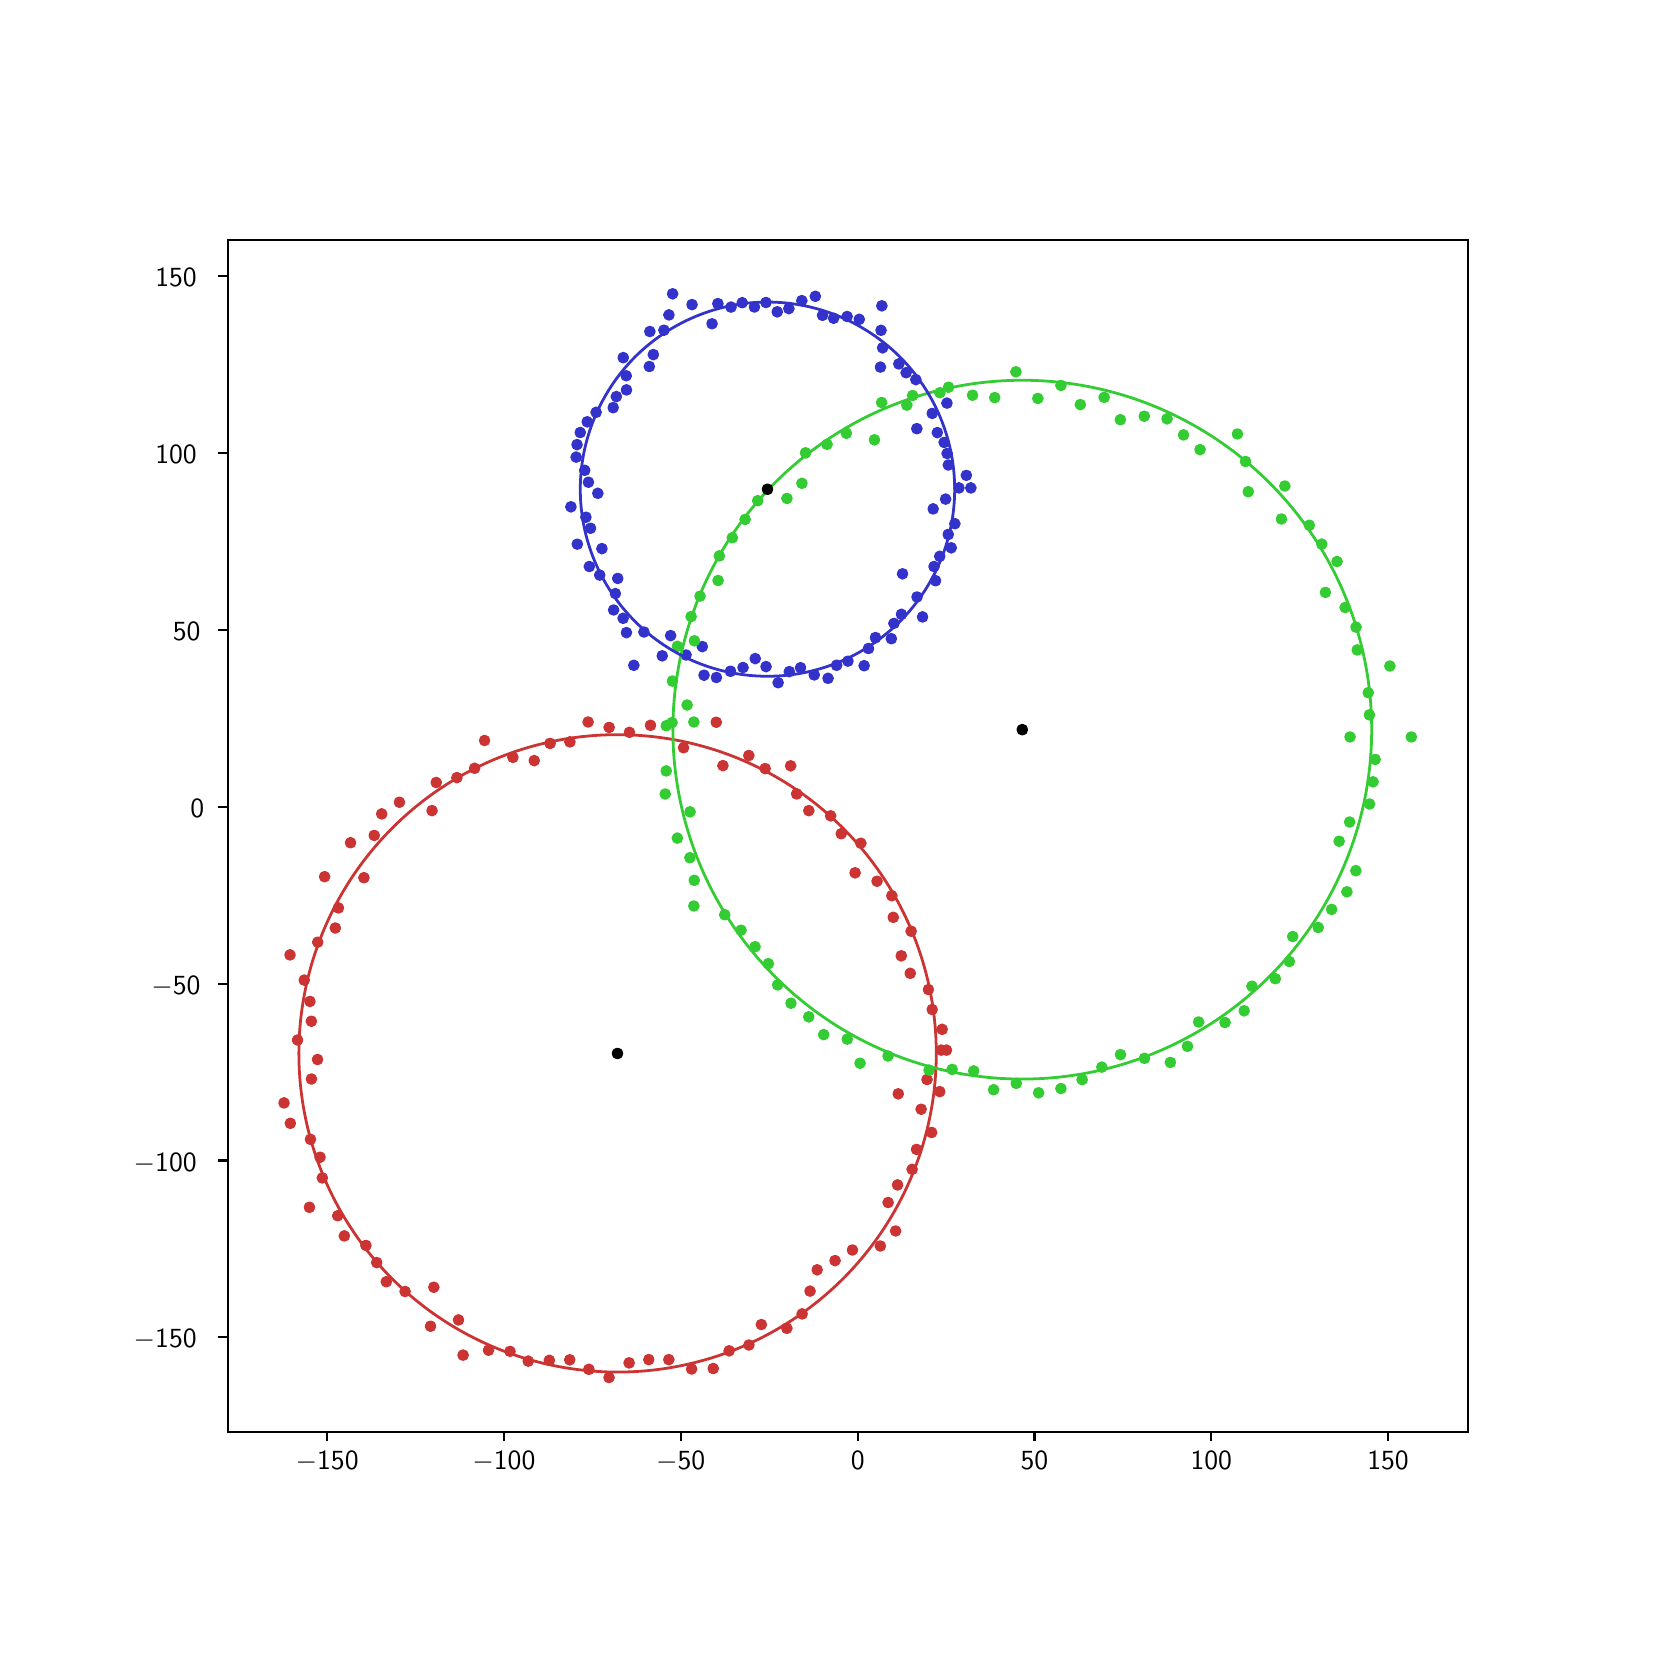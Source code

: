 \begingroup%
\makeatletter%
\begin{pgfpicture}%
\pgfpathrectangle{\pgfpointorigin}{\pgfqpoint{8.0in}{8.0in}}%
\pgfusepath{use as bounding box, clip}%
\begin{pgfscope}%
\pgfsetbuttcap%
\pgfsetmiterjoin%
\definecolor{currentfill}{rgb}{1.0,1.0,1.0}%
\pgfsetfillcolor{currentfill}%
\pgfsetlinewidth{0.0pt}%
\definecolor{currentstroke}{rgb}{1.0,1.0,1.0}%
\pgfsetstrokecolor{currentstroke}%
\pgfsetdash{}{0pt}%
\pgfpathmoveto{\pgfqpoint{0.0in}{0.0in}}%
\pgfpathlineto{\pgfqpoint{8.0in}{0.0in}}%
\pgfpathlineto{\pgfqpoint{8.0in}{8.0in}}%
\pgfpathlineto{\pgfqpoint{0.0in}{8.0in}}%
\pgfpathlineto{\pgfqpoint{0.0in}{0.0in}}%
\pgfpathclose%
\pgfusepath{fill}%
\end{pgfscope}%
\begin{pgfscope}%
\pgfsetbuttcap%
\pgfsetmiterjoin%
\definecolor{currentfill}{rgb}{1.0,1.0,1.0}%
\pgfsetfillcolor{currentfill}%
\pgfsetlinewidth{0.0pt}%
\definecolor{currentstroke}{rgb}{0.0,0.0,0.0}%
\pgfsetstrokecolor{currentstroke}%
\pgfsetstrokeopacity{0.0}%
\pgfsetdash{}{0pt}%
\pgfpathmoveto{\pgfqpoint{1.0in}{0.98in}}%
\pgfpathlineto{\pgfqpoint{7.2in}{0.98in}}%
\pgfpathlineto{\pgfqpoint{7.2in}{6.94in}}%
\pgfpathlineto{\pgfqpoint{1.0in}{6.94in}}%
\pgfpathlineto{\pgfqpoint{1.0in}{0.98in}}%
\pgfpathclose%
\pgfusepath{fill}%
\end{pgfscope}%
\begin{pgfscope}%
\pgfpathrectangle{\pgfqpoint{1.0in}{0.98in}}{\pgfqpoint{6.2in}{5.96in}}%
\pgfusepath{clip}%
\pgfsetbuttcap%
\pgfsetroundjoin%
\definecolor{currentfill}{rgb}{0.2,0.2,0.8}%
\pgfsetfillcolor{currentfill}%
\pgfsetlinewidth{1.004pt}%
\definecolor{currentstroke}{rgb}{0.2,0.2,0.8}%
\pgfsetstrokecolor{currentstroke}%
\pgfsetdash{}{0pt}%
\pgfpathmoveto{\pgfqpoint{4.656in}{5.677in}}%
\pgfpathcurveto{\pgfqpoint{4.662in}{5.677in}}{\pgfqpoint{4.668in}{5.679in}}{\pgfqpoint{4.672in}{5.683in}}%
\pgfpathcurveto{\pgfqpoint{4.676in}{5.687in}}{\pgfqpoint{4.678in}{5.693in}}{\pgfqpoint{4.678in}{5.699in}}%
\pgfpathcurveto{\pgfqpoint{4.678in}{5.705in}}{\pgfqpoint{4.676in}{5.71in}}{\pgfqpoint{4.672in}{5.714in}}%
\pgfpathcurveto{\pgfqpoint{4.668in}{5.718in}}{\pgfqpoint{4.662in}{5.721in}}{\pgfqpoint{4.656in}{5.721in}}%
\pgfpathcurveto{\pgfqpoint{4.65in}{5.721in}}{\pgfqpoint{4.645in}{5.718in}}{\pgfqpoint{4.641in}{5.714in}}%
\pgfpathcurveto{\pgfqpoint{4.637in}{5.71in}}{\pgfqpoint{4.634in}{5.705in}}{\pgfqpoint{4.634in}{5.699in}}%
\pgfpathcurveto{\pgfqpoint{4.634in}{5.693in}}{\pgfqpoint{4.637in}{5.687in}}{\pgfqpoint{4.641in}{5.683in}}%
\pgfpathcurveto{\pgfqpoint{4.645in}{5.679in}}{\pgfqpoint{4.65in}{5.677in}}{\pgfqpoint{4.656in}{5.677in}}%
\pgfpathlineto{\pgfqpoint{4.656in}{5.677in}}%
\pgfpathclose%
\pgfusepath{stroke,fill}%
\end{pgfscope}%
\begin{pgfscope}%
\pgfpathrectangle{\pgfqpoint{1.0in}{0.98in}}{\pgfqpoint{6.2in}{5.96in}}%
\pgfusepath{clip}%
\pgfsetbuttcap%
\pgfsetroundjoin%
\definecolor{currentfill}{rgb}{0.2,0.2,0.8}%
\pgfsetfillcolor{currentfill}%
\pgfsetlinewidth{1.004pt}%
\definecolor{currentstroke}{rgb}{0.2,0.2,0.8}%
\pgfsetstrokecolor{currentstroke}%
\pgfsetdash{}{0pt}%
\pgfpathmoveto{\pgfqpoint{4.693in}{5.74in}}%
\pgfpathcurveto{\pgfqpoint{4.699in}{5.74in}}{\pgfqpoint{4.704in}{5.742in}}{\pgfqpoint{4.709in}{5.746in}}%
\pgfpathcurveto{\pgfqpoint{4.713in}{5.75in}}{\pgfqpoint{4.715in}{5.756in}}{\pgfqpoint{4.715in}{5.762in}}%
\pgfpathcurveto{\pgfqpoint{4.715in}{5.767in}}{\pgfqpoint{4.713in}{5.773in}}{\pgfqpoint{4.709in}{5.777in}}%
\pgfpathcurveto{\pgfqpoint{4.704in}{5.781in}}{\pgfqpoint{4.699in}{5.783in}}{\pgfqpoint{4.693in}{5.783in}}%
\pgfpathcurveto{\pgfqpoint{4.687in}{5.783in}}{\pgfqpoint{4.682in}{5.781in}}{\pgfqpoint{4.678in}{5.777in}}%
\pgfpathcurveto{\pgfqpoint{4.673in}{5.773in}}{\pgfqpoint{4.671in}{5.767in}}{\pgfqpoint{4.671in}{5.762in}}%
\pgfpathcurveto{\pgfqpoint{4.671in}{5.756in}}{\pgfqpoint{4.673in}{5.75in}}{\pgfqpoint{4.678in}{5.746in}}%
\pgfpathcurveto{\pgfqpoint{4.682in}{5.742in}}{\pgfqpoint{4.687in}{5.74in}}{\pgfqpoint{4.693in}{5.74in}}%
\pgfpathlineto{\pgfqpoint{4.693in}{5.74in}}%
\pgfpathclose%
\pgfusepath{stroke,fill}%
\end{pgfscope}%
\begin{pgfscope}%
\pgfpathrectangle{\pgfqpoint{1.0in}{0.98in}}{\pgfqpoint{6.2in}{5.96in}}%
\pgfusepath{clip}%
\pgfsetbuttcap%
\pgfsetroundjoin%
\definecolor{currentfill}{rgb}{0.2,0.2,0.8}%
\pgfsetfillcolor{currentfill}%
\pgfsetlinewidth{1.004pt}%
\definecolor{currentstroke}{rgb}{0.2,0.2,0.8}%
\pgfsetstrokecolor{currentstroke}%
\pgfsetdash{}{0pt}%
\pgfpathmoveto{\pgfqpoint{4.603in}{5.791in}}%
\pgfpathcurveto{\pgfqpoint{4.609in}{5.791in}}{\pgfqpoint{4.615in}{5.794in}}{\pgfqpoint{4.619in}{5.798in}}%
\pgfpathcurveto{\pgfqpoint{4.623in}{5.802in}}{\pgfqpoint{4.625in}{5.807in}}{\pgfqpoint{4.625in}{5.813in}}%
\pgfpathcurveto{\pgfqpoint{4.625in}{5.819in}}{\pgfqpoint{4.623in}{5.825in}}{\pgfqpoint{4.619in}{5.829in}}%
\pgfpathcurveto{\pgfqpoint{4.615in}{5.833in}}{\pgfqpoint{4.609in}{5.835in}}{\pgfqpoint{4.603in}{5.835in}}%
\pgfpathcurveto{\pgfqpoint{4.598in}{5.835in}}{\pgfqpoint{4.592in}{5.833in}}{\pgfqpoint{4.588in}{5.829in}}%
\pgfpathcurveto{\pgfqpoint{4.584in}{5.825in}}{\pgfqpoint{4.581in}{5.819in}}{\pgfqpoint{4.581in}{5.813in}}%
\pgfpathcurveto{\pgfqpoint{4.581in}{5.807in}}{\pgfqpoint{4.584in}{5.802in}}{\pgfqpoint{4.588in}{5.798in}}%
\pgfpathcurveto{\pgfqpoint{4.592in}{5.794in}}{\pgfqpoint{4.598in}{5.791in}}{\pgfqpoint{4.603in}{5.791in}}%
\pgfpathlineto{\pgfqpoint{4.603in}{5.791in}}%
\pgfpathclose%
\pgfusepath{stroke,fill}%
\end{pgfscope}%
\begin{pgfscope}%
\pgfpathrectangle{\pgfqpoint{1.0in}{0.98in}}{\pgfqpoint{6.2in}{5.96in}}%
\pgfusepath{clip}%
\pgfsetbuttcap%
\pgfsetroundjoin%
\definecolor{currentfill}{rgb}{0.2,0.2,0.8}%
\pgfsetfillcolor{currentfill}%
\pgfsetlinewidth{1.004pt}%
\definecolor{currentstroke}{rgb}{0.2,0.2,0.8}%
\pgfsetstrokecolor{currentstroke}%
\pgfsetdash{}{0pt}%
\pgfpathmoveto{\pgfqpoint{4.597in}{5.849in}}%
\pgfpathcurveto{\pgfqpoint{4.603in}{5.849in}}{\pgfqpoint{4.609in}{5.851in}}{\pgfqpoint{4.613in}{5.855in}}%
\pgfpathcurveto{\pgfqpoint{4.617in}{5.859in}}{\pgfqpoint{4.619in}{5.865in}}{\pgfqpoint{4.619in}{5.871in}}%
\pgfpathcurveto{\pgfqpoint{4.619in}{5.876in}}{\pgfqpoint{4.617in}{5.882in}}{\pgfqpoint{4.613in}{5.886in}}%
\pgfpathcurveto{\pgfqpoint{4.609in}{5.89in}}{\pgfqpoint{4.603in}{5.893in}}{\pgfqpoint{4.597in}{5.893in}}%
\pgfpathcurveto{\pgfqpoint{4.591in}{5.893in}}{\pgfqpoint{4.586in}{5.89in}}{\pgfqpoint{4.582in}{5.886in}}%
\pgfpathcurveto{\pgfqpoint{4.578in}{5.882in}}{\pgfqpoint{4.575in}{5.876in}}{\pgfqpoint{4.575in}{5.871in}}%
\pgfpathcurveto{\pgfqpoint{4.575in}{5.865in}}{\pgfqpoint{4.578in}{5.859in}}{\pgfqpoint{4.582in}{5.855in}}%
\pgfpathcurveto{\pgfqpoint{4.586in}{5.851in}}{\pgfqpoint{4.591in}{5.849in}}{\pgfqpoint{4.597in}{5.849in}}%
\pgfpathlineto{\pgfqpoint{4.597in}{5.849in}}%
\pgfpathclose%
\pgfusepath{stroke,fill}%
\end{pgfscope}%
\begin{pgfscope}%
\pgfpathrectangle{\pgfqpoint{1.0in}{0.98in}}{\pgfqpoint{6.2in}{5.96in}}%
\pgfusepath{clip}%
\pgfsetbuttcap%
\pgfsetroundjoin%
\definecolor{currentfill}{rgb}{0.2,0.2,0.8}%
\pgfsetfillcolor{currentfill}%
\pgfsetlinewidth{1.004pt}%
\definecolor{currentstroke}{rgb}{0.2,0.2,0.8}%
\pgfsetstrokecolor{currentstroke}%
\pgfsetdash{}{0pt}%
\pgfpathmoveto{\pgfqpoint{4.582in}{5.904in}}%
\pgfpathcurveto{\pgfqpoint{4.588in}{5.904in}}{\pgfqpoint{4.594in}{5.906in}}{\pgfqpoint{4.598in}{5.911in}}%
\pgfpathcurveto{\pgfqpoint{4.602in}{5.915in}}{\pgfqpoint{4.604in}{5.92in}}{\pgfqpoint{4.604in}{5.926in}}%
\pgfpathcurveto{\pgfqpoint{4.604in}{5.932in}}{\pgfqpoint{4.602in}{5.938in}}{\pgfqpoint{4.598in}{5.942in}}%
\pgfpathcurveto{\pgfqpoint{4.594in}{5.946in}}{\pgfqpoint{4.588in}{5.948in}}{\pgfqpoint{4.582in}{5.948in}}%
\pgfpathcurveto{\pgfqpoint{4.576in}{5.948in}}{\pgfqpoint{4.571in}{5.946in}}{\pgfqpoint{4.567in}{5.942in}}%
\pgfpathcurveto{\pgfqpoint{4.562in}{5.938in}}{\pgfqpoint{4.56in}{5.932in}}{\pgfqpoint{4.56in}{5.926in}}%
\pgfpathcurveto{\pgfqpoint{4.56in}{5.92in}}{\pgfqpoint{4.562in}{5.915in}}{\pgfqpoint{4.567in}{5.911in}}%
\pgfpathcurveto{\pgfqpoint{4.571in}{5.906in}}{\pgfqpoint{4.576in}{5.904in}}{\pgfqpoint{4.582in}{5.904in}}%
\pgfpathlineto{\pgfqpoint{4.582in}{5.904in}}%
\pgfpathclose%
\pgfusepath{stroke,fill}%
\end{pgfscope}%
\begin{pgfscope}%
\pgfpathrectangle{\pgfqpoint{1.0in}{0.98in}}{\pgfqpoint{6.2in}{5.96in}}%
\pgfusepath{clip}%
\pgfsetbuttcap%
\pgfsetroundjoin%
\definecolor{currentfill}{rgb}{0.2,0.2,0.8}%
\pgfsetfillcolor{currentfill}%
\pgfsetlinewidth{1.004pt}%
\definecolor{currentstroke}{rgb}{0.2,0.2,0.8}%
\pgfsetstrokecolor{currentstroke}%
\pgfsetdash{}{0pt}%
\pgfpathmoveto{\pgfqpoint{4.548in}{5.953in}}%
\pgfpathcurveto{\pgfqpoint{4.554in}{5.953in}}{\pgfqpoint{4.56in}{5.956in}}{\pgfqpoint{4.564in}{5.96in}}%
\pgfpathcurveto{\pgfqpoint{4.568in}{5.964in}}{\pgfqpoint{4.57in}{5.97in}}{\pgfqpoint{4.57in}{5.975in}}%
\pgfpathcurveto{\pgfqpoint{4.57in}{5.981in}}{\pgfqpoint{4.568in}{5.987in}}{\pgfqpoint{4.564in}{5.991in}}%
\pgfpathcurveto{\pgfqpoint{4.56in}{5.995in}}{\pgfqpoint{4.554in}{5.997in}}{\pgfqpoint{4.548in}{5.997in}}%
\pgfpathcurveto{\pgfqpoint{4.542in}{5.997in}}{\pgfqpoint{4.537in}{5.995in}}{\pgfqpoint{4.533in}{5.991in}}%
\pgfpathcurveto{\pgfqpoint{4.529in}{5.987in}}{\pgfqpoint{4.526in}{5.981in}}{\pgfqpoint{4.526in}{5.975in}}%
\pgfpathcurveto{\pgfqpoint{4.526in}{5.97in}}{\pgfqpoint{4.529in}{5.964in}}{\pgfqpoint{4.533in}{5.96in}}%
\pgfpathcurveto{\pgfqpoint{4.537in}{5.956in}}{\pgfqpoint{4.542in}{5.953in}}{\pgfqpoint{4.548in}{5.953in}}%
\pgfpathlineto{\pgfqpoint{4.548in}{5.953in}}%
\pgfpathclose%
\pgfusepath{stroke,fill}%
\end{pgfscope}%
\begin{pgfscope}%
\pgfpathrectangle{\pgfqpoint{1.0in}{0.98in}}{\pgfqpoint{6.2in}{5.96in}}%
\pgfusepath{clip}%
\pgfsetbuttcap%
\pgfsetroundjoin%
\definecolor{currentfill}{rgb}{0.2,0.2,0.8}%
\pgfsetfillcolor{currentfill}%
\pgfsetlinewidth{1.004pt}%
\definecolor{currentstroke}{rgb}{0.2,0.2,0.8}%
\pgfsetstrokecolor{currentstroke}%
\pgfsetdash{}{0pt}%
\pgfpathmoveto{\pgfqpoint{4.446in}{5.973in}}%
\pgfpathcurveto{\pgfqpoint{4.452in}{5.973in}}{\pgfqpoint{4.457in}{5.975in}}{\pgfqpoint{4.461in}{5.979in}}%
\pgfpathcurveto{\pgfqpoint{4.465in}{5.984in}}{\pgfqpoint{4.468in}{5.989in}}{\pgfqpoint{4.468in}{5.995in}}%
\pgfpathcurveto{\pgfqpoint{4.468in}{6.001in}}{\pgfqpoint{4.465in}{6.006in}}{\pgfqpoint{4.461in}{6.011in}}%
\pgfpathcurveto{\pgfqpoint{4.457in}{6.015in}}{\pgfqpoint{4.452in}{6.017in}}{\pgfqpoint{4.446in}{6.017in}}%
\pgfpathcurveto{\pgfqpoint{4.44in}{6.017in}}{\pgfqpoint{4.434in}{6.015in}}{\pgfqpoint{4.43in}{6.011in}}%
\pgfpathcurveto{\pgfqpoint{4.426in}{6.006in}}{\pgfqpoint{4.424in}{6.001in}}{\pgfqpoint{4.424in}{5.995in}}%
\pgfpathcurveto{\pgfqpoint{4.424in}{5.989in}}{\pgfqpoint{4.426in}{5.984in}}{\pgfqpoint{4.43in}{5.979in}}%
\pgfpathcurveto{\pgfqpoint{4.434in}{5.975in}}{\pgfqpoint{4.44in}{5.973in}}{\pgfqpoint{4.446in}{5.973in}}%
\pgfpathlineto{\pgfqpoint{4.446in}{5.973in}}%
\pgfpathclose%
\pgfusepath{stroke,fill}%
\end{pgfscope}%
\begin{pgfscope}%
\pgfpathrectangle{\pgfqpoint{1.0in}{0.98in}}{\pgfqpoint{6.2in}{5.96in}}%
\pgfusepath{clip}%
\pgfsetbuttcap%
\pgfsetroundjoin%
\definecolor{currentfill}{rgb}{0.2,0.2,0.8}%
\pgfsetfillcolor{currentfill}%
\pgfsetlinewidth{1.004pt}%
\definecolor{currentstroke}{rgb}{0.2,0.2,0.8}%
\pgfsetstrokecolor{currentstroke}%
\pgfsetdash{}{0pt}%
\pgfpathmoveto{\pgfqpoint{4.596in}{6.101in}}%
\pgfpathcurveto{\pgfqpoint{4.602in}{6.101in}}{\pgfqpoint{4.608in}{6.103in}}{\pgfqpoint{4.612in}{6.107in}}%
\pgfpathcurveto{\pgfqpoint{4.616in}{6.111in}}{\pgfqpoint{4.618in}{6.117in}}{\pgfqpoint{4.618in}{6.123in}}%
\pgfpathcurveto{\pgfqpoint{4.618in}{6.128in}}{\pgfqpoint{4.616in}{6.134in}}{\pgfqpoint{4.612in}{6.138in}}%
\pgfpathcurveto{\pgfqpoint{4.608in}{6.142in}}{\pgfqpoint{4.602in}{6.145in}}{\pgfqpoint{4.596in}{6.145in}}%
\pgfpathcurveto{\pgfqpoint{4.59in}{6.145in}}{\pgfqpoint{4.585in}{6.142in}}{\pgfqpoint{4.581in}{6.138in}}%
\pgfpathcurveto{\pgfqpoint{4.577in}{6.134in}}{\pgfqpoint{4.574in}{6.128in}}{\pgfqpoint{4.574in}{6.123in}}%
\pgfpathcurveto{\pgfqpoint{4.574in}{6.117in}}{\pgfqpoint{4.577in}{6.111in}}{\pgfqpoint{4.581in}{6.107in}}%
\pgfpathcurveto{\pgfqpoint{4.585in}{6.103in}}{\pgfqpoint{4.59in}{6.101in}}{\pgfqpoint{4.596in}{6.101in}}%
\pgfpathlineto{\pgfqpoint{4.596in}{6.101in}}%
\pgfpathclose%
\pgfusepath{stroke,fill}%
\end{pgfscope}%
\begin{pgfscope}%
\pgfpathrectangle{\pgfqpoint{1.0in}{0.98in}}{\pgfqpoint{6.2in}{5.96in}}%
\pgfusepath{clip}%
\pgfsetbuttcap%
\pgfsetroundjoin%
\definecolor{currentfill}{rgb}{0.2,0.8,0.2}%
\pgfsetfillcolor{currentfill}%
\pgfsetlinewidth{1.004pt}%
\definecolor{currentstroke}{rgb}{0.2,0.8,0.2}%
\pgfsetstrokecolor{currentstroke}%
\pgfsetdash{}{0pt}%
\pgfpathmoveto{\pgfqpoint{4.561in}{6.153in}}%
\pgfpathcurveto{\pgfqpoint{4.567in}{6.153in}}{\pgfqpoint{4.573in}{6.155in}}{\pgfqpoint{4.577in}{6.159in}}%
\pgfpathcurveto{\pgfqpoint{4.581in}{6.163in}}{\pgfqpoint{4.583in}{6.169in}}{\pgfqpoint{4.583in}{6.175in}}%
\pgfpathcurveto{\pgfqpoint{4.583in}{6.181in}}{\pgfqpoint{4.581in}{6.186in}}{\pgfqpoint{4.577in}{6.19in}}%
\pgfpathcurveto{\pgfqpoint{4.573in}{6.194in}}{\pgfqpoint{4.567in}{6.197in}}{\pgfqpoint{4.561in}{6.197in}}%
\pgfpathcurveto{\pgfqpoint{4.555in}{6.197in}}{\pgfqpoint{4.55in}{6.194in}}{\pgfqpoint{4.546in}{6.19in}}%
\pgfpathcurveto{\pgfqpoint{4.542in}{6.186in}}{\pgfqpoint{4.539in}{6.181in}}{\pgfqpoint{4.539in}{6.175in}}%
\pgfpathcurveto{\pgfqpoint{4.539in}{6.169in}}{\pgfqpoint{4.542in}{6.163in}}{\pgfqpoint{4.546in}{6.159in}}%
\pgfpathcurveto{\pgfqpoint{4.55in}{6.155in}}{\pgfqpoint{4.555in}{6.153in}}{\pgfqpoint{4.561in}{6.153in}}%
\pgfpathlineto{\pgfqpoint{4.561in}{6.153in}}%
\pgfpathclose%
\pgfusepath{stroke,fill}%
\end{pgfscope}%
\begin{pgfscope}%
\pgfpathrectangle{\pgfqpoint{1.0in}{0.98in}}{\pgfqpoint{6.2in}{5.96in}}%
\pgfusepath{clip}%
\pgfsetbuttcap%
\pgfsetroundjoin%
\definecolor{currentfill}{rgb}{0.2,0.8,0.2}%
\pgfsetfillcolor{currentfill}%
\pgfsetlinewidth{1.004pt}%
\definecolor{currentstroke}{rgb}{0.2,0.8,0.2}%
\pgfsetstrokecolor{currentstroke}%
\pgfsetdash{}{0pt}%
\pgfpathmoveto{\pgfqpoint{4.425in}{6.139in}}%
\pgfpathcurveto{\pgfqpoint{4.431in}{6.139in}}{\pgfqpoint{4.436in}{6.141in}}{\pgfqpoint{4.44in}{6.145in}}%
\pgfpathcurveto{\pgfqpoint{4.445in}{6.149in}}{\pgfqpoint{4.447in}{6.155in}}{\pgfqpoint{4.447in}{6.161in}}%
\pgfpathcurveto{\pgfqpoint{4.447in}{6.167in}}{\pgfqpoint{4.445in}{6.172in}}{\pgfqpoint{4.44in}{6.176in}}%
\pgfpathcurveto{\pgfqpoint{4.436in}{6.181in}}{\pgfqpoint{4.431in}{6.183in}}{\pgfqpoint{4.425in}{6.183in}}%
\pgfpathcurveto{\pgfqpoint{4.419in}{6.183in}}{\pgfqpoint{4.413in}{6.181in}}{\pgfqpoint{4.409in}{6.176in}}%
\pgfpathcurveto{\pgfqpoint{4.405in}{6.172in}}{\pgfqpoint{4.403in}{6.167in}}{\pgfqpoint{4.403in}{6.161in}}%
\pgfpathcurveto{\pgfqpoint{4.403in}{6.155in}}{\pgfqpoint{4.405in}{6.149in}}{\pgfqpoint{4.409in}{6.145in}}%
\pgfpathcurveto{\pgfqpoint{4.413in}{6.141in}}{\pgfqpoint{4.419in}{6.139in}}{\pgfqpoint{4.425in}{6.139in}}%
\pgfpathlineto{\pgfqpoint{4.425in}{6.139in}}%
\pgfpathclose%
\pgfusepath{stroke,fill}%
\end{pgfscope}%
\begin{pgfscope}%
\pgfpathrectangle{\pgfqpoint{1.0in}{0.98in}}{\pgfqpoint{6.2in}{5.96in}}%
\pgfusepath{clip}%
\pgfsetbuttcap%
\pgfsetroundjoin%
\definecolor{currentfill}{rgb}{0.2,0.2,0.8}%
\pgfsetfillcolor{currentfill}%
\pgfsetlinewidth{1.004pt}%
\definecolor{currentstroke}{rgb}{0.2,0.2,0.8}%
\pgfsetstrokecolor{currentstroke}%
\pgfsetdash{}{0pt}%
\pgfpathmoveto{\pgfqpoint{4.441in}{6.218in}}%
\pgfpathcurveto{\pgfqpoint{4.447in}{6.218in}}{\pgfqpoint{4.452in}{6.22in}}{\pgfqpoint{4.456in}{6.225in}}%
\pgfpathcurveto{\pgfqpoint{4.461in}{6.229in}}{\pgfqpoint{4.463in}{6.234in}}{\pgfqpoint{4.463in}{6.24in}}%
\pgfpathcurveto{\pgfqpoint{4.463in}{6.246in}}{\pgfqpoint{4.461in}{6.251in}}{\pgfqpoint{4.456in}{6.256in}}%
\pgfpathcurveto{\pgfqpoint{4.452in}{6.26in}}{\pgfqpoint{4.447in}{6.262in}}{\pgfqpoint{4.441in}{6.262in}}%
\pgfpathcurveto{\pgfqpoint{4.435in}{6.262in}}{\pgfqpoint{4.43in}{6.26in}}{\pgfqpoint{4.425in}{6.256in}}%
\pgfpathcurveto{\pgfqpoint{4.421in}{6.251in}}{\pgfqpoint{4.419in}{6.246in}}{\pgfqpoint{4.419in}{6.24in}}%
\pgfpathcurveto{\pgfqpoint{4.419in}{6.234in}}{\pgfqpoint{4.421in}{6.229in}}{\pgfqpoint{4.425in}{6.225in}}%
\pgfpathcurveto{\pgfqpoint{4.43in}{6.22in}}{\pgfqpoint{4.435in}{6.218in}}{\pgfqpoint{4.441in}{6.218in}}%
\pgfpathlineto{\pgfqpoint{4.441in}{6.218in}}%
\pgfpathclose%
\pgfusepath{stroke,fill}%
\end{pgfscope}%
\begin{pgfscope}%
\pgfpathrectangle{\pgfqpoint{1.0in}{0.98in}}{\pgfqpoint{6.2in}{5.96in}}%
\pgfusepath{clip}%
\pgfsetbuttcap%
\pgfsetroundjoin%
\definecolor{currentfill}{rgb}{0.2,0.2,0.8}%
\pgfsetfillcolor{currentfill}%
\pgfsetlinewidth{1.004pt}%
\definecolor{currentstroke}{rgb}{0.2,0.2,0.8}%
\pgfsetstrokecolor{currentstroke}%
\pgfsetdash{}{0pt}%
\pgfpathmoveto{\pgfqpoint{4.392in}{6.253in}}%
\pgfpathcurveto{\pgfqpoint{4.398in}{6.253in}}{\pgfqpoint{4.404in}{6.255in}}{\pgfqpoint{4.408in}{6.259in}}%
\pgfpathcurveto{\pgfqpoint{4.412in}{6.263in}}{\pgfqpoint{4.414in}{6.269in}}{\pgfqpoint{4.414in}{6.275in}}%
\pgfpathcurveto{\pgfqpoint{4.414in}{6.281in}}{\pgfqpoint{4.412in}{6.286in}}{\pgfqpoint{4.408in}{6.29in}}%
\pgfpathcurveto{\pgfqpoint{4.404in}{6.295in}}{\pgfqpoint{4.398in}{6.297in}}{\pgfqpoint{4.392in}{6.297in}}%
\pgfpathcurveto{\pgfqpoint{4.387in}{6.297in}}{\pgfqpoint{4.381in}{6.295in}}{\pgfqpoint{4.377in}{6.29in}}%
\pgfpathcurveto{\pgfqpoint{4.373in}{6.286in}}{\pgfqpoint{4.37in}{6.281in}}{\pgfqpoint{4.37in}{6.275in}}%
\pgfpathcurveto{\pgfqpoint{4.37in}{6.269in}}{\pgfqpoint{4.373in}{6.263in}}{\pgfqpoint{4.377in}{6.259in}}%
\pgfpathcurveto{\pgfqpoint{4.381in}{6.255in}}{\pgfqpoint{4.387in}{6.253in}}{\pgfqpoint{4.392in}{6.253in}}%
\pgfpathlineto{\pgfqpoint{4.392in}{6.253in}}%
\pgfpathclose%
\pgfusepath{stroke,fill}%
\end{pgfscope}%
\begin{pgfscope}%
\pgfpathrectangle{\pgfqpoint{1.0in}{0.98in}}{\pgfqpoint{6.2in}{5.96in}}%
\pgfusepath{clip}%
\pgfsetbuttcap%
\pgfsetroundjoin%
\definecolor{currentfill}{rgb}{0.2,0.2,0.8}%
\pgfsetfillcolor{currentfill}%
\pgfsetlinewidth{1.004pt}%
\definecolor{currentstroke}{rgb}{0.2,0.2,0.8}%
\pgfsetstrokecolor{currentstroke}%
\pgfsetdash{}{0pt}%
\pgfpathmoveto{\pgfqpoint{4.356in}{6.297in}}%
\pgfpathcurveto{\pgfqpoint{4.362in}{6.297in}}{\pgfqpoint{4.367in}{6.299in}}{\pgfqpoint{4.371in}{6.303in}}%
\pgfpathcurveto{\pgfqpoint{4.376in}{6.307in}}{\pgfqpoint{4.378in}{6.313in}}{\pgfqpoint{4.378in}{6.319in}}%
\pgfpathcurveto{\pgfqpoint{4.378in}{6.325in}}{\pgfqpoint{4.376in}{6.33in}}{\pgfqpoint{4.371in}{6.334in}}%
\pgfpathcurveto{\pgfqpoint{4.367in}{6.338in}}{\pgfqpoint{4.362in}{6.341in}}{\pgfqpoint{4.356in}{6.341in}}%
\pgfpathcurveto{\pgfqpoint{4.35in}{6.341in}}{\pgfqpoint{4.345in}{6.338in}}{\pgfqpoint{4.34in}{6.334in}}%
\pgfpathcurveto{\pgfqpoint{4.336in}{6.33in}}{\pgfqpoint{4.334in}{6.325in}}{\pgfqpoint{4.334in}{6.319in}}%
\pgfpathcurveto{\pgfqpoint{4.334in}{6.313in}}{\pgfqpoint{4.336in}{6.307in}}{\pgfqpoint{4.34in}{6.303in}}%
\pgfpathcurveto{\pgfqpoint{4.345in}{6.299in}}{\pgfqpoint{4.35in}{6.297in}}{\pgfqpoint{4.356in}{6.297in}}%
\pgfpathlineto{\pgfqpoint{4.356in}{6.297in}}%
\pgfpathclose%
\pgfusepath{stroke,fill}%
\end{pgfscope}%
\begin{pgfscope}%
\pgfpathrectangle{\pgfqpoint{1.0in}{0.98in}}{\pgfqpoint{6.2in}{5.96in}}%
\pgfusepath{clip}%
\pgfsetbuttcap%
\pgfsetroundjoin%
\definecolor{currentfill}{rgb}{0.2,0.2,0.8}%
\pgfsetfillcolor{currentfill}%
\pgfsetlinewidth{1.004pt}%
\definecolor{currentstroke}{rgb}{0.2,0.2,0.8}%
\pgfsetstrokecolor{currentstroke}%
\pgfsetdash{}{0pt}%
\pgfpathmoveto{\pgfqpoint{4.264in}{6.281in}}%
\pgfpathcurveto{\pgfqpoint{4.269in}{6.281in}}{\pgfqpoint{4.275in}{6.283in}}{\pgfqpoint{4.279in}{6.287in}}%
\pgfpathcurveto{\pgfqpoint{4.283in}{6.291in}}{\pgfqpoint{4.286in}{6.297in}}{\pgfqpoint{4.286in}{6.303in}}%
\pgfpathcurveto{\pgfqpoint{4.286in}{6.309in}}{\pgfqpoint{4.283in}{6.314in}}{\pgfqpoint{4.279in}{6.318in}}%
\pgfpathcurveto{\pgfqpoint{4.275in}{6.322in}}{\pgfqpoint{4.269in}{6.325in}}{\pgfqpoint{4.264in}{6.325in}}%
\pgfpathcurveto{\pgfqpoint{4.258in}{6.325in}}{\pgfqpoint{4.252in}{6.322in}}{\pgfqpoint{4.248in}{6.318in}}%
\pgfpathcurveto{\pgfqpoint{4.244in}{6.314in}}{\pgfqpoint{4.242in}{6.309in}}{\pgfqpoint{4.242in}{6.303in}}%
\pgfpathcurveto{\pgfqpoint{4.242in}{6.297in}}{\pgfqpoint{4.244in}{6.291in}}{\pgfqpoint{4.248in}{6.287in}}%
\pgfpathcurveto{\pgfqpoint{4.252in}{6.283in}}{\pgfqpoint{4.258in}{6.281in}}{\pgfqpoint{4.264in}{6.281in}}%
\pgfpathlineto{\pgfqpoint{4.264in}{6.281in}}%
\pgfpathclose%
\pgfusepath{stroke,fill}%
\end{pgfscope}%
\begin{pgfscope}%
\pgfpathrectangle{\pgfqpoint{1.0in}{0.98in}}{\pgfqpoint{6.2in}{5.96in}}%
\pgfusepath{clip}%
\pgfsetbuttcap%
\pgfsetroundjoin%
\definecolor{currentfill}{rgb}{0.2,0.2,0.8}%
\pgfsetfillcolor{currentfill}%
\pgfsetlinewidth{1.004pt}%
\definecolor{currentstroke}{rgb}{0.2,0.2,0.8}%
\pgfsetstrokecolor{currentstroke}%
\pgfsetdash{}{0pt}%
\pgfpathmoveto{\pgfqpoint{4.275in}{6.377in}}%
\pgfpathcurveto{\pgfqpoint{4.281in}{6.377in}}{\pgfqpoint{4.286in}{6.379in}}{\pgfqpoint{4.29in}{6.384in}}%
\pgfpathcurveto{\pgfqpoint{4.294in}{6.388in}}{\pgfqpoint{4.297in}{6.393in}}{\pgfqpoint{4.297in}{6.399in}}%
\pgfpathcurveto{\pgfqpoint{4.297in}{6.405in}}{\pgfqpoint{4.294in}{6.41in}}{\pgfqpoint{4.29in}{6.415in}}%
\pgfpathcurveto{\pgfqpoint{4.286in}{6.419in}}{\pgfqpoint{4.281in}{6.421in}}{\pgfqpoint{4.275in}{6.421in}}%
\pgfpathcurveto{\pgfqpoint{4.269in}{6.421in}}{\pgfqpoint{4.263in}{6.419in}}{\pgfqpoint{4.259in}{6.415in}}%
\pgfpathcurveto{\pgfqpoint{4.255in}{6.41in}}{\pgfqpoint{4.253in}{6.405in}}{\pgfqpoint{4.253in}{6.399in}}%
\pgfpathcurveto{\pgfqpoint{4.253in}{6.393in}}{\pgfqpoint{4.255in}{6.388in}}{\pgfqpoint{4.259in}{6.384in}}%
\pgfpathcurveto{\pgfqpoint{4.263in}{6.379in}}{\pgfqpoint{4.269in}{6.377in}}{\pgfqpoint{4.275in}{6.377in}}%
\pgfpathlineto{\pgfqpoint{4.275in}{6.377in}}%
\pgfpathclose%
\pgfusepath{stroke,fill}%
\end{pgfscope}%
\begin{pgfscope}%
\pgfpathrectangle{\pgfqpoint{1.0in}{0.98in}}{\pgfqpoint{6.2in}{5.96in}}%
\pgfusepath{clip}%
\pgfsetbuttcap%
\pgfsetroundjoin%
\definecolor{currentfill}{rgb}{0.2,0.2,0.8}%
\pgfsetfillcolor{currentfill}%
\pgfsetlinewidth{1.004pt}%
\definecolor{currentstroke}{rgb}{0.2,0.2,0.8}%
\pgfsetstrokecolor{currentstroke}%
\pgfsetdash{}{0pt}%
\pgfpathmoveto{\pgfqpoint{4.267in}{6.465in}}%
\pgfpathcurveto{\pgfqpoint{4.273in}{6.465in}}{\pgfqpoint{4.278in}{6.467in}}{\pgfqpoint{4.282in}{6.471in}}%
\pgfpathcurveto{\pgfqpoint{4.287in}{6.475in}}{\pgfqpoint{4.289in}{6.481in}}{\pgfqpoint{4.289in}{6.487in}}%
\pgfpathcurveto{\pgfqpoint{4.289in}{6.493in}}{\pgfqpoint{4.287in}{6.498in}}{\pgfqpoint{4.282in}{6.502in}}%
\pgfpathcurveto{\pgfqpoint{4.278in}{6.506in}}{\pgfqpoint{4.273in}{6.509in}}{\pgfqpoint{4.267in}{6.509in}}%
\pgfpathcurveto{\pgfqpoint{4.261in}{6.509in}}{\pgfqpoint{4.256in}{6.506in}}{\pgfqpoint{4.251in}{6.502in}}%
\pgfpathcurveto{\pgfqpoint{4.247in}{6.498in}}{\pgfqpoint{4.245in}{6.493in}}{\pgfqpoint{4.245in}{6.487in}}%
\pgfpathcurveto{\pgfqpoint{4.245in}{6.481in}}{\pgfqpoint{4.247in}{6.475in}}{\pgfqpoint{4.251in}{6.471in}}%
\pgfpathcurveto{\pgfqpoint{4.256in}{6.467in}}{\pgfqpoint{4.261in}{6.465in}}{\pgfqpoint{4.267in}{6.465in}}%
\pgfpathlineto{\pgfqpoint{4.267in}{6.465in}}%
\pgfpathclose%
\pgfusepath{stroke,fill}%
\end{pgfscope}%
\begin{pgfscope}%
\pgfpathrectangle{\pgfqpoint{1.0in}{0.98in}}{\pgfqpoint{6.2in}{5.96in}}%
\pgfusepath{clip}%
\pgfsetbuttcap%
\pgfsetroundjoin%
\definecolor{currentfill}{rgb}{0.2,0.2,0.8}%
\pgfsetfillcolor{currentfill}%
\pgfsetlinewidth{1.004pt}%
\definecolor{currentstroke}{rgb}{0.2,0.2,0.8}%
\pgfsetstrokecolor{currentstroke}%
\pgfsetdash{}{0pt}%
\pgfpathmoveto{\pgfqpoint{4.271in}{6.587in}}%
\pgfpathcurveto{\pgfqpoint{4.277in}{6.587in}}{\pgfqpoint{4.282in}{6.59in}}{\pgfqpoint{4.286in}{6.594in}}%
\pgfpathcurveto{\pgfqpoint{4.29in}{6.598in}}{\pgfqpoint{4.293in}{6.603in}}{\pgfqpoint{4.293in}{6.609in}}%
\pgfpathcurveto{\pgfqpoint{4.293in}{6.615in}}{\pgfqpoint{4.29in}{6.621in}}{\pgfqpoint{4.286in}{6.625in}}%
\pgfpathcurveto{\pgfqpoint{4.282in}{6.629in}}{\pgfqpoint{4.277in}{6.631in}}{\pgfqpoint{4.271in}{6.631in}}%
\pgfpathcurveto{\pgfqpoint{4.265in}{6.631in}}{\pgfqpoint{4.259in}{6.629in}}{\pgfqpoint{4.255in}{6.625in}}%
\pgfpathcurveto{\pgfqpoint{4.251in}{6.621in}}{\pgfqpoint{4.249in}{6.615in}}{\pgfqpoint{4.249in}{6.609in}}%
\pgfpathcurveto{\pgfqpoint{4.249in}{6.603in}}{\pgfqpoint{4.251in}{6.598in}}{\pgfqpoint{4.255in}{6.594in}}%
\pgfpathcurveto{\pgfqpoint{4.259in}{6.59in}}{\pgfqpoint{4.265in}{6.587in}}{\pgfqpoint{4.271in}{6.587in}}%
\pgfpathlineto{\pgfqpoint{4.271in}{6.587in}}%
\pgfpathclose%
\pgfusepath{stroke,fill}%
\end{pgfscope}%
\begin{pgfscope}%
\pgfpathrectangle{\pgfqpoint{1.0in}{0.98in}}{\pgfqpoint{6.2in}{5.96in}}%
\pgfusepath{clip}%
\pgfsetbuttcap%
\pgfsetroundjoin%
\definecolor{currentfill}{rgb}{0.2,0.2,0.8}%
\pgfsetfillcolor{currentfill}%
\pgfsetlinewidth{1.004pt}%
\definecolor{currentstroke}{rgb}{0.2,0.2,0.8}%
\pgfsetstrokecolor{currentstroke}%
\pgfsetdash{}{0pt}%
\pgfpathmoveto{\pgfqpoint{4.158in}{6.52in}}%
\pgfpathcurveto{\pgfqpoint{4.163in}{6.52in}}{\pgfqpoint{4.169in}{6.522in}}{\pgfqpoint{4.173in}{6.526in}}%
\pgfpathcurveto{\pgfqpoint{4.177in}{6.531in}}{\pgfqpoint{4.18in}{6.536in}}{\pgfqpoint{4.18in}{6.542in}}%
\pgfpathcurveto{\pgfqpoint{4.18in}{6.548in}}{\pgfqpoint{4.177in}{6.553in}}{\pgfqpoint{4.173in}{6.557in}}%
\pgfpathcurveto{\pgfqpoint{4.169in}{6.562in}}{\pgfqpoint{4.163in}{6.564in}}{\pgfqpoint{4.158in}{6.564in}}%
\pgfpathcurveto{\pgfqpoint{4.152in}{6.564in}}{\pgfqpoint{4.146in}{6.562in}}{\pgfqpoint{4.142in}{6.557in}}%
\pgfpathcurveto{\pgfqpoint{4.138in}{6.553in}}{\pgfqpoint{4.136in}{6.548in}}{\pgfqpoint{4.136in}{6.542in}}%
\pgfpathcurveto{\pgfqpoint{4.136in}{6.536in}}{\pgfqpoint{4.138in}{6.531in}}{\pgfqpoint{4.142in}{6.526in}}%
\pgfpathcurveto{\pgfqpoint{4.146in}{6.522in}}{\pgfqpoint{4.152in}{6.52in}}{\pgfqpoint{4.158in}{6.52in}}%
\pgfpathlineto{\pgfqpoint{4.158in}{6.52in}}%
\pgfpathclose%
\pgfusepath{stroke,fill}%
\end{pgfscope}%
\begin{pgfscope}%
\pgfpathrectangle{\pgfqpoint{1.0in}{0.98in}}{\pgfqpoint{6.2in}{5.96in}}%
\pgfusepath{clip}%
\pgfsetbuttcap%
\pgfsetroundjoin%
\definecolor{currentfill}{rgb}{0.2,0.2,0.8}%
\pgfsetfillcolor{currentfill}%
\pgfsetlinewidth{1.004pt}%
\definecolor{currentstroke}{rgb}{0.2,0.2,0.8}%
\pgfsetstrokecolor{currentstroke}%
\pgfsetdash{}{0pt}%
\pgfpathmoveto{\pgfqpoint{4.097in}{6.534in}}%
\pgfpathcurveto{\pgfqpoint{4.103in}{6.534in}}{\pgfqpoint{4.109in}{6.536in}}{\pgfqpoint{4.113in}{6.54in}}%
\pgfpathcurveto{\pgfqpoint{4.117in}{6.544in}}{\pgfqpoint{4.119in}{6.55in}}{\pgfqpoint{4.119in}{6.556in}}%
\pgfpathcurveto{\pgfqpoint{4.119in}{6.562in}}{\pgfqpoint{4.117in}{6.567in}}{\pgfqpoint{4.113in}{6.571in}}%
\pgfpathcurveto{\pgfqpoint{4.109in}{6.575in}}{\pgfqpoint{4.103in}{6.578in}}{\pgfqpoint{4.097in}{6.578in}}%
\pgfpathcurveto{\pgfqpoint{4.091in}{6.578in}}{\pgfqpoint{4.086in}{6.575in}}{\pgfqpoint{4.082in}{6.571in}}%
\pgfpathcurveto{\pgfqpoint{4.078in}{6.567in}}{\pgfqpoint{4.075in}{6.562in}}{\pgfqpoint{4.075in}{6.556in}}%
\pgfpathcurveto{\pgfqpoint{4.075in}{6.55in}}{\pgfqpoint{4.078in}{6.544in}}{\pgfqpoint{4.082in}{6.54in}}%
\pgfpathcurveto{\pgfqpoint{4.086in}{6.536in}}{\pgfqpoint{4.091in}{6.534in}}{\pgfqpoint{4.097in}{6.534in}}%
\pgfpathlineto{\pgfqpoint{4.097in}{6.534in}}%
\pgfpathclose%
\pgfusepath{stroke,fill}%
\end{pgfscope}%
\begin{pgfscope}%
\pgfpathrectangle{\pgfqpoint{1.0in}{0.98in}}{\pgfqpoint{6.2in}{5.96in}}%
\pgfusepath{clip}%
\pgfsetbuttcap%
\pgfsetroundjoin%
\definecolor{currentfill}{rgb}{0.2,0.2,0.8}%
\pgfsetfillcolor{currentfill}%
\pgfsetlinewidth{1.004pt}%
\definecolor{currentstroke}{rgb}{0.2,0.2,0.8}%
\pgfsetstrokecolor{currentstroke}%
\pgfsetdash{}{0pt}%
\pgfpathmoveto{\pgfqpoint{4.03in}{6.525in}}%
\pgfpathcurveto{\pgfqpoint{4.036in}{6.525in}}{\pgfqpoint{4.041in}{6.528in}}{\pgfqpoint{4.045in}{6.532in}}%
\pgfpathcurveto{\pgfqpoint{4.05in}{6.536in}}{\pgfqpoint{4.052in}{6.541in}}{\pgfqpoint{4.052in}{6.547in}}%
\pgfpathcurveto{\pgfqpoint{4.052in}{6.553in}}{\pgfqpoint{4.05in}{6.559in}}{\pgfqpoint{4.045in}{6.563in}}%
\pgfpathcurveto{\pgfqpoint{4.041in}{6.567in}}{\pgfqpoint{4.036in}{6.569in}}{\pgfqpoint{4.03in}{6.569in}}%
\pgfpathcurveto{\pgfqpoint{4.024in}{6.569in}}{\pgfqpoint{4.019in}{6.567in}}{\pgfqpoint{4.014in}{6.563in}}%
\pgfpathcurveto{\pgfqpoint{4.01in}{6.559in}}{\pgfqpoint{4.008in}{6.553in}}{\pgfqpoint{4.008in}{6.547in}}%
\pgfpathcurveto{\pgfqpoint{4.008in}{6.541in}}{\pgfqpoint{4.01in}{6.536in}}{\pgfqpoint{4.014in}{6.532in}}%
\pgfpathcurveto{\pgfqpoint{4.019in}{6.528in}}{\pgfqpoint{4.024in}{6.525in}}{\pgfqpoint{4.03in}{6.525in}}%
\pgfpathlineto{\pgfqpoint{4.03in}{6.525in}}%
\pgfpathclose%
\pgfusepath{stroke,fill}%
\end{pgfscope}%
\begin{pgfscope}%
\pgfpathrectangle{\pgfqpoint{1.0in}{0.98in}}{\pgfqpoint{6.2in}{5.96in}}%
\pgfusepath{clip}%
\pgfsetbuttcap%
\pgfsetroundjoin%
\definecolor{currentfill}{rgb}{0.2,0.2,0.8}%
\pgfsetfillcolor{currentfill}%
\pgfsetlinewidth{1.004pt}%
\definecolor{currentstroke}{rgb}{0.2,0.2,0.8}%
\pgfsetstrokecolor{currentstroke}%
\pgfsetdash{}{0pt}%
\pgfpathmoveto{\pgfqpoint{3.974in}{6.54in}}%
\pgfpathcurveto{\pgfqpoint{3.98in}{6.54in}}{\pgfqpoint{3.986in}{6.542in}}{\pgfqpoint{3.99in}{6.546in}}%
\pgfpathcurveto{\pgfqpoint{3.994in}{6.55in}}{\pgfqpoint{3.996in}{6.556in}}{\pgfqpoint{3.996in}{6.562in}}%
\pgfpathcurveto{\pgfqpoint{3.996in}{6.568in}}{\pgfqpoint{3.994in}{6.573in}}{\pgfqpoint{3.99in}{6.577in}}%
\pgfpathcurveto{\pgfqpoint{3.986in}{6.581in}}{\pgfqpoint{3.98in}{6.584in}}{\pgfqpoint{3.974in}{6.584in}}%
\pgfpathcurveto{\pgfqpoint{3.968in}{6.584in}}{\pgfqpoint{3.963in}{6.581in}}{\pgfqpoint{3.959in}{6.577in}}%
\pgfpathcurveto{\pgfqpoint{3.955in}{6.573in}}{\pgfqpoint{3.952in}{6.568in}}{\pgfqpoint{3.952in}{6.562in}}%
\pgfpathcurveto{\pgfqpoint{3.952in}{6.556in}}{\pgfqpoint{3.955in}{6.55in}}{\pgfqpoint{3.959in}{6.546in}}%
\pgfpathcurveto{\pgfqpoint{3.963in}{6.542in}}{\pgfqpoint{3.968in}{6.54in}}{\pgfqpoint{3.974in}{6.54in}}%
\pgfpathlineto{\pgfqpoint{3.974in}{6.54in}}%
\pgfpathclose%
\pgfusepath{stroke,fill}%
\end{pgfscope}%
\begin{pgfscope}%
\pgfpathrectangle{\pgfqpoint{1.0in}{0.98in}}{\pgfqpoint{6.2in}{5.96in}}%
\pgfusepath{clip}%
\pgfsetbuttcap%
\pgfsetroundjoin%
\definecolor{currentfill}{rgb}{0.2,0.2,0.8}%
\pgfsetfillcolor{currentfill}%
\pgfsetlinewidth{1.004pt}%
\definecolor{currentstroke}{rgb}{0.2,0.2,0.8}%
\pgfsetstrokecolor{currentstroke}%
\pgfsetdash{}{0pt}%
\pgfpathmoveto{\pgfqpoint{3.938in}{6.635in}}%
\pgfpathcurveto{\pgfqpoint{3.944in}{6.635in}}{\pgfqpoint{3.95in}{6.637in}}{\pgfqpoint{3.954in}{6.641in}}%
\pgfpathcurveto{\pgfqpoint{3.958in}{6.645in}}{\pgfqpoint{3.96in}{6.651in}}{\pgfqpoint{3.96in}{6.657in}}%
\pgfpathcurveto{\pgfqpoint{3.96in}{6.663in}}{\pgfqpoint{3.958in}{6.668in}}{\pgfqpoint{3.954in}{6.672in}}%
\pgfpathcurveto{\pgfqpoint{3.95in}{6.677in}}{\pgfqpoint{3.944in}{6.679in}}{\pgfqpoint{3.938in}{6.679in}}%
\pgfpathcurveto{\pgfqpoint{3.932in}{6.679in}}{\pgfqpoint{3.927in}{6.677in}}{\pgfqpoint{3.923in}{6.672in}}%
\pgfpathcurveto{\pgfqpoint{3.919in}{6.668in}}{\pgfqpoint{3.916in}{6.663in}}{\pgfqpoint{3.916in}{6.657in}}%
\pgfpathcurveto{\pgfqpoint{3.916in}{6.651in}}{\pgfqpoint{3.919in}{6.645in}}{\pgfqpoint{3.923in}{6.641in}}%
\pgfpathcurveto{\pgfqpoint{3.927in}{6.637in}}{\pgfqpoint{3.932in}{6.635in}}{\pgfqpoint{3.938in}{6.635in}}%
\pgfpathlineto{\pgfqpoint{3.938in}{6.635in}}%
\pgfpathclose%
\pgfusepath{stroke,fill}%
\end{pgfscope}%
\begin{pgfscope}%
\pgfpathrectangle{\pgfqpoint{1.0in}{0.98in}}{\pgfqpoint{6.2in}{5.96in}}%
\pgfusepath{clip}%
\pgfsetbuttcap%
\pgfsetroundjoin%
\definecolor{currentfill}{rgb}{0.2,0.2,0.8}%
\pgfsetfillcolor{currentfill}%
\pgfsetlinewidth{1.004pt}%
\definecolor{currentstroke}{rgb}{0.2,0.2,0.8}%
\pgfsetstrokecolor{currentstroke}%
\pgfsetdash{}{0pt}%
\pgfpathmoveto{\pgfqpoint{3.871in}{6.613in}}%
\pgfpathcurveto{\pgfqpoint{3.877in}{6.613in}}{\pgfqpoint{3.882in}{6.616in}}{\pgfqpoint{3.886in}{6.62in}}%
\pgfpathcurveto{\pgfqpoint{3.891in}{6.624in}}{\pgfqpoint{3.893in}{6.63in}}{\pgfqpoint{3.893in}{6.635in}}%
\pgfpathcurveto{\pgfqpoint{3.893in}{6.641in}}{\pgfqpoint{3.891in}{6.647in}}{\pgfqpoint{3.886in}{6.651in}}%
\pgfpathcurveto{\pgfqpoint{3.882in}{6.655in}}{\pgfqpoint{3.877in}{6.657in}}{\pgfqpoint{3.871in}{6.657in}}%
\pgfpathcurveto{\pgfqpoint{3.865in}{6.657in}}{\pgfqpoint{3.86in}{6.655in}}{\pgfqpoint{3.855in}{6.651in}}%
\pgfpathcurveto{\pgfqpoint{3.851in}{6.647in}}{\pgfqpoint{3.849in}{6.641in}}{\pgfqpoint{3.849in}{6.635in}}%
\pgfpathcurveto{\pgfqpoint{3.849in}{6.63in}}{\pgfqpoint{3.851in}{6.624in}}{\pgfqpoint{3.855in}{6.62in}}%
\pgfpathcurveto{\pgfqpoint{3.86in}{6.616in}}{\pgfqpoint{3.865in}{6.613in}}{\pgfqpoint{3.871in}{6.613in}}%
\pgfpathlineto{\pgfqpoint{3.871in}{6.613in}}%
\pgfpathclose%
\pgfusepath{stroke,fill}%
\end{pgfscope}%
\begin{pgfscope}%
\pgfpathrectangle{\pgfqpoint{1.0in}{0.98in}}{\pgfqpoint{6.2in}{5.96in}}%
\pgfusepath{clip}%
\pgfsetbuttcap%
\pgfsetroundjoin%
\definecolor{currentfill}{rgb}{0.2,0.2,0.8}%
\pgfsetfillcolor{currentfill}%
\pgfsetlinewidth{1.004pt}%
\definecolor{currentstroke}{rgb}{0.2,0.2,0.8}%
\pgfsetstrokecolor{currentstroke}%
\pgfsetdash{}{0pt}%
\pgfpathmoveto{\pgfqpoint{3.806in}{6.573in}}%
\pgfpathcurveto{\pgfqpoint{3.812in}{6.573in}}{\pgfqpoint{3.817in}{6.575in}}{\pgfqpoint{3.821in}{6.58in}}%
\pgfpathcurveto{\pgfqpoint{3.825in}{6.584in}}{\pgfqpoint{3.828in}{6.589in}}{\pgfqpoint{3.828in}{6.595in}}%
\pgfpathcurveto{\pgfqpoint{3.828in}{6.601in}}{\pgfqpoint{3.825in}{6.607in}}{\pgfqpoint{3.821in}{6.611in}}%
\pgfpathcurveto{\pgfqpoint{3.817in}{6.615in}}{\pgfqpoint{3.812in}{6.617in}}{\pgfqpoint{3.806in}{6.617in}}%
\pgfpathcurveto{\pgfqpoint{3.8in}{6.617in}}{\pgfqpoint{3.794in}{6.615in}}{\pgfqpoint{3.79in}{6.611in}}%
\pgfpathcurveto{\pgfqpoint{3.786in}{6.607in}}{\pgfqpoint{3.784in}{6.601in}}{\pgfqpoint{3.784in}{6.595in}}%
\pgfpathcurveto{\pgfqpoint{3.784in}{6.589in}}{\pgfqpoint{3.786in}{6.584in}}{\pgfqpoint{3.79in}{6.58in}}%
\pgfpathcurveto{\pgfqpoint{3.794in}{6.575in}}{\pgfqpoint{3.8in}{6.573in}}{\pgfqpoint{3.806in}{6.573in}}%
\pgfpathlineto{\pgfqpoint{3.806in}{6.573in}}%
\pgfpathclose%
\pgfusepath{stroke,fill}%
\end{pgfscope}%
\begin{pgfscope}%
\pgfpathrectangle{\pgfqpoint{1.0in}{0.98in}}{\pgfqpoint{6.2in}{5.96in}}%
\pgfusepath{clip}%
\pgfsetbuttcap%
\pgfsetroundjoin%
\definecolor{currentfill}{rgb}{0.2,0.2,0.8}%
\pgfsetfillcolor{currentfill}%
\pgfsetlinewidth{1.004pt}%
\definecolor{currentstroke}{rgb}{0.2,0.2,0.8}%
\pgfsetstrokecolor{currentstroke}%
\pgfsetdash{}{0pt}%
\pgfpathmoveto{\pgfqpoint{3.748in}{6.557in}}%
\pgfpathcurveto{\pgfqpoint{3.754in}{6.557in}}{\pgfqpoint{3.759in}{6.56in}}{\pgfqpoint{3.763in}{6.564in}}%
\pgfpathcurveto{\pgfqpoint{3.767in}{6.568in}}{\pgfqpoint{3.77in}{6.573in}}{\pgfqpoint{3.77in}{6.579in}}%
\pgfpathcurveto{\pgfqpoint{3.77in}{6.585in}}{\pgfqpoint{3.767in}{6.591in}}{\pgfqpoint{3.763in}{6.595in}}%
\pgfpathcurveto{\pgfqpoint{3.759in}{6.599in}}{\pgfqpoint{3.754in}{6.601in}}{\pgfqpoint{3.748in}{6.601in}}%
\pgfpathcurveto{\pgfqpoint{3.742in}{6.601in}}{\pgfqpoint{3.736in}{6.599in}}{\pgfqpoint{3.732in}{6.595in}}%
\pgfpathcurveto{\pgfqpoint{3.728in}{6.591in}}{\pgfqpoint{3.726in}{6.585in}}{\pgfqpoint{3.726in}{6.579in}}%
\pgfpathcurveto{\pgfqpoint{3.726in}{6.573in}}{\pgfqpoint{3.728in}{6.568in}}{\pgfqpoint{3.732in}{6.564in}}%
\pgfpathcurveto{\pgfqpoint{3.736in}{6.56in}}{\pgfqpoint{3.742in}{6.557in}}{\pgfqpoint{3.748in}{6.557in}}%
\pgfpathlineto{\pgfqpoint{3.748in}{6.557in}}%
\pgfpathclose%
\pgfusepath{stroke,fill}%
\end{pgfscope}%
\begin{pgfscope}%
\pgfpathrectangle{\pgfqpoint{1.0in}{0.98in}}{\pgfqpoint{6.2in}{5.96in}}%
\pgfusepath{clip}%
\pgfsetbuttcap%
\pgfsetroundjoin%
\definecolor{currentfill}{rgb}{0.2,0.2,0.8}%
\pgfsetfillcolor{currentfill}%
\pgfsetlinewidth{1.004pt}%
\definecolor{currentstroke}{rgb}{0.2,0.2,0.8}%
\pgfsetstrokecolor{currentstroke}%
\pgfsetdash{}{0pt}%
\pgfpathmoveto{\pgfqpoint{3.691in}{6.604in}}%
\pgfpathcurveto{\pgfqpoint{3.697in}{6.604in}}{\pgfqpoint{3.703in}{6.606in}}{\pgfqpoint{3.707in}{6.61in}}%
\pgfpathcurveto{\pgfqpoint{3.711in}{6.614in}}{\pgfqpoint{3.713in}{6.62in}}{\pgfqpoint{3.713in}{6.626in}}%
\pgfpathcurveto{\pgfqpoint{3.713in}{6.632in}}{\pgfqpoint{3.711in}{6.637in}}{\pgfqpoint{3.707in}{6.641in}}%
\pgfpathcurveto{\pgfqpoint{3.703in}{6.645in}}{\pgfqpoint{3.697in}{6.648in}}{\pgfqpoint{3.691in}{6.648in}}%
\pgfpathcurveto{\pgfqpoint{3.685in}{6.648in}}{\pgfqpoint{3.68in}{6.645in}}{\pgfqpoint{3.676in}{6.641in}}%
\pgfpathcurveto{\pgfqpoint{3.671in}{6.637in}}{\pgfqpoint{3.669in}{6.632in}}{\pgfqpoint{3.669in}{6.626in}}%
\pgfpathcurveto{\pgfqpoint{3.669in}{6.62in}}{\pgfqpoint{3.671in}{6.614in}}{\pgfqpoint{3.676in}{6.61in}}%
\pgfpathcurveto{\pgfqpoint{3.68in}{6.606in}}{\pgfqpoint{3.685in}{6.604in}}{\pgfqpoint{3.691in}{6.604in}}%
\pgfpathlineto{\pgfqpoint{3.691in}{6.604in}}%
\pgfpathclose%
\pgfusepath{stroke,fill}%
\end{pgfscope}%
\begin{pgfscope}%
\pgfpathrectangle{\pgfqpoint{1.0in}{0.98in}}{\pgfqpoint{6.2in}{5.96in}}%
\pgfusepath{clip}%
\pgfsetbuttcap%
\pgfsetroundjoin%
\definecolor{currentfill}{rgb}{0.2,0.2,0.8}%
\pgfsetfillcolor{currentfill}%
\pgfsetlinewidth{1.004pt}%
\definecolor{currentstroke}{rgb}{0.2,0.2,0.8}%
\pgfsetstrokecolor{currentstroke}%
\pgfsetdash{}{0pt}%
\pgfpathmoveto{\pgfqpoint{3.634in}{6.581in}}%
\pgfpathcurveto{\pgfqpoint{3.64in}{6.581in}}{\pgfqpoint{3.645in}{6.584in}}{\pgfqpoint{3.649in}{6.588in}}%
\pgfpathcurveto{\pgfqpoint{3.654in}{6.592in}}{\pgfqpoint{3.656in}{6.597in}}{\pgfqpoint{3.656in}{6.603in}}%
\pgfpathcurveto{\pgfqpoint{3.656in}{6.609in}}{\pgfqpoint{3.654in}{6.615in}}{\pgfqpoint{3.649in}{6.619in}}%
\pgfpathcurveto{\pgfqpoint{3.645in}{6.623in}}{\pgfqpoint{3.64in}{6.625in}}{\pgfqpoint{3.634in}{6.625in}}%
\pgfpathcurveto{\pgfqpoint{3.628in}{6.625in}}{\pgfqpoint{3.622in}{6.623in}}{\pgfqpoint{3.618in}{6.619in}}%
\pgfpathcurveto{\pgfqpoint{3.614in}{6.615in}}{\pgfqpoint{3.612in}{6.609in}}{\pgfqpoint{3.612in}{6.603in}}%
\pgfpathcurveto{\pgfqpoint{3.612in}{6.597in}}{\pgfqpoint{3.614in}{6.592in}}{\pgfqpoint{3.618in}{6.588in}}%
\pgfpathcurveto{\pgfqpoint{3.622in}{6.584in}}{\pgfqpoint{3.628in}{6.581in}}{\pgfqpoint{3.634in}{6.581in}}%
\pgfpathlineto{\pgfqpoint{3.634in}{6.581in}}%
\pgfpathclose%
\pgfusepath{stroke,fill}%
\end{pgfscope}%
\begin{pgfscope}%
\pgfpathrectangle{\pgfqpoint{1.0in}{0.98in}}{\pgfqpoint{6.2in}{5.96in}}%
\pgfusepath{clip}%
\pgfsetbuttcap%
\pgfsetroundjoin%
\definecolor{currentfill}{rgb}{0.2,0.2,0.8}%
\pgfsetfillcolor{currentfill}%
\pgfsetlinewidth{1.004pt}%
\definecolor{currentstroke}{rgb}{0.2,0.2,0.8}%
\pgfsetstrokecolor{currentstroke}%
\pgfsetdash{}{0pt}%
\pgfpathmoveto{\pgfqpoint{3.573in}{6.603in}}%
\pgfpathcurveto{\pgfqpoint{3.579in}{6.603in}}{\pgfqpoint{3.584in}{6.605in}}{\pgfqpoint{3.588in}{6.609in}}%
\pgfpathcurveto{\pgfqpoint{3.592in}{6.613in}}{\pgfqpoint{3.595in}{6.619in}}{\pgfqpoint{3.595in}{6.625in}}%
\pgfpathcurveto{\pgfqpoint{3.595in}{6.63in}}{\pgfqpoint{3.592in}{6.636in}}{\pgfqpoint{3.588in}{6.64in}}%
\pgfpathcurveto{\pgfqpoint{3.584in}{6.644in}}{\pgfqpoint{3.579in}{6.647in}}{\pgfqpoint{3.573in}{6.647in}}%
\pgfpathcurveto{\pgfqpoint{3.567in}{6.647in}}{\pgfqpoint{3.561in}{6.644in}}{\pgfqpoint{3.557in}{6.64in}}%
\pgfpathcurveto{\pgfqpoint{3.553in}{6.636in}}{\pgfqpoint{3.551in}{6.63in}}{\pgfqpoint{3.551in}{6.625in}}%
\pgfpathcurveto{\pgfqpoint{3.551in}{6.619in}}{\pgfqpoint{3.553in}{6.613in}}{\pgfqpoint{3.557in}{6.609in}}%
\pgfpathcurveto{\pgfqpoint{3.561in}{6.605in}}{\pgfqpoint{3.567in}{6.603in}}{\pgfqpoint{3.573in}{6.603in}}%
\pgfpathlineto{\pgfqpoint{3.573in}{6.603in}}%
\pgfpathclose%
\pgfusepath{stroke,fill}%
\end{pgfscope}%
\begin{pgfscope}%
\pgfpathrectangle{\pgfqpoint{1.0in}{0.98in}}{\pgfqpoint{6.2in}{5.96in}}%
\pgfusepath{clip}%
\pgfsetbuttcap%
\pgfsetroundjoin%
\definecolor{currentfill}{rgb}{0.2,0.2,0.8}%
\pgfsetfillcolor{currentfill}%
\pgfsetlinewidth{1.004pt}%
\definecolor{currentstroke}{rgb}{0.2,0.2,0.8}%
\pgfsetstrokecolor{currentstroke}%
\pgfsetdash{}{0pt}%
\pgfpathmoveto{\pgfqpoint{3.517in}{6.581in}}%
\pgfpathcurveto{\pgfqpoint{3.523in}{6.581in}}{\pgfqpoint{3.528in}{6.583in}}{\pgfqpoint{3.532in}{6.587in}}%
\pgfpathcurveto{\pgfqpoint{3.536in}{6.591in}}{\pgfqpoint{3.539in}{6.597in}}{\pgfqpoint{3.539in}{6.603in}}%
\pgfpathcurveto{\pgfqpoint{3.539in}{6.608in}}{\pgfqpoint{3.536in}{6.614in}}{\pgfqpoint{3.532in}{6.618in}}%
\pgfpathcurveto{\pgfqpoint{3.528in}{6.622in}}{\pgfqpoint{3.523in}{6.625in}}{\pgfqpoint{3.517in}{6.625in}}%
\pgfpathcurveto{\pgfqpoint{3.511in}{6.625in}}{\pgfqpoint{3.505in}{6.622in}}{\pgfqpoint{3.501in}{6.618in}}%
\pgfpathcurveto{\pgfqpoint{3.497in}{6.614in}}{\pgfqpoint{3.495in}{6.608in}}{\pgfqpoint{3.495in}{6.603in}}%
\pgfpathcurveto{\pgfqpoint{3.495in}{6.597in}}{\pgfqpoint{3.497in}{6.591in}}{\pgfqpoint{3.501in}{6.587in}}%
\pgfpathcurveto{\pgfqpoint{3.505in}{6.583in}}{\pgfqpoint{3.511in}{6.581in}}{\pgfqpoint{3.517in}{6.581in}}%
\pgfpathlineto{\pgfqpoint{3.517in}{6.581in}}%
\pgfpathclose%
\pgfusepath{stroke,fill}%
\end{pgfscope}%
\begin{pgfscope}%
\pgfpathrectangle{\pgfqpoint{1.0in}{0.98in}}{\pgfqpoint{6.2in}{5.96in}}%
\pgfusepath{clip}%
\pgfsetbuttcap%
\pgfsetroundjoin%
\definecolor{currentfill}{rgb}{0.2,0.2,0.8}%
\pgfsetfillcolor{currentfill}%
\pgfsetlinewidth{1.004pt}%
\definecolor{currentstroke}{rgb}{0.2,0.2,0.8}%
\pgfsetstrokecolor{currentstroke}%
\pgfsetdash{}{0pt}%
\pgfpathmoveto{\pgfqpoint{3.451in}{6.599in}}%
\pgfpathcurveto{\pgfqpoint{3.457in}{6.599in}}{\pgfqpoint{3.462in}{6.601in}}{\pgfqpoint{3.467in}{6.605in}}%
\pgfpathcurveto{\pgfqpoint{3.471in}{6.609in}}{\pgfqpoint{3.473in}{6.615in}}{\pgfqpoint{3.473in}{6.62in}}%
\pgfpathcurveto{\pgfqpoint{3.473in}{6.626in}}{\pgfqpoint{3.471in}{6.632in}}{\pgfqpoint{3.467in}{6.636in}}%
\pgfpathcurveto{\pgfqpoint{3.462in}{6.64in}}{\pgfqpoint{3.457in}{6.642in}}{\pgfqpoint{3.451in}{6.642in}}%
\pgfpathcurveto{\pgfqpoint{3.445in}{6.642in}}{\pgfqpoint{3.44in}{6.64in}}{\pgfqpoint{3.435in}{6.636in}}%
\pgfpathcurveto{\pgfqpoint{3.431in}{6.632in}}{\pgfqpoint{3.429in}{6.626in}}{\pgfqpoint{3.429in}{6.62in}}%
\pgfpathcurveto{\pgfqpoint{3.429in}{6.615in}}{\pgfqpoint{3.431in}{6.609in}}{\pgfqpoint{3.435in}{6.605in}}%
\pgfpathcurveto{\pgfqpoint{3.44in}{6.601in}}{\pgfqpoint{3.445in}{6.599in}}{\pgfqpoint{3.451in}{6.599in}}%
\pgfpathlineto{\pgfqpoint{3.451in}{6.599in}}%
\pgfpathclose%
\pgfusepath{stroke,fill}%
\end{pgfscope}%
\begin{pgfscope}%
\pgfpathrectangle{\pgfqpoint{1.0in}{0.98in}}{\pgfqpoint{6.2in}{5.96in}}%
\pgfusepath{clip}%
\pgfsetbuttcap%
\pgfsetroundjoin%
\definecolor{currentfill}{rgb}{0.2,0.2,0.8}%
\pgfsetfillcolor{currentfill}%
\pgfsetlinewidth{1.004pt}%
\definecolor{currentstroke}{rgb}{0.2,0.2,0.8}%
\pgfsetstrokecolor{currentstroke}%
\pgfsetdash{}{0pt}%
\pgfpathmoveto{\pgfqpoint{3.422in}{6.498in}}%
\pgfpathcurveto{\pgfqpoint{3.428in}{6.498in}}{\pgfqpoint{3.433in}{6.5in}}{\pgfqpoint{3.437in}{6.504in}}%
\pgfpathcurveto{\pgfqpoint{3.441in}{6.508in}}{\pgfqpoint{3.444in}{6.514in}}{\pgfqpoint{3.444in}{6.52in}}%
\pgfpathcurveto{\pgfqpoint{3.444in}{6.525in}}{\pgfqpoint{3.441in}{6.531in}}{\pgfqpoint{3.437in}{6.535in}}%
\pgfpathcurveto{\pgfqpoint{3.433in}{6.539in}}{\pgfqpoint{3.428in}{6.541in}}{\pgfqpoint{3.422in}{6.541in}}%
\pgfpathcurveto{\pgfqpoint{3.416in}{6.541in}}{\pgfqpoint{3.41in}{6.539in}}{\pgfqpoint{3.406in}{6.535in}}%
\pgfpathcurveto{\pgfqpoint{3.402in}{6.531in}}{\pgfqpoint{3.4in}{6.525in}}{\pgfqpoint{3.4in}{6.52in}}%
\pgfpathcurveto{\pgfqpoint{3.4in}{6.514in}}{\pgfqpoint{3.402in}{6.508in}}{\pgfqpoint{3.406in}{6.504in}}%
\pgfpathcurveto{\pgfqpoint{3.41in}{6.5in}}{\pgfqpoint{3.416in}{6.498in}}{\pgfqpoint{3.422in}{6.498in}}%
\pgfpathlineto{\pgfqpoint{3.422in}{6.498in}}%
\pgfpathclose%
\pgfusepath{stroke,fill}%
\end{pgfscope}%
\begin{pgfscope}%
\pgfpathrectangle{\pgfqpoint{1.0in}{0.98in}}{\pgfqpoint{6.2in}{5.96in}}%
\pgfusepath{clip}%
\pgfsetbuttcap%
\pgfsetroundjoin%
\definecolor{currentfill}{rgb}{0.2,0.2,0.8}%
\pgfsetfillcolor{currentfill}%
\pgfsetlinewidth{1.004pt}%
\definecolor{currentstroke}{rgb}{0.2,0.2,0.8}%
\pgfsetstrokecolor{currentstroke}%
\pgfsetdash{}{0pt}%
\pgfpathmoveto{\pgfqpoint{3.322in}{6.593in}}%
\pgfpathcurveto{\pgfqpoint{3.328in}{6.593in}}{\pgfqpoint{3.333in}{6.596in}}{\pgfqpoint{3.337in}{6.6in}}%
\pgfpathcurveto{\pgfqpoint{3.342in}{6.604in}}{\pgfqpoint{3.344in}{6.609in}}{\pgfqpoint{3.344in}{6.615in}}%
\pgfpathcurveto{\pgfqpoint{3.344in}{6.621in}}{\pgfqpoint{3.342in}{6.627in}}{\pgfqpoint{3.337in}{6.631in}}%
\pgfpathcurveto{\pgfqpoint{3.333in}{6.635in}}{\pgfqpoint{3.328in}{6.637in}}{\pgfqpoint{3.322in}{6.637in}}%
\pgfpathcurveto{\pgfqpoint{3.316in}{6.637in}}{\pgfqpoint{3.311in}{6.635in}}{\pgfqpoint{3.306in}{6.631in}}%
\pgfpathcurveto{\pgfqpoint{3.302in}{6.627in}}{\pgfqpoint{3.3in}{6.621in}}{\pgfqpoint{3.3in}{6.615in}}%
\pgfpathcurveto{\pgfqpoint{3.3in}{6.609in}}{\pgfqpoint{3.302in}{6.604in}}{\pgfqpoint{3.306in}{6.6in}}%
\pgfpathcurveto{\pgfqpoint{3.311in}{6.596in}}{\pgfqpoint{3.316in}{6.593in}}{\pgfqpoint{3.322in}{6.593in}}%
\pgfpathlineto{\pgfqpoint{3.322in}{6.593in}}%
\pgfpathclose%
\pgfusepath{stroke,fill}%
\end{pgfscope}%
\begin{pgfscope}%
\pgfpathrectangle{\pgfqpoint{1.0in}{0.98in}}{\pgfqpoint{6.2in}{5.96in}}%
\pgfusepath{clip}%
\pgfsetbuttcap%
\pgfsetroundjoin%
\definecolor{currentfill}{rgb}{0.2,0.2,0.8}%
\pgfsetfillcolor{currentfill}%
\pgfsetlinewidth{1.004pt}%
\definecolor{currentstroke}{rgb}{0.2,0.2,0.8}%
\pgfsetstrokecolor{currentstroke}%
\pgfsetdash{}{0pt}%
\pgfpathmoveto{\pgfqpoint{3.225in}{6.647in}}%
\pgfpathcurveto{\pgfqpoint{3.231in}{6.647in}}{\pgfqpoint{3.236in}{6.65in}}{\pgfqpoint{3.24in}{6.654in}}%
\pgfpathcurveto{\pgfqpoint{3.245in}{6.658in}}{\pgfqpoint{3.247in}{6.663in}}{\pgfqpoint{3.247in}{6.669in}}%
\pgfpathcurveto{\pgfqpoint{3.247in}{6.675in}}{\pgfqpoint{3.245in}{6.681in}}{\pgfqpoint{3.24in}{6.685in}}%
\pgfpathcurveto{\pgfqpoint{3.236in}{6.689in}}{\pgfqpoint{3.231in}{6.691in}}{\pgfqpoint{3.225in}{6.691in}}%
\pgfpathcurveto{\pgfqpoint{3.219in}{6.691in}}{\pgfqpoint{3.213in}{6.689in}}{\pgfqpoint{3.209in}{6.685in}}%
\pgfpathcurveto{\pgfqpoint{3.205in}{6.681in}}{\pgfqpoint{3.203in}{6.675in}}{\pgfqpoint{3.203in}{6.669in}}%
\pgfpathcurveto{\pgfqpoint{3.203in}{6.663in}}{\pgfqpoint{3.205in}{6.658in}}{\pgfqpoint{3.209in}{6.654in}}%
\pgfpathcurveto{\pgfqpoint{3.213in}{6.65in}}{\pgfqpoint{3.219in}{6.647in}}{\pgfqpoint{3.225in}{6.647in}}%
\pgfpathlineto{\pgfqpoint{3.225in}{6.647in}}%
\pgfpathclose%
\pgfusepath{stroke,fill}%
\end{pgfscope}%
\begin{pgfscope}%
\pgfpathrectangle{\pgfqpoint{1.0in}{0.98in}}{\pgfqpoint{6.2in}{5.96in}}%
\pgfusepath{clip}%
\pgfsetbuttcap%
\pgfsetroundjoin%
\definecolor{currentfill}{rgb}{0.2,0.2,0.8}%
\pgfsetfillcolor{currentfill}%
\pgfsetlinewidth{1.004pt}%
\definecolor{currentstroke}{rgb}{0.2,0.2,0.8}%
\pgfsetstrokecolor{currentstroke}%
\pgfsetdash{}{0pt}%
\pgfpathmoveto{\pgfqpoint{3.206in}{6.542in}}%
\pgfpathcurveto{\pgfqpoint{3.212in}{6.542in}}{\pgfqpoint{3.218in}{6.544in}}{\pgfqpoint{3.222in}{6.548in}}%
\pgfpathcurveto{\pgfqpoint{3.226in}{6.552in}}{\pgfqpoint{3.228in}{6.558in}}{\pgfqpoint{3.228in}{6.564in}}%
\pgfpathcurveto{\pgfqpoint{3.228in}{6.57in}}{\pgfqpoint{3.226in}{6.575in}}{\pgfqpoint{3.222in}{6.579in}}%
\pgfpathcurveto{\pgfqpoint{3.218in}{6.584in}}{\pgfqpoint{3.212in}{6.586in}}{\pgfqpoint{3.206in}{6.586in}}%
\pgfpathcurveto{\pgfqpoint{3.201in}{6.586in}}{\pgfqpoint{3.195in}{6.584in}}{\pgfqpoint{3.191in}{6.579in}}%
\pgfpathcurveto{\pgfqpoint{3.187in}{6.575in}}{\pgfqpoint{3.184in}{6.57in}}{\pgfqpoint{3.184in}{6.564in}}%
\pgfpathcurveto{\pgfqpoint{3.184in}{6.558in}}{\pgfqpoint{3.187in}{6.552in}}{\pgfqpoint{3.191in}{6.548in}}%
\pgfpathcurveto{\pgfqpoint{3.195in}{6.544in}}{\pgfqpoint{3.201in}{6.542in}}{\pgfqpoint{3.206in}{6.542in}}%
\pgfpathlineto{\pgfqpoint{3.206in}{6.542in}}%
\pgfpathclose%
\pgfusepath{stroke,fill}%
\end{pgfscope}%
\begin{pgfscope}%
\pgfpathrectangle{\pgfqpoint{1.0in}{0.98in}}{\pgfqpoint{6.2in}{5.96in}}%
\pgfusepath{clip}%
\pgfsetbuttcap%
\pgfsetroundjoin%
\definecolor{currentfill}{rgb}{0.2,0.2,0.8}%
\pgfsetfillcolor{currentfill}%
\pgfsetlinewidth{1.004pt}%
\definecolor{currentstroke}{rgb}{0.2,0.2,0.8}%
\pgfsetstrokecolor{currentstroke}%
\pgfsetdash{}{0pt}%
\pgfpathmoveto{\pgfqpoint{3.181in}{6.465in}}%
\pgfpathcurveto{\pgfqpoint{3.187in}{6.465in}}{\pgfqpoint{3.193in}{6.468in}}{\pgfqpoint{3.197in}{6.472in}}%
\pgfpathcurveto{\pgfqpoint{3.201in}{6.476in}}{\pgfqpoint{3.203in}{6.482in}}{\pgfqpoint{3.203in}{6.487in}}%
\pgfpathcurveto{\pgfqpoint{3.203in}{6.493in}}{\pgfqpoint{3.201in}{6.499in}}{\pgfqpoint{3.197in}{6.503in}}%
\pgfpathcurveto{\pgfqpoint{3.193in}{6.507in}}{\pgfqpoint{3.187in}{6.509in}}{\pgfqpoint{3.181in}{6.509in}}%
\pgfpathcurveto{\pgfqpoint{3.175in}{6.509in}}{\pgfqpoint{3.17in}{6.507in}}{\pgfqpoint{3.166in}{6.503in}}%
\pgfpathcurveto{\pgfqpoint{3.161in}{6.499in}}{\pgfqpoint{3.159in}{6.493in}}{\pgfqpoint{3.159in}{6.487in}}%
\pgfpathcurveto{\pgfqpoint{3.159in}{6.482in}}{\pgfqpoint{3.161in}{6.476in}}{\pgfqpoint{3.166in}{6.472in}}%
\pgfpathcurveto{\pgfqpoint{3.17in}{6.468in}}{\pgfqpoint{3.175in}{6.465in}}{\pgfqpoint{3.181in}{6.465in}}%
\pgfpathlineto{\pgfqpoint{3.181in}{6.465in}}%
\pgfpathclose%
\pgfusepath{stroke,fill}%
\end{pgfscope}%
\begin{pgfscope}%
\pgfpathrectangle{\pgfqpoint{1.0in}{0.98in}}{\pgfqpoint{6.2in}{5.96in}}%
\pgfusepath{clip}%
\pgfsetbuttcap%
\pgfsetroundjoin%
\definecolor{currentfill}{rgb}{0.2,0.2,0.8}%
\pgfsetfillcolor{currentfill}%
\pgfsetlinewidth{1.004pt}%
\definecolor{currentstroke}{rgb}{0.2,0.2,0.8}%
\pgfsetstrokecolor{currentstroke}%
\pgfsetdash{}{0pt}%
\pgfpathmoveto{\pgfqpoint{3.111in}{6.459in}}%
\pgfpathcurveto{\pgfqpoint{3.117in}{6.459in}}{\pgfqpoint{3.122in}{6.461in}}{\pgfqpoint{3.126in}{6.465in}}%
\pgfpathcurveto{\pgfqpoint{3.13in}{6.469in}}{\pgfqpoint{3.133in}{6.475in}}{\pgfqpoint{3.133in}{6.481in}}%
\pgfpathcurveto{\pgfqpoint{3.133in}{6.486in}}{\pgfqpoint{3.13in}{6.492in}}{\pgfqpoint{3.126in}{6.496in}}%
\pgfpathcurveto{\pgfqpoint{3.122in}{6.5in}}{\pgfqpoint{3.117in}{6.503in}}{\pgfqpoint{3.111in}{6.503in}}%
\pgfpathcurveto{\pgfqpoint{3.105in}{6.503in}}{\pgfqpoint{3.099in}{6.5in}}{\pgfqpoint{3.095in}{6.496in}}%
\pgfpathcurveto{\pgfqpoint{3.091in}{6.492in}}{\pgfqpoint{3.089in}{6.486in}}{\pgfqpoint{3.089in}{6.481in}}%
\pgfpathcurveto{\pgfqpoint{3.089in}{6.475in}}{\pgfqpoint{3.091in}{6.469in}}{\pgfqpoint{3.095in}{6.465in}}%
\pgfpathcurveto{\pgfqpoint{3.099in}{6.461in}}{\pgfqpoint{3.105in}{6.459in}}{\pgfqpoint{3.111in}{6.459in}}%
\pgfpathlineto{\pgfqpoint{3.111in}{6.459in}}%
\pgfpathclose%
\pgfusepath{stroke,fill}%
\end{pgfscope}%
\begin{pgfscope}%
\pgfpathrectangle{\pgfqpoint{1.0in}{0.98in}}{\pgfqpoint{6.2in}{5.96in}}%
\pgfusepath{clip}%
\pgfsetbuttcap%
\pgfsetroundjoin%
\definecolor{currentfill}{rgb}{0.2,0.2,0.8}%
\pgfsetfillcolor{currentfill}%
\pgfsetlinewidth{1.004pt}%
\definecolor{currentstroke}{rgb}{0.2,0.2,0.8}%
\pgfsetstrokecolor{currentstroke}%
\pgfsetdash{}{0pt}%
\pgfpathmoveto{\pgfqpoint{3.128in}{6.343in}}%
\pgfpathcurveto{\pgfqpoint{3.134in}{6.343in}}{\pgfqpoint{3.14in}{6.346in}}{\pgfqpoint{3.144in}{6.35in}}%
\pgfpathcurveto{\pgfqpoint{3.148in}{6.354in}}{\pgfqpoint{3.15in}{6.36in}}{\pgfqpoint{3.15in}{6.365in}}%
\pgfpathcurveto{\pgfqpoint{3.15in}{6.371in}}{\pgfqpoint{3.148in}{6.377in}}{\pgfqpoint{3.144in}{6.381in}}%
\pgfpathcurveto{\pgfqpoint{3.14in}{6.385in}}{\pgfqpoint{3.134in}{6.387in}}{\pgfqpoint{3.128in}{6.387in}}%
\pgfpathcurveto{\pgfqpoint{3.122in}{6.387in}}{\pgfqpoint{3.117in}{6.385in}}{\pgfqpoint{3.113in}{6.381in}}%
\pgfpathcurveto{\pgfqpoint{3.109in}{6.377in}}{\pgfqpoint{3.106in}{6.371in}}{\pgfqpoint{3.106in}{6.365in}}%
\pgfpathcurveto{\pgfqpoint{3.106in}{6.36in}}{\pgfqpoint{3.109in}{6.354in}}{\pgfqpoint{3.113in}{6.35in}}%
\pgfpathcurveto{\pgfqpoint{3.117in}{6.346in}}{\pgfqpoint{3.122in}{6.343in}}{\pgfqpoint{3.128in}{6.343in}}%
\pgfpathlineto{\pgfqpoint{3.128in}{6.343in}}%
\pgfpathclose%
\pgfusepath{stroke,fill}%
\end{pgfscope}%
\begin{pgfscope}%
\pgfpathrectangle{\pgfqpoint{1.0in}{0.98in}}{\pgfqpoint{6.2in}{5.96in}}%
\pgfusepath{clip}%
\pgfsetbuttcap%
\pgfsetroundjoin%
\definecolor{currentfill}{rgb}{0.2,0.2,0.8}%
\pgfsetfillcolor{currentfill}%
\pgfsetlinewidth{1.004pt}%
\definecolor{currentstroke}{rgb}{0.2,0.2,0.8}%
\pgfsetstrokecolor{currentstroke}%
\pgfsetdash{}{0pt}%
\pgfpathmoveto{\pgfqpoint{3.108in}{6.284in}}%
\pgfpathcurveto{\pgfqpoint{3.114in}{6.284in}}{\pgfqpoint{3.12in}{6.286in}}{\pgfqpoint{3.124in}{6.29in}}%
\pgfpathcurveto{\pgfqpoint{3.128in}{6.294in}}{\pgfqpoint{3.13in}{6.3in}}{\pgfqpoint{3.13in}{6.306in}}%
\pgfpathcurveto{\pgfqpoint{3.13in}{6.312in}}{\pgfqpoint{3.128in}{6.317in}}{\pgfqpoint{3.124in}{6.321in}}%
\pgfpathcurveto{\pgfqpoint{3.12in}{6.325in}}{\pgfqpoint{3.114in}{6.328in}}{\pgfqpoint{3.108in}{6.328in}}%
\pgfpathcurveto{\pgfqpoint{3.103in}{6.328in}}{\pgfqpoint{3.097in}{6.325in}}{\pgfqpoint{3.093in}{6.321in}}%
\pgfpathcurveto{\pgfqpoint{3.089in}{6.317in}}{\pgfqpoint{3.086in}{6.312in}}{\pgfqpoint{3.086in}{6.306in}}%
\pgfpathcurveto{\pgfqpoint{3.086in}{6.3in}}{\pgfqpoint{3.089in}{6.294in}}{\pgfqpoint{3.093in}{6.29in}}%
\pgfpathcurveto{\pgfqpoint{3.097in}{6.286in}}{\pgfqpoint{3.103in}{6.284in}}{\pgfqpoint{3.108in}{6.284in}}%
\pgfpathlineto{\pgfqpoint{3.108in}{6.284in}}%
\pgfpathclose%
\pgfusepath{stroke,fill}%
\end{pgfscope}%
\begin{pgfscope}%
\pgfpathrectangle{\pgfqpoint{1.0in}{0.98in}}{\pgfqpoint{6.2in}{5.96in}}%
\pgfusepath{clip}%
\pgfsetbuttcap%
\pgfsetroundjoin%
\definecolor{currentfill}{rgb}{0.2,0.2,0.8}%
\pgfsetfillcolor{currentfill}%
\pgfsetlinewidth{1.004pt}%
\definecolor{currentstroke}{rgb}{0.2,0.2,0.8}%
\pgfsetstrokecolor{currentstroke}%
\pgfsetdash{}{0pt}%
\pgfpathmoveto{\pgfqpoint{2.978in}{6.328in}}%
\pgfpathcurveto{\pgfqpoint{2.984in}{6.328in}}{\pgfqpoint{2.989in}{6.33in}}{\pgfqpoint{2.993in}{6.334in}}%
\pgfpathcurveto{\pgfqpoint{2.998in}{6.339in}}{\pgfqpoint{3.0in}{6.344in}}{\pgfqpoint{3.0in}{6.35in}}%
\pgfpathcurveto{\pgfqpoint{3.0in}{6.356in}}{\pgfqpoint{2.998in}{6.361in}}{\pgfqpoint{2.993in}{6.366in}}%
\pgfpathcurveto{\pgfqpoint{2.989in}{6.37in}}{\pgfqpoint{2.984in}{6.372in}}{\pgfqpoint{2.978in}{6.372in}}%
\pgfpathcurveto{\pgfqpoint{2.972in}{6.372in}}{\pgfqpoint{2.967in}{6.37in}}{\pgfqpoint{2.962in}{6.366in}}%
\pgfpathcurveto{\pgfqpoint{2.958in}{6.361in}}{\pgfqpoint{2.956in}{6.356in}}{\pgfqpoint{2.956in}{6.35in}}%
\pgfpathcurveto{\pgfqpoint{2.956in}{6.344in}}{\pgfqpoint{2.958in}{6.339in}}{\pgfqpoint{2.962in}{6.334in}}%
\pgfpathcurveto{\pgfqpoint{2.967in}{6.33in}}{\pgfqpoint{2.972in}{6.328in}}{\pgfqpoint{2.978in}{6.328in}}%
\pgfpathlineto{\pgfqpoint{2.978in}{6.328in}}%
\pgfpathclose%
\pgfusepath{stroke,fill}%
\end{pgfscope}%
\begin{pgfscope}%
\pgfpathrectangle{\pgfqpoint{1.0in}{0.98in}}{\pgfqpoint{6.2in}{5.96in}}%
\pgfusepath{clip}%
\pgfsetbuttcap%
\pgfsetroundjoin%
\definecolor{currentfill}{rgb}{0.2,0.2,0.8}%
\pgfsetfillcolor{currentfill}%
\pgfsetlinewidth{1.004pt}%
\definecolor{currentstroke}{rgb}{0.2,0.2,0.8}%
\pgfsetstrokecolor{currentstroke}%
\pgfsetdash{}{0pt}%
\pgfpathmoveto{\pgfqpoint{2.993in}{6.238in}}%
\pgfpathcurveto{\pgfqpoint{2.999in}{6.238in}}{\pgfqpoint{3.004in}{6.24in}}{\pgfqpoint{3.008in}{6.244in}}%
\pgfpathcurveto{\pgfqpoint{3.012in}{6.248in}}{\pgfqpoint{3.015in}{6.254in}}{\pgfqpoint{3.015in}{6.259in}}%
\pgfpathcurveto{\pgfqpoint{3.015in}{6.265in}}{\pgfqpoint{3.012in}{6.271in}}{\pgfqpoint{3.008in}{6.275in}}%
\pgfpathcurveto{\pgfqpoint{3.004in}{6.279in}}{\pgfqpoint{2.999in}{6.281in}}{\pgfqpoint{2.993in}{6.281in}}%
\pgfpathcurveto{\pgfqpoint{2.987in}{6.281in}}{\pgfqpoint{2.981in}{6.279in}}{\pgfqpoint{2.977in}{6.275in}}%
\pgfpathcurveto{\pgfqpoint{2.973in}{6.271in}}{\pgfqpoint{2.971in}{6.265in}}{\pgfqpoint{2.971in}{6.259in}}%
\pgfpathcurveto{\pgfqpoint{2.971in}{6.254in}}{\pgfqpoint{2.973in}{6.248in}}{\pgfqpoint{2.977in}{6.244in}}%
\pgfpathcurveto{\pgfqpoint{2.981in}{6.24in}}{\pgfqpoint{2.987in}{6.238in}}{\pgfqpoint{2.993in}{6.238in}}%
\pgfpathlineto{\pgfqpoint{2.993in}{6.238in}}%
\pgfpathclose%
\pgfusepath{stroke,fill}%
\end{pgfscope}%
\begin{pgfscope}%
\pgfpathrectangle{\pgfqpoint{1.0in}{0.98in}}{\pgfqpoint{6.2in}{5.96in}}%
\pgfusepath{clip}%
\pgfsetbuttcap%
\pgfsetroundjoin%
\definecolor{currentfill}{rgb}{0.2,0.2,0.8}%
\pgfsetfillcolor{currentfill}%
\pgfsetlinewidth{1.004pt}%
\definecolor{currentstroke}{rgb}{0.2,0.2,0.8}%
\pgfsetstrokecolor{currentstroke}%
\pgfsetdash{}{0pt}%
\pgfpathmoveto{\pgfqpoint{2.994in}{6.167in}}%
\pgfpathcurveto{\pgfqpoint{3.0in}{6.167in}}{\pgfqpoint{3.005in}{6.169in}}{\pgfqpoint{3.01in}{6.173in}}%
\pgfpathcurveto{\pgfqpoint{3.014in}{6.177in}}{\pgfqpoint{3.016in}{6.183in}}{\pgfqpoint{3.016in}{6.189in}}%
\pgfpathcurveto{\pgfqpoint{3.016in}{6.195in}}{\pgfqpoint{3.014in}{6.2in}}{\pgfqpoint{3.01in}{6.204in}}%
\pgfpathcurveto{\pgfqpoint{3.005in}{6.208in}}{\pgfqpoint{3.0in}{6.211in}}{\pgfqpoint{2.994in}{6.211in}}%
\pgfpathcurveto{\pgfqpoint{2.988in}{6.211in}}{\pgfqpoint{2.983in}{6.208in}}{\pgfqpoint{2.978in}{6.204in}}%
\pgfpathcurveto{\pgfqpoint{2.974in}{6.2in}}{\pgfqpoint{2.972in}{6.195in}}{\pgfqpoint{2.972in}{6.189in}}%
\pgfpathcurveto{\pgfqpoint{2.972in}{6.183in}}{\pgfqpoint{2.974in}{6.177in}}{\pgfqpoint{2.978in}{6.173in}}%
\pgfpathcurveto{\pgfqpoint{2.983in}{6.169in}}{\pgfqpoint{2.988in}{6.167in}}{\pgfqpoint{2.994in}{6.167in}}%
\pgfpathlineto{\pgfqpoint{2.994in}{6.167in}}%
\pgfpathclose%
\pgfusepath{stroke,fill}%
\end{pgfscope}%
\begin{pgfscope}%
\pgfpathrectangle{\pgfqpoint{1.0in}{0.98in}}{\pgfqpoint{6.2in}{5.96in}}%
\pgfusepath{clip}%
\pgfsetbuttcap%
\pgfsetroundjoin%
\definecolor{currentfill}{rgb}{0.2,0.2,0.8}%
\pgfsetfillcolor{currentfill}%
\pgfsetlinewidth{1.004pt}%
\definecolor{currentstroke}{rgb}{0.2,0.2,0.8}%
\pgfsetstrokecolor{currentstroke}%
\pgfsetdash{}{0pt}%
\pgfpathmoveto{\pgfqpoint{2.943in}{6.133in}}%
\pgfpathcurveto{\pgfqpoint{2.949in}{6.133in}}{\pgfqpoint{2.955in}{6.136in}}{\pgfqpoint{2.959in}{6.14in}}%
\pgfpathcurveto{\pgfqpoint{2.963in}{6.144in}}{\pgfqpoint{2.965in}{6.15in}}{\pgfqpoint{2.965in}{6.155in}}%
\pgfpathcurveto{\pgfqpoint{2.965in}{6.161in}}{\pgfqpoint{2.963in}{6.167in}}{\pgfqpoint{2.959in}{6.171in}}%
\pgfpathcurveto{\pgfqpoint{2.955in}{6.175in}}{\pgfqpoint{2.949in}{6.177in}}{\pgfqpoint{2.943in}{6.177in}}%
\pgfpathcurveto{\pgfqpoint{2.937in}{6.177in}}{\pgfqpoint{2.932in}{6.175in}}{\pgfqpoint{2.928in}{6.171in}}%
\pgfpathcurveto{\pgfqpoint{2.923in}{6.167in}}{\pgfqpoint{2.921in}{6.161in}}{\pgfqpoint{2.921in}{6.155in}}%
\pgfpathcurveto{\pgfqpoint{2.921in}{6.15in}}{\pgfqpoint{2.923in}{6.144in}}{\pgfqpoint{2.928in}{6.14in}}%
\pgfpathcurveto{\pgfqpoint{2.932in}{6.136in}}{\pgfqpoint{2.937in}{6.133in}}{\pgfqpoint{2.943in}{6.133in}}%
\pgfpathlineto{\pgfqpoint{2.943in}{6.133in}}%
\pgfpathclose%
\pgfusepath{stroke,fill}%
\end{pgfscope}%
\begin{pgfscope}%
\pgfpathrectangle{\pgfqpoint{1.0in}{0.98in}}{\pgfqpoint{6.2in}{5.96in}}%
\pgfusepath{clip}%
\pgfsetbuttcap%
\pgfsetroundjoin%
\definecolor{currentfill}{rgb}{0.2,0.2,0.8}%
\pgfsetfillcolor{currentfill}%
\pgfsetlinewidth{1.004pt}%
\definecolor{currentstroke}{rgb}{0.2,0.2,0.8}%
\pgfsetstrokecolor{currentstroke}%
\pgfsetdash{}{0pt}%
\pgfpathmoveto{\pgfqpoint{2.927in}{6.078in}}%
\pgfpathcurveto{\pgfqpoint{2.933in}{6.078in}}{\pgfqpoint{2.939in}{6.08in}}{\pgfqpoint{2.943in}{6.084in}}%
\pgfpathcurveto{\pgfqpoint{2.947in}{6.089in}}{\pgfqpoint{2.949in}{6.094in}}{\pgfqpoint{2.949in}{6.1in}}%
\pgfpathcurveto{\pgfqpoint{2.949in}{6.106in}}{\pgfqpoint{2.947in}{6.111in}}{\pgfqpoint{2.943in}{6.116in}}%
\pgfpathcurveto{\pgfqpoint{2.939in}{6.12in}}{\pgfqpoint{2.933in}{6.122in}}{\pgfqpoint{2.927in}{6.122in}}%
\pgfpathcurveto{\pgfqpoint{2.922in}{6.122in}}{\pgfqpoint{2.916in}{6.12in}}{\pgfqpoint{2.912in}{6.116in}}%
\pgfpathcurveto{\pgfqpoint{2.908in}{6.111in}}{\pgfqpoint{2.906in}{6.106in}}{\pgfqpoint{2.906in}{6.1in}}%
\pgfpathcurveto{\pgfqpoint{2.906in}{6.094in}}{\pgfqpoint{2.908in}{6.089in}}{\pgfqpoint{2.912in}{6.084in}}%
\pgfpathcurveto{\pgfqpoint{2.916in}{6.08in}}{\pgfqpoint{2.922in}{6.078in}}{\pgfqpoint{2.927in}{6.078in}}%
\pgfpathlineto{\pgfqpoint{2.927in}{6.078in}}%
\pgfpathclose%
\pgfusepath{stroke,fill}%
\end{pgfscope}%
\begin{pgfscope}%
\pgfpathrectangle{\pgfqpoint{1.0in}{0.98in}}{\pgfqpoint{6.2in}{5.96in}}%
\pgfusepath{clip}%
\pgfsetbuttcap%
\pgfsetroundjoin%
\definecolor{currentfill}{rgb}{0.2,0.2,0.8}%
\pgfsetfillcolor{currentfill}%
\pgfsetlinewidth{1.004pt}%
\definecolor{currentstroke}{rgb}{0.2,0.2,0.8}%
\pgfsetstrokecolor{currentstroke}%
\pgfsetdash{}{0pt}%
\pgfpathmoveto{\pgfqpoint{2.842in}{6.055in}}%
\pgfpathcurveto{\pgfqpoint{2.848in}{6.055in}}{\pgfqpoint{2.854in}{6.057in}}{\pgfqpoint{2.858in}{6.061in}}%
\pgfpathcurveto{\pgfqpoint{2.862in}{6.065in}}{\pgfqpoint{2.864in}{6.071in}}{\pgfqpoint{2.864in}{6.077in}}%
\pgfpathcurveto{\pgfqpoint{2.864in}{6.083in}}{\pgfqpoint{2.862in}{6.088in}}{\pgfqpoint{2.858in}{6.092in}}%
\pgfpathcurveto{\pgfqpoint{2.854in}{6.096in}}{\pgfqpoint{2.848in}{6.099in}}{\pgfqpoint{2.842in}{6.099in}}%
\pgfpathcurveto{\pgfqpoint{2.836in}{6.099in}}{\pgfqpoint{2.831in}{6.096in}}{\pgfqpoint{2.827in}{6.092in}}%
\pgfpathcurveto{\pgfqpoint{2.822in}{6.088in}}{\pgfqpoint{2.82in}{6.083in}}{\pgfqpoint{2.82in}{6.077in}}%
\pgfpathcurveto{\pgfqpoint{2.82in}{6.071in}}{\pgfqpoint{2.822in}{6.065in}}{\pgfqpoint{2.827in}{6.061in}}%
\pgfpathcurveto{\pgfqpoint{2.831in}{6.057in}}{\pgfqpoint{2.836in}{6.055in}}{\pgfqpoint{2.842in}{6.055in}}%
\pgfpathlineto{\pgfqpoint{2.842in}{6.055in}}%
\pgfpathclose%
\pgfusepath{stroke,fill}%
\end{pgfscope}%
\begin{pgfscope}%
\pgfpathrectangle{\pgfqpoint{1.0in}{0.98in}}{\pgfqpoint{6.2in}{5.96in}}%
\pgfusepath{clip}%
\pgfsetbuttcap%
\pgfsetroundjoin%
\definecolor{currentfill}{rgb}{0.2,0.2,0.8}%
\pgfsetfillcolor{currentfill}%
\pgfsetlinewidth{1.004pt}%
\definecolor{currentstroke}{rgb}{0.2,0.2,0.8}%
\pgfsetstrokecolor{currentstroke}%
\pgfsetdash{}{0pt}%
\pgfpathmoveto{\pgfqpoint{2.798in}{6.007in}}%
\pgfpathcurveto{\pgfqpoint{2.803in}{6.007in}}{\pgfqpoint{2.809in}{6.01in}}{\pgfqpoint{2.813in}{6.014in}}%
\pgfpathcurveto{\pgfqpoint{2.817in}{6.018in}}{\pgfqpoint{2.82in}{6.024in}}{\pgfqpoint{2.82in}{6.029in}}%
\pgfpathcurveto{\pgfqpoint{2.82in}{6.035in}}{\pgfqpoint{2.817in}{6.041in}}{\pgfqpoint{2.813in}{6.045in}}%
\pgfpathcurveto{\pgfqpoint{2.809in}{6.049in}}{\pgfqpoint{2.803in}{6.051in}}{\pgfqpoint{2.798in}{6.051in}}%
\pgfpathcurveto{\pgfqpoint{2.792in}{6.051in}}{\pgfqpoint{2.786in}{6.049in}}{\pgfqpoint{2.782in}{6.045in}}%
\pgfpathcurveto{\pgfqpoint{2.778in}{6.041in}}{\pgfqpoint{2.776in}{6.035in}}{\pgfqpoint{2.776in}{6.029in}}%
\pgfpathcurveto{\pgfqpoint{2.776in}{6.024in}}{\pgfqpoint{2.778in}{6.018in}}{\pgfqpoint{2.782in}{6.014in}}%
\pgfpathcurveto{\pgfqpoint{2.786in}{6.01in}}{\pgfqpoint{2.792in}{6.007in}}{\pgfqpoint{2.798in}{6.007in}}%
\pgfpathlineto{\pgfqpoint{2.798in}{6.007in}}%
\pgfpathclose%
\pgfusepath{stroke,fill}%
\end{pgfscope}%
\begin{pgfscope}%
\pgfpathrectangle{\pgfqpoint{1.0in}{0.98in}}{\pgfqpoint{6.2in}{5.96in}}%
\pgfusepath{clip}%
\pgfsetbuttcap%
\pgfsetroundjoin%
\definecolor{currentfill}{rgb}{0.2,0.2,0.8}%
\pgfsetfillcolor{currentfill}%
\pgfsetlinewidth{1.004pt}%
\definecolor{currentstroke}{rgb}{0.2,0.2,0.8}%
\pgfsetstrokecolor{currentstroke}%
\pgfsetdash{}{0pt}%
\pgfpathmoveto{\pgfqpoint{2.763in}{5.954in}}%
\pgfpathcurveto{\pgfqpoint{2.769in}{5.954in}}{\pgfqpoint{2.774in}{5.956in}}{\pgfqpoint{2.778in}{5.96in}}%
\pgfpathcurveto{\pgfqpoint{2.783in}{5.964in}}{\pgfqpoint{2.785in}{5.97in}}{\pgfqpoint{2.785in}{5.976in}}%
\pgfpathcurveto{\pgfqpoint{2.785in}{5.981in}}{\pgfqpoint{2.783in}{5.987in}}{\pgfqpoint{2.778in}{5.991in}}%
\pgfpathcurveto{\pgfqpoint{2.774in}{5.995in}}{\pgfqpoint{2.769in}{5.998in}}{\pgfqpoint{2.763in}{5.998in}}%
\pgfpathcurveto{\pgfqpoint{2.757in}{5.998in}}{\pgfqpoint{2.751in}{5.995in}}{\pgfqpoint{2.747in}{5.991in}}%
\pgfpathcurveto{\pgfqpoint{2.743in}{5.987in}}{\pgfqpoint{2.741in}{5.981in}}{\pgfqpoint{2.741in}{5.976in}}%
\pgfpathcurveto{\pgfqpoint{2.741in}{5.97in}}{\pgfqpoint{2.743in}{5.964in}}{\pgfqpoint{2.747in}{5.96in}}%
\pgfpathcurveto{\pgfqpoint{2.751in}{5.956in}}{\pgfqpoint{2.757in}{5.954in}}{\pgfqpoint{2.763in}{5.954in}}%
\pgfpathlineto{\pgfqpoint{2.763in}{5.954in}}%
\pgfpathclose%
\pgfusepath{stroke,fill}%
\end{pgfscope}%
\begin{pgfscope}%
\pgfpathrectangle{\pgfqpoint{1.0in}{0.98in}}{\pgfqpoint{6.2in}{5.96in}}%
\pgfusepath{clip}%
\pgfsetbuttcap%
\pgfsetroundjoin%
\definecolor{currentfill}{rgb}{0.2,0.2,0.8}%
\pgfsetfillcolor{currentfill}%
\pgfsetlinewidth{1.004pt}%
\definecolor{currentstroke}{rgb}{0.2,0.2,0.8}%
\pgfsetstrokecolor{currentstroke}%
\pgfsetdash{}{0pt}%
\pgfpathmoveto{\pgfqpoint{2.747in}{5.893in}}%
\pgfpathcurveto{\pgfqpoint{2.753in}{5.893in}}{\pgfqpoint{2.758in}{5.896in}}{\pgfqpoint{2.762in}{5.9in}}%
\pgfpathcurveto{\pgfqpoint{2.767in}{5.904in}}{\pgfqpoint{2.769in}{5.91in}}{\pgfqpoint{2.769in}{5.915in}}%
\pgfpathcurveto{\pgfqpoint{2.769in}{5.921in}}{\pgfqpoint{2.767in}{5.927in}}{\pgfqpoint{2.762in}{5.931in}}%
\pgfpathcurveto{\pgfqpoint{2.758in}{5.935in}}{\pgfqpoint{2.753in}{5.937in}}{\pgfqpoint{2.747in}{5.937in}}%
\pgfpathcurveto{\pgfqpoint{2.741in}{5.937in}}{\pgfqpoint{2.735in}{5.935in}}{\pgfqpoint{2.731in}{5.931in}}%
\pgfpathcurveto{\pgfqpoint{2.727in}{5.927in}}{\pgfqpoint{2.725in}{5.921in}}{\pgfqpoint{2.725in}{5.915in}}%
\pgfpathcurveto{\pgfqpoint{2.725in}{5.91in}}{\pgfqpoint{2.727in}{5.904in}}{\pgfqpoint{2.731in}{5.9in}}%
\pgfpathcurveto{\pgfqpoint{2.735in}{5.896in}}{\pgfqpoint{2.741in}{5.893in}}{\pgfqpoint{2.747in}{5.893in}}%
\pgfpathlineto{\pgfqpoint{2.747in}{5.893in}}%
\pgfpathclose%
\pgfusepath{stroke,fill}%
\end{pgfscope}%
\begin{pgfscope}%
\pgfpathrectangle{\pgfqpoint{1.0in}{0.98in}}{\pgfqpoint{6.2in}{5.96in}}%
\pgfusepath{clip}%
\pgfsetbuttcap%
\pgfsetroundjoin%
\definecolor{currentfill}{rgb}{0.2,0.2,0.8}%
\pgfsetfillcolor{currentfill}%
\pgfsetlinewidth{1.004pt}%
\definecolor{currentstroke}{rgb}{0.2,0.2,0.8}%
\pgfsetstrokecolor{currentstroke}%
\pgfsetdash{}{0pt}%
\pgfpathmoveto{\pgfqpoint{2.742in}{5.831in}}%
\pgfpathcurveto{\pgfqpoint{2.748in}{5.831in}}{\pgfqpoint{2.754in}{5.833in}}{\pgfqpoint{2.758in}{5.837in}}%
\pgfpathcurveto{\pgfqpoint{2.762in}{5.842in}}{\pgfqpoint{2.764in}{5.847in}}{\pgfqpoint{2.764in}{5.853in}}%
\pgfpathcurveto{\pgfqpoint{2.764in}{5.859in}}{\pgfqpoint{2.762in}{5.864in}}{\pgfqpoint{2.758in}{5.868in}}%
\pgfpathcurveto{\pgfqpoint{2.754in}{5.873in}}{\pgfqpoint{2.748in}{5.875in}}{\pgfqpoint{2.742in}{5.875in}}%
\pgfpathcurveto{\pgfqpoint{2.737in}{5.875in}}{\pgfqpoint{2.731in}{5.873in}}{\pgfqpoint{2.727in}{5.868in}}%
\pgfpathcurveto{\pgfqpoint{2.723in}{5.864in}}{\pgfqpoint{2.72in}{5.859in}}{\pgfqpoint{2.72in}{5.853in}}%
\pgfpathcurveto{\pgfqpoint{2.72in}{5.847in}}{\pgfqpoint{2.723in}{5.842in}}{\pgfqpoint{2.727in}{5.837in}}%
\pgfpathcurveto{\pgfqpoint{2.731in}{5.833in}}{\pgfqpoint{2.737in}{5.831in}}{\pgfqpoint{2.742in}{5.831in}}%
\pgfpathlineto{\pgfqpoint{2.742in}{5.831in}}%
\pgfpathclose%
\pgfusepath{stroke,fill}%
\end{pgfscope}%
\begin{pgfscope}%
\pgfpathrectangle{\pgfqpoint{1.0in}{0.98in}}{\pgfqpoint{6.2in}{5.96in}}%
\pgfusepath{clip}%
\pgfsetbuttcap%
\pgfsetroundjoin%
\definecolor{currentfill}{rgb}{0.2,0.2,0.8}%
\pgfsetfillcolor{currentfill}%
\pgfsetlinewidth{1.004pt}%
\definecolor{currentstroke}{rgb}{0.2,0.2,0.8}%
\pgfsetstrokecolor{currentstroke}%
\pgfsetdash{}{0pt}%
\pgfpathmoveto{\pgfqpoint{2.785in}{5.765in}}%
\pgfpathcurveto{\pgfqpoint{2.791in}{5.765in}}{\pgfqpoint{2.797in}{5.767in}}{\pgfqpoint{2.801in}{5.771in}}%
\pgfpathcurveto{\pgfqpoint{2.805in}{5.775in}}{\pgfqpoint{2.807in}{5.781in}}{\pgfqpoint{2.807in}{5.787in}}%
\pgfpathcurveto{\pgfqpoint{2.807in}{5.792in}}{\pgfqpoint{2.805in}{5.798in}}{\pgfqpoint{2.801in}{5.802in}}%
\pgfpathcurveto{\pgfqpoint{2.797in}{5.806in}}{\pgfqpoint{2.791in}{5.809in}}{\pgfqpoint{2.785in}{5.809in}}%
\pgfpathcurveto{\pgfqpoint{2.78in}{5.809in}}{\pgfqpoint{2.774in}{5.806in}}{\pgfqpoint{2.77in}{5.802in}}%
\pgfpathcurveto{\pgfqpoint{2.766in}{5.798in}}{\pgfqpoint{2.763in}{5.792in}}{\pgfqpoint{2.763in}{5.787in}}%
\pgfpathcurveto{\pgfqpoint{2.763in}{5.781in}}{\pgfqpoint{2.766in}{5.775in}}{\pgfqpoint{2.77in}{5.771in}}%
\pgfpathcurveto{\pgfqpoint{2.774in}{5.767in}}{\pgfqpoint{2.78in}{5.765in}}{\pgfqpoint{2.785in}{5.765in}}%
\pgfpathlineto{\pgfqpoint{2.785in}{5.765in}}%
\pgfpathclose%
\pgfusepath{stroke,fill}%
\end{pgfscope}%
\begin{pgfscope}%
\pgfpathrectangle{\pgfqpoint{1.0in}{0.98in}}{\pgfqpoint{6.2in}{5.96in}}%
\pgfusepath{clip}%
\pgfsetbuttcap%
\pgfsetroundjoin%
\definecolor{currentfill}{rgb}{0.2,0.2,0.8}%
\pgfsetfillcolor{currentfill}%
\pgfsetlinewidth{1.004pt}%
\definecolor{currentstroke}{rgb}{0.2,0.2,0.8}%
\pgfsetstrokecolor{currentstroke}%
\pgfsetdash{}{0pt}%
\pgfpathmoveto{\pgfqpoint{2.804in}{5.705in}}%
\pgfpathcurveto{\pgfqpoint{2.81in}{5.705in}}{\pgfqpoint{2.815in}{5.708in}}{\pgfqpoint{2.819in}{5.712in}}%
\pgfpathcurveto{\pgfqpoint{2.823in}{5.716in}}{\pgfqpoint{2.826in}{5.722in}}{\pgfqpoint{2.826in}{5.727in}}%
\pgfpathcurveto{\pgfqpoint{2.826in}{5.733in}}{\pgfqpoint{2.823in}{5.739in}}{\pgfqpoint{2.819in}{5.743in}}%
\pgfpathcurveto{\pgfqpoint{2.815in}{5.747in}}{\pgfqpoint{2.81in}{5.749in}}{\pgfqpoint{2.804in}{5.749in}}%
\pgfpathcurveto{\pgfqpoint{2.798in}{5.749in}}{\pgfqpoint{2.792in}{5.747in}}{\pgfqpoint{2.788in}{5.743in}}%
\pgfpathcurveto{\pgfqpoint{2.784in}{5.739in}}{\pgfqpoint{2.782in}{5.733in}}{\pgfqpoint{2.782in}{5.727in}}%
\pgfpathcurveto{\pgfqpoint{2.782in}{5.722in}}{\pgfqpoint{2.784in}{5.716in}}{\pgfqpoint{2.788in}{5.712in}}%
\pgfpathcurveto{\pgfqpoint{2.792in}{5.708in}}{\pgfqpoint{2.798in}{5.705in}}{\pgfqpoint{2.804in}{5.705in}}%
\pgfpathlineto{\pgfqpoint{2.804in}{5.705in}}%
\pgfpathclose%
\pgfusepath{stroke,fill}%
\end{pgfscope}%
\begin{pgfscope}%
\pgfpathrectangle{\pgfqpoint{1.0in}{0.98in}}{\pgfqpoint{6.2in}{5.96in}}%
\pgfusepath{clip}%
\pgfsetbuttcap%
\pgfsetroundjoin%
\definecolor{currentfill}{rgb}{0.2,0.2,0.8}%
\pgfsetfillcolor{currentfill}%
\pgfsetlinewidth{1.004pt}%
\definecolor{currentstroke}{rgb}{0.2,0.2,0.8}%
\pgfsetstrokecolor{currentstroke}%
\pgfsetdash{}{0pt}%
\pgfpathmoveto{\pgfqpoint{2.851in}{5.65in}}%
\pgfpathcurveto{\pgfqpoint{2.856in}{5.65in}}{\pgfqpoint{2.862in}{5.652in}}{\pgfqpoint{2.866in}{5.656in}}%
\pgfpathcurveto{\pgfqpoint{2.87in}{5.66in}}{\pgfqpoint{2.873in}{5.666in}}{\pgfqpoint{2.873in}{5.672in}}%
\pgfpathcurveto{\pgfqpoint{2.873in}{5.677in}}{\pgfqpoint{2.87in}{5.683in}}{\pgfqpoint{2.866in}{5.687in}}%
\pgfpathcurveto{\pgfqpoint{2.862in}{5.691in}}{\pgfqpoint{2.856in}{5.694in}}{\pgfqpoint{2.851in}{5.694in}}%
\pgfpathcurveto{\pgfqpoint{2.845in}{5.694in}}{\pgfqpoint{2.839in}{5.691in}}{\pgfqpoint{2.835in}{5.687in}}%
\pgfpathcurveto{\pgfqpoint{2.831in}{5.683in}}{\pgfqpoint{2.829in}{5.677in}}{\pgfqpoint{2.829in}{5.672in}}%
\pgfpathcurveto{\pgfqpoint{2.829in}{5.666in}}{\pgfqpoint{2.831in}{5.66in}}{\pgfqpoint{2.835in}{5.656in}}%
\pgfpathcurveto{\pgfqpoint{2.839in}{5.652in}}{\pgfqpoint{2.845in}{5.65in}}{\pgfqpoint{2.851in}{5.65in}}%
\pgfpathlineto{\pgfqpoint{2.851in}{5.65in}}%
\pgfpathclose%
\pgfusepath{stroke,fill}%
\end{pgfscope}%
\begin{pgfscope}%
\pgfpathrectangle{\pgfqpoint{1.0in}{0.98in}}{\pgfqpoint{6.2in}{5.96in}}%
\pgfusepath{clip}%
\pgfsetbuttcap%
\pgfsetroundjoin%
\definecolor{currentfill}{rgb}{0.2,0.2,0.8}%
\pgfsetfillcolor{currentfill}%
\pgfsetlinewidth{1.004pt}%
\definecolor{currentstroke}{rgb}{0.2,0.2,0.8}%
\pgfsetstrokecolor{currentstroke}%
\pgfsetdash{}{0pt}%
\pgfpathmoveto{\pgfqpoint{2.716in}{5.582in}}%
\pgfpathcurveto{\pgfqpoint{2.722in}{5.582in}}{\pgfqpoint{2.728in}{5.585in}}{\pgfqpoint{2.732in}{5.589in}}%
\pgfpathcurveto{\pgfqpoint{2.736in}{5.593in}}{\pgfqpoint{2.738in}{5.598in}}{\pgfqpoint{2.738in}{5.604in}}%
\pgfpathcurveto{\pgfqpoint{2.738in}{5.61in}}{\pgfqpoint{2.736in}{5.616in}}{\pgfqpoint{2.732in}{5.62in}}%
\pgfpathcurveto{\pgfqpoint{2.728in}{5.624in}}{\pgfqpoint{2.722in}{5.626in}}{\pgfqpoint{2.716in}{5.626in}}%
\pgfpathcurveto{\pgfqpoint{2.711in}{5.626in}}{\pgfqpoint{2.705in}{5.624in}}{\pgfqpoint{2.701in}{5.62in}}%
\pgfpathcurveto{\pgfqpoint{2.697in}{5.616in}}{\pgfqpoint{2.694in}{5.61in}}{\pgfqpoint{2.694in}{5.604in}}%
\pgfpathcurveto{\pgfqpoint{2.694in}{5.598in}}{\pgfqpoint{2.697in}{5.593in}}{\pgfqpoint{2.701in}{5.589in}}%
\pgfpathcurveto{\pgfqpoint{2.705in}{5.585in}}{\pgfqpoint{2.711in}{5.582in}}{\pgfqpoint{2.716in}{5.582in}}%
\pgfpathlineto{\pgfqpoint{2.716in}{5.582in}}%
\pgfpathclose%
\pgfusepath{stroke,fill}%
\end{pgfscope}%
\begin{pgfscope}%
\pgfpathrectangle{\pgfqpoint{1.0in}{0.98in}}{\pgfqpoint{6.2in}{5.96in}}%
\pgfusepath{clip}%
\pgfsetbuttcap%
\pgfsetroundjoin%
\definecolor{currentfill}{rgb}{0.2,0.2,0.8}%
\pgfsetfillcolor{currentfill}%
\pgfsetlinewidth{1.004pt}%
\definecolor{currentstroke}{rgb}{0.2,0.2,0.8}%
\pgfsetstrokecolor{currentstroke}%
\pgfsetdash{}{0pt}%
\pgfpathmoveto{\pgfqpoint{2.791in}{5.53in}}%
\pgfpathcurveto{\pgfqpoint{2.797in}{5.53in}}{\pgfqpoint{2.803in}{5.533in}}{\pgfqpoint{2.807in}{5.537in}}%
\pgfpathcurveto{\pgfqpoint{2.811in}{5.541in}}{\pgfqpoint{2.813in}{5.547in}}{\pgfqpoint{2.813in}{5.552in}}%
\pgfpathcurveto{\pgfqpoint{2.813in}{5.558in}}{\pgfqpoint{2.811in}{5.564in}}{\pgfqpoint{2.807in}{5.568in}}%
\pgfpathcurveto{\pgfqpoint{2.803in}{5.572in}}{\pgfqpoint{2.797in}{5.574in}}{\pgfqpoint{2.791in}{5.574in}}%
\pgfpathcurveto{\pgfqpoint{2.785in}{5.574in}}{\pgfqpoint{2.78in}{5.572in}}{\pgfqpoint{2.776in}{5.568in}}%
\pgfpathcurveto{\pgfqpoint{2.772in}{5.564in}}{\pgfqpoint{2.769in}{5.558in}}{\pgfqpoint{2.769in}{5.552in}}%
\pgfpathcurveto{\pgfqpoint{2.769in}{5.547in}}{\pgfqpoint{2.772in}{5.541in}}{\pgfqpoint{2.776in}{5.537in}}%
\pgfpathcurveto{\pgfqpoint{2.78in}{5.533in}}{\pgfqpoint{2.785in}{5.53in}}{\pgfqpoint{2.791in}{5.53in}}%
\pgfpathlineto{\pgfqpoint{2.791in}{5.53in}}%
\pgfpathclose%
\pgfusepath{stroke,fill}%
\end{pgfscope}%
\begin{pgfscope}%
\pgfpathrectangle{\pgfqpoint{1.0in}{0.98in}}{\pgfqpoint{6.2in}{5.96in}}%
\pgfusepath{clip}%
\pgfsetbuttcap%
\pgfsetroundjoin%
\definecolor{currentfill}{rgb}{0.2,0.2,0.8}%
\pgfsetfillcolor{currentfill}%
\pgfsetlinewidth{1.004pt}%
\definecolor{currentstroke}{rgb}{0.2,0.2,0.8}%
\pgfsetstrokecolor{currentstroke}%
\pgfsetdash{}{0pt}%
\pgfpathmoveto{\pgfqpoint{2.814in}{5.475in}}%
\pgfpathcurveto{\pgfqpoint{2.82in}{5.475in}}{\pgfqpoint{2.826in}{5.478in}}{\pgfqpoint{2.83in}{5.482in}}%
\pgfpathcurveto{\pgfqpoint{2.834in}{5.486in}}{\pgfqpoint{2.836in}{5.492in}}{\pgfqpoint{2.836in}{5.497in}}%
\pgfpathcurveto{\pgfqpoint{2.836in}{5.503in}}{\pgfqpoint{2.834in}{5.509in}}{\pgfqpoint{2.83in}{5.513in}}%
\pgfpathcurveto{\pgfqpoint{2.826in}{5.517in}}{\pgfqpoint{2.82in}{5.519in}}{\pgfqpoint{2.814in}{5.519in}}%
\pgfpathcurveto{\pgfqpoint{2.809in}{5.519in}}{\pgfqpoint{2.803in}{5.517in}}{\pgfqpoint{2.799in}{5.513in}}%
\pgfpathcurveto{\pgfqpoint{2.795in}{5.509in}}{\pgfqpoint{2.792in}{5.503in}}{\pgfqpoint{2.792in}{5.497in}}%
\pgfpathcurveto{\pgfqpoint{2.792in}{5.492in}}{\pgfqpoint{2.795in}{5.486in}}{\pgfqpoint{2.799in}{5.482in}}%
\pgfpathcurveto{\pgfqpoint{2.803in}{5.478in}}{\pgfqpoint{2.809in}{5.475in}}{\pgfqpoint{2.814in}{5.475in}}%
\pgfpathlineto{\pgfqpoint{2.814in}{5.475in}}%
\pgfpathclose%
\pgfusepath{stroke,fill}%
\end{pgfscope}%
\begin{pgfscope}%
\pgfpathrectangle{\pgfqpoint{1.0in}{0.98in}}{\pgfqpoint{6.2in}{5.96in}}%
\pgfusepath{clip}%
\pgfsetbuttcap%
\pgfsetroundjoin%
\definecolor{currentfill}{rgb}{0.2,0.2,0.8}%
\pgfsetfillcolor{currentfill}%
\pgfsetlinewidth{1.004pt}%
\definecolor{currentstroke}{rgb}{0.2,0.2,0.8}%
\pgfsetstrokecolor{currentstroke}%
\pgfsetdash{}{0pt}%
\pgfpathmoveto{\pgfqpoint{2.748in}{5.396in}}%
\pgfpathcurveto{\pgfqpoint{2.754in}{5.396in}}{\pgfqpoint{2.759in}{5.398in}}{\pgfqpoint{2.764in}{5.402in}}%
\pgfpathcurveto{\pgfqpoint{2.768in}{5.406in}}{\pgfqpoint{2.77in}{5.412in}}{\pgfqpoint{2.77in}{5.418in}}%
\pgfpathcurveto{\pgfqpoint{2.77in}{5.423in}}{\pgfqpoint{2.768in}{5.429in}}{\pgfqpoint{2.764in}{5.433in}}%
\pgfpathcurveto{\pgfqpoint{2.759in}{5.437in}}{\pgfqpoint{2.754in}{5.439in}}{\pgfqpoint{2.748in}{5.439in}}%
\pgfpathcurveto{\pgfqpoint{2.742in}{5.439in}}{\pgfqpoint{2.737in}{5.437in}}{\pgfqpoint{2.732in}{5.433in}}%
\pgfpathcurveto{\pgfqpoint{2.728in}{5.429in}}{\pgfqpoint{2.726in}{5.423in}}{\pgfqpoint{2.726in}{5.418in}}%
\pgfpathcurveto{\pgfqpoint{2.726in}{5.412in}}{\pgfqpoint{2.728in}{5.406in}}{\pgfqpoint{2.732in}{5.402in}}%
\pgfpathcurveto{\pgfqpoint{2.737in}{5.398in}}{\pgfqpoint{2.742in}{5.396in}}{\pgfqpoint{2.748in}{5.396in}}%
\pgfpathlineto{\pgfqpoint{2.748in}{5.396in}}%
\pgfpathclose%
\pgfusepath{stroke,fill}%
\end{pgfscope}%
\begin{pgfscope}%
\pgfpathrectangle{\pgfqpoint{1.0in}{0.98in}}{\pgfqpoint{6.2in}{5.96in}}%
\pgfusepath{clip}%
\pgfsetbuttcap%
\pgfsetroundjoin%
\definecolor{currentfill}{rgb}{0.2,0.2,0.8}%
\pgfsetfillcolor{currentfill}%
\pgfsetlinewidth{1.004pt}%
\definecolor{currentstroke}{rgb}{0.2,0.2,0.8}%
\pgfsetstrokecolor{currentstroke}%
\pgfsetdash{}{0pt}%
\pgfpathmoveto{\pgfqpoint{2.871in}{5.373in}}%
\pgfpathcurveto{\pgfqpoint{2.877in}{5.373in}}{\pgfqpoint{2.883in}{5.375in}}{\pgfqpoint{2.887in}{5.38in}}%
\pgfpathcurveto{\pgfqpoint{2.891in}{5.384in}}{\pgfqpoint{2.893in}{5.389in}}{\pgfqpoint{2.893in}{5.395in}}%
\pgfpathcurveto{\pgfqpoint{2.893in}{5.401in}}{\pgfqpoint{2.891in}{5.406in}}{\pgfqpoint{2.887in}{5.411in}}%
\pgfpathcurveto{\pgfqpoint{2.883in}{5.415in}}{\pgfqpoint{2.877in}{5.417in}}{\pgfqpoint{2.871in}{5.417in}}%
\pgfpathcurveto{\pgfqpoint{2.866in}{5.417in}}{\pgfqpoint{2.86in}{5.415in}}{\pgfqpoint{2.856in}{5.411in}}%
\pgfpathcurveto{\pgfqpoint{2.852in}{5.406in}}{\pgfqpoint{2.849in}{5.401in}}{\pgfqpoint{2.849in}{5.395in}}%
\pgfpathcurveto{\pgfqpoint{2.849in}{5.389in}}{\pgfqpoint{2.852in}{5.384in}}{\pgfqpoint{2.856in}{5.38in}}%
\pgfpathcurveto{\pgfqpoint{2.86in}{5.375in}}{\pgfqpoint{2.866in}{5.373in}}{\pgfqpoint{2.871in}{5.373in}}%
\pgfpathlineto{\pgfqpoint{2.871in}{5.373in}}%
\pgfpathclose%
\pgfusepath{stroke,fill}%
\end{pgfscope}%
\begin{pgfscope}%
\pgfpathrectangle{\pgfqpoint{1.0in}{0.98in}}{\pgfqpoint{6.2in}{5.96in}}%
\pgfusepath{clip}%
\pgfsetbuttcap%
\pgfsetroundjoin%
\definecolor{currentfill}{rgb}{0.2,0.2,0.8}%
\pgfsetfillcolor{currentfill}%
\pgfsetlinewidth{1.004pt}%
\definecolor{currentstroke}{rgb}{0.2,0.2,0.8}%
\pgfsetstrokecolor{currentstroke}%
\pgfsetdash{}{0pt}%
\pgfpathmoveto{\pgfqpoint{2.808in}{5.284in}}%
\pgfpathcurveto{\pgfqpoint{2.814in}{5.284in}}{\pgfqpoint{2.819in}{5.286in}}{\pgfqpoint{2.824in}{5.29in}}%
\pgfpathcurveto{\pgfqpoint{2.828in}{5.294in}}{\pgfqpoint{2.83in}{5.3in}}{\pgfqpoint{2.83in}{5.306in}}%
\pgfpathcurveto{\pgfqpoint{2.83in}{5.312in}}{\pgfqpoint{2.828in}{5.317in}}{\pgfqpoint{2.824in}{5.321in}}%
\pgfpathcurveto{\pgfqpoint{2.819in}{5.326in}}{\pgfqpoint{2.814in}{5.328in}}{\pgfqpoint{2.808in}{5.328in}}%
\pgfpathcurveto{\pgfqpoint{2.802in}{5.328in}}{\pgfqpoint{2.797in}{5.326in}}{\pgfqpoint{2.793in}{5.321in}}%
\pgfpathcurveto{\pgfqpoint{2.788in}{5.317in}}{\pgfqpoint{2.786in}{5.312in}}{\pgfqpoint{2.786in}{5.306in}}%
\pgfpathcurveto{\pgfqpoint{2.786in}{5.3in}}{\pgfqpoint{2.788in}{5.294in}}{\pgfqpoint{2.793in}{5.29in}}%
\pgfpathcurveto{\pgfqpoint{2.797in}{5.286in}}{\pgfqpoint{2.802in}{5.284in}}{\pgfqpoint{2.808in}{5.284in}}%
\pgfpathlineto{\pgfqpoint{2.808in}{5.284in}}%
\pgfpathclose%
\pgfusepath{stroke,fill}%
\end{pgfscope}%
\begin{pgfscope}%
\pgfpathrectangle{\pgfqpoint{1.0in}{0.98in}}{\pgfqpoint{6.2in}{5.96in}}%
\pgfusepath{clip}%
\pgfsetbuttcap%
\pgfsetroundjoin%
\definecolor{currentfill}{rgb}{0.2,0.2,0.8}%
\pgfsetfillcolor{currentfill}%
\pgfsetlinewidth{1.004pt}%
\definecolor{currentstroke}{rgb}{0.2,0.2,0.8}%
\pgfsetstrokecolor{currentstroke}%
\pgfsetdash{}{0pt}%
\pgfpathmoveto{\pgfqpoint{2.86in}{5.241in}}%
\pgfpathcurveto{\pgfqpoint{2.866in}{5.241in}}{\pgfqpoint{2.872in}{5.243in}}{\pgfqpoint{2.876in}{5.247in}}%
\pgfpathcurveto{\pgfqpoint{2.88in}{5.251in}}{\pgfqpoint{2.882in}{5.257in}}{\pgfqpoint{2.882in}{5.263in}}%
\pgfpathcurveto{\pgfqpoint{2.882in}{5.269in}}{\pgfqpoint{2.88in}{5.274in}}{\pgfqpoint{2.876in}{5.278in}}%
\pgfpathcurveto{\pgfqpoint{2.872in}{5.282in}}{\pgfqpoint{2.866in}{5.285in}}{\pgfqpoint{2.86in}{5.285in}}%
\pgfpathcurveto{\pgfqpoint{2.854in}{5.285in}}{\pgfqpoint{2.849in}{5.282in}}{\pgfqpoint{2.845in}{5.278in}}%
\pgfpathcurveto{\pgfqpoint{2.841in}{5.274in}}{\pgfqpoint{2.838in}{5.269in}}{\pgfqpoint{2.838in}{5.263in}}%
\pgfpathcurveto{\pgfqpoint{2.838in}{5.257in}}{\pgfqpoint{2.841in}{5.251in}}{\pgfqpoint{2.845in}{5.247in}}%
\pgfpathcurveto{\pgfqpoint{2.849in}{5.243in}}{\pgfqpoint{2.854in}{5.241in}}{\pgfqpoint{2.86in}{5.241in}}%
\pgfpathlineto{\pgfqpoint{2.86in}{5.241in}}%
\pgfpathclose%
\pgfusepath{stroke,fill}%
\end{pgfscope}%
\begin{pgfscope}%
\pgfpathrectangle{\pgfqpoint{1.0in}{0.98in}}{\pgfqpoint{6.2in}{5.96in}}%
\pgfusepath{clip}%
\pgfsetbuttcap%
\pgfsetroundjoin%
\definecolor{currentfill}{rgb}{0.2,0.2,0.8}%
\pgfsetfillcolor{currentfill}%
\pgfsetlinewidth{1.004pt}%
\definecolor{currentstroke}{rgb}{0.2,0.2,0.8}%
\pgfsetstrokecolor{currentstroke}%
\pgfsetdash{}{0pt}%
\pgfpathmoveto{\pgfqpoint{2.95in}{5.224in}}%
\pgfpathcurveto{\pgfqpoint{2.956in}{5.224in}}{\pgfqpoint{2.962in}{5.227in}}{\pgfqpoint{2.966in}{5.231in}}%
\pgfpathcurveto{\pgfqpoint{2.97in}{5.235in}}{\pgfqpoint{2.972in}{5.241in}}{\pgfqpoint{2.972in}{5.246in}}%
\pgfpathcurveto{\pgfqpoint{2.972in}{5.252in}}{\pgfqpoint{2.97in}{5.258in}}{\pgfqpoint{2.966in}{5.262in}}%
\pgfpathcurveto{\pgfqpoint{2.962in}{5.266in}}{\pgfqpoint{2.956in}{5.268in}}{\pgfqpoint{2.95in}{5.268in}}%
\pgfpathcurveto{\pgfqpoint{2.944in}{5.268in}}{\pgfqpoint{2.939in}{5.266in}}{\pgfqpoint{2.935in}{5.262in}}%
\pgfpathcurveto{\pgfqpoint{2.931in}{5.258in}}{\pgfqpoint{2.928in}{5.252in}}{\pgfqpoint{2.928in}{5.246in}}%
\pgfpathcurveto{\pgfqpoint{2.928in}{5.241in}}{\pgfqpoint{2.931in}{5.235in}}{\pgfqpoint{2.935in}{5.231in}}%
\pgfpathcurveto{\pgfqpoint{2.939in}{5.227in}}{\pgfqpoint{2.944in}{5.224in}}{\pgfqpoint{2.95in}{5.224in}}%
\pgfpathlineto{\pgfqpoint{2.95in}{5.224in}}%
\pgfpathclose%
\pgfusepath{stroke,fill}%
\end{pgfscope}%
\begin{pgfscope}%
\pgfpathrectangle{\pgfqpoint{1.0in}{0.98in}}{\pgfqpoint{6.2in}{5.96in}}%
\pgfusepath{clip}%
\pgfsetbuttcap%
\pgfsetroundjoin%
\definecolor{currentfill}{rgb}{0.2,0.2,0.8}%
\pgfsetfillcolor{currentfill}%
\pgfsetlinewidth{1.004pt}%
\definecolor{currentstroke}{rgb}{0.2,0.2,0.8}%
\pgfsetstrokecolor{currentstroke}%
\pgfsetdash{}{0pt}%
\pgfpathmoveto{\pgfqpoint{2.938in}{5.149in}}%
\pgfpathcurveto{\pgfqpoint{2.944in}{5.149in}}{\pgfqpoint{2.95in}{5.151in}}{\pgfqpoint{2.954in}{5.155in}}%
\pgfpathcurveto{\pgfqpoint{2.958in}{5.159in}}{\pgfqpoint{2.96in}{5.165in}}{\pgfqpoint{2.96in}{5.17in}}%
\pgfpathcurveto{\pgfqpoint{2.96in}{5.176in}}{\pgfqpoint{2.958in}{5.182in}}{\pgfqpoint{2.954in}{5.186in}}%
\pgfpathcurveto{\pgfqpoint{2.95in}{5.19in}}{\pgfqpoint{2.944in}{5.192in}}{\pgfqpoint{2.938in}{5.192in}}%
\pgfpathcurveto{\pgfqpoint{2.933in}{5.192in}}{\pgfqpoint{2.927in}{5.19in}}{\pgfqpoint{2.923in}{5.186in}}%
\pgfpathcurveto{\pgfqpoint{2.919in}{5.182in}}{\pgfqpoint{2.917in}{5.176in}}{\pgfqpoint{2.917in}{5.17in}}%
\pgfpathcurveto{\pgfqpoint{2.917in}{5.165in}}{\pgfqpoint{2.919in}{5.159in}}{\pgfqpoint{2.923in}{5.155in}}%
\pgfpathcurveto{\pgfqpoint{2.927in}{5.151in}}{\pgfqpoint{2.933in}{5.149in}}{\pgfqpoint{2.938in}{5.149in}}%
\pgfpathlineto{\pgfqpoint{2.938in}{5.149in}}%
\pgfpathclose%
\pgfusepath{stroke,fill}%
\end{pgfscope}%
\begin{pgfscope}%
\pgfpathrectangle{\pgfqpoint{1.0in}{0.98in}}{\pgfqpoint{6.2in}{5.96in}}%
\pgfusepath{clip}%
\pgfsetbuttcap%
\pgfsetroundjoin%
\definecolor{currentfill}{rgb}{0.2,0.2,0.8}%
\pgfsetfillcolor{currentfill}%
\pgfsetlinewidth{1.004pt}%
\definecolor{currentstroke}{rgb}{0.2,0.2,0.8}%
\pgfsetstrokecolor{currentstroke}%
\pgfsetdash{}{0pt}%
\pgfpathmoveto{\pgfqpoint{2.93in}{5.067in}}%
\pgfpathcurveto{\pgfqpoint{2.936in}{5.067in}}{\pgfqpoint{2.941in}{5.069in}}{\pgfqpoint{2.945in}{5.073in}}%
\pgfpathcurveto{\pgfqpoint{2.949in}{5.077in}}{\pgfqpoint{2.952in}{5.083in}}{\pgfqpoint{2.952in}{5.088in}}%
\pgfpathcurveto{\pgfqpoint{2.952in}{5.094in}}{\pgfqpoint{2.949in}{5.1in}}{\pgfqpoint{2.945in}{5.104in}}%
\pgfpathcurveto{\pgfqpoint{2.941in}{5.108in}}{\pgfqpoint{2.936in}{5.11in}}{\pgfqpoint{2.93in}{5.11in}}%
\pgfpathcurveto{\pgfqpoint{2.924in}{5.11in}}{\pgfqpoint{2.918in}{5.108in}}{\pgfqpoint{2.914in}{5.104in}}%
\pgfpathcurveto{\pgfqpoint{2.91in}{5.1in}}{\pgfqpoint{2.908in}{5.094in}}{\pgfqpoint{2.908in}{5.088in}}%
\pgfpathcurveto{\pgfqpoint{2.908in}{5.083in}}{\pgfqpoint{2.91in}{5.077in}}{\pgfqpoint{2.914in}{5.073in}}%
\pgfpathcurveto{\pgfqpoint{2.918in}{5.069in}}{\pgfqpoint{2.924in}{5.067in}}{\pgfqpoint{2.93in}{5.067in}}%
\pgfpathlineto{\pgfqpoint{2.93in}{5.067in}}%
\pgfpathclose%
\pgfusepath{stroke,fill}%
\end{pgfscope}%
\begin{pgfscope}%
\pgfpathrectangle{\pgfqpoint{1.0in}{0.98in}}{\pgfqpoint{6.2in}{5.96in}}%
\pgfusepath{clip}%
\pgfsetbuttcap%
\pgfsetroundjoin%
\definecolor{currentfill}{rgb}{0.2,0.2,0.8}%
\pgfsetfillcolor{currentfill}%
\pgfsetlinewidth{1.004pt}%
\definecolor{currentstroke}{rgb}{0.2,0.2,0.8}%
\pgfsetstrokecolor{currentstroke}%
\pgfsetdash{}{0pt}%
\pgfpathmoveto{\pgfqpoint{2.977in}{5.025in}}%
\pgfpathcurveto{\pgfqpoint{2.983in}{5.025in}}{\pgfqpoint{2.988in}{5.027in}}{\pgfqpoint{2.993in}{5.031in}}%
\pgfpathcurveto{\pgfqpoint{2.997in}{5.035in}}{\pgfqpoint{2.999in}{5.041in}}{\pgfqpoint{2.999in}{5.047in}}%
\pgfpathcurveto{\pgfqpoint{2.999in}{5.053in}}{\pgfqpoint{2.997in}{5.058in}}{\pgfqpoint{2.993in}{5.062in}}%
\pgfpathcurveto{\pgfqpoint{2.988in}{5.066in}}{\pgfqpoint{2.983in}{5.069in}}{\pgfqpoint{2.977in}{5.069in}}%
\pgfpathcurveto{\pgfqpoint{2.971in}{5.069in}}{\pgfqpoint{2.966in}{5.066in}}{\pgfqpoint{2.962in}{5.062in}}%
\pgfpathcurveto{\pgfqpoint{2.957in}{5.058in}}{\pgfqpoint{2.955in}{5.053in}}{\pgfqpoint{2.955in}{5.047in}}%
\pgfpathcurveto{\pgfqpoint{2.955in}{5.041in}}{\pgfqpoint{2.957in}{5.035in}}{\pgfqpoint{2.962in}{5.031in}}%
\pgfpathcurveto{\pgfqpoint{2.966in}{5.027in}}{\pgfqpoint{2.971in}{5.025in}}{\pgfqpoint{2.977in}{5.025in}}%
\pgfpathlineto{\pgfqpoint{2.977in}{5.025in}}%
\pgfpathclose%
\pgfusepath{stroke,fill}%
\end{pgfscope}%
\begin{pgfscope}%
\pgfpathrectangle{\pgfqpoint{1.0in}{0.98in}}{\pgfqpoint{6.2in}{5.96in}}%
\pgfusepath{clip}%
\pgfsetbuttcap%
\pgfsetroundjoin%
\definecolor{currentfill}{rgb}{0.2,0.2,0.8}%
\pgfsetfillcolor{currentfill}%
\pgfsetlinewidth{1.004pt}%
\definecolor{currentstroke}{rgb}{0.2,0.2,0.8}%
\pgfsetstrokecolor{currentstroke}%
\pgfsetdash{}{0pt}%
\pgfpathmoveto{\pgfqpoint{2.994in}{4.953in}}%
\pgfpathcurveto{\pgfqpoint{3.0in}{4.953in}}{\pgfqpoint{3.005in}{4.956in}}{\pgfqpoint{3.009in}{4.96in}}%
\pgfpathcurveto{\pgfqpoint{3.013in}{4.964in}}{\pgfqpoint{3.016in}{4.97in}}{\pgfqpoint{3.016in}{4.975in}}%
\pgfpathcurveto{\pgfqpoint{3.016in}{4.981in}}{\pgfqpoint{3.013in}{4.987in}}{\pgfqpoint{3.009in}{4.991in}}%
\pgfpathcurveto{\pgfqpoint{3.005in}{4.995in}}{\pgfqpoint{3.0in}{4.997in}}{\pgfqpoint{2.994in}{4.997in}}%
\pgfpathcurveto{\pgfqpoint{2.988in}{4.997in}}{\pgfqpoint{2.982in}{4.995in}}{\pgfqpoint{2.978in}{4.991in}}%
\pgfpathcurveto{\pgfqpoint{2.974in}{4.987in}}{\pgfqpoint{2.972in}{4.981in}}{\pgfqpoint{2.972in}{4.975in}}%
\pgfpathcurveto{\pgfqpoint{2.972in}{4.97in}}{\pgfqpoint{2.974in}{4.964in}}{\pgfqpoint{2.978in}{4.96in}}%
\pgfpathcurveto{\pgfqpoint{2.982in}{4.956in}}{\pgfqpoint{2.988in}{4.953in}}{\pgfqpoint{2.994in}{4.953in}}%
\pgfpathlineto{\pgfqpoint{2.994in}{4.953in}}%
\pgfpathclose%
\pgfusepath{stroke,fill}%
\end{pgfscope}%
\begin{pgfscope}%
\pgfpathrectangle{\pgfqpoint{1.0in}{0.98in}}{\pgfqpoint{6.2in}{5.96in}}%
\pgfusepath{clip}%
\pgfsetbuttcap%
\pgfsetroundjoin%
\definecolor{currentfill}{rgb}{0.2,0.2,0.8}%
\pgfsetfillcolor{currentfill}%
\pgfsetlinewidth{1.004pt}%
\definecolor{currentstroke}{rgb}{0.2,0.2,0.8}%
\pgfsetstrokecolor{currentstroke}%
\pgfsetdash{}{0pt}%
\pgfpathmoveto{\pgfqpoint{3.081in}{4.956in}}%
\pgfpathcurveto{\pgfqpoint{3.087in}{4.956in}}{\pgfqpoint{3.093in}{4.958in}}{\pgfqpoint{3.097in}{4.963in}}%
\pgfpathcurveto{\pgfqpoint{3.101in}{4.967in}}{\pgfqpoint{3.103in}{4.972in}}{\pgfqpoint{3.103in}{4.978in}}%
\pgfpathcurveto{\pgfqpoint{3.103in}{4.984in}}{\pgfqpoint{3.101in}{4.99in}}{\pgfqpoint{3.097in}{4.994in}}%
\pgfpathcurveto{\pgfqpoint{3.093in}{4.998in}}{\pgfqpoint{3.087in}{5.0in}}{\pgfqpoint{3.081in}{5.0in}}%
\pgfpathcurveto{\pgfqpoint{3.076in}{5.0in}}{\pgfqpoint{3.07in}{4.998in}}{\pgfqpoint{3.066in}{4.994in}}%
\pgfpathcurveto{\pgfqpoint{3.062in}{4.99in}}{\pgfqpoint{3.059in}{4.984in}}{\pgfqpoint{3.059in}{4.978in}}%
\pgfpathcurveto{\pgfqpoint{3.059in}{4.972in}}{\pgfqpoint{3.062in}{4.967in}}{\pgfqpoint{3.066in}{4.963in}}%
\pgfpathcurveto{\pgfqpoint{3.07in}{4.958in}}{\pgfqpoint{3.076in}{4.956in}}{\pgfqpoint{3.081in}{4.956in}}%
\pgfpathlineto{\pgfqpoint{3.081in}{4.956in}}%
\pgfpathclose%
\pgfusepath{stroke,fill}%
\end{pgfscope}%
\begin{pgfscope}%
\pgfpathrectangle{\pgfqpoint{1.0in}{0.98in}}{\pgfqpoint{6.2in}{5.96in}}%
\pgfusepath{clip}%
\pgfsetbuttcap%
\pgfsetroundjoin%
\definecolor{currentfill}{rgb}{0.2,0.2,0.8}%
\pgfsetfillcolor{currentfill}%
\pgfsetlinewidth{1.004pt}%
\definecolor{currentstroke}{rgb}{0.2,0.2,0.8}%
\pgfsetstrokecolor{currentstroke}%
\pgfsetdash{}{0pt}%
\pgfpathmoveto{\pgfqpoint{3.031in}{4.79in}}%
\pgfpathcurveto{\pgfqpoint{3.037in}{4.79in}}{\pgfqpoint{3.042in}{4.792in}}{\pgfqpoint{3.046in}{4.796in}}%
\pgfpathcurveto{\pgfqpoint{3.05in}{4.8in}}{\pgfqpoint{3.053in}{4.806in}}{\pgfqpoint{3.053in}{4.812in}}%
\pgfpathcurveto{\pgfqpoint{3.053in}{4.818in}}{\pgfqpoint{3.05in}{4.823in}}{\pgfqpoint{3.046in}{4.827in}}%
\pgfpathcurveto{\pgfqpoint{3.042in}{4.831in}}{\pgfqpoint{3.037in}{4.834in}}{\pgfqpoint{3.031in}{4.834in}}%
\pgfpathcurveto{\pgfqpoint{3.025in}{4.834in}}{\pgfqpoint{3.019in}{4.831in}}{\pgfqpoint{3.015in}{4.827in}}%
\pgfpathcurveto{\pgfqpoint{3.011in}{4.823in}}{\pgfqpoint{3.009in}{4.818in}}{\pgfqpoint{3.009in}{4.812in}}%
\pgfpathcurveto{\pgfqpoint{3.009in}{4.806in}}{\pgfqpoint{3.011in}{4.8in}}{\pgfqpoint{3.015in}{4.796in}}%
\pgfpathcurveto{\pgfqpoint{3.019in}{4.792in}}{\pgfqpoint{3.025in}{4.79in}}{\pgfqpoint{3.031in}{4.79in}}%
\pgfpathlineto{\pgfqpoint{3.031in}{4.79in}}%
\pgfpathclose%
\pgfusepath{stroke,fill}%
\end{pgfscope}%
\begin{pgfscope}%
\pgfpathrectangle{\pgfqpoint{1.0in}{0.98in}}{\pgfqpoint{6.2in}{5.96in}}%
\pgfusepath{clip}%
\pgfsetbuttcap%
\pgfsetroundjoin%
\definecolor{currentfill}{rgb}{0.2,0.2,0.8}%
\pgfsetfillcolor{currentfill}%
\pgfsetlinewidth{1.004pt}%
\definecolor{currentstroke}{rgb}{0.2,0.2,0.8}%
\pgfsetstrokecolor{currentstroke}%
\pgfsetdash{}{0pt}%
\pgfpathmoveto{\pgfqpoint{3.215in}{4.938in}}%
\pgfpathcurveto{\pgfqpoint{3.22in}{4.938in}}{\pgfqpoint{3.226in}{4.941in}}{\pgfqpoint{3.23in}{4.945in}}%
\pgfpathcurveto{\pgfqpoint{3.234in}{4.949in}}{\pgfqpoint{3.237in}{4.955in}}{\pgfqpoint{3.237in}{4.96in}}%
\pgfpathcurveto{\pgfqpoint{3.237in}{4.966in}}{\pgfqpoint{3.234in}{4.972in}}{\pgfqpoint{3.23in}{4.976in}}%
\pgfpathcurveto{\pgfqpoint{3.226in}{4.98in}}{\pgfqpoint{3.22in}{4.982in}}{\pgfqpoint{3.215in}{4.982in}}%
\pgfpathcurveto{\pgfqpoint{3.209in}{4.982in}}{\pgfqpoint{3.203in}{4.98in}}{\pgfqpoint{3.199in}{4.976in}}%
\pgfpathcurveto{\pgfqpoint{3.195in}{4.972in}}{\pgfqpoint{3.193in}{4.966in}}{\pgfqpoint{3.193in}{4.96in}}%
\pgfpathcurveto{\pgfqpoint{3.193in}{4.955in}}{\pgfqpoint{3.195in}{4.949in}}{\pgfqpoint{3.199in}{4.945in}}%
\pgfpathcurveto{\pgfqpoint{3.203in}{4.941in}}{\pgfqpoint{3.209in}{4.938in}}{\pgfqpoint{3.215in}{4.938in}}%
\pgfpathlineto{\pgfqpoint{3.215in}{4.938in}}%
\pgfpathclose%
\pgfusepath{stroke,fill}%
\end{pgfscope}%
\begin{pgfscope}%
\pgfpathrectangle{\pgfqpoint{1.0in}{0.98in}}{\pgfqpoint{6.2in}{5.96in}}%
\pgfusepath{clip}%
\pgfsetbuttcap%
\pgfsetroundjoin%
\definecolor{currentfill}{rgb}{0.2,0.8,0.2}%
\pgfsetfillcolor{currentfill}%
\pgfsetlinewidth{1.004pt}%
\definecolor{currentstroke}{rgb}{0.2,0.8,0.2}%
\pgfsetstrokecolor{currentstroke}%
\pgfsetdash{}{0pt}%
\pgfpathmoveto{\pgfqpoint{3.249in}{4.885in}}%
\pgfpathcurveto{\pgfqpoint{3.254in}{4.885in}}{\pgfqpoint{3.26in}{4.887in}}{\pgfqpoint{3.264in}{4.891in}}%
\pgfpathcurveto{\pgfqpoint{3.268in}{4.895in}}{\pgfqpoint{3.271in}{4.901in}}{\pgfqpoint{3.271in}{4.907in}}%
\pgfpathcurveto{\pgfqpoint{3.271in}{4.913in}}{\pgfqpoint{3.268in}{4.918in}}{\pgfqpoint{3.264in}{4.922in}}%
\pgfpathcurveto{\pgfqpoint{3.26in}{4.926in}}{\pgfqpoint{3.254in}{4.929in}}{\pgfqpoint{3.249in}{4.929in}}%
\pgfpathcurveto{\pgfqpoint{3.243in}{4.929in}}{\pgfqpoint{3.237in}{4.926in}}{\pgfqpoint{3.233in}{4.922in}}%
\pgfpathcurveto{\pgfqpoint{3.229in}{4.918in}}{\pgfqpoint{3.227in}{4.913in}}{\pgfqpoint{3.227in}{4.907in}}%
\pgfpathcurveto{\pgfqpoint{3.227in}{4.901in}}{\pgfqpoint{3.229in}{4.895in}}{\pgfqpoint{3.233in}{4.891in}}%
\pgfpathcurveto{\pgfqpoint{3.237in}{4.887in}}{\pgfqpoint{3.243in}{4.885in}}{\pgfqpoint{3.249in}{4.885in}}%
\pgfpathlineto{\pgfqpoint{3.249in}{4.885in}}%
\pgfpathclose%
\pgfusepath{stroke,fill}%
\end{pgfscope}%
\begin{pgfscope}%
\pgfpathrectangle{\pgfqpoint{1.0in}{0.98in}}{\pgfqpoint{6.2in}{5.96in}}%
\pgfusepath{clip}%
\pgfsetbuttcap%
\pgfsetroundjoin%
\definecolor{currentfill}{rgb}{0.2,0.2,0.8}%
\pgfsetfillcolor{currentfill}%
\pgfsetlinewidth{1.004pt}%
\definecolor{currentstroke}{rgb}{0.2,0.2,0.8}%
\pgfsetstrokecolor{currentstroke}%
\pgfsetdash{}{0pt}%
\pgfpathmoveto{\pgfqpoint{3.292in}{4.841in}}%
\pgfpathcurveto{\pgfqpoint{3.298in}{4.841in}}{\pgfqpoint{3.303in}{4.844in}}{\pgfqpoint{3.307in}{4.848in}}%
\pgfpathcurveto{\pgfqpoint{3.311in}{4.852in}}{\pgfqpoint{3.314in}{4.858in}}{\pgfqpoint{3.314in}{4.863in}}%
\pgfpathcurveto{\pgfqpoint{3.314in}{4.869in}}{\pgfqpoint{3.311in}{4.875in}}{\pgfqpoint{3.307in}{4.879in}}%
\pgfpathcurveto{\pgfqpoint{3.303in}{4.883in}}{\pgfqpoint{3.298in}{4.885in}}{\pgfqpoint{3.292in}{4.885in}}%
\pgfpathcurveto{\pgfqpoint{3.286in}{4.885in}}{\pgfqpoint{3.28in}{4.883in}}{\pgfqpoint{3.276in}{4.879in}}%
\pgfpathcurveto{\pgfqpoint{3.272in}{4.875in}}{\pgfqpoint{3.27in}{4.869in}}{\pgfqpoint{3.27in}{4.863in}}%
\pgfpathcurveto{\pgfqpoint{3.27in}{4.858in}}{\pgfqpoint{3.272in}{4.852in}}{\pgfqpoint{3.276in}{4.848in}}%
\pgfpathcurveto{\pgfqpoint{3.28in}{4.844in}}{\pgfqpoint{3.286in}{4.841in}}{\pgfqpoint{3.292in}{4.841in}}%
\pgfpathlineto{\pgfqpoint{3.292in}{4.841in}}%
\pgfpathclose%
\pgfusepath{stroke,fill}%
\end{pgfscope}%
\begin{pgfscope}%
\pgfpathrectangle{\pgfqpoint{1.0in}{0.98in}}{\pgfqpoint{6.2in}{5.96in}}%
\pgfusepath{clip}%
\pgfsetbuttcap%
\pgfsetroundjoin%
\definecolor{currentfill}{rgb}{0.2,0.2,0.8}%
\pgfsetfillcolor{currentfill}%
\pgfsetlinewidth{1.004pt}%
\definecolor{currentstroke}{rgb}{0.2,0.2,0.8}%
\pgfsetstrokecolor{currentstroke}%
\pgfsetdash{}{0pt}%
\pgfpathmoveto{\pgfqpoint{3.373in}{4.883in}}%
\pgfpathcurveto{\pgfqpoint{3.379in}{4.883in}}{\pgfqpoint{3.385in}{4.886in}}{\pgfqpoint{3.389in}{4.89in}}%
\pgfpathcurveto{\pgfqpoint{3.393in}{4.894in}}{\pgfqpoint{3.395in}{4.899in}}{\pgfqpoint{3.395in}{4.905in}}%
\pgfpathcurveto{\pgfqpoint{3.395in}{4.911in}}{\pgfqpoint{3.393in}{4.917in}}{\pgfqpoint{3.389in}{4.921in}}%
\pgfpathcurveto{\pgfqpoint{3.385in}{4.925in}}{\pgfqpoint{3.379in}{4.927in}}{\pgfqpoint{3.373in}{4.927in}}%
\pgfpathcurveto{\pgfqpoint{3.368in}{4.927in}}{\pgfqpoint{3.362in}{4.925in}}{\pgfqpoint{3.358in}{4.921in}}%
\pgfpathcurveto{\pgfqpoint{3.354in}{4.917in}}{\pgfqpoint{3.351in}{4.911in}}{\pgfqpoint{3.351in}{4.905in}}%
\pgfpathcurveto{\pgfqpoint{3.351in}{4.899in}}{\pgfqpoint{3.354in}{4.894in}}{\pgfqpoint{3.358in}{4.89in}}%
\pgfpathcurveto{\pgfqpoint{3.362in}{4.886in}}{\pgfqpoint{3.368in}{4.883in}}{\pgfqpoint{3.373in}{4.883in}}%
\pgfpathlineto{\pgfqpoint{3.373in}{4.883in}}%
\pgfpathclose%
\pgfusepath{stroke,fill}%
\end{pgfscope}%
\begin{pgfscope}%
\pgfpathrectangle{\pgfqpoint{1.0in}{0.98in}}{\pgfqpoint{6.2in}{5.96in}}%
\pgfusepath{clip}%
\pgfsetbuttcap%
\pgfsetroundjoin%
\definecolor{currentfill}{rgb}{0.2,0.2,0.8}%
\pgfsetfillcolor{currentfill}%
\pgfsetlinewidth{1.004pt}%
\definecolor{currentstroke}{rgb}{0.2,0.2,0.8}%
\pgfsetstrokecolor{currentstroke}%
\pgfsetdash{}{0pt}%
\pgfpathmoveto{\pgfqpoint{3.382in}{4.74in}}%
\pgfpathcurveto{\pgfqpoint{3.388in}{4.74in}}{\pgfqpoint{3.393in}{4.743in}}{\pgfqpoint{3.397in}{4.747in}}%
\pgfpathcurveto{\pgfqpoint{3.401in}{4.751in}}{\pgfqpoint{3.404in}{4.757in}}{\pgfqpoint{3.404in}{4.762in}}%
\pgfpathcurveto{\pgfqpoint{3.404in}{4.768in}}{\pgfqpoint{3.401in}{4.774in}}{\pgfqpoint{3.397in}{4.778in}}%
\pgfpathcurveto{\pgfqpoint{3.393in}{4.782in}}{\pgfqpoint{3.388in}{4.784in}}{\pgfqpoint{3.382in}{4.784in}}%
\pgfpathcurveto{\pgfqpoint{3.376in}{4.784in}}{\pgfqpoint{3.37in}{4.782in}}{\pgfqpoint{3.366in}{4.778in}}%
\pgfpathcurveto{\pgfqpoint{3.362in}{4.774in}}{\pgfqpoint{3.36in}{4.768in}}{\pgfqpoint{3.36in}{4.762in}}%
\pgfpathcurveto{\pgfqpoint{3.36in}{4.757in}}{\pgfqpoint{3.362in}{4.751in}}{\pgfqpoint{3.366in}{4.747in}}%
\pgfpathcurveto{\pgfqpoint{3.37in}{4.743in}}{\pgfqpoint{3.376in}{4.74in}}{\pgfqpoint{3.382in}{4.74in}}%
\pgfpathlineto{\pgfqpoint{3.382in}{4.74in}}%
\pgfpathclose%
\pgfusepath{stroke,fill}%
\end{pgfscope}%
\begin{pgfscope}%
\pgfpathrectangle{\pgfqpoint{1.0in}{0.98in}}{\pgfqpoint{6.2in}{5.96in}}%
\pgfusepath{clip}%
\pgfsetbuttcap%
\pgfsetroundjoin%
\definecolor{currentfill}{rgb}{0.2,0.2,0.8}%
\pgfsetfillcolor{currentfill}%
\pgfsetlinewidth{1.004pt}%
\definecolor{currentstroke}{rgb}{0.2,0.2,0.8}%
\pgfsetstrokecolor{currentstroke}%
\pgfsetdash{}{0pt}%
\pgfpathmoveto{\pgfqpoint{3.444in}{4.729in}}%
\pgfpathcurveto{\pgfqpoint{3.45in}{4.729in}}{\pgfqpoint{3.455in}{4.731in}}{\pgfqpoint{3.459in}{4.735in}}%
\pgfpathcurveto{\pgfqpoint{3.463in}{4.739in}}{\pgfqpoint{3.466in}{4.745in}}{\pgfqpoint{3.466in}{4.751in}}%
\pgfpathcurveto{\pgfqpoint{3.466in}{4.757in}}{\pgfqpoint{3.463in}{4.762in}}{\pgfqpoint{3.459in}{4.766in}}%
\pgfpathcurveto{\pgfqpoint{3.455in}{4.77in}}{\pgfqpoint{3.45in}{4.773in}}{\pgfqpoint{3.444in}{4.773in}}%
\pgfpathcurveto{\pgfqpoint{3.438in}{4.773in}}{\pgfqpoint{3.432in}{4.77in}}{\pgfqpoint{3.428in}{4.766in}}%
\pgfpathcurveto{\pgfqpoint{3.424in}{4.762in}}{\pgfqpoint{3.422in}{4.757in}}{\pgfqpoint{3.422in}{4.751in}}%
\pgfpathcurveto{\pgfqpoint{3.422in}{4.745in}}{\pgfqpoint{3.424in}{4.739in}}{\pgfqpoint{3.428in}{4.735in}}%
\pgfpathcurveto{\pgfqpoint{3.432in}{4.731in}}{\pgfqpoint{3.438in}{4.729in}}{\pgfqpoint{3.444in}{4.729in}}%
\pgfpathlineto{\pgfqpoint{3.444in}{4.729in}}%
\pgfpathclose%
\pgfusepath{stroke,fill}%
\end{pgfscope}%
\begin{pgfscope}%
\pgfpathrectangle{\pgfqpoint{1.0in}{0.98in}}{\pgfqpoint{6.2in}{5.96in}}%
\pgfusepath{clip}%
\pgfsetbuttcap%
\pgfsetroundjoin%
\definecolor{currentfill}{rgb}{0.2,0.2,0.8}%
\pgfsetfillcolor{currentfill}%
\pgfsetlinewidth{1.004pt}%
\definecolor{currentstroke}{rgb}{0.2,0.2,0.8}%
\pgfsetstrokecolor{currentstroke}%
\pgfsetdash{}{0pt}%
\pgfpathmoveto{\pgfqpoint{3.514in}{4.76in}}%
\pgfpathcurveto{\pgfqpoint{3.52in}{4.76in}}{\pgfqpoint{3.525in}{4.762in}}{\pgfqpoint{3.53in}{4.766in}}%
\pgfpathcurveto{\pgfqpoint{3.534in}{4.771in}}{\pgfqpoint{3.536in}{4.776in}}{\pgfqpoint{3.536in}{4.782in}}%
\pgfpathcurveto{\pgfqpoint{3.536in}{4.788in}}{\pgfqpoint{3.534in}{4.793in}}{\pgfqpoint{3.53in}{4.798in}}%
\pgfpathcurveto{\pgfqpoint{3.525in}{4.802in}}{\pgfqpoint{3.52in}{4.804in}}{\pgfqpoint{3.514in}{4.804in}}%
\pgfpathcurveto{\pgfqpoint{3.508in}{4.804in}}{\pgfqpoint{3.503in}{4.802in}}{\pgfqpoint{3.498in}{4.798in}}%
\pgfpathcurveto{\pgfqpoint{3.494in}{4.793in}}{\pgfqpoint{3.492in}{4.788in}}{\pgfqpoint{3.492in}{4.782in}}%
\pgfpathcurveto{\pgfqpoint{3.492in}{4.776in}}{\pgfqpoint{3.494in}{4.771in}}{\pgfqpoint{3.498in}{4.766in}}%
\pgfpathcurveto{\pgfqpoint{3.503in}{4.762in}}{\pgfqpoint{3.508in}{4.76in}}{\pgfqpoint{3.514in}{4.76in}}%
\pgfpathlineto{\pgfqpoint{3.514in}{4.76in}}%
\pgfpathclose%
\pgfusepath{stroke,fill}%
\end{pgfscope}%
\begin{pgfscope}%
\pgfpathrectangle{\pgfqpoint{1.0in}{0.98in}}{\pgfqpoint{6.2in}{5.96in}}%
\pgfusepath{clip}%
\pgfsetbuttcap%
\pgfsetroundjoin%
\definecolor{currentfill}{rgb}{0.2,0.2,0.8}%
\pgfsetfillcolor{currentfill}%
\pgfsetlinewidth{1.004pt}%
\definecolor{currentstroke}{rgb}{0.2,0.2,0.8}%
\pgfsetstrokecolor{currentstroke}%
\pgfsetdash{}{0pt}%
\pgfpathmoveto{\pgfqpoint{3.577in}{4.779in}}%
\pgfpathcurveto{\pgfqpoint{3.583in}{4.779in}}{\pgfqpoint{3.588in}{4.781in}}{\pgfqpoint{3.592in}{4.785in}}%
\pgfpathcurveto{\pgfqpoint{3.596in}{4.789in}}{\pgfqpoint{3.599in}{4.795in}}{\pgfqpoint{3.599in}{4.801in}}%
\pgfpathcurveto{\pgfqpoint{3.599in}{4.807in}}{\pgfqpoint{3.596in}{4.812in}}{\pgfqpoint{3.592in}{4.816in}}%
\pgfpathcurveto{\pgfqpoint{3.588in}{4.82in}}{\pgfqpoint{3.583in}{4.823in}}{\pgfqpoint{3.577in}{4.823in}}%
\pgfpathcurveto{\pgfqpoint{3.571in}{4.823in}}{\pgfqpoint{3.565in}{4.82in}}{\pgfqpoint{3.561in}{4.816in}}%
\pgfpathcurveto{\pgfqpoint{3.557in}{4.812in}}{\pgfqpoint{3.555in}{4.807in}}{\pgfqpoint{3.555in}{4.801in}}%
\pgfpathcurveto{\pgfqpoint{3.555in}{4.795in}}{\pgfqpoint{3.557in}{4.789in}}{\pgfqpoint{3.561in}{4.785in}}%
\pgfpathcurveto{\pgfqpoint{3.565in}{4.781in}}{\pgfqpoint{3.571in}{4.779in}}{\pgfqpoint{3.577in}{4.779in}}%
\pgfpathlineto{\pgfqpoint{3.577in}{4.779in}}%
\pgfpathclose%
\pgfusepath{stroke,fill}%
\end{pgfscope}%
\begin{pgfscope}%
\pgfpathrectangle{\pgfqpoint{1.0in}{0.98in}}{\pgfqpoint{6.2in}{5.96in}}%
\pgfusepath{clip}%
\pgfsetbuttcap%
\pgfsetroundjoin%
\definecolor{currentfill}{rgb}{0.2,0.2,0.8}%
\pgfsetfillcolor{currentfill}%
\pgfsetlinewidth{1.004pt}%
\definecolor{currentstroke}{rgb}{0.2,0.2,0.8}%
\pgfsetstrokecolor{currentstroke}%
\pgfsetdash{}{0pt}%
\pgfpathmoveto{\pgfqpoint{3.638in}{4.823in}}%
\pgfpathcurveto{\pgfqpoint{3.644in}{4.823in}}{\pgfqpoint{3.649in}{4.826in}}{\pgfqpoint{3.653in}{4.83in}}%
\pgfpathcurveto{\pgfqpoint{3.658in}{4.834in}}{\pgfqpoint{3.66in}{4.839in}}{\pgfqpoint{3.66in}{4.845in}}%
\pgfpathcurveto{\pgfqpoint{3.66in}{4.851in}}{\pgfqpoint{3.658in}{4.857in}}{\pgfqpoint{3.653in}{4.861in}}%
\pgfpathcurveto{\pgfqpoint{3.649in}{4.865in}}{\pgfqpoint{3.644in}{4.867in}}{\pgfqpoint{3.638in}{4.867in}}%
\pgfpathcurveto{\pgfqpoint{3.632in}{4.867in}}{\pgfqpoint{3.627in}{4.865in}}{\pgfqpoint{3.622in}{4.861in}}%
\pgfpathcurveto{\pgfqpoint{3.618in}{4.857in}}{\pgfqpoint{3.616in}{4.851in}}{\pgfqpoint{3.616in}{4.845in}}%
\pgfpathcurveto{\pgfqpoint{3.616in}{4.839in}}{\pgfqpoint{3.618in}{4.834in}}{\pgfqpoint{3.622in}{4.83in}}%
\pgfpathcurveto{\pgfqpoint{3.627in}{4.826in}}{\pgfqpoint{3.632in}{4.823in}}{\pgfqpoint{3.638in}{4.823in}}%
\pgfpathlineto{\pgfqpoint{3.638in}{4.823in}}%
\pgfpathclose%
\pgfusepath{stroke,fill}%
\end{pgfscope}%
\begin{pgfscope}%
\pgfpathrectangle{\pgfqpoint{1.0in}{0.98in}}{\pgfqpoint{6.2in}{5.96in}}%
\pgfusepath{clip}%
\pgfsetbuttcap%
\pgfsetroundjoin%
\definecolor{currentfill}{rgb}{0.2,0.2,0.8}%
\pgfsetfillcolor{currentfill}%
\pgfsetlinewidth{1.004pt}%
\definecolor{currentstroke}{rgb}{0.2,0.2,0.8}%
\pgfsetstrokecolor{currentstroke}%
\pgfsetdash{}{0pt}%
\pgfpathmoveto{\pgfqpoint{3.692in}{4.783in}}%
\pgfpathcurveto{\pgfqpoint{3.697in}{4.783in}}{\pgfqpoint{3.703in}{4.785in}}{\pgfqpoint{3.707in}{4.79in}}%
\pgfpathcurveto{\pgfqpoint{3.711in}{4.794in}}{\pgfqpoint{3.714in}{4.799in}}{\pgfqpoint{3.714in}{4.805in}}%
\pgfpathcurveto{\pgfqpoint{3.714in}{4.811in}}{\pgfqpoint{3.711in}{4.817in}}{\pgfqpoint{3.707in}{4.821in}}%
\pgfpathcurveto{\pgfqpoint{3.703in}{4.825in}}{\pgfqpoint{3.697in}{4.827in}}{\pgfqpoint{3.692in}{4.827in}}%
\pgfpathcurveto{\pgfqpoint{3.686in}{4.827in}}{\pgfqpoint{3.68in}{4.825in}}{\pgfqpoint{3.676in}{4.821in}}%
\pgfpathcurveto{\pgfqpoint{3.672in}{4.817in}}{\pgfqpoint{3.67in}{4.811in}}{\pgfqpoint{3.67in}{4.805in}}%
\pgfpathcurveto{\pgfqpoint{3.67in}{4.799in}}{\pgfqpoint{3.672in}{4.794in}}{\pgfqpoint{3.676in}{4.79in}}%
\pgfpathcurveto{\pgfqpoint{3.68in}{4.785in}}{\pgfqpoint{3.686in}{4.783in}}{\pgfqpoint{3.692in}{4.783in}}%
\pgfpathlineto{\pgfqpoint{3.692in}{4.783in}}%
\pgfpathclose%
\pgfusepath{stroke,fill}%
\end{pgfscope}%
\begin{pgfscope}%
\pgfpathrectangle{\pgfqpoint{1.0in}{0.98in}}{\pgfqpoint{6.2in}{5.96in}}%
\pgfusepath{clip}%
\pgfsetbuttcap%
\pgfsetroundjoin%
\definecolor{currentfill}{rgb}{0.2,0.2,0.8}%
\pgfsetfillcolor{currentfill}%
\pgfsetlinewidth{1.004pt}%
\definecolor{currentstroke}{rgb}{0.2,0.2,0.8}%
\pgfsetstrokecolor{currentstroke}%
\pgfsetdash{}{0pt}%
\pgfpathmoveto{\pgfqpoint{3.752in}{4.703in}}%
\pgfpathcurveto{\pgfqpoint{3.758in}{4.703in}}{\pgfqpoint{3.764in}{4.705in}}{\pgfqpoint{3.768in}{4.709in}}%
\pgfpathcurveto{\pgfqpoint{3.772in}{4.713in}}{\pgfqpoint{3.774in}{4.719in}}{\pgfqpoint{3.774in}{4.725in}}%
\pgfpathcurveto{\pgfqpoint{3.774in}{4.731in}}{\pgfqpoint{3.772in}{4.736in}}{\pgfqpoint{3.768in}{4.74in}}%
\pgfpathcurveto{\pgfqpoint{3.764in}{4.744in}}{\pgfqpoint{3.758in}{4.747in}}{\pgfqpoint{3.752in}{4.747in}}%
\pgfpathcurveto{\pgfqpoint{3.746in}{4.747in}}{\pgfqpoint{3.741in}{4.744in}}{\pgfqpoint{3.737in}{4.74in}}%
\pgfpathcurveto{\pgfqpoint{3.733in}{4.736in}}{\pgfqpoint{3.73in}{4.731in}}{\pgfqpoint{3.73in}{4.725in}}%
\pgfpathcurveto{\pgfqpoint{3.73in}{4.719in}}{\pgfqpoint{3.733in}{4.713in}}{\pgfqpoint{3.737in}{4.709in}}%
\pgfpathcurveto{\pgfqpoint{3.741in}{4.705in}}{\pgfqpoint{3.746in}{4.703in}}{\pgfqpoint{3.752in}{4.703in}}%
\pgfpathlineto{\pgfqpoint{3.752in}{4.703in}}%
\pgfpathclose%
\pgfusepath{stroke,fill}%
\end{pgfscope}%
\begin{pgfscope}%
\pgfpathrectangle{\pgfqpoint{1.0in}{0.98in}}{\pgfqpoint{6.2in}{5.96in}}%
\pgfusepath{clip}%
\pgfsetbuttcap%
\pgfsetroundjoin%
\definecolor{currentfill}{rgb}{0.2,0.2,0.8}%
\pgfsetfillcolor{currentfill}%
\pgfsetlinewidth{1.004pt}%
\definecolor{currentstroke}{rgb}{0.2,0.2,0.8}%
\pgfsetstrokecolor{currentstroke}%
\pgfsetdash{}{0pt}%
\pgfpathmoveto{\pgfqpoint{3.808in}{4.758in}}%
\pgfpathcurveto{\pgfqpoint{3.814in}{4.758in}}{\pgfqpoint{3.82in}{4.76in}}{\pgfqpoint{3.824in}{4.765in}}%
\pgfpathcurveto{\pgfqpoint{3.828in}{4.769in}}{\pgfqpoint{3.83in}{4.774in}}{\pgfqpoint{3.83in}{4.78in}}%
\pgfpathcurveto{\pgfqpoint{3.83in}{4.786in}}{\pgfqpoint{3.828in}{4.791in}}{\pgfqpoint{3.824in}{4.796in}}%
\pgfpathcurveto{\pgfqpoint{3.82in}{4.8in}}{\pgfqpoint{3.814in}{4.802in}}{\pgfqpoint{3.808in}{4.802in}}%
\pgfpathcurveto{\pgfqpoint{3.802in}{4.802in}}{\pgfqpoint{3.797in}{4.8in}}{\pgfqpoint{3.793in}{4.796in}}%
\pgfpathcurveto{\pgfqpoint{3.789in}{4.791in}}{\pgfqpoint{3.786in}{4.786in}}{\pgfqpoint{3.786in}{4.78in}}%
\pgfpathcurveto{\pgfqpoint{3.786in}{4.774in}}{\pgfqpoint{3.789in}{4.769in}}{\pgfqpoint{3.793in}{4.765in}}%
\pgfpathcurveto{\pgfqpoint{3.797in}{4.76in}}{\pgfqpoint{3.802in}{4.758in}}{\pgfqpoint{3.808in}{4.758in}}%
\pgfpathlineto{\pgfqpoint{3.808in}{4.758in}}%
\pgfpathclose%
\pgfusepath{stroke,fill}%
\end{pgfscope}%
\begin{pgfscope}%
\pgfpathrectangle{\pgfqpoint{1.0in}{0.98in}}{\pgfqpoint{6.2in}{5.96in}}%
\pgfusepath{clip}%
\pgfsetbuttcap%
\pgfsetroundjoin%
\definecolor{currentfill}{rgb}{0.2,0.2,0.8}%
\pgfsetfillcolor{currentfill}%
\pgfsetlinewidth{1.004pt}%
\definecolor{currentstroke}{rgb}{0.2,0.2,0.8}%
\pgfsetstrokecolor{currentstroke}%
\pgfsetdash{}{0pt}%
\pgfpathmoveto{\pgfqpoint{3.864in}{4.778in}}%
\pgfpathcurveto{\pgfqpoint{3.87in}{4.778in}}{\pgfqpoint{3.876in}{4.78in}}{\pgfqpoint{3.88in}{4.784in}}%
\pgfpathcurveto{\pgfqpoint{3.884in}{4.788in}}{\pgfqpoint{3.886in}{4.794in}}{\pgfqpoint{3.886in}{4.8in}}%
\pgfpathcurveto{\pgfqpoint{3.886in}{4.805in}}{\pgfqpoint{3.884in}{4.811in}}{\pgfqpoint{3.88in}{4.815in}}%
\pgfpathcurveto{\pgfqpoint{3.876in}{4.819in}}{\pgfqpoint{3.87in}{4.822in}}{\pgfqpoint{3.864in}{4.822in}}%
\pgfpathcurveto{\pgfqpoint{3.859in}{4.822in}}{\pgfqpoint{3.853in}{4.819in}}{\pgfqpoint{3.849in}{4.815in}}%
\pgfpathcurveto{\pgfqpoint{3.845in}{4.811in}}{\pgfqpoint{3.842in}{4.805in}}{\pgfqpoint{3.842in}{4.8in}}%
\pgfpathcurveto{\pgfqpoint{3.842in}{4.794in}}{\pgfqpoint{3.845in}{4.788in}}{\pgfqpoint{3.849in}{4.784in}}%
\pgfpathcurveto{\pgfqpoint{3.853in}{4.78in}}{\pgfqpoint{3.859in}{4.778in}}{\pgfqpoint{3.864in}{4.778in}}%
\pgfpathlineto{\pgfqpoint{3.864in}{4.778in}}%
\pgfpathclose%
\pgfusepath{stroke,fill}%
\end{pgfscope}%
\begin{pgfscope}%
\pgfpathrectangle{\pgfqpoint{1.0in}{0.98in}}{\pgfqpoint{6.2in}{5.96in}}%
\pgfusepath{clip}%
\pgfsetbuttcap%
\pgfsetroundjoin%
\definecolor{currentfill}{rgb}{0.2,0.2,0.8}%
\pgfsetfillcolor{currentfill}%
\pgfsetlinewidth{1.004pt}%
\definecolor{currentstroke}{rgb}{0.2,0.2,0.8}%
\pgfsetstrokecolor{currentstroke}%
\pgfsetdash{}{0pt}%
\pgfpathmoveto{\pgfqpoint{3.933in}{4.742in}}%
\pgfpathcurveto{\pgfqpoint{3.938in}{4.742in}}{\pgfqpoint{3.944in}{4.744in}}{\pgfqpoint{3.948in}{4.748in}}%
\pgfpathcurveto{\pgfqpoint{3.952in}{4.752in}}{\pgfqpoint{3.955in}{4.758in}}{\pgfqpoint{3.955in}{4.764in}}%
\pgfpathcurveto{\pgfqpoint{3.955in}{4.769in}}{\pgfqpoint{3.952in}{4.775in}}{\pgfqpoint{3.948in}{4.779in}}%
\pgfpathcurveto{\pgfqpoint{3.944in}{4.783in}}{\pgfqpoint{3.938in}{4.786in}}{\pgfqpoint{3.933in}{4.786in}}%
\pgfpathcurveto{\pgfqpoint{3.927in}{4.786in}}{\pgfqpoint{3.921in}{4.783in}}{\pgfqpoint{3.917in}{4.779in}}%
\pgfpathcurveto{\pgfqpoint{3.913in}{4.775in}}{\pgfqpoint{3.911in}{4.769in}}{\pgfqpoint{3.911in}{4.764in}}%
\pgfpathcurveto{\pgfqpoint{3.911in}{4.758in}}{\pgfqpoint{3.913in}{4.752in}}{\pgfqpoint{3.917in}{4.748in}}%
\pgfpathcurveto{\pgfqpoint{3.921in}{4.744in}}{\pgfqpoint{3.927in}{4.742in}}{\pgfqpoint{3.933in}{4.742in}}%
\pgfpathlineto{\pgfqpoint{3.933in}{4.742in}}%
\pgfpathclose%
\pgfusepath{stroke,fill}%
\end{pgfscope}%
\begin{pgfscope}%
\pgfpathrectangle{\pgfqpoint{1.0in}{0.98in}}{\pgfqpoint{6.2in}{5.96in}}%
\pgfusepath{clip}%
\pgfsetbuttcap%
\pgfsetroundjoin%
\definecolor{currentfill}{rgb}{0.2,0.2,0.8}%
\pgfsetfillcolor{currentfill}%
\pgfsetlinewidth{1.004pt}%
\definecolor{currentstroke}{rgb}{0.2,0.2,0.8}%
\pgfsetstrokecolor{currentstroke}%
\pgfsetdash{}{0pt}%
\pgfpathmoveto{\pgfqpoint{4.002in}{4.725in}}%
\pgfpathcurveto{\pgfqpoint{4.008in}{4.725in}}{\pgfqpoint{4.013in}{4.727in}}{\pgfqpoint{4.017in}{4.731in}}%
\pgfpathcurveto{\pgfqpoint{4.022in}{4.735in}}{\pgfqpoint{4.024in}{4.741in}}{\pgfqpoint{4.024in}{4.747in}}%
\pgfpathcurveto{\pgfqpoint{4.024in}{4.752in}}{\pgfqpoint{4.022in}{4.758in}}{\pgfqpoint{4.017in}{4.762in}}%
\pgfpathcurveto{\pgfqpoint{4.013in}{4.766in}}{\pgfqpoint{4.008in}{4.769in}}{\pgfqpoint{4.002in}{4.769in}}%
\pgfpathcurveto{\pgfqpoint{3.996in}{4.769in}}{\pgfqpoint{3.99in}{4.766in}}{\pgfqpoint{3.986in}{4.762in}}%
\pgfpathcurveto{\pgfqpoint{3.982in}{4.758in}}{\pgfqpoint{3.98in}{4.752in}}{\pgfqpoint{3.98in}{4.747in}}%
\pgfpathcurveto{\pgfqpoint{3.98in}{4.741in}}{\pgfqpoint{3.982in}{4.735in}}{\pgfqpoint{3.986in}{4.731in}}%
\pgfpathcurveto{\pgfqpoint{3.99in}{4.727in}}{\pgfqpoint{3.996in}{4.725in}}{\pgfqpoint{4.002in}{4.725in}}%
\pgfpathlineto{\pgfqpoint{4.002in}{4.725in}}%
\pgfpathclose%
\pgfusepath{stroke,fill}%
\end{pgfscope}%
\begin{pgfscope}%
\pgfpathrectangle{\pgfqpoint{1.0in}{0.98in}}{\pgfqpoint{6.2in}{5.96in}}%
\pgfusepath{clip}%
\pgfsetbuttcap%
\pgfsetroundjoin%
\definecolor{currentfill}{rgb}{0.2,0.2,0.8}%
\pgfsetfillcolor{currentfill}%
\pgfsetlinewidth{1.004pt}%
\definecolor{currentstroke}{rgb}{0.2,0.2,0.8}%
\pgfsetstrokecolor{currentstroke}%
\pgfsetdash{}{0pt}%
\pgfpathmoveto{\pgfqpoint{4.045in}{4.79in}}%
\pgfpathcurveto{\pgfqpoint{4.05in}{4.79in}}{\pgfqpoint{4.056in}{4.792in}}{\pgfqpoint{4.06in}{4.796in}}%
\pgfpathcurveto{\pgfqpoint{4.064in}{4.801in}}{\pgfqpoint{4.067in}{4.806in}}{\pgfqpoint{4.067in}{4.812in}}%
\pgfpathcurveto{\pgfqpoint{4.067in}{4.818in}}{\pgfqpoint{4.064in}{4.823in}}{\pgfqpoint{4.06in}{4.828in}}%
\pgfpathcurveto{\pgfqpoint{4.056in}{4.832in}}{\pgfqpoint{4.05in}{4.834in}}{\pgfqpoint{4.045in}{4.834in}}%
\pgfpathcurveto{\pgfqpoint{4.039in}{4.834in}}{\pgfqpoint{4.033in}{4.832in}}{\pgfqpoint{4.029in}{4.828in}}%
\pgfpathcurveto{\pgfqpoint{4.025in}{4.823in}}{\pgfqpoint{4.023in}{4.818in}}{\pgfqpoint{4.023in}{4.812in}}%
\pgfpathcurveto{\pgfqpoint{4.023in}{4.806in}}{\pgfqpoint{4.025in}{4.801in}}{\pgfqpoint{4.029in}{4.796in}}%
\pgfpathcurveto{\pgfqpoint{4.033in}{4.792in}}{\pgfqpoint{4.039in}{4.79in}}{\pgfqpoint{4.045in}{4.79in}}%
\pgfpathlineto{\pgfqpoint{4.045in}{4.79in}}%
\pgfpathclose%
\pgfusepath{stroke,fill}%
\end{pgfscope}%
\begin{pgfscope}%
\pgfpathrectangle{\pgfqpoint{1.0in}{0.98in}}{\pgfqpoint{6.2in}{5.96in}}%
\pgfusepath{clip}%
\pgfsetbuttcap%
\pgfsetroundjoin%
\definecolor{currentfill}{rgb}{0.2,0.2,0.8}%
\pgfsetfillcolor{currentfill}%
\pgfsetlinewidth{1.004pt}%
\definecolor{currentstroke}{rgb}{0.2,0.2,0.8}%
\pgfsetstrokecolor{currentstroke}%
\pgfsetdash{}{0pt}%
\pgfpathmoveto{\pgfqpoint{4.101in}{4.811in}}%
\pgfpathcurveto{\pgfqpoint{4.107in}{4.811in}}{\pgfqpoint{4.113in}{4.813in}}{\pgfqpoint{4.117in}{4.817in}}%
\pgfpathcurveto{\pgfqpoint{4.121in}{4.821in}}{\pgfqpoint{4.123in}{4.827in}}{\pgfqpoint{4.123in}{4.833in}}%
\pgfpathcurveto{\pgfqpoint{4.123in}{4.838in}}{\pgfqpoint{4.121in}{4.844in}}{\pgfqpoint{4.117in}{4.848in}}%
\pgfpathcurveto{\pgfqpoint{4.113in}{4.852in}}{\pgfqpoint{4.107in}{4.854in}}{\pgfqpoint{4.101in}{4.854in}}%
\pgfpathcurveto{\pgfqpoint{4.096in}{4.854in}}{\pgfqpoint{4.09in}{4.852in}}{\pgfqpoint{4.086in}{4.848in}}%
\pgfpathcurveto{\pgfqpoint{4.082in}{4.844in}}{\pgfqpoint{4.079in}{4.838in}}{\pgfqpoint{4.079in}{4.833in}}%
\pgfpathcurveto{\pgfqpoint{4.079in}{4.827in}}{\pgfqpoint{4.082in}{4.821in}}{\pgfqpoint{4.086in}{4.817in}}%
\pgfpathcurveto{\pgfqpoint{4.09in}{4.813in}}{\pgfqpoint{4.096in}{4.811in}}{\pgfqpoint{4.101in}{4.811in}}%
\pgfpathlineto{\pgfqpoint{4.101in}{4.811in}}%
\pgfpathclose%
\pgfusepath{stroke,fill}%
\end{pgfscope}%
\begin{pgfscope}%
\pgfpathrectangle{\pgfqpoint{1.0in}{0.98in}}{\pgfqpoint{6.2in}{5.96in}}%
\pgfusepath{clip}%
\pgfsetbuttcap%
\pgfsetroundjoin%
\definecolor{currentfill}{rgb}{0.2,0.2,0.8}%
\pgfsetfillcolor{currentfill}%
\pgfsetlinewidth{1.004pt}%
\definecolor{currentstroke}{rgb}{0.2,0.2,0.8}%
\pgfsetstrokecolor{currentstroke}%
\pgfsetdash{}{0pt}%
\pgfpathmoveto{\pgfqpoint{4.182in}{4.788in}}%
\pgfpathcurveto{\pgfqpoint{4.188in}{4.788in}}{\pgfqpoint{4.193in}{4.79in}}{\pgfqpoint{4.198in}{4.794in}}%
\pgfpathcurveto{\pgfqpoint{4.202in}{4.798in}}{\pgfqpoint{4.204in}{4.804in}}{\pgfqpoint{4.204in}{4.81in}}%
\pgfpathcurveto{\pgfqpoint{4.204in}{4.816in}}{\pgfqpoint{4.202in}{4.821in}}{\pgfqpoint{4.198in}{4.825in}}%
\pgfpathcurveto{\pgfqpoint{4.193in}{4.83in}}{\pgfqpoint{4.188in}{4.832in}}{\pgfqpoint{4.182in}{4.832in}}%
\pgfpathcurveto{\pgfqpoint{4.176in}{4.832in}}{\pgfqpoint{4.171in}{4.83in}}{\pgfqpoint{4.167in}{4.825in}}%
\pgfpathcurveto{\pgfqpoint{4.162in}{4.821in}}{\pgfqpoint{4.16in}{4.816in}}{\pgfqpoint{4.16in}{4.81in}}%
\pgfpathcurveto{\pgfqpoint{4.16in}{4.804in}}{\pgfqpoint{4.162in}{4.798in}}{\pgfqpoint{4.167in}{4.794in}}%
\pgfpathcurveto{\pgfqpoint{4.171in}{4.79in}}{\pgfqpoint{4.176in}{4.788in}}{\pgfqpoint{4.182in}{4.788in}}%
\pgfpathlineto{\pgfqpoint{4.182in}{4.788in}}%
\pgfpathclose%
\pgfusepath{stroke,fill}%
\end{pgfscope}%
\begin{pgfscope}%
\pgfpathrectangle{\pgfqpoint{1.0in}{0.98in}}{\pgfqpoint{6.2in}{5.96in}}%
\pgfusepath{clip}%
\pgfsetbuttcap%
\pgfsetroundjoin%
\definecolor{currentfill}{rgb}{0.2,0.2,0.8}%
\pgfsetfillcolor{currentfill}%
\pgfsetlinewidth{1.004pt}%
\definecolor{currentstroke}{rgb}{0.2,0.2,0.8}%
\pgfsetstrokecolor{currentstroke}%
\pgfsetdash{}{0pt}%
\pgfpathmoveto{\pgfqpoint{4.204in}{4.874in}}%
\pgfpathcurveto{\pgfqpoint{4.21in}{4.874in}}{\pgfqpoint{4.215in}{4.876in}}{\pgfqpoint{4.22in}{4.88in}}%
\pgfpathcurveto{\pgfqpoint{4.224in}{4.884in}}{\pgfqpoint{4.226in}{4.89in}}{\pgfqpoint{4.226in}{4.896in}}%
\pgfpathcurveto{\pgfqpoint{4.226in}{4.902in}}{\pgfqpoint{4.224in}{4.907in}}{\pgfqpoint{4.22in}{4.911in}}%
\pgfpathcurveto{\pgfqpoint{4.215in}{4.915in}}{\pgfqpoint{4.21in}{4.918in}}{\pgfqpoint{4.204in}{4.918in}}%
\pgfpathcurveto{\pgfqpoint{4.198in}{4.918in}}{\pgfqpoint{4.193in}{4.915in}}{\pgfqpoint{4.188in}{4.911in}}%
\pgfpathcurveto{\pgfqpoint{4.184in}{4.907in}}{\pgfqpoint{4.182in}{4.902in}}{\pgfqpoint{4.182in}{4.896in}}%
\pgfpathcurveto{\pgfqpoint{4.182in}{4.89in}}{\pgfqpoint{4.184in}{4.884in}}{\pgfqpoint{4.188in}{4.88in}}%
\pgfpathcurveto{\pgfqpoint{4.193in}{4.876in}}{\pgfqpoint{4.198in}{4.874in}}{\pgfqpoint{4.204in}{4.874in}}%
\pgfpathlineto{\pgfqpoint{4.204in}{4.874in}}%
\pgfpathclose%
\pgfusepath{stroke,fill}%
\end{pgfscope}%
\begin{pgfscope}%
\pgfpathrectangle{\pgfqpoint{1.0in}{0.98in}}{\pgfqpoint{6.2in}{5.96in}}%
\pgfusepath{clip}%
\pgfsetbuttcap%
\pgfsetroundjoin%
\definecolor{currentfill}{rgb}{0.2,0.2,0.8}%
\pgfsetfillcolor{currentfill}%
\pgfsetlinewidth{1.004pt}%
\definecolor{currentstroke}{rgb}{0.2,0.2,0.8}%
\pgfsetstrokecolor{currentstroke}%
\pgfsetdash{}{0pt}%
\pgfpathmoveto{\pgfqpoint{4.239in}{4.928in}}%
\pgfpathcurveto{\pgfqpoint{4.245in}{4.928in}}{\pgfqpoint{4.25in}{4.93in}}{\pgfqpoint{4.255in}{4.934in}}%
\pgfpathcurveto{\pgfqpoint{4.259in}{4.939in}}{\pgfqpoint{4.261in}{4.944in}}{\pgfqpoint{4.261in}{4.95in}}%
\pgfpathcurveto{\pgfqpoint{4.261in}{4.956in}}{\pgfqpoint{4.259in}{4.961in}}{\pgfqpoint{4.255in}{4.966in}}%
\pgfpathcurveto{\pgfqpoint{4.25in}{4.97in}}{\pgfqpoint{4.245in}{4.972in}}{\pgfqpoint{4.239in}{4.972in}}%
\pgfpathcurveto{\pgfqpoint{4.233in}{4.972in}}{\pgfqpoint{4.228in}{4.97in}}{\pgfqpoint{4.223in}{4.966in}}%
\pgfpathcurveto{\pgfqpoint{4.219in}{4.961in}}{\pgfqpoint{4.217in}{4.956in}}{\pgfqpoint{4.217in}{4.95in}}%
\pgfpathcurveto{\pgfqpoint{4.217in}{4.944in}}{\pgfqpoint{4.219in}{4.939in}}{\pgfqpoint{4.223in}{4.934in}}%
\pgfpathcurveto{\pgfqpoint{4.228in}{4.93in}}{\pgfqpoint{4.233in}{4.928in}}{\pgfqpoint{4.239in}{4.928in}}%
\pgfpathlineto{\pgfqpoint{4.239in}{4.928in}}%
\pgfpathclose%
\pgfusepath{stroke,fill}%
\end{pgfscope}%
\begin{pgfscope}%
\pgfpathrectangle{\pgfqpoint{1.0in}{0.98in}}{\pgfqpoint{6.2in}{5.96in}}%
\pgfusepath{clip}%
\pgfsetbuttcap%
\pgfsetroundjoin%
\definecolor{currentfill}{rgb}{0.2,0.2,0.8}%
\pgfsetfillcolor{currentfill}%
\pgfsetlinewidth{1.004pt}%
\definecolor{currentstroke}{rgb}{0.2,0.2,0.8}%
\pgfsetstrokecolor{currentstroke}%
\pgfsetdash{}{0pt}%
\pgfpathmoveto{\pgfqpoint{4.318in}{4.923in}}%
\pgfpathcurveto{\pgfqpoint{4.324in}{4.923in}}{\pgfqpoint{4.33in}{4.925in}}{\pgfqpoint{4.334in}{4.929in}}%
\pgfpathcurveto{\pgfqpoint{4.338in}{4.933in}}{\pgfqpoint{4.34in}{4.939in}}{\pgfqpoint{4.34in}{4.945in}}%
\pgfpathcurveto{\pgfqpoint{4.34in}{4.951in}}{\pgfqpoint{4.338in}{4.956in}}{\pgfqpoint{4.334in}{4.96in}}%
\pgfpathcurveto{\pgfqpoint{4.33in}{4.965in}}{\pgfqpoint{4.324in}{4.967in}}{\pgfqpoint{4.318in}{4.967in}}%
\pgfpathcurveto{\pgfqpoint{4.312in}{4.967in}}{\pgfqpoint{4.307in}{4.965in}}{\pgfqpoint{4.303in}{4.96in}}%
\pgfpathcurveto{\pgfqpoint{4.299in}{4.956in}}{\pgfqpoint{4.296in}{4.951in}}{\pgfqpoint{4.296in}{4.945in}}%
\pgfpathcurveto{\pgfqpoint{4.296in}{4.939in}}{\pgfqpoint{4.299in}{4.933in}}{\pgfqpoint{4.303in}{4.929in}}%
\pgfpathcurveto{\pgfqpoint{4.307in}{4.925in}}{\pgfqpoint{4.312in}{4.923in}}{\pgfqpoint{4.318in}{4.923in}}%
\pgfpathlineto{\pgfqpoint{4.318in}{4.923in}}%
\pgfpathclose%
\pgfusepath{stroke,fill}%
\end{pgfscope}%
\begin{pgfscope}%
\pgfpathrectangle{\pgfqpoint{1.0in}{0.98in}}{\pgfqpoint{6.2in}{5.96in}}%
\pgfusepath{clip}%
\pgfsetbuttcap%
\pgfsetroundjoin%
\definecolor{currentfill}{rgb}{0.2,0.2,0.8}%
\pgfsetfillcolor{currentfill}%
\pgfsetlinewidth{1.004pt}%
\definecolor{currentstroke}{rgb}{0.2,0.2,0.8}%
\pgfsetstrokecolor{currentstroke}%
\pgfsetdash{}{0pt}%
\pgfpathmoveto{\pgfqpoint{4.331in}{5.0in}}%
\pgfpathcurveto{\pgfqpoint{4.337in}{5.0in}}{\pgfqpoint{4.343in}{5.002in}}{\pgfqpoint{4.347in}{5.006in}}%
\pgfpathcurveto{\pgfqpoint{4.351in}{5.01in}}{\pgfqpoint{4.353in}{5.016in}}{\pgfqpoint{4.353in}{5.021in}}%
\pgfpathcurveto{\pgfqpoint{4.353in}{5.027in}}{\pgfqpoint{4.351in}{5.033in}}{\pgfqpoint{4.347in}{5.037in}}%
\pgfpathcurveto{\pgfqpoint{4.343in}{5.041in}}{\pgfqpoint{4.337in}{5.043in}}{\pgfqpoint{4.331in}{5.043in}}%
\pgfpathcurveto{\pgfqpoint{4.326in}{5.043in}}{\pgfqpoint{4.32in}{5.041in}}{\pgfqpoint{4.316in}{5.037in}}%
\pgfpathcurveto{\pgfqpoint{4.312in}{5.033in}}{\pgfqpoint{4.309in}{5.027in}}{\pgfqpoint{4.309in}{5.021in}}%
\pgfpathcurveto{\pgfqpoint{4.309in}{5.016in}}{\pgfqpoint{4.312in}{5.01in}}{\pgfqpoint{4.316in}{5.006in}}%
\pgfpathcurveto{\pgfqpoint{4.32in}{5.002in}}{\pgfqpoint{4.326in}{5.0in}}{\pgfqpoint{4.331in}{5.0in}}%
\pgfpathlineto{\pgfqpoint{4.331in}{5.0in}}%
\pgfpathclose%
\pgfusepath{stroke,fill}%
\end{pgfscope}%
\begin{pgfscope}%
\pgfpathrectangle{\pgfqpoint{1.0in}{0.98in}}{\pgfqpoint{6.2in}{5.96in}}%
\pgfusepath{clip}%
\pgfsetbuttcap%
\pgfsetroundjoin%
\definecolor{currentfill}{rgb}{0.2,0.2,0.8}%
\pgfsetfillcolor{currentfill}%
\pgfsetlinewidth{1.004pt}%
\definecolor{currentstroke}{rgb}{0.2,0.2,0.8}%
\pgfsetstrokecolor{currentstroke}%
\pgfsetdash{}{0pt}%
\pgfpathmoveto{\pgfqpoint{4.369in}{5.045in}}%
\pgfpathcurveto{\pgfqpoint{4.375in}{5.045in}}{\pgfqpoint{4.38in}{5.047in}}{\pgfqpoint{4.384in}{5.051in}}%
\pgfpathcurveto{\pgfqpoint{4.388in}{5.055in}}{\pgfqpoint{4.391in}{5.061in}}{\pgfqpoint{4.391in}{5.067in}}%
\pgfpathcurveto{\pgfqpoint{4.391in}{5.072in}}{\pgfqpoint{4.388in}{5.078in}}{\pgfqpoint{4.384in}{5.082in}}%
\pgfpathcurveto{\pgfqpoint{4.38in}{5.086in}}{\pgfqpoint{4.375in}{5.089in}}{\pgfqpoint{4.369in}{5.089in}}%
\pgfpathcurveto{\pgfqpoint{4.363in}{5.089in}}{\pgfqpoint{4.357in}{5.086in}}{\pgfqpoint{4.353in}{5.082in}}%
\pgfpathcurveto{\pgfqpoint{4.349in}{5.078in}}{\pgfqpoint{4.347in}{5.072in}}{\pgfqpoint{4.347in}{5.067in}}%
\pgfpathcurveto{\pgfqpoint{4.347in}{5.061in}}{\pgfqpoint{4.349in}{5.055in}}{\pgfqpoint{4.353in}{5.051in}}%
\pgfpathcurveto{\pgfqpoint{4.357in}{5.047in}}{\pgfqpoint{4.363in}{5.045in}}{\pgfqpoint{4.369in}{5.045in}}%
\pgfpathlineto{\pgfqpoint{4.369in}{5.045in}}%
\pgfpathclose%
\pgfusepath{stroke,fill}%
\end{pgfscope}%
\begin{pgfscope}%
\pgfpathrectangle{\pgfqpoint{1.0in}{0.98in}}{\pgfqpoint{6.2in}{5.96in}}%
\pgfusepath{clip}%
\pgfsetbuttcap%
\pgfsetroundjoin%
\definecolor{currentfill}{rgb}{0.2,0.2,0.8}%
\pgfsetfillcolor{currentfill}%
\pgfsetlinewidth{1.004pt}%
\definecolor{currentstroke}{rgb}{0.2,0.2,0.8}%
\pgfsetstrokecolor{currentstroke}%
\pgfsetdash{}{0pt}%
\pgfpathmoveto{\pgfqpoint{4.474in}{5.032in}}%
\pgfpathcurveto{\pgfqpoint{4.48in}{5.032in}}{\pgfqpoint{4.486in}{5.034in}}{\pgfqpoint{4.49in}{5.038in}}%
\pgfpathcurveto{\pgfqpoint{4.494in}{5.043in}}{\pgfqpoint{4.496in}{5.048in}}{\pgfqpoint{4.496in}{5.054in}}%
\pgfpathcurveto{\pgfqpoint{4.496in}{5.06in}}{\pgfqpoint{4.494in}{5.065in}}{\pgfqpoint{4.49in}{5.069in}}%
\pgfpathcurveto{\pgfqpoint{4.486in}{5.074in}}{\pgfqpoint{4.48in}{5.076in}}{\pgfqpoint{4.474in}{5.076in}}%
\pgfpathcurveto{\pgfqpoint{4.468in}{5.076in}}{\pgfqpoint{4.463in}{5.074in}}{\pgfqpoint{4.459in}{5.069in}}%
\pgfpathcurveto{\pgfqpoint{4.455in}{5.065in}}{\pgfqpoint{4.452in}{5.06in}}{\pgfqpoint{4.452in}{5.054in}}%
\pgfpathcurveto{\pgfqpoint{4.452in}{5.048in}}{\pgfqpoint{4.455in}{5.043in}}{\pgfqpoint{4.459in}{5.038in}}%
\pgfpathcurveto{\pgfqpoint{4.463in}{5.034in}}{\pgfqpoint{4.468in}{5.032in}}{\pgfqpoint{4.474in}{5.032in}}%
\pgfpathlineto{\pgfqpoint{4.474in}{5.032in}}%
\pgfpathclose%
\pgfusepath{stroke,fill}%
\end{pgfscope}%
\begin{pgfscope}%
\pgfpathrectangle{\pgfqpoint{1.0in}{0.98in}}{\pgfqpoint{6.2in}{5.96in}}%
\pgfusepath{clip}%
\pgfsetbuttcap%
\pgfsetroundjoin%
\definecolor{currentfill}{rgb}{0.2,0.2,0.8}%
\pgfsetfillcolor{currentfill}%
\pgfsetlinewidth{1.004pt}%
\definecolor{currentstroke}{rgb}{0.2,0.2,0.8}%
\pgfsetstrokecolor{currentstroke}%
\pgfsetdash{}{0pt}%
\pgfpathmoveto{\pgfqpoint{4.447in}{5.131in}}%
\pgfpathcurveto{\pgfqpoint{4.453in}{5.131in}}{\pgfqpoint{4.458in}{5.134in}}{\pgfqpoint{4.462in}{5.138in}}%
\pgfpathcurveto{\pgfqpoint{4.466in}{5.142in}}{\pgfqpoint{4.469in}{5.147in}}{\pgfqpoint{4.469in}{5.153in}}%
\pgfpathcurveto{\pgfqpoint{4.469in}{5.159in}}{\pgfqpoint{4.466in}{5.165in}}{\pgfqpoint{4.462in}{5.169in}}%
\pgfpathcurveto{\pgfqpoint{4.458in}{5.173in}}{\pgfqpoint{4.453in}{5.175in}}{\pgfqpoint{4.447in}{5.175in}}%
\pgfpathcurveto{\pgfqpoint{4.441in}{5.175in}}{\pgfqpoint{4.435in}{5.173in}}{\pgfqpoint{4.431in}{5.169in}}%
\pgfpathcurveto{\pgfqpoint{4.427in}{5.165in}}{\pgfqpoint{4.425in}{5.159in}}{\pgfqpoint{4.425in}{5.153in}}%
\pgfpathcurveto{\pgfqpoint{4.425in}{5.147in}}{\pgfqpoint{4.427in}{5.142in}}{\pgfqpoint{4.431in}{5.138in}}%
\pgfpathcurveto{\pgfqpoint{4.435in}{5.134in}}{\pgfqpoint{4.441in}{5.131in}}{\pgfqpoint{4.447in}{5.131in}}%
\pgfpathlineto{\pgfqpoint{4.447in}{5.131in}}%
\pgfpathclose%
\pgfusepath{stroke,fill}%
\end{pgfscope}%
\begin{pgfscope}%
\pgfpathrectangle{\pgfqpoint{1.0in}{0.98in}}{\pgfqpoint{6.2in}{5.96in}}%
\pgfusepath{clip}%
\pgfsetbuttcap%
\pgfsetroundjoin%
\definecolor{currentfill}{rgb}{0.2,0.2,0.8}%
\pgfsetfillcolor{currentfill}%
\pgfsetlinewidth{1.004pt}%
\definecolor{currentstroke}{rgb}{0.2,0.2,0.8}%
\pgfsetstrokecolor{currentstroke}%
\pgfsetdash{}{0pt}%
\pgfpathmoveto{\pgfqpoint{4.374in}{5.247in}}%
\pgfpathcurveto{\pgfqpoint{4.38in}{5.247in}}{\pgfqpoint{4.386in}{5.249in}}{\pgfqpoint{4.39in}{5.254in}}%
\pgfpathcurveto{\pgfqpoint{4.394in}{5.258in}}{\pgfqpoint{4.396in}{5.263in}}{\pgfqpoint{4.396in}{5.269in}}%
\pgfpathcurveto{\pgfqpoint{4.396in}{5.275in}}{\pgfqpoint{4.394in}{5.281in}}{\pgfqpoint{4.39in}{5.285in}}%
\pgfpathcurveto{\pgfqpoint{4.386in}{5.289in}}{\pgfqpoint{4.38in}{5.291in}}{\pgfqpoint{4.374in}{5.291in}}%
\pgfpathcurveto{\pgfqpoint{4.369in}{5.291in}}{\pgfqpoint{4.363in}{5.289in}}{\pgfqpoint{4.359in}{5.285in}}%
\pgfpathcurveto{\pgfqpoint{4.355in}{5.281in}}{\pgfqpoint{4.352in}{5.275in}}{\pgfqpoint{4.352in}{5.269in}}%
\pgfpathcurveto{\pgfqpoint{4.352in}{5.263in}}{\pgfqpoint{4.355in}{5.258in}}{\pgfqpoint{4.359in}{5.254in}}%
\pgfpathcurveto{\pgfqpoint{4.363in}{5.249in}}{\pgfqpoint{4.369in}{5.247in}}{\pgfqpoint{4.374in}{5.247in}}%
\pgfpathlineto{\pgfqpoint{4.374in}{5.247in}}%
\pgfpathclose%
\pgfusepath{stroke,fill}%
\end{pgfscope}%
\begin{pgfscope}%
\pgfpathrectangle{\pgfqpoint{1.0in}{0.98in}}{\pgfqpoint{6.2in}{5.96in}}%
\pgfusepath{clip}%
\pgfsetbuttcap%
\pgfsetroundjoin%
\definecolor{currentfill}{rgb}{0.2,0.2,0.8}%
\pgfsetfillcolor{currentfill}%
\pgfsetlinewidth{1.004pt}%
\definecolor{currentstroke}{rgb}{0.2,0.2,0.8}%
\pgfsetstrokecolor{currentstroke}%
\pgfsetdash{}{0pt}%
\pgfpathmoveto{\pgfqpoint{4.539in}{5.213in}}%
\pgfpathcurveto{\pgfqpoint{4.545in}{5.213in}}{\pgfqpoint{4.551in}{5.215in}}{\pgfqpoint{4.555in}{5.219in}}%
\pgfpathcurveto{\pgfqpoint{4.559in}{5.224in}}{\pgfqpoint{4.561in}{5.229in}}{\pgfqpoint{4.561in}{5.235in}}%
\pgfpathcurveto{\pgfqpoint{4.561in}{5.241in}}{\pgfqpoint{4.559in}{5.246in}}{\pgfqpoint{4.555in}{5.25in}}%
\pgfpathcurveto{\pgfqpoint{4.551in}{5.255in}}{\pgfqpoint{4.545in}{5.257in}}{\pgfqpoint{4.539in}{5.257in}}%
\pgfpathcurveto{\pgfqpoint{4.534in}{5.257in}}{\pgfqpoint{4.528in}{5.255in}}{\pgfqpoint{4.524in}{5.25in}}%
\pgfpathcurveto{\pgfqpoint{4.52in}{5.246in}}{\pgfqpoint{4.517in}{5.241in}}{\pgfqpoint{4.517in}{5.235in}}%
\pgfpathcurveto{\pgfqpoint{4.517in}{5.229in}}{\pgfqpoint{4.52in}{5.224in}}{\pgfqpoint{4.524in}{5.219in}}%
\pgfpathcurveto{\pgfqpoint{4.528in}{5.215in}}{\pgfqpoint{4.534in}{5.213in}}{\pgfqpoint{4.539in}{5.213in}}%
\pgfpathlineto{\pgfqpoint{4.539in}{5.213in}}%
\pgfpathclose%
\pgfusepath{stroke,fill}%
\end{pgfscope}%
\begin{pgfscope}%
\pgfpathrectangle{\pgfqpoint{1.0in}{0.98in}}{\pgfqpoint{6.2in}{5.96in}}%
\pgfusepath{clip}%
\pgfsetbuttcap%
\pgfsetroundjoin%
\definecolor{currentfill}{rgb}{0.2,0.2,0.8}%
\pgfsetfillcolor{currentfill}%
\pgfsetlinewidth{1.004pt}%
\definecolor{currentstroke}{rgb}{0.2,0.2,0.8}%
\pgfsetstrokecolor{currentstroke}%
\pgfsetdash{}{0pt}%
\pgfpathmoveto{\pgfqpoint{4.532in}{5.284in}}%
\pgfpathcurveto{\pgfqpoint{4.538in}{5.284in}}{\pgfqpoint{4.543in}{5.286in}}{\pgfqpoint{4.547in}{5.29in}}%
\pgfpathcurveto{\pgfqpoint{4.551in}{5.294in}}{\pgfqpoint{4.554in}{5.3in}}{\pgfqpoint{4.554in}{5.306in}}%
\pgfpathcurveto{\pgfqpoint{4.554in}{5.311in}}{\pgfqpoint{4.551in}{5.317in}}{\pgfqpoint{4.547in}{5.321in}}%
\pgfpathcurveto{\pgfqpoint{4.543in}{5.325in}}{\pgfqpoint{4.538in}{5.328in}}{\pgfqpoint{4.532in}{5.328in}}%
\pgfpathcurveto{\pgfqpoint{4.526in}{5.328in}}{\pgfqpoint{4.52in}{5.325in}}{\pgfqpoint{4.516in}{5.321in}}%
\pgfpathcurveto{\pgfqpoint{4.512in}{5.317in}}{\pgfqpoint{4.51in}{5.311in}}{\pgfqpoint{4.51in}{5.306in}}%
\pgfpathcurveto{\pgfqpoint{4.51in}{5.3in}}{\pgfqpoint{4.512in}{5.294in}}{\pgfqpoint{4.516in}{5.29in}}%
\pgfpathcurveto{\pgfqpoint{4.52in}{5.286in}}{\pgfqpoint{4.526in}{5.284in}}{\pgfqpoint{4.532in}{5.284in}}%
\pgfpathlineto{\pgfqpoint{4.532in}{5.284in}}%
\pgfpathclose%
\pgfusepath{stroke,fill}%
\end{pgfscope}%
\begin{pgfscope}%
\pgfpathrectangle{\pgfqpoint{1.0in}{0.98in}}{\pgfqpoint{6.2in}{5.96in}}%
\pgfusepath{clip}%
\pgfsetbuttcap%
\pgfsetroundjoin%
\definecolor{currentfill}{rgb}{0.2,0.2,0.8}%
\pgfsetfillcolor{currentfill}%
\pgfsetlinewidth{1.004pt}%
\definecolor{currentstroke}{rgb}{0.2,0.2,0.8}%
\pgfsetstrokecolor{currentstroke}%
\pgfsetdash{}{0pt}%
\pgfpathmoveto{\pgfqpoint{4.56in}{5.335in}}%
\pgfpathcurveto{\pgfqpoint{4.566in}{5.335in}}{\pgfqpoint{4.572in}{5.337in}}{\pgfqpoint{4.576in}{5.341in}}%
\pgfpathcurveto{\pgfqpoint{4.58in}{5.345in}}{\pgfqpoint{4.582in}{5.351in}}{\pgfqpoint{4.582in}{5.357in}}%
\pgfpathcurveto{\pgfqpoint{4.582in}{5.363in}}{\pgfqpoint{4.58in}{5.368in}}{\pgfqpoint{4.576in}{5.372in}}%
\pgfpathcurveto{\pgfqpoint{4.572in}{5.376in}}{\pgfqpoint{4.566in}{5.379in}}{\pgfqpoint{4.56in}{5.379in}}%
\pgfpathcurveto{\pgfqpoint{4.554in}{5.379in}}{\pgfqpoint{4.549in}{5.376in}}{\pgfqpoint{4.545in}{5.372in}}%
\pgfpathcurveto{\pgfqpoint{4.541in}{5.368in}}{\pgfqpoint{4.538in}{5.363in}}{\pgfqpoint{4.538in}{5.357in}}%
\pgfpathcurveto{\pgfqpoint{4.538in}{5.351in}}{\pgfqpoint{4.541in}{5.345in}}{\pgfqpoint{4.545in}{5.341in}}%
\pgfpathcurveto{\pgfqpoint{4.549in}{5.337in}}{\pgfqpoint{4.554in}{5.335in}}{\pgfqpoint{4.56in}{5.335in}}%
\pgfpathlineto{\pgfqpoint{4.56in}{5.335in}}%
\pgfpathclose%
\pgfusepath{stroke,fill}%
\end{pgfscope}%
\begin{pgfscope}%
\pgfpathrectangle{\pgfqpoint{1.0in}{0.98in}}{\pgfqpoint{6.2in}{5.96in}}%
\pgfusepath{clip}%
\pgfsetbuttcap%
\pgfsetroundjoin%
\definecolor{currentfill}{rgb}{0.2,0.2,0.8}%
\pgfsetfillcolor{currentfill}%
\pgfsetlinewidth{1.004pt}%
\definecolor{currentstroke}{rgb}{0.2,0.2,0.8}%
\pgfsetstrokecolor{currentstroke}%
\pgfsetdash{}{0pt}%
\pgfpathmoveto{\pgfqpoint{4.618in}{5.377in}}%
\pgfpathcurveto{\pgfqpoint{4.623in}{5.377in}}{\pgfqpoint{4.629in}{5.38in}}{\pgfqpoint{4.633in}{5.384in}}%
\pgfpathcurveto{\pgfqpoint{4.637in}{5.388in}}{\pgfqpoint{4.64in}{5.394in}}{\pgfqpoint{4.64in}{5.399in}}%
\pgfpathcurveto{\pgfqpoint{4.64in}{5.405in}}{\pgfqpoint{4.637in}{5.411in}}{\pgfqpoint{4.633in}{5.415in}}%
\pgfpathcurveto{\pgfqpoint{4.629in}{5.419in}}{\pgfqpoint{4.623in}{5.421in}}{\pgfqpoint{4.618in}{5.421in}}%
\pgfpathcurveto{\pgfqpoint{4.612in}{5.421in}}{\pgfqpoint{4.606in}{5.419in}}{\pgfqpoint{4.602in}{5.415in}}%
\pgfpathcurveto{\pgfqpoint{4.598in}{5.411in}}{\pgfqpoint{4.596in}{5.405in}}{\pgfqpoint{4.596in}{5.399in}}%
\pgfpathcurveto{\pgfqpoint{4.596in}{5.394in}}{\pgfqpoint{4.598in}{5.388in}}{\pgfqpoint{4.602in}{5.384in}}%
\pgfpathcurveto{\pgfqpoint{4.606in}{5.38in}}{\pgfqpoint{4.612in}{5.377in}}{\pgfqpoint{4.618in}{5.377in}}%
\pgfpathlineto{\pgfqpoint{4.618in}{5.377in}}%
\pgfpathclose%
\pgfusepath{stroke,fill}%
\end{pgfscope}%
\begin{pgfscope}%
\pgfpathrectangle{\pgfqpoint{1.0in}{0.98in}}{\pgfqpoint{6.2in}{5.96in}}%
\pgfusepath{clip}%
\pgfsetbuttcap%
\pgfsetroundjoin%
\definecolor{currentfill}{rgb}{0.2,0.2,0.8}%
\pgfsetfillcolor{currentfill}%
\pgfsetlinewidth{1.004pt}%
\definecolor{currentstroke}{rgb}{0.2,0.2,0.8}%
\pgfsetstrokecolor{currentstroke}%
\pgfsetdash{}{0pt}%
\pgfpathmoveto{\pgfqpoint{4.603in}{5.444in}}%
\pgfpathcurveto{\pgfqpoint{4.609in}{5.444in}}{\pgfqpoint{4.614in}{5.446in}}{\pgfqpoint{4.618in}{5.45in}}%
\pgfpathcurveto{\pgfqpoint{4.623in}{5.455in}}{\pgfqpoint{4.625in}{5.46in}}{\pgfqpoint{4.625in}{5.466in}}%
\pgfpathcurveto{\pgfqpoint{4.625in}{5.472in}}{\pgfqpoint{4.623in}{5.477in}}{\pgfqpoint{4.618in}{5.482in}}%
\pgfpathcurveto{\pgfqpoint{4.614in}{5.486in}}{\pgfqpoint{4.609in}{5.488in}}{\pgfqpoint{4.603in}{5.488in}}%
\pgfpathcurveto{\pgfqpoint{4.597in}{5.488in}}{\pgfqpoint{4.592in}{5.486in}}{\pgfqpoint{4.587in}{5.482in}}%
\pgfpathcurveto{\pgfqpoint{4.583in}{5.477in}}{\pgfqpoint{4.581in}{5.472in}}{\pgfqpoint{4.581in}{5.466in}}%
\pgfpathcurveto{\pgfqpoint{4.581in}{5.46in}}{\pgfqpoint{4.583in}{5.455in}}{\pgfqpoint{4.587in}{5.45in}}%
\pgfpathcurveto{\pgfqpoint{4.592in}{5.446in}}{\pgfqpoint{4.597in}{5.444in}}{\pgfqpoint{4.603in}{5.444in}}%
\pgfpathlineto{\pgfqpoint{4.603in}{5.444in}}%
\pgfpathclose%
\pgfusepath{stroke,fill}%
\end{pgfscope}%
\begin{pgfscope}%
\pgfpathrectangle{\pgfqpoint{1.0in}{0.98in}}{\pgfqpoint{6.2in}{5.96in}}%
\pgfusepath{clip}%
\pgfsetbuttcap%
\pgfsetroundjoin%
\definecolor{currentfill}{rgb}{0.2,0.2,0.8}%
\pgfsetfillcolor{currentfill}%
\pgfsetlinewidth{1.004pt}%
\definecolor{currentstroke}{rgb}{0.2,0.2,0.8}%
\pgfsetstrokecolor{currentstroke}%
\pgfsetdash{}{0pt}%
\pgfpathmoveto{\pgfqpoint{4.636in}{5.498in}}%
\pgfpathcurveto{\pgfqpoint{4.642in}{5.498in}}{\pgfqpoint{4.647in}{5.5in}}{\pgfqpoint{4.651in}{5.504in}}%
\pgfpathcurveto{\pgfqpoint{4.655in}{5.508in}}{\pgfqpoint{4.658in}{5.514in}}{\pgfqpoint{4.658in}{5.52in}}%
\pgfpathcurveto{\pgfqpoint{4.658in}{5.525in}}{\pgfqpoint{4.655in}{5.531in}}{\pgfqpoint{4.651in}{5.535in}}%
\pgfpathcurveto{\pgfqpoint{4.647in}{5.539in}}{\pgfqpoint{4.642in}{5.542in}}{\pgfqpoint{4.636in}{5.542in}}%
\pgfpathcurveto{\pgfqpoint{4.63in}{5.542in}}{\pgfqpoint{4.624in}{5.539in}}{\pgfqpoint{4.62in}{5.535in}}%
\pgfpathcurveto{\pgfqpoint{4.616in}{5.531in}}{\pgfqpoint{4.614in}{5.525in}}{\pgfqpoint{4.614in}{5.52in}}%
\pgfpathcurveto{\pgfqpoint{4.614in}{5.514in}}{\pgfqpoint{4.616in}{5.508in}}{\pgfqpoint{4.62in}{5.504in}}%
\pgfpathcurveto{\pgfqpoint{4.624in}{5.5in}}{\pgfqpoint{4.63in}{5.498in}}{\pgfqpoint{4.636in}{5.498in}}%
\pgfpathlineto{\pgfqpoint{4.636in}{5.498in}}%
\pgfpathclose%
\pgfusepath{stroke,fill}%
\end{pgfscope}%
\begin{pgfscope}%
\pgfpathrectangle{\pgfqpoint{1.0in}{0.98in}}{\pgfqpoint{6.2in}{5.96in}}%
\pgfusepath{clip}%
\pgfsetbuttcap%
\pgfsetroundjoin%
\definecolor{currentfill}{rgb}{0.2,0.2,0.8}%
\pgfsetfillcolor{currentfill}%
\pgfsetlinewidth{1.004pt}%
\definecolor{currentstroke}{rgb}{0.2,0.2,0.8}%
\pgfsetstrokecolor{currentstroke}%
\pgfsetdash{}{0pt}%
\pgfpathmoveto{\pgfqpoint{4.527in}{5.572in}}%
\pgfpathcurveto{\pgfqpoint{4.533in}{5.572in}}{\pgfqpoint{4.539in}{5.574in}}{\pgfqpoint{4.543in}{5.578in}}%
\pgfpathcurveto{\pgfqpoint{4.547in}{5.583in}}{\pgfqpoint{4.549in}{5.588in}}{\pgfqpoint{4.549in}{5.594in}}%
\pgfpathcurveto{\pgfqpoint{4.549in}{5.6in}}{\pgfqpoint{4.547in}{5.605in}}{\pgfqpoint{4.543in}{5.609in}}%
\pgfpathcurveto{\pgfqpoint{4.539in}{5.614in}}{\pgfqpoint{4.533in}{5.616in}}{\pgfqpoint{4.527in}{5.616in}}%
\pgfpathcurveto{\pgfqpoint{4.522in}{5.616in}}{\pgfqpoint{4.516in}{5.614in}}{\pgfqpoint{4.512in}{5.609in}}%
\pgfpathcurveto{\pgfqpoint{4.508in}{5.605in}}{\pgfqpoint{4.506in}{5.6in}}{\pgfqpoint{4.506in}{5.594in}}%
\pgfpathcurveto{\pgfqpoint{4.506in}{5.588in}}{\pgfqpoint{4.508in}{5.583in}}{\pgfqpoint{4.512in}{5.578in}}%
\pgfpathcurveto{\pgfqpoint{4.516in}{5.574in}}{\pgfqpoint{4.522in}{5.572in}}{\pgfqpoint{4.527in}{5.572in}}%
\pgfpathlineto{\pgfqpoint{4.527in}{5.572in}}%
\pgfpathclose%
\pgfusepath{stroke,fill}%
\end{pgfscope}%
\begin{pgfscope}%
\pgfpathrectangle{\pgfqpoint{1.0in}{0.98in}}{\pgfqpoint{6.2in}{5.96in}}%
\pgfusepath{clip}%
\pgfsetbuttcap%
\pgfsetroundjoin%
\definecolor{currentfill}{rgb}{0.2,0.2,0.8}%
\pgfsetfillcolor{currentfill}%
\pgfsetlinewidth{1.004pt}%
\definecolor{currentstroke}{rgb}{0.2,0.2,0.8}%
\pgfsetstrokecolor{currentstroke}%
\pgfsetdash{}{0pt}%
\pgfpathmoveto{\pgfqpoint{4.59in}{5.621in}}%
\pgfpathcurveto{\pgfqpoint{4.595in}{5.621in}}{\pgfqpoint{4.601in}{5.623in}}{\pgfqpoint{4.605in}{5.627in}}%
\pgfpathcurveto{\pgfqpoint{4.609in}{5.631in}}{\pgfqpoint{4.612in}{5.637in}}{\pgfqpoint{4.612in}{5.643in}}%
\pgfpathcurveto{\pgfqpoint{4.612in}{5.648in}}{\pgfqpoint{4.609in}{5.654in}}{\pgfqpoint{4.605in}{5.658in}}%
\pgfpathcurveto{\pgfqpoint{4.601in}{5.662in}}{\pgfqpoint{4.595in}{5.665in}}{\pgfqpoint{4.59in}{5.665in}}%
\pgfpathcurveto{\pgfqpoint{4.584in}{5.665in}}{\pgfqpoint{4.578in}{5.662in}}{\pgfqpoint{4.574in}{5.658in}}%
\pgfpathcurveto{\pgfqpoint{4.57in}{5.654in}}{\pgfqpoint{4.568in}{5.648in}}{\pgfqpoint{4.568in}{5.643in}}%
\pgfpathcurveto{\pgfqpoint{4.568in}{5.637in}}{\pgfqpoint{4.57in}{5.631in}}{\pgfqpoint{4.574in}{5.627in}}%
\pgfpathcurveto{\pgfqpoint{4.578in}{5.623in}}{\pgfqpoint{4.584in}{5.621in}}{\pgfqpoint{4.59in}{5.621in}}%
\pgfpathlineto{\pgfqpoint{4.59in}{5.621in}}%
\pgfpathclose%
\pgfusepath{stroke,fill}%
\end{pgfscope}%
\begin{pgfscope}%
\pgfpathrectangle{\pgfqpoint{1.0in}{0.98in}}{\pgfqpoint{6.2in}{5.96in}}%
\pgfusepath{clip}%
\pgfsetbuttcap%
\pgfsetroundjoin%
\definecolor{currentfill}{rgb}{0.2,0.2,0.8}%
\pgfsetfillcolor{currentfill}%
\pgfsetlinewidth{1.004pt}%
\definecolor{currentstroke}{rgb}{0.2,0.2,0.8}%
\pgfsetstrokecolor{currentstroke}%
\pgfsetdash{}{0pt}%
\pgfpathmoveto{\pgfqpoint{4.716in}{5.677in}}%
\pgfpathcurveto{\pgfqpoint{4.722in}{5.677in}}{\pgfqpoint{4.727in}{5.679in}}{\pgfqpoint{4.731in}{5.683in}}%
\pgfpathcurveto{\pgfqpoint{4.736in}{5.687in}}{\pgfqpoint{4.738in}{5.693in}}{\pgfqpoint{4.738in}{5.699in}}%
\pgfpathcurveto{\pgfqpoint{4.738in}{5.705in}}{\pgfqpoint{4.736in}{5.71in}}{\pgfqpoint{4.731in}{5.714in}}%
\pgfpathcurveto{\pgfqpoint{4.727in}{5.718in}}{\pgfqpoint{4.722in}{5.721in}}{\pgfqpoint{4.716in}{5.721in}}%
\pgfpathcurveto{\pgfqpoint{4.71in}{5.721in}}{\pgfqpoint{4.705in}{5.718in}}{\pgfqpoint{4.7in}{5.714in}}%
\pgfpathcurveto{\pgfqpoint{4.696in}{5.71in}}{\pgfqpoint{4.694in}{5.705in}}{\pgfqpoint{4.694in}{5.699in}}%
\pgfpathcurveto{\pgfqpoint{4.694in}{5.693in}}{\pgfqpoint{4.696in}{5.687in}}{\pgfqpoint{4.7in}{5.683in}}%
\pgfpathcurveto{\pgfqpoint{4.705in}{5.679in}}{\pgfqpoint{4.71in}{5.677in}}{\pgfqpoint{4.716in}{5.677in}}%
\pgfpathlineto{\pgfqpoint{4.716in}{5.677in}}%
\pgfpathclose%
\pgfusepath{stroke,fill}%
\end{pgfscope}%
\begin{pgfscope}%
\pgfpathrectangle{\pgfqpoint{1.0in}{0.98in}}{\pgfqpoint{6.2in}{5.96in}}%
\pgfusepath{clip}%
\pgfsetbuttcap%
\pgfsetroundjoin%
\definecolor{currentfill}{rgb}{0.2,0.8,0.2}%
\pgfsetfillcolor{currentfill}%
\pgfsetlinewidth{1.004pt}%
\definecolor{currentstroke}{rgb}{0.2,0.8,0.2}%
\pgfsetstrokecolor{currentstroke}%
\pgfsetdash{}{0pt}%
\pgfpathmoveto{\pgfqpoint{6.612in}{4.432in}}%
\pgfpathcurveto{\pgfqpoint{6.618in}{4.432in}}{\pgfqpoint{6.623in}{4.434in}}{\pgfqpoint{6.627in}{4.438in}}%
\pgfpathcurveto{\pgfqpoint{6.632in}{4.442in}}{\pgfqpoint{6.634in}{4.448in}}{\pgfqpoint{6.634in}{4.454in}}%
\pgfpathcurveto{\pgfqpoint{6.634in}{4.459in}}{\pgfqpoint{6.632in}{4.465in}}{\pgfqpoint{6.627in}{4.469in}}%
\pgfpathcurveto{\pgfqpoint{6.623in}{4.473in}}{\pgfqpoint{6.618in}{4.475in}}{\pgfqpoint{6.612in}{4.475in}}%
\pgfpathcurveto{\pgfqpoint{6.606in}{4.475in}}{\pgfqpoint{6.601in}{4.473in}}{\pgfqpoint{6.596in}{4.469in}}%
\pgfpathcurveto{\pgfqpoint{6.592in}{4.465in}}{\pgfqpoint{6.59in}{4.459in}}{\pgfqpoint{6.59in}{4.454in}}%
\pgfpathcurveto{\pgfqpoint{6.59in}{4.448in}}{\pgfqpoint{6.592in}{4.442in}}{\pgfqpoint{6.596in}{4.438in}}%
\pgfpathcurveto{\pgfqpoint{6.601in}{4.434in}}{\pgfqpoint{6.606in}{4.432in}}{\pgfqpoint{6.612in}{4.432in}}%
\pgfpathlineto{\pgfqpoint{6.612in}{4.432in}}%
\pgfpathclose%
\pgfusepath{stroke,fill}%
\end{pgfscope}%
\begin{pgfscope}%
\pgfpathrectangle{\pgfqpoint{1.0in}{0.98in}}{\pgfqpoint{6.2in}{5.96in}}%
\pgfusepath{clip}%
\pgfsetbuttcap%
\pgfsetroundjoin%
\definecolor{currentfill}{rgb}{0.2,0.8,0.2}%
\pgfsetfillcolor{currentfill}%
\pgfsetlinewidth{1.004pt}%
\definecolor{currentstroke}{rgb}{0.2,0.8,0.2}%
\pgfsetstrokecolor{currentstroke}%
\pgfsetdash{}{0pt}%
\pgfpathmoveto{\pgfqpoint{6.709in}{4.542in}}%
\pgfpathcurveto{\pgfqpoint{6.715in}{4.542in}}{\pgfqpoint{6.72in}{4.544in}}{\pgfqpoint{6.724in}{4.548in}}%
\pgfpathcurveto{\pgfqpoint{6.729in}{4.553in}}{\pgfqpoint{6.731in}{4.558in}}{\pgfqpoint{6.731in}{4.564in}}%
\pgfpathcurveto{\pgfqpoint{6.731in}{4.57in}}{\pgfqpoint{6.729in}{4.575in}}{\pgfqpoint{6.724in}{4.58in}}%
\pgfpathcurveto{\pgfqpoint{6.72in}{4.584in}}{\pgfqpoint{6.715in}{4.586in}}{\pgfqpoint{6.709in}{4.586in}}%
\pgfpathcurveto{\pgfqpoint{6.703in}{4.586in}}{\pgfqpoint{6.697in}{4.584in}}{\pgfqpoint{6.693in}{4.58in}}%
\pgfpathcurveto{\pgfqpoint{6.689in}{4.575in}}{\pgfqpoint{6.687in}{4.57in}}{\pgfqpoint{6.687in}{4.564in}}%
\pgfpathcurveto{\pgfqpoint{6.687in}{4.558in}}{\pgfqpoint{6.689in}{4.553in}}{\pgfqpoint{6.693in}{4.548in}}%
\pgfpathcurveto{\pgfqpoint{6.697in}{4.544in}}{\pgfqpoint{6.703in}{4.542in}}{\pgfqpoint{6.709in}{4.542in}}%
\pgfpathlineto{\pgfqpoint{6.709in}{4.542in}}%
\pgfpathclose%
\pgfusepath{stroke,fill}%
\end{pgfscope}%
\begin{pgfscope}%
\pgfpathrectangle{\pgfqpoint{1.0in}{0.98in}}{\pgfqpoint{6.2in}{5.96in}}%
\pgfusepath{clip}%
\pgfsetbuttcap%
\pgfsetroundjoin%
\definecolor{currentfill}{rgb}{0.2,0.8,0.2}%
\pgfsetfillcolor{currentfill}%
\pgfsetlinewidth{1.004pt}%
\definecolor{currentstroke}{rgb}{0.2,0.8,0.2}%
\pgfsetstrokecolor{currentstroke}%
\pgfsetdash{}{0pt}%
\pgfpathmoveto{\pgfqpoint{6.703in}{4.653in}}%
\pgfpathcurveto{\pgfqpoint{6.709in}{4.653in}}{\pgfqpoint{6.714in}{4.655in}}{\pgfqpoint{6.718in}{4.659in}}%
\pgfpathcurveto{\pgfqpoint{6.723in}{4.663in}}{\pgfqpoint{6.725in}{4.669in}}{\pgfqpoint{6.725in}{4.675in}}%
\pgfpathcurveto{\pgfqpoint{6.725in}{4.68in}}{\pgfqpoint{6.723in}{4.686in}}{\pgfqpoint{6.718in}{4.69in}}%
\pgfpathcurveto{\pgfqpoint{6.714in}{4.694in}}{\pgfqpoint{6.709in}{4.697in}}{\pgfqpoint{6.703in}{4.697in}}%
\pgfpathcurveto{\pgfqpoint{6.697in}{4.697in}}{\pgfqpoint{6.692in}{4.694in}}{\pgfqpoint{6.687in}{4.69in}}%
\pgfpathcurveto{\pgfqpoint{6.683in}{4.686in}}{\pgfqpoint{6.681in}{4.68in}}{\pgfqpoint{6.681in}{4.675in}}%
\pgfpathcurveto{\pgfqpoint{6.681in}{4.669in}}{\pgfqpoint{6.683in}{4.663in}}{\pgfqpoint{6.687in}{4.659in}}%
\pgfpathcurveto{\pgfqpoint{6.692in}{4.655in}}{\pgfqpoint{6.697in}{4.653in}}{\pgfqpoint{6.703in}{4.653in}}%
\pgfpathlineto{\pgfqpoint{6.703in}{4.653in}}%
\pgfpathclose%
\pgfusepath{stroke,fill}%
\end{pgfscope}%
\begin{pgfscope}%
\pgfpathrectangle{\pgfqpoint{1.0in}{0.98in}}{\pgfqpoint{6.2in}{5.96in}}%
\pgfusepath{clip}%
\pgfsetbuttcap%
\pgfsetroundjoin%
\definecolor{currentfill}{rgb}{0.2,0.8,0.2}%
\pgfsetfillcolor{currentfill}%
\pgfsetlinewidth{1.004pt}%
\definecolor{currentstroke}{rgb}{0.2,0.8,0.2}%
\pgfsetstrokecolor{currentstroke}%
\pgfsetdash{}{0pt}%
\pgfpathmoveto{\pgfqpoint{6.811in}{4.786in}}%
\pgfpathcurveto{\pgfqpoint{6.816in}{4.786in}}{\pgfqpoint{6.822in}{4.789in}}{\pgfqpoint{6.826in}{4.793in}}%
\pgfpathcurveto{\pgfqpoint{6.83in}{4.797in}}{\pgfqpoint{6.833in}{4.802in}}{\pgfqpoint{6.833in}{4.808in}}%
\pgfpathcurveto{\pgfqpoint{6.833in}{4.814in}}{\pgfqpoint{6.83in}{4.82in}}{\pgfqpoint{6.826in}{4.824in}}%
\pgfpathcurveto{\pgfqpoint{6.822in}{4.828in}}{\pgfqpoint{6.816in}{4.83in}}{\pgfqpoint{6.811in}{4.83in}}%
\pgfpathcurveto{\pgfqpoint{6.805in}{4.83in}}{\pgfqpoint{6.799in}{4.828in}}{\pgfqpoint{6.795in}{4.824in}}%
\pgfpathcurveto{\pgfqpoint{6.791in}{4.82in}}{\pgfqpoint{6.789in}{4.814in}}{\pgfqpoint{6.789in}{4.808in}}%
\pgfpathcurveto{\pgfqpoint{6.789in}{4.802in}}{\pgfqpoint{6.791in}{4.797in}}{\pgfqpoint{6.795in}{4.793in}}%
\pgfpathcurveto{\pgfqpoint{6.799in}{4.789in}}{\pgfqpoint{6.805in}{4.786in}}{\pgfqpoint{6.811in}{4.786in}}%
\pgfpathlineto{\pgfqpoint{6.811in}{4.786in}}%
\pgfpathclose%
\pgfusepath{stroke,fill}%
\end{pgfscope}%
\begin{pgfscope}%
\pgfpathrectangle{\pgfqpoint{1.0in}{0.98in}}{\pgfqpoint{6.2in}{5.96in}}%
\pgfusepath{clip}%
\pgfsetbuttcap%
\pgfsetroundjoin%
\definecolor{currentfill}{rgb}{0.2,0.8,0.2}%
\pgfsetfillcolor{currentfill}%
\pgfsetlinewidth{1.004pt}%
\definecolor{currentstroke}{rgb}{0.2,0.8,0.2}%
\pgfsetstrokecolor{currentstroke}%
\pgfsetdash{}{0pt}%
\pgfpathmoveto{\pgfqpoint{6.648in}{4.867in}}%
\pgfpathcurveto{\pgfqpoint{6.654in}{4.867in}}{\pgfqpoint{6.659in}{4.869in}}{\pgfqpoint{6.664in}{4.873in}}%
\pgfpathcurveto{\pgfqpoint{6.668in}{4.877in}}{\pgfqpoint{6.67in}{4.883in}}{\pgfqpoint{6.67in}{4.889in}}%
\pgfpathcurveto{\pgfqpoint{6.67in}{4.895in}}{\pgfqpoint{6.668in}{4.9in}}{\pgfqpoint{6.664in}{4.904in}}%
\pgfpathcurveto{\pgfqpoint{6.659in}{4.908in}}{\pgfqpoint{6.654in}{4.911in}}{\pgfqpoint{6.648in}{4.911in}}%
\pgfpathcurveto{\pgfqpoint{6.642in}{4.911in}}{\pgfqpoint{6.637in}{4.908in}}{\pgfqpoint{6.632in}{4.904in}}%
\pgfpathcurveto{\pgfqpoint{6.628in}{4.9in}}{\pgfqpoint{6.626in}{4.895in}}{\pgfqpoint{6.626in}{4.889in}}%
\pgfpathcurveto{\pgfqpoint{6.626in}{4.883in}}{\pgfqpoint{6.628in}{4.877in}}{\pgfqpoint{6.632in}{4.873in}}%
\pgfpathcurveto{\pgfqpoint{6.637in}{4.869in}}{\pgfqpoint{6.642in}{4.867in}}{\pgfqpoint{6.648in}{4.867in}}%
\pgfpathlineto{\pgfqpoint{6.648in}{4.867in}}%
\pgfpathclose%
\pgfusepath{stroke,fill}%
\end{pgfscope}%
\begin{pgfscope}%
\pgfpathrectangle{\pgfqpoint{1.0in}{0.98in}}{\pgfqpoint{6.2in}{5.96in}}%
\pgfusepath{clip}%
\pgfsetbuttcap%
\pgfsetroundjoin%
\definecolor{currentfill}{rgb}{0.2,0.8,0.2}%
\pgfsetfillcolor{currentfill}%
\pgfsetlinewidth{1.004pt}%
\definecolor{currentstroke}{rgb}{0.2,0.8,0.2}%
\pgfsetstrokecolor{currentstroke}%
\pgfsetdash{}{0pt}%
\pgfpathmoveto{\pgfqpoint{6.642in}{4.981in}}%
\pgfpathcurveto{\pgfqpoint{6.648in}{4.981in}}{\pgfqpoint{6.653in}{4.983in}}{\pgfqpoint{6.657in}{4.987in}}%
\pgfpathcurveto{\pgfqpoint{6.662in}{4.991in}}{\pgfqpoint{6.664in}{4.997in}}{\pgfqpoint{6.664in}{5.003in}}%
\pgfpathcurveto{\pgfqpoint{6.664in}{5.008in}}{\pgfqpoint{6.662in}{5.014in}}{\pgfqpoint{6.657in}{5.018in}}%
\pgfpathcurveto{\pgfqpoint{6.653in}{5.022in}}{\pgfqpoint{6.648in}{5.025in}}{\pgfqpoint{6.642in}{5.025in}}%
\pgfpathcurveto{\pgfqpoint{6.636in}{5.025in}}{\pgfqpoint{6.631in}{5.022in}}{\pgfqpoint{6.626in}{5.018in}}%
\pgfpathcurveto{\pgfqpoint{6.622in}{5.014in}}{\pgfqpoint{6.62in}{5.008in}}{\pgfqpoint{6.62in}{5.003in}}%
\pgfpathcurveto{\pgfqpoint{6.62in}{4.997in}}{\pgfqpoint{6.622in}{4.991in}}{\pgfqpoint{6.626in}{4.987in}}%
\pgfpathcurveto{\pgfqpoint{6.631in}{4.983in}}{\pgfqpoint{6.636in}{4.981in}}{\pgfqpoint{6.642in}{4.981in}}%
\pgfpathlineto{\pgfqpoint{6.642in}{4.981in}}%
\pgfpathclose%
\pgfusepath{stroke,fill}%
\end{pgfscope}%
\begin{pgfscope}%
\pgfpathrectangle{\pgfqpoint{1.0in}{0.98in}}{\pgfqpoint{6.2in}{5.96in}}%
\pgfusepath{clip}%
\pgfsetbuttcap%
\pgfsetroundjoin%
\definecolor{currentfill}{rgb}{0.2,0.8,0.2}%
\pgfsetfillcolor{currentfill}%
\pgfsetlinewidth{1.004pt}%
\definecolor{currentstroke}{rgb}{0.2,0.8,0.2}%
\pgfsetstrokecolor{currentstroke}%
\pgfsetdash{}{0pt}%
\pgfpathmoveto{\pgfqpoint{6.587in}{5.079in}}%
\pgfpathcurveto{\pgfqpoint{6.593in}{5.079in}}{\pgfqpoint{6.599in}{5.081in}}{\pgfqpoint{6.603in}{5.085in}}%
\pgfpathcurveto{\pgfqpoint{6.607in}{5.089in}}{\pgfqpoint{6.609in}{5.095in}}{\pgfqpoint{6.609in}{5.101in}}%
\pgfpathcurveto{\pgfqpoint{6.609in}{5.107in}}{\pgfqpoint{6.607in}{5.112in}}{\pgfqpoint{6.603in}{5.116in}}%
\pgfpathcurveto{\pgfqpoint{6.599in}{5.121in}}{\pgfqpoint{6.593in}{5.123in}}{\pgfqpoint{6.587in}{5.123in}}%
\pgfpathcurveto{\pgfqpoint{6.581in}{5.123in}}{\pgfqpoint{6.576in}{5.121in}}{\pgfqpoint{6.572in}{5.116in}}%
\pgfpathcurveto{\pgfqpoint{6.568in}{5.112in}}{\pgfqpoint{6.565in}{5.107in}}{\pgfqpoint{6.565in}{5.101in}}%
\pgfpathcurveto{\pgfqpoint{6.565in}{5.095in}}{\pgfqpoint{6.568in}{5.089in}}{\pgfqpoint{6.572in}{5.085in}}%
\pgfpathcurveto{\pgfqpoint{6.576in}{5.081in}}{\pgfqpoint{6.581in}{5.079in}}{\pgfqpoint{6.587in}{5.079in}}%
\pgfpathlineto{\pgfqpoint{6.587in}{5.079in}}%
\pgfpathclose%
\pgfusepath{stroke,fill}%
\end{pgfscope}%
\begin{pgfscope}%
\pgfpathrectangle{\pgfqpoint{1.0in}{0.98in}}{\pgfqpoint{6.2in}{5.96in}}%
\pgfusepath{clip}%
\pgfsetbuttcap%
\pgfsetroundjoin%
\definecolor{currentfill}{rgb}{0.2,0.8,0.2}%
\pgfsetfillcolor{currentfill}%
\pgfsetlinewidth{1.004pt}%
\definecolor{currentstroke}{rgb}{0.2,0.8,0.2}%
\pgfsetstrokecolor{currentstroke}%
\pgfsetdash{}{0pt}%
\pgfpathmoveto{\pgfqpoint{6.489in}{5.154in}}%
\pgfpathcurveto{\pgfqpoint{6.494in}{5.154in}}{\pgfqpoint{6.5in}{5.157in}}{\pgfqpoint{6.504in}{5.161in}}%
\pgfpathcurveto{\pgfqpoint{6.508in}{5.165in}}{\pgfqpoint{6.51in}{5.17in}}{\pgfqpoint{6.51in}{5.176in}}%
\pgfpathcurveto{\pgfqpoint{6.51in}{5.182in}}{\pgfqpoint{6.508in}{5.188in}}{\pgfqpoint{6.504in}{5.192in}}%
\pgfpathcurveto{\pgfqpoint{6.5in}{5.196in}}{\pgfqpoint{6.494in}{5.198in}}{\pgfqpoint{6.489in}{5.198in}}%
\pgfpathcurveto{\pgfqpoint{6.483in}{5.198in}}{\pgfqpoint{6.477in}{5.196in}}{\pgfqpoint{6.473in}{5.192in}}%
\pgfpathcurveto{\pgfqpoint{6.469in}{5.188in}}{\pgfqpoint{6.467in}{5.182in}}{\pgfqpoint{6.467in}{5.176in}}%
\pgfpathcurveto{\pgfqpoint{6.467in}{5.17in}}{\pgfqpoint{6.469in}{5.165in}}{\pgfqpoint{6.473in}{5.161in}}%
\pgfpathcurveto{\pgfqpoint{6.477in}{5.157in}}{\pgfqpoint{6.483in}{5.154in}}{\pgfqpoint{6.489in}{5.154in}}%
\pgfpathlineto{\pgfqpoint{6.489in}{5.154in}}%
\pgfpathclose%
\pgfusepath{stroke,fill}%
\end{pgfscope}%
\begin{pgfscope}%
\pgfpathrectangle{\pgfqpoint{1.0in}{0.98in}}{\pgfqpoint{6.2in}{5.96in}}%
\pgfusepath{clip}%
\pgfsetbuttcap%
\pgfsetroundjoin%
\definecolor{currentfill}{rgb}{0.2,0.8,0.2}%
\pgfsetfillcolor{currentfill}%
\pgfsetlinewidth{1.004pt}%
\definecolor{currentstroke}{rgb}{0.2,0.8,0.2}%
\pgfsetstrokecolor{currentstroke}%
\pgfsetdash{}{0pt}%
\pgfpathmoveto{\pgfqpoint{6.547in}{5.309in}}%
\pgfpathcurveto{\pgfqpoint{6.553in}{5.309in}}{\pgfqpoint{6.558in}{5.311in}}{\pgfqpoint{6.562in}{5.315in}}%
\pgfpathcurveto{\pgfqpoint{6.566in}{5.319in}}{\pgfqpoint{6.569in}{5.325in}}{\pgfqpoint{6.569in}{5.331in}}%
\pgfpathcurveto{\pgfqpoint{6.569in}{5.337in}}{\pgfqpoint{6.566in}{5.342in}}{\pgfqpoint{6.562in}{5.346in}}%
\pgfpathcurveto{\pgfqpoint{6.558in}{5.35in}}{\pgfqpoint{6.553in}{5.353in}}{\pgfqpoint{6.547in}{5.353in}}%
\pgfpathcurveto{\pgfqpoint{6.541in}{5.353in}}{\pgfqpoint{6.535in}{5.35in}}{\pgfqpoint{6.531in}{5.346in}}%
\pgfpathcurveto{\pgfqpoint{6.527in}{5.342in}}{\pgfqpoint{6.525in}{5.337in}}{\pgfqpoint{6.525in}{5.331in}}%
\pgfpathcurveto{\pgfqpoint{6.525in}{5.325in}}{\pgfqpoint{6.527in}{5.319in}}{\pgfqpoint{6.531in}{5.315in}}%
\pgfpathcurveto{\pgfqpoint{6.535in}{5.311in}}{\pgfqpoint{6.541in}{5.309in}}{\pgfqpoint{6.547in}{5.309in}}%
\pgfpathlineto{\pgfqpoint{6.547in}{5.309in}}%
\pgfpathclose%
\pgfusepath{stroke,fill}%
\end{pgfscope}%
\begin{pgfscope}%
\pgfpathrectangle{\pgfqpoint{1.0in}{0.98in}}{\pgfqpoint{6.2in}{5.96in}}%
\pgfusepath{clip}%
\pgfsetbuttcap%
\pgfsetroundjoin%
\definecolor{currentfill}{rgb}{0.2,0.8,0.2}%
\pgfsetfillcolor{currentfill}%
\pgfsetlinewidth{1.004pt}%
\definecolor{currentstroke}{rgb}{0.2,0.8,0.2}%
\pgfsetstrokecolor{currentstroke}%
\pgfsetdash{}{0pt}%
\pgfpathmoveto{\pgfqpoint{6.471in}{5.396in}}%
\pgfpathcurveto{\pgfqpoint{6.476in}{5.396in}}{\pgfqpoint{6.482in}{5.398in}}{\pgfqpoint{6.486in}{5.402in}}%
\pgfpathcurveto{\pgfqpoint{6.49in}{5.406in}}{\pgfqpoint{6.492in}{5.412in}}{\pgfqpoint{6.492in}{5.418in}}%
\pgfpathcurveto{\pgfqpoint{6.492in}{5.424in}}{\pgfqpoint{6.49in}{5.429in}}{\pgfqpoint{6.486in}{5.433in}}%
\pgfpathcurveto{\pgfqpoint{6.482in}{5.437in}}{\pgfqpoint{6.476in}{5.44in}}{\pgfqpoint{6.471in}{5.44in}}%
\pgfpathcurveto{\pgfqpoint{6.465in}{5.44in}}{\pgfqpoint{6.459in}{5.437in}}{\pgfqpoint{6.455in}{5.433in}}%
\pgfpathcurveto{\pgfqpoint{6.451in}{5.429in}}{\pgfqpoint{6.449in}{5.424in}}{\pgfqpoint{6.449in}{5.418in}}%
\pgfpathcurveto{\pgfqpoint{6.449in}{5.412in}}{\pgfqpoint{6.451in}{5.406in}}{\pgfqpoint{6.455in}{5.402in}}%
\pgfpathcurveto{\pgfqpoint{6.459in}{5.398in}}{\pgfqpoint{6.465in}{5.396in}}{\pgfqpoint{6.471in}{5.396in}}%
\pgfpathlineto{\pgfqpoint{6.471in}{5.396in}}%
\pgfpathclose%
\pgfusepath{stroke,fill}%
\end{pgfscope}%
\begin{pgfscope}%
\pgfpathrectangle{\pgfqpoint{1.0in}{0.98in}}{\pgfqpoint{6.2in}{5.96in}}%
\pgfusepath{clip}%
\pgfsetbuttcap%
\pgfsetroundjoin%
\definecolor{currentfill}{rgb}{0.2,0.8,0.2}%
\pgfsetfillcolor{currentfill}%
\pgfsetlinewidth{1.004pt}%
\definecolor{currentstroke}{rgb}{0.2,0.8,0.2}%
\pgfsetstrokecolor{currentstroke}%
\pgfsetdash{}{0pt}%
\pgfpathmoveto{\pgfqpoint{6.408in}{5.49in}}%
\pgfpathcurveto{\pgfqpoint{6.414in}{5.49in}}{\pgfqpoint{6.419in}{5.493in}}{\pgfqpoint{6.424in}{5.497in}}%
\pgfpathcurveto{\pgfqpoint{6.428in}{5.501in}}{\pgfqpoint{6.43in}{5.506in}}{\pgfqpoint{6.43in}{5.512in}}%
\pgfpathcurveto{\pgfqpoint{6.43in}{5.518in}}{\pgfqpoint{6.428in}{5.524in}}{\pgfqpoint{6.424in}{5.528in}}%
\pgfpathcurveto{\pgfqpoint{6.419in}{5.532in}}{\pgfqpoint{6.414in}{5.534in}}{\pgfqpoint{6.408in}{5.534in}}%
\pgfpathcurveto{\pgfqpoint{6.402in}{5.534in}}{\pgfqpoint{6.397in}{5.532in}}{\pgfqpoint{6.393in}{5.528in}}%
\pgfpathcurveto{\pgfqpoint{6.388in}{5.524in}}{\pgfqpoint{6.386in}{5.518in}}{\pgfqpoint{6.386in}{5.512in}}%
\pgfpathcurveto{\pgfqpoint{6.386in}{5.506in}}{\pgfqpoint{6.388in}{5.501in}}{\pgfqpoint{6.393in}{5.497in}}%
\pgfpathcurveto{\pgfqpoint{6.397in}{5.493in}}{\pgfqpoint{6.402in}{5.49in}}{\pgfqpoint{6.408in}{5.49in}}%
\pgfpathlineto{\pgfqpoint{6.408in}{5.49in}}%
\pgfpathclose%
\pgfusepath{stroke,fill}%
\end{pgfscope}%
\begin{pgfscope}%
\pgfpathrectangle{\pgfqpoint{1.0in}{0.98in}}{\pgfqpoint{6.2in}{5.96in}}%
\pgfusepath{clip}%
\pgfsetbuttcap%
\pgfsetroundjoin%
\definecolor{currentfill}{rgb}{0.2,0.8,0.2}%
\pgfsetfillcolor{currentfill}%
\pgfsetlinewidth{1.004pt}%
\definecolor{currentstroke}{rgb}{0.2,0.8,0.2}%
\pgfsetstrokecolor{currentstroke}%
\pgfsetdash{}{0pt}%
\pgfpathmoveto{\pgfqpoint{6.269in}{5.521in}}%
\pgfpathcurveto{\pgfqpoint{6.275in}{5.521in}}{\pgfqpoint{6.28in}{5.524in}}{\pgfqpoint{6.284in}{5.528in}}%
\pgfpathcurveto{\pgfqpoint{6.289in}{5.532in}}{\pgfqpoint{6.291in}{5.537in}}{\pgfqpoint{6.291in}{5.543in}}%
\pgfpathcurveto{\pgfqpoint{6.291in}{5.549in}}{\pgfqpoint{6.289in}{5.555in}}{\pgfqpoint{6.284in}{5.559in}}%
\pgfpathcurveto{\pgfqpoint{6.28in}{5.563in}}{\pgfqpoint{6.275in}{5.565in}}{\pgfqpoint{6.269in}{5.565in}}%
\pgfpathcurveto{\pgfqpoint{6.263in}{5.565in}}{\pgfqpoint{6.257in}{5.563in}}{\pgfqpoint{6.253in}{5.559in}}%
\pgfpathcurveto{\pgfqpoint{6.249in}{5.555in}}{\pgfqpoint{6.247in}{5.549in}}{\pgfqpoint{6.247in}{5.543in}}%
\pgfpathcurveto{\pgfqpoint{6.247in}{5.537in}}{\pgfqpoint{6.249in}{5.532in}}{\pgfqpoint{6.253in}{5.528in}}%
\pgfpathcurveto{\pgfqpoint{6.257in}{5.524in}}{\pgfqpoint{6.263in}{5.521in}}{\pgfqpoint{6.269in}{5.521in}}%
\pgfpathlineto{\pgfqpoint{6.269in}{5.521in}}%
\pgfpathclose%
\pgfusepath{stroke,fill}%
\end{pgfscope}%
\begin{pgfscope}%
\pgfpathrectangle{\pgfqpoint{1.0in}{0.98in}}{\pgfqpoint{6.2in}{5.96in}}%
\pgfusepath{clip}%
\pgfsetbuttcap%
\pgfsetroundjoin%
\definecolor{currentfill}{rgb}{0.2,0.8,0.2}%
\pgfsetfillcolor{currentfill}%
\pgfsetlinewidth{1.004pt}%
\definecolor{currentstroke}{rgb}{0.2,0.8,0.2}%
\pgfsetstrokecolor{currentstroke}%
\pgfsetdash{}{0pt}%
\pgfpathmoveto{\pgfqpoint{6.286in}{5.686in}}%
\pgfpathcurveto{\pgfqpoint{6.292in}{5.686in}}{\pgfqpoint{6.297in}{5.688in}}{\pgfqpoint{6.301in}{5.693in}}%
\pgfpathcurveto{\pgfqpoint{6.306in}{5.697in}}{\pgfqpoint{6.308in}{5.702in}}{\pgfqpoint{6.308in}{5.708in}}%
\pgfpathcurveto{\pgfqpoint{6.308in}{5.714in}}{\pgfqpoint{6.306in}{5.72in}}{\pgfqpoint{6.301in}{5.724in}}%
\pgfpathcurveto{\pgfqpoint{6.297in}{5.728in}}{\pgfqpoint{6.292in}{5.73in}}{\pgfqpoint{6.286in}{5.73in}}%
\pgfpathcurveto{\pgfqpoint{6.28in}{5.73in}}{\pgfqpoint{6.275in}{5.728in}}{\pgfqpoint{6.27in}{5.724in}}%
\pgfpathcurveto{\pgfqpoint{6.266in}{5.72in}}{\pgfqpoint{6.264in}{5.714in}}{\pgfqpoint{6.264in}{5.708in}}%
\pgfpathcurveto{\pgfqpoint{6.264in}{5.702in}}{\pgfqpoint{6.266in}{5.697in}}{\pgfqpoint{6.27in}{5.693in}}%
\pgfpathcurveto{\pgfqpoint{6.275in}{5.688in}}{\pgfqpoint{6.28in}{5.686in}}{\pgfqpoint{6.286in}{5.686in}}%
\pgfpathlineto{\pgfqpoint{6.286in}{5.686in}}%
\pgfpathclose%
\pgfusepath{stroke,fill}%
\end{pgfscope}%
\begin{pgfscope}%
\pgfpathrectangle{\pgfqpoint{1.0in}{0.98in}}{\pgfqpoint{6.2in}{5.96in}}%
\pgfusepath{clip}%
\pgfsetbuttcap%
\pgfsetroundjoin%
\definecolor{currentfill}{rgb}{0.2,0.8,0.2}%
\pgfsetfillcolor{currentfill}%
\pgfsetlinewidth{1.004pt}%
\definecolor{currentstroke}{rgb}{0.2,0.8,0.2}%
\pgfsetstrokecolor{currentstroke}%
\pgfsetdash{}{0pt}%
\pgfpathmoveto{\pgfqpoint{6.103in}{5.658in}}%
\pgfpathcurveto{\pgfqpoint{6.109in}{5.658in}}{\pgfqpoint{6.114in}{5.66in}}{\pgfqpoint{6.118in}{5.664in}}%
\pgfpathcurveto{\pgfqpoint{6.122in}{5.668in}}{\pgfqpoint{6.125in}{5.674in}}{\pgfqpoint{6.125in}{5.68in}}%
\pgfpathcurveto{\pgfqpoint{6.125in}{5.686in}}{\pgfqpoint{6.122in}{5.691in}}{\pgfqpoint{6.118in}{5.695in}}%
\pgfpathcurveto{\pgfqpoint{6.114in}{5.699in}}{\pgfqpoint{6.109in}{5.702in}}{\pgfqpoint{6.103in}{5.702in}}%
\pgfpathcurveto{\pgfqpoint{6.097in}{5.702in}}{\pgfqpoint{6.091in}{5.699in}}{\pgfqpoint{6.087in}{5.695in}}%
\pgfpathcurveto{\pgfqpoint{6.083in}{5.691in}}{\pgfqpoint{6.081in}{5.686in}}{\pgfqpoint{6.081in}{5.68in}}%
\pgfpathcurveto{\pgfqpoint{6.081in}{5.674in}}{\pgfqpoint{6.083in}{5.668in}}{\pgfqpoint{6.087in}{5.664in}}%
\pgfpathcurveto{\pgfqpoint{6.091in}{5.66in}}{\pgfqpoint{6.097in}{5.658in}}{\pgfqpoint{6.103in}{5.658in}}%
\pgfpathlineto{\pgfqpoint{6.103in}{5.658in}}%
\pgfpathclose%
\pgfusepath{stroke,fill}%
\end{pgfscope}%
\begin{pgfscope}%
\pgfpathrectangle{\pgfqpoint{1.0in}{0.98in}}{\pgfqpoint{6.2in}{5.96in}}%
\pgfusepath{clip}%
\pgfsetbuttcap%
\pgfsetroundjoin%
\definecolor{currentfill}{rgb}{0.2,0.8,0.2}%
\pgfsetfillcolor{currentfill}%
\pgfsetlinewidth{1.004pt}%
\definecolor{currentstroke}{rgb}{0.2,0.8,0.2}%
\pgfsetstrokecolor{currentstroke}%
\pgfsetdash{}{0pt}%
\pgfpathmoveto{\pgfqpoint{6.089in}{5.809in}}%
\pgfpathcurveto{\pgfqpoint{6.095in}{5.809in}}{\pgfqpoint{6.101in}{5.811in}}{\pgfqpoint{6.105in}{5.815in}}%
\pgfpathcurveto{\pgfqpoint{6.109in}{5.82in}}{\pgfqpoint{6.111in}{5.825in}}{\pgfqpoint{6.111in}{5.831in}}%
\pgfpathcurveto{\pgfqpoint{6.111in}{5.837in}}{\pgfqpoint{6.109in}{5.842in}}{\pgfqpoint{6.105in}{5.846in}}%
\pgfpathcurveto{\pgfqpoint{6.101in}{5.851in}}{\pgfqpoint{6.095in}{5.853in}}{\pgfqpoint{6.089in}{5.853in}}%
\pgfpathcurveto{\pgfqpoint{6.083in}{5.853in}}{\pgfqpoint{6.078in}{5.851in}}{\pgfqpoint{6.074in}{5.846in}}%
\pgfpathcurveto{\pgfqpoint{6.07in}{5.842in}}{\pgfqpoint{6.067in}{5.837in}}{\pgfqpoint{6.067in}{5.831in}}%
\pgfpathcurveto{\pgfqpoint{6.067in}{5.825in}}{\pgfqpoint{6.07in}{5.82in}}{\pgfqpoint{6.074in}{5.815in}}%
\pgfpathcurveto{\pgfqpoint{6.078in}{5.811in}}{\pgfqpoint{6.083in}{5.809in}}{\pgfqpoint{6.089in}{5.809in}}%
\pgfpathlineto{\pgfqpoint{6.089in}{5.809in}}%
\pgfpathclose%
\pgfusepath{stroke,fill}%
\end{pgfscope}%
\begin{pgfscope}%
\pgfpathrectangle{\pgfqpoint{1.0in}{0.98in}}{\pgfqpoint{6.2in}{5.96in}}%
\pgfusepath{clip}%
\pgfsetbuttcap%
\pgfsetroundjoin%
\definecolor{currentfill}{rgb}{0.2,0.8,0.2}%
\pgfsetfillcolor{currentfill}%
\pgfsetlinewidth{1.004pt}%
\definecolor{currentstroke}{rgb}{0.2,0.8,0.2}%
\pgfsetstrokecolor{currentstroke}%
\pgfsetdash{}{0pt}%
\pgfpathmoveto{\pgfqpoint{6.049in}{5.947in}}%
\pgfpathcurveto{\pgfqpoint{6.055in}{5.947in}}{\pgfqpoint{6.06in}{5.949in}}{\pgfqpoint{6.064in}{5.953in}}%
\pgfpathcurveto{\pgfqpoint{6.069in}{5.957in}}{\pgfqpoint{6.071in}{5.963in}}{\pgfqpoint{6.071in}{5.968in}}%
\pgfpathcurveto{\pgfqpoint{6.071in}{5.974in}}{\pgfqpoint{6.069in}{5.98in}}{\pgfqpoint{6.064in}{5.984in}}%
\pgfpathcurveto{\pgfqpoint{6.06in}{5.988in}}{\pgfqpoint{6.055in}{5.99in}}{\pgfqpoint{6.049in}{5.99in}}%
\pgfpathcurveto{\pgfqpoint{6.043in}{5.99in}}{\pgfqpoint{6.038in}{5.988in}}{\pgfqpoint{6.033in}{5.984in}}%
\pgfpathcurveto{\pgfqpoint{6.029in}{5.98in}}{\pgfqpoint{6.027in}{5.974in}}{\pgfqpoint{6.027in}{5.968in}}%
\pgfpathcurveto{\pgfqpoint{6.027in}{5.963in}}{\pgfqpoint{6.029in}{5.957in}}{\pgfqpoint{6.033in}{5.953in}}%
\pgfpathcurveto{\pgfqpoint{6.038in}{5.949in}}{\pgfqpoint{6.043in}{5.947in}}{\pgfqpoint{6.049in}{5.947in}}%
\pgfpathlineto{\pgfqpoint{6.049in}{5.947in}}%
\pgfpathclose%
\pgfusepath{stroke,fill}%
\end{pgfscope}%
\begin{pgfscope}%
\pgfpathrectangle{\pgfqpoint{1.0in}{0.98in}}{\pgfqpoint{6.2in}{5.96in}}%
\pgfusepath{clip}%
\pgfsetbuttcap%
\pgfsetroundjoin%
\definecolor{currentfill}{rgb}{0.2,0.8,0.2}%
\pgfsetfillcolor{currentfill}%
\pgfsetlinewidth{1.004pt}%
\definecolor{currentstroke}{rgb}{0.2,0.8,0.2}%
\pgfsetstrokecolor{currentstroke}%
\pgfsetdash{}{0pt}%
\pgfpathmoveto{\pgfqpoint{5.862in}{5.868in}}%
\pgfpathcurveto{\pgfqpoint{5.868in}{5.868in}}{\pgfqpoint{5.873in}{5.871in}}{\pgfqpoint{5.877in}{5.875in}}%
\pgfpathcurveto{\pgfqpoint{5.881in}{5.879in}}{\pgfqpoint{5.884in}{5.885in}}{\pgfqpoint{5.884in}{5.89in}}%
\pgfpathcurveto{\pgfqpoint{5.884in}{5.896in}}{\pgfqpoint{5.881in}{5.902in}}{\pgfqpoint{5.877in}{5.906in}}%
\pgfpathcurveto{\pgfqpoint{5.873in}{5.91in}}{\pgfqpoint{5.868in}{5.912in}}{\pgfqpoint{5.862in}{5.912in}}%
\pgfpathcurveto{\pgfqpoint{5.856in}{5.912in}}{\pgfqpoint{5.85in}{5.91in}}{\pgfqpoint{5.846in}{5.906in}}%
\pgfpathcurveto{\pgfqpoint{5.842in}{5.902in}}{\pgfqpoint{5.84in}{5.896in}}{\pgfqpoint{5.84in}{5.89in}}%
\pgfpathcurveto{\pgfqpoint{5.84in}{5.885in}}{\pgfqpoint{5.842in}{5.879in}}{\pgfqpoint{5.846in}{5.875in}}%
\pgfpathcurveto{\pgfqpoint{5.85in}{5.871in}}{\pgfqpoint{5.856in}{5.868in}}{\pgfqpoint{5.862in}{5.868in}}%
\pgfpathlineto{\pgfqpoint{5.862in}{5.868in}}%
\pgfpathclose%
\pgfusepath{stroke,fill}%
\end{pgfscope}%
\begin{pgfscope}%
\pgfpathrectangle{\pgfqpoint{1.0in}{0.98in}}{\pgfqpoint{6.2in}{5.96in}}%
\pgfusepath{clip}%
\pgfsetbuttcap%
\pgfsetroundjoin%
\definecolor{currentfill}{rgb}{0.2,0.8,0.2}%
\pgfsetfillcolor{currentfill}%
\pgfsetlinewidth{1.004pt}%
\definecolor{currentstroke}{rgb}{0.2,0.8,0.2}%
\pgfsetstrokecolor{currentstroke}%
\pgfsetdash{}{0pt}%
\pgfpathmoveto{\pgfqpoint{5.779in}{5.942in}}%
\pgfpathcurveto{\pgfqpoint{5.785in}{5.942in}}{\pgfqpoint{5.791in}{5.944in}}{\pgfqpoint{5.795in}{5.948in}}%
\pgfpathcurveto{\pgfqpoint{5.799in}{5.953in}}{\pgfqpoint{5.801in}{5.958in}}{\pgfqpoint{5.801in}{5.964in}}%
\pgfpathcurveto{\pgfqpoint{5.801in}{5.97in}}{\pgfqpoint{5.799in}{5.975in}}{\pgfqpoint{5.795in}{5.979in}}%
\pgfpathcurveto{\pgfqpoint{5.791in}{5.984in}}{\pgfqpoint{5.785in}{5.986in}}{\pgfqpoint{5.779in}{5.986in}}%
\pgfpathcurveto{\pgfqpoint{5.774in}{5.986in}}{\pgfqpoint{5.768in}{5.984in}}{\pgfqpoint{5.764in}{5.979in}}%
\pgfpathcurveto{\pgfqpoint{5.76in}{5.975in}}{\pgfqpoint{5.757in}{5.97in}}{\pgfqpoint{5.757in}{5.964in}}%
\pgfpathcurveto{\pgfqpoint{5.757in}{5.958in}}{\pgfqpoint{5.76in}{5.953in}}{\pgfqpoint{5.764in}{5.948in}}%
\pgfpathcurveto{\pgfqpoint{5.768in}{5.944in}}{\pgfqpoint{5.774in}{5.942in}}{\pgfqpoint{5.779in}{5.942in}}%
\pgfpathlineto{\pgfqpoint{5.779in}{5.942in}}%
\pgfpathclose%
\pgfusepath{stroke,fill}%
\end{pgfscope}%
\begin{pgfscope}%
\pgfpathrectangle{\pgfqpoint{1.0in}{0.98in}}{\pgfqpoint{6.2in}{5.96in}}%
\pgfusepath{clip}%
\pgfsetbuttcap%
\pgfsetroundjoin%
\definecolor{currentfill}{rgb}{0.2,0.8,0.2}%
\pgfsetfillcolor{currentfill}%
\pgfsetlinewidth{1.004pt}%
\definecolor{currentstroke}{rgb}{0.2,0.8,0.2}%
\pgfsetstrokecolor{currentstroke}%
\pgfsetdash{}{0pt}%
\pgfpathmoveto{\pgfqpoint{5.697in}{6.022in}}%
\pgfpathcurveto{\pgfqpoint{5.703in}{6.022in}}{\pgfqpoint{5.708in}{6.025in}}{\pgfqpoint{5.712in}{6.029in}}%
\pgfpathcurveto{\pgfqpoint{5.716in}{6.033in}}{\pgfqpoint{5.719in}{6.039in}}{\pgfqpoint{5.719in}{6.044in}}%
\pgfpathcurveto{\pgfqpoint{5.719in}{6.05in}}{\pgfqpoint{5.716in}{6.056in}}{\pgfqpoint{5.712in}{6.06in}}%
\pgfpathcurveto{\pgfqpoint{5.708in}{6.064in}}{\pgfqpoint{5.703in}{6.066in}}{\pgfqpoint{5.697in}{6.066in}}%
\pgfpathcurveto{\pgfqpoint{5.691in}{6.066in}}{\pgfqpoint{5.685in}{6.064in}}{\pgfqpoint{5.681in}{6.06in}}%
\pgfpathcurveto{\pgfqpoint{5.677in}{6.056in}}{\pgfqpoint{5.675in}{6.05in}}{\pgfqpoint{5.675in}{6.044in}}%
\pgfpathcurveto{\pgfqpoint{5.675in}{6.039in}}{\pgfqpoint{5.677in}{6.033in}}{\pgfqpoint{5.681in}{6.029in}}%
\pgfpathcurveto{\pgfqpoint{5.685in}{6.025in}}{\pgfqpoint{5.691in}{6.022in}}{\pgfqpoint{5.697in}{6.022in}}%
\pgfpathlineto{\pgfqpoint{5.697in}{6.022in}}%
\pgfpathclose%
\pgfusepath{stroke,fill}%
\end{pgfscope}%
\begin{pgfscope}%
\pgfpathrectangle{\pgfqpoint{1.0in}{0.98in}}{\pgfqpoint{6.2in}{5.96in}}%
\pgfusepath{clip}%
\pgfsetbuttcap%
\pgfsetroundjoin%
\definecolor{currentfill}{rgb}{0.2,0.8,0.2}%
\pgfsetfillcolor{currentfill}%
\pgfsetlinewidth{1.004pt}%
\definecolor{currentstroke}{rgb}{0.2,0.8,0.2}%
\pgfsetstrokecolor{currentstroke}%
\pgfsetdash{}{0pt}%
\pgfpathmoveto{\pgfqpoint{5.583in}{6.035in}}%
\pgfpathcurveto{\pgfqpoint{5.589in}{6.035in}}{\pgfqpoint{5.594in}{6.038in}}{\pgfqpoint{5.598in}{6.042in}}%
\pgfpathcurveto{\pgfqpoint{5.603in}{6.046in}}{\pgfqpoint{5.605in}{6.052in}}{\pgfqpoint{5.605in}{6.057in}}%
\pgfpathcurveto{\pgfqpoint{5.605in}{6.063in}}{\pgfqpoint{5.603in}{6.069in}}{\pgfqpoint{5.598in}{6.073in}}%
\pgfpathcurveto{\pgfqpoint{5.594in}{6.077in}}{\pgfqpoint{5.589in}{6.079in}}{\pgfqpoint{5.583in}{6.079in}}%
\pgfpathcurveto{\pgfqpoint{5.577in}{6.079in}}{\pgfqpoint{5.571in}{6.077in}}{\pgfqpoint{5.567in}{6.073in}}%
\pgfpathcurveto{\pgfqpoint{5.563in}{6.069in}}{\pgfqpoint{5.561in}{6.063in}}{\pgfqpoint{5.561in}{6.057in}}%
\pgfpathcurveto{\pgfqpoint{5.561in}{6.052in}}{\pgfqpoint{5.563in}{6.046in}}{\pgfqpoint{5.567in}{6.042in}}%
\pgfpathcurveto{\pgfqpoint{5.571in}{6.038in}}{\pgfqpoint{5.577in}{6.035in}}{\pgfqpoint{5.583in}{6.035in}}%
\pgfpathlineto{\pgfqpoint{5.583in}{6.035in}}%
\pgfpathclose%
\pgfusepath{stroke,fill}%
\end{pgfscope}%
\begin{pgfscope}%
\pgfpathrectangle{\pgfqpoint{1.0in}{0.98in}}{\pgfqpoint{6.2in}{5.96in}}%
\pgfusepath{clip}%
\pgfsetbuttcap%
\pgfsetroundjoin%
\definecolor{currentfill}{rgb}{0.2,0.8,0.2}%
\pgfsetfillcolor{currentfill}%
\pgfsetlinewidth{1.004pt}%
\definecolor{currentstroke}{rgb}{0.2,0.8,0.2}%
\pgfsetstrokecolor{currentstroke}%
\pgfsetdash{}{0pt}%
\pgfpathmoveto{\pgfqpoint{5.463in}{6.018in}}%
\pgfpathcurveto{\pgfqpoint{5.469in}{6.018in}}{\pgfqpoint{5.475in}{6.02in}}{\pgfqpoint{5.479in}{6.024in}}%
\pgfpathcurveto{\pgfqpoint{5.483in}{6.029in}}{\pgfqpoint{5.485in}{6.034in}}{\pgfqpoint{5.485in}{6.04in}}%
\pgfpathcurveto{\pgfqpoint{5.485in}{6.046in}}{\pgfqpoint{5.483in}{6.051in}}{\pgfqpoint{5.479in}{6.055in}}%
\pgfpathcurveto{\pgfqpoint{5.475in}{6.06in}}{\pgfqpoint{5.469in}{6.062in}}{\pgfqpoint{5.463in}{6.062in}}%
\pgfpathcurveto{\pgfqpoint{5.458in}{6.062in}}{\pgfqpoint{5.452in}{6.06in}}{\pgfqpoint{5.448in}{6.055in}}%
\pgfpathcurveto{\pgfqpoint{5.444in}{6.051in}}{\pgfqpoint{5.441in}{6.046in}}{\pgfqpoint{5.441in}{6.04in}}%
\pgfpathcurveto{\pgfqpoint{5.441in}{6.034in}}{\pgfqpoint{5.444in}{6.029in}}{\pgfqpoint{5.448in}{6.024in}}%
\pgfpathcurveto{\pgfqpoint{5.452in}{6.02in}}{\pgfqpoint{5.458in}{6.018in}}{\pgfqpoint{5.463in}{6.018in}}%
\pgfpathlineto{\pgfqpoint{5.463in}{6.018in}}%
\pgfpathclose%
\pgfusepath{stroke,fill}%
\end{pgfscope}%
\begin{pgfscope}%
\pgfpathrectangle{\pgfqpoint{1.0in}{0.98in}}{\pgfqpoint{6.2in}{5.96in}}%
\pgfusepath{clip}%
\pgfsetbuttcap%
\pgfsetroundjoin%
\definecolor{currentfill}{rgb}{0.2,0.8,0.2}%
\pgfsetfillcolor{currentfill}%
\pgfsetlinewidth{1.004pt}%
\definecolor{currentstroke}{rgb}{0.2,0.8,0.2}%
\pgfsetstrokecolor{currentstroke}%
\pgfsetdash{}{0pt}%
\pgfpathmoveto{\pgfqpoint{5.382in}{6.13in}}%
\pgfpathcurveto{\pgfqpoint{5.388in}{6.13in}}{\pgfqpoint{5.394in}{6.132in}}{\pgfqpoint{5.398in}{6.136in}}%
\pgfpathcurveto{\pgfqpoint{5.402in}{6.14in}}{\pgfqpoint{5.404in}{6.146in}}{\pgfqpoint{5.404in}{6.152in}}%
\pgfpathcurveto{\pgfqpoint{5.404in}{6.157in}}{\pgfqpoint{5.402in}{6.163in}}{\pgfqpoint{5.398in}{6.167in}}%
\pgfpathcurveto{\pgfqpoint{5.394in}{6.171in}}{\pgfqpoint{5.388in}{6.173in}}{\pgfqpoint{5.382in}{6.173in}}%
\pgfpathcurveto{\pgfqpoint{5.376in}{6.173in}}{\pgfqpoint{5.371in}{6.171in}}{\pgfqpoint{5.367in}{6.167in}}%
\pgfpathcurveto{\pgfqpoint{5.362in}{6.163in}}{\pgfqpoint{5.36in}{6.157in}}{\pgfqpoint{5.36in}{6.152in}}%
\pgfpathcurveto{\pgfqpoint{5.36in}{6.146in}}{\pgfqpoint{5.362in}{6.14in}}{\pgfqpoint{5.367in}{6.136in}}%
\pgfpathcurveto{\pgfqpoint{5.371in}{6.132in}}{\pgfqpoint{5.376in}{6.13in}}{\pgfqpoint{5.382in}{6.13in}}%
\pgfpathlineto{\pgfqpoint{5.382in}{6.13in}}%
\pgfpathclose%
\pgfusepath{stroke,fill}%
\end{pgfscope}%
\begin{pgfscope}%
\pgfpathrectangle{\pgfqpoint{1.0in}{0.98in}}{\pgfqpoint{6.2in}{5.96in}}%
\pgfusepath{clip}%
\pgfsetbuttcap%
\pgfsetroundjoin%
\definecolor{currentfill}{rgb}{0.2,0.8,0.2}%
\pgfsetfillcolor{currentfill}%
\pgfsetlinewidth{1.004pt}%
\definecolor{currentstroke}{rgb}{0.2,0.8,0.2}%
\pgfsetstrokecolor{currentstroke}%
\pgfsetdash{}{0pt}%
\pgfpathmoveto{\pgfqpoint{5.263in}{6.093in}}%
\pgfpathcurveto{\pgfqpoint{5.269in}{6.093in}}{\pgfqpoint{5.275in}{6.095in}}{\pgfqpoint{5.279in}{6.1in}}%
\pgfpathcurveto{\pgfqpoint{5.283in}{6.104in}}{\pgfqpoint{5.285in}{6.109in}}{\pgfqpoint{5.285in}{6.115in}}%
\pgfpathcurveto{\pgfqpoint{5.285in}{6.121in}}{\pgfqpoint{5.283in}{6.127in}}{\pgfqpoint{5.279in}{6.131in}}%
\pgfpathcurveto{\pgfqpoint{5.275in}{6.135in}}{\pgfqpoint{5.269in}{6.137in}}{\pgfqpoint{5.263in}{6.137in}}%
\pgfpathcurveto{\pgfqpoint{5.257in}{6.137in}}{\pgfqpoint{5.252in}{6.135in}}{\pgfqpoint{5.248in}{6.131in}}%
\pgfpathcurveto{\pgfqpoint{5.244in}{6.127in}}{\pgfqpoint{5.241in}{6.121in}}{\pgfqpoint{5.241in}{6.115in}}%
\pgfpathcurveto{\pgfqpoint{5.241in}{6.109in}}{\pgfqpoint{5.244in}{6.104in}}{\pgfqpoint{5.248in}{6.1in}}%
\pgfpathcurveto{\pgfqpoint{5.252in}{6.095in}}{\pgfqpoint{5.257in}{6.093in}}{\pgfqpoint{5.263in}{6.093in}}%
\pgfpathlineto{\pgfqpoint{5.263in}{6.093in}}%
\pgfpathclose%
\pgfusepath{stroke,fill}%
\end{pgfscope}%
\begin{pgfscope}%
\pgfpathrectangle{\pgfqpoint{1.0in}{0.98in}}{\pgfqpoint{6.2in}{5.96in}}%
\pgfusepath{clip}%
\pgfsetbuttcap%
\pgfsetroundjoin%
\definecolor{currentfill}{rgb}{0.2,0.8,0.2}%
\pgfsetfillcolor{currentfill}%
\pgfsetlinewidth{1.004pt}%
\definecolor{currentstroke}{rgb}{0.2,0.8,0.2}%
\pgfsetstrokecolor{currentstroke}%
\pgfsetdash{}{0pt}%
\pgfpathmoveto{\pgfqpoint{5.166in}{6.189in}}%
\pgfpathcurveto{\pgfqpoint{5.172in}{6.189in}}{\pgfqpoint{5.178in}{6.192in}}{\pgfqpoint{5.182in}{6.196in}}%
\pgfpathcurveto{\pgfqpoint{5.186in}{6.2in}}{\pgfqpoint{5.188in}{6.206in}}{\pgfqpoint{5.188in}{6.211in}}%
\pgfpathcurveto{\pgfqpoint{5.188in}{6.217in}}{\pgfqpoint{5.186in}{6.223in}}{\pgfqpoint{5.182in}{6.227in}}%
\pgfpathcurveto{\pgfqpoint{5.178in}{6.231in}}{\pgfqpoint{5.172in}{6.233in}}{\pgfqpoint{5.166in}{6.233in}}%
\pgfpathcurveto{\pgfqpoint{5.16in}{6.233in}}{\pgfqpoint{5.155in}{6.231in}}{\pgfqpoint{5.151in}{6.227in}}%
\pgfpathcurveto{\pgfqpoint{5.147in}{6.223in}}{\pgfqpoint{5.144in}{6.217in}}{\pgfqpoint{5.144in}{6.211in}}%
\pgfpathcurveto{\pgfqpoint{5.144in}{6.206in}}{\pgfqpoint{5.147in}{6.2in}}{\pgfqpoint{5.151in}{6.196in}}%
\pgfpathcurveto{\pgfqpoint{5.155in}{6.192in}}{\pgfqpoint{5.16in}{6.189in}}{\pgfqpoint{5.166in}{6.189in}}%
\pgfpathlineto{\pgfqpoint{5.166in}{6.189in}}%
\pgfpathclose%
\pgfusepath{stroke,fill}%
\end{pgfscope}%
\begin{pgfscope}%
\pgfpathrectangle{\pgfqpoint{1.0in}{0.98in}}{\pgfqpoint{6.2in}{5.96in}}%
\pgfusepath{clip}%
\pgfsetbuttcap%
\pgfsetroundjoin%
\definecolor{currentfill}{rgb}{0.2,0.8,0.2}%
\pgfsetfillcolor{currentfill}%
\pgfsetlinewidth{1.004pt}%
\definecolor{currentstroke}{rgb}{0.2,0.8,0.2}%
\pgfsetstrokecolor{currentstroke}%
\pgfsetdash{}{0pt}%
\pgfpathmoveto{\pgfqpoint{5.051in}{6.124in}}%
\pgfpathcurveto{\pgfqpoint{5.057in}{6.124in}}{\pgfqpoint{5.062in}{6.127in}}{\pgfqpoint{5.066in}{6.131in}}%
\pgfpathcurveto{\pgfqpoint{5.07in}{6.135in}}{\pgfqpoint{5.073in}{6.141in}}{\pgfqpoint{5.073in}{6.146in}}%
\pgfpathcurveto{\pgfqpoint{5.073in}{6.152in}}{\pgfqpoint{5.07in}{6.158in}}{\pgfqpoint{5.066in}{6.162in}}%
\pgfpathcurveto{\pgfqpoint{5.062in}{6.166in}}{\pgfqpoint{5.057in}{6.168in}}{\pgfqpoint{5.051in}{6.168in}}%
\pgfpathcurveto{\pgfqpoint{5.045in}{6.168in}}{\pgfqpoint{5.039in}{6.166in}}{\pgfqpoint{5.035in}{6.162in}}%
\pgfpathcurveto{\pgfqpoint{5.031in}{6.158in}}{\pgfqpoint{5.029in}{6.152in}}{\pgfqpoint{5.029in}{6.146in}}%
\pgfpathcurveto{\pgfqpoint{5.029in}{6.141in}}{\pgfqpoint{5.031in}{6.135in}}{\pgfqpoint{5.035in}{6.131in}}%
\pgfpathcurveto{\pgfqpoint{5.039in}{6.127in}}{\pgfqpoint{5.045in}{6.124in}}{\pgfqpoint{5.051in}{6.124in}}%
\pgfpathlineto{\pgfqpoint{5.051in}{6.124in}}%
\pgfpathclose%
\pgfusepath{stroke,fill}%
\end{pgfscope}%
\begin{pgfscope}%
\pgfpathrectangle{\pgfqpoint{1.0in}{0.98in}}{\pgfqpoint{6.2in}{5.96in}}%
\pgfusepath{clip}%
\pgfsetbuttcap%
\pgfsetroundjoin%
\definecolor{currentfill}{rgb}{0.2,0.8,0.2}%
\pgfsetfillcolor{currentfill}%
\pgfsetlinewidth{1.004pt}%
\definecolor{currentstroke}{rgb}{0.2,0.8,0.2}%
\pgfsetstrokecolor{currentstroke}%
\pgfsetdash{}{0pt}%
\pgfpathmoveto{\pgfqpoint{4.941in}{6.257in}}%
\pgfpathcurveto{\pgfqpoint{4.947in}{6.257in}}{\pgfqpoint{4.953in}{6.259in}}{\pgfqpoint{4.957in}{6.264in}}%
\pgfpathcurveto{\pgfqpoint{4.961in}{6.268in}}{\pgfqpoint{4.963in}{6.273in}}{\pgfqpoint{4.963in}{6.279in}}%
\pgfpathcurveto{\pgfqpoint{4.963in}{6.285in}}{\pgfqpoint{4.961in}{6.291in}}{\pgfqpoint{4.957in}{6.295in}}%
\pgfpathcurveto{\pgfqpoint{4.953in}{6.299in}}{\pgfqpoint{4.947in}{6.301in}}{\pgfqpoint{4.941in}{6.301in}}%
\pgfpathcurveto{\pgfqpoint{4.935in}{6.301in}}{\pgfqpoint{4.93in}{6.299in}}{\pgfqpoint{4.926in}{6.295in}}%
\pgfpathcurveto{\pgfqpoint{4.922in}{6.291in}}{\pgfqpoint{4.919in}{6.285in}}{\pgfqpoint{4.919in}{6.279in}}%
\pgfpathcurveto{\pgfqpoint{4.919in}{6.273in}}{\pgfqpoint{4.922in}{6.268in}}{\pgfqpoint{4.926in}{6.264in}}%
\pgfpathcurveto{\pgfqpoint{4.93in}{6.259in}}{\pgfqpoint{4.935in}{6.257in}}{\pgfqpoint{4.941in}{6.257in}}%
\pgfpathlineto{\pgfqpoint{4.941in}{6.257in}}%
\pgfpathclose%
\pgfusepath{stroke,fill}%
\end{pgfscope}%
\begin{pgfscope}%
\pgfpathrectangle{\pgfqpoint{1.0in}{0.98in}}{\pgfqpoint{6.2in}{5.96in}}%
\pgfusepath{clip}%
\pgfsetbuttcap%
\pgfsetroundjoin%
\definecolor{currentfill}{rgb}{0.2,0.8,0.2}%
\pgfsetfillcolor{currentfill}%
\pgfsetlinewidth{1.004pt}%
\definecolor{currentstroke}{rgb}{0.2,0.8,0.2}%
\pgfsetstrokecolor{currentstroke}%
\pgfsetdash{}{0pt}%
\pgfpathmoveto{\pgfqpoint{4.835in}{6.128in}}%
\pgfpathcurveto{\pgfqpoint{4.841in}{6.128in}}{\pgfqpoint{4.847in}{6.131in}}{\pgfqpoint{4.851in}{6.135in}}%
\pgfpathcurveto{\pgfqpoint{4.855in}{6.139in}}{\pgfqpoint{4.857in}{6.144in}}{\pgfqpoint{4.857in}{6.15in}}%
\pgfpathcurveto{\pgfqpoint{4.857in}{6.156in}}{\pgfqpoint{4.855in}{6.162in}}{\pgfqpoint{4.851in}{6.166in}}%
\pgfpathcurveto{\pgfqpoint{4.847in}{6.17in}}{\pgfqpoint{4.841in}{6.172in}}{\pgfqpoint{4.835in}{6.172in}}%
\pgfpathcurveto{\pgfqpoint{4.829in}{6.172in}}{\pgfqpoint{4.824in}{6.17in}}{\pgfqpoint{4.82in}{6.166in}}%
\pgfpathcurveto{\pgfqpoint{4.816in}{6.162in}}{\pgfqpoint{4.813in}{6.156in}}{\pgfqpoint{4.813in}{6.15in}}%
\pgfpathcurveto{\pgfqpoint{4.813in}{6.144in}}{\pgfqpoint{4.816in}{6.139in}}{\pgfqpoint{4.82in}{6.135in}}%
\pgfpathcurveto{\pgfqpoint{4.824in}{6.131in}}{\pgfqpoint{4.829in}{6.128in}}{\pgfqpoint{4.835in}{6.128in}}%
\pgfpathlineto{\pgfqpoint{4.835in}{6.128in}}%
\pgfpathclose%
\pgfusepath{stroke,fill}%
\end{pgfscope}%
\begin{pgfscope}%
\pgfpathrectangle{\pgfqpoint{1.0in}{0.98in}}{\pgfqpoint{6.2in}{5.96in}}%
\pgfusepath{clip}%
\pgfsetbuttcap%
\pgfsetroundjoin%
\definecolor{currentfill}{rgb}{0.2,0.8,0.2}%
\pgfsetfillcolor{currentfill}%
\pgfsetlinewidth{1.004pt}%
\definecolor{currentstroke}{rgb}{0.2,0.8,0.2}%
\pgfsetstrokecolor{currentstroke}%
\pgfsetdash{}{0pt}%
\pgfpathmoveto{\pgfqpoint{4.724in}{6.14in}}%
\pgfpathcurveto{\pgfqpoint{4.73in}{6.14in}}{\pgfqpoint{4.736in}{6.143in}}{\pgfqpoint{4.74in}{6.147in}}%
\pgfpathcurveto{\pgfqpoint{4.744in}{6.151in}}{\pgfqpoint{4.746in}{6.157in}}{\pgfqpoint{4.746in}{6.162in}}%
\pgfpathcurveto{\pgfqpoint{4.746in}{6.168in}}{\pgfqpoint{4.744in}{6.174in}}{\pgfqpoint{4.74in}{6.178in}}%
\pgfpathcurveto{\pgfqpoint{4.736in}{6.182in}}{\pgfqpoint{4.73in}{6.184in}}{\pgfqpoint{4.724in}{6.184in}}%
\pgfpathcurveto{\pgfqpoint{4.719in}{6.184in}}{\pgfqpoint{4.713in}{6.182in}}{\pgfqpoint{4.709in}{6.178in}}%
\pgfpathcurveto{\pgfqpoint{4.705in}{6.174in}}{\pgfqpoint{4.702in}{6.168in}}{\pgfqpoint{4.702in}{6.162in}}%
\pgfpathcurveto{\pgfqpoint{4.702in}{6.157in}}{\pgfqpoint{4.705in}{6.151in}}{\pgfqpoint{4.709in}{6.147in}}%
\pgfpathcurveto{\pgfqpoint{4.713in}{6.143in}}{\pgfqpoint{4.719in}{6.14in}}{\pgfqpoint{4.724in}{6.14in}}%
\pgfpathlineto{\pgfqpoint{4.724in}{6.14in}}%
\pgfpathclose%
\pgfusepath{stroke,fill}%
\end{pgfscope}%
\begin{pgfscope}%
\pgfpathrectangle{\pgfqpoint{1.0in}{0.98in}}{\pgfqpoint{6.2in}{5.96in}}%
\pgfusepath{clip}%
\pgfsetbuttcap%
\pgfsetroundjoin%
\definecolor{currentfill}{rgb}{0.2,0.8,0.2}%
\pgfsetfillcolor{currentfill}%
\pgfsetlinewidth{1.004pt}%
\definecolor{currentstroke}{rgb}{0.2,0.8,0.2}%
\pgfsetstrokecolor{currentstroke}%
\pgfsetdash{}{0pt}%
\pgfpathmoveto{\pgfqpoint{4.604in}{6.18in}}%
\pgfpathcurveto{\pgfqpoint{4.61in}{6.18in}}{\pgfqpoint{4.616in}{6.183in}}{\pgfqpoint{4.62in}{6.187in}}%
\pgfpathcurveto{\pgfqpoint{4.624in}{6.191in}}{\pgfqpoint{4.626in}{6.197in}}{\pgfqpoint{4.626in}{6.202in}}%
\pgfpathcurveto{\pgfqpoint{4.626in}{6.208in}}{\pgfqpoint{4.624in}{6.214in}}{\pgfqpoint{4.62in}{6.218in}}%
\pgfpathcurveto{\pgfqpoint{4.616in}{6.222in}}{\pgfqpoint{4.61in}{6.224in}}{\pgfqpoint{4.604in}{6.224in}}%
\pgfpathcurveto{\pgfqpoint{4.598in}{6.224in}}{\pgfqpoint{4.593in}{6.222in}}{\pgfqpoint{4.589in}{6.218in}}%
\pgfpathcurveto{\pgfqpoint{4.585in}{6.214in}}{\pgfqpoint{4.582in}{6.208in}}{\pgfqpoint{4.582in}{6.202in}}%
\pgfpathcurveto{\pgfqpoint{4.582in}{6.197in}}{\pgfqpoint{4.585in}{6.191in}}{\pgfqpoint{4.589in}{6.187in}}%
\pgfpathcurveto{\pgfqpoint{4.593in}{6.183in}}{\pgfqpoint{4.598in}{6.18in}}{\pgfqpoint{4.604in}{6.18in}}%
\pgfpathlineto{\pgfqpoint{4.604in}{6.18in}}%
\pgfpathclose%
\pgfusepath{stroke,fill}%
\end{pgfscope}%
\begin{pgfscope}%
\pgfpathrectangle{\pgfqpoint{1.0in}{0.98in}}{\pgfqpoint{6.2in}{5.96in}}%
\pgfusepath{clip}%
\pgfsetbuttcap%
\pgfsetroundjoin%
\definecolor{currentfill}{rgb}{0.2,0.2,0.8}%
\pgfsetfillcolor{currentfill}%
\pgfsetlinewidth{1.004pt}%
\definecolor{currentstroke}{rgb}{0.2,0.2,0.8}%
\pgfsetstrokecolor{currentstroke}%
\pgfsetdash{}{0pt}%
\pgfpathmoveto{\pgfqpoint{4.523in}{6.049in}}%
\pgfpathcurveto{\pgfqpoint{4.529in}{6.049in}}{\pgfqpoint{4.534in}{6.051in}}{\pgfqpoint{4.538in}{6.056in}}%
\pgfpathcurveto{\pgfqpoint{4.543in}{6.06in}}{\pgfqpoint{4.545in}{6.065in}}{\pgfqpoint{4.545in}{6.071in}}%
\pgfpathcurveto{\pgfqpoint{4.545in}{6.077in}}{\pgfqpoint{4.543in}{6.083in}}{\pgfqpoint{4.538in}{6.087in}}%
\pgfpathcurveto{\pgfqpoint{4.534in}{6.091in}}{\pgfqpoint{4.529in}{6.093in}}{\pgfqpoint{4.523in}{6.093in}}%
\pgfpathcurveto{\pgfqpoint{4.517in}{6.093in}}{\pgfqpoint{4.512in}{6.091in}}{\pgfqpoint{4.507in}{6.087in}}%
\pgfpathcurveto{\pgfqpoint{4.503in}{6.083in}}{\pgfqpoint{4.501in}{6.077in}}{\pgfqpoint{4.501in}{6.071in}}%
\pgfpathcurveto{\pgfqpoint{4.501in}{6.065in}}{\pgfqpoint{4.503in}{6.06in}}{\pgfqpoint{4.507in}{6.056in}}%
\pgfpathcurveto{\pgfqpoint{4.512in}{6.051in}}{\pgfqpoint{4.517in}{6.049in}}{\pgfqpoint{4.523in}{6.049in}}%
\pgfpathlineto{\pgfqpoint{4.523in}{6.049in}}%
\pgfpathclose%
\pgfusepath{stroke,fill}%
\end{pgfscope}%
\begin{pgfscope}%
\pgfpathrectangle{\pgfqpoint{1.0in}{0.98in}}{\pgfqpoint{6.2in}{5.96in}}%
\pgfusepath{clip}%
\pgfsetbuttcap%
\pgfsetroundjoin%
\definecolor{currentfill}{rgb}{0.2,0.8,0.2}%
\pgfsetfillcolor{currentfill}%
\pgfsetlinewidth{1.004pt}%
\definecolor{currentstroke}{rgb}{0.2,0.8,0.2}%
\pgfsetstrokecolor{currentstroke}%
\pgfsetdash{}{0pt}%
\pgfpathmoveto{\pgfqpoint{4.396in}{6.091in}}%
\pgfpathcurveto{\pgfqpoint{4.402in}{6.091in}}{\pgfqpoint{4.407in}{6.093in}}{\pgfqpoint{4.411in}{6.097in}}%
\pgfpathcurveto{\pgfqpoint{4.416in}{6.101in}}{\pgfqpoint{4.418in}{6.107in}}{\pgfqpoint{4.418in}{6.113in}}%
\pgfpathcurveto{\pgfqpoint{4.418in}{6.118in}}{\pgfqpoint{4.416in}{6.124in}}{\pgfqpoint{4.411in}{6.128in}}%
\pgfpathcurveto{\pgfqpoint{4.407in}{6.132in}}{\pgfqpoint{4.402in}{6.135in}}{\pgfqpoint{4.396in}{6.135in}}%
\pgfpathcurveto{\pgfqpoint{4.39in}{6.135in}}{\pgfqpoint{4.385in}{6.132in}}{\pgfqpoint{4.38in}{6.128in}}%
\pgfpathcurveto{\pgfqpoint{4.376in}{6.124in}}{\pgfqpoint{4.374in}{6.118in}}{\pgfqpoint{4.374in}{6.113in}}%
\pgfpathcurveto{\pgfqpoint{4.374in}{6.107in}}{\pgfqpoint{4.376in}{6.101in}}{\pgfqpoint{4.38in}{6.097in}}%
\pgfpathcurveto{\pgfqpoint{4.385in}{6.093in}}{\pgfqpoint{4.39in}{6.091in}}{\pgfqpoint{4.396in}{6.091in}}%
\pgfpathlineto{\pgfqpoint{4.396in}{6.091in}}%
\pgfpathclose%
\pgfusepath{stroke,fill}%
\end{pgfscope}%
\begin{pgfscope}%
\pgfpathrectangle{\pgfqpoint{1.0in}{0.98in}}{\pgfqpoint{6.2in}{5.96in}}%
\pgfusepath{clip}%
\pgfsetbuttcap%
\pgfsetroundjoin%
\definecolor{currentfill}{rgb}{0.2,0.8,0.2}%
\pgfsetfillcolor{currentfill}%
\pgfsetlinewidth{1.004pt}%
\definecolor{currentstroke}{rgb}{0.2,0.8,0.2}%
\pgfsetstrokecolor{currentstroke}%
\pgfsetdash{}{0pt}%
\pgfpathmoveto{\pgfqpoint{4.27in}{6.104in}}%
\pgfpathcurveto{\pgfqpoint{4.276in}{6.104in}}{\pgfqpoint{4.281in}{6.106in}}{\pgfqpoint{4.285in}{6.11in}}%
\pgfpathcurveto{\pgfqpoint{4.289in}{6.114in}}{\pgfqpoint{4.292in}{6.12in}}{\pgfqpoint{4.292in}{6.126in}}%
\pgfpathcurveto{\pgfqpoint{4.292in}{6.132in}}{\pgfqpoint{4.289in}{6.137in}}{\pgfqpoint{4.285in}{6.141in}}%
\pgfpathcurveto{\pgfqpoint{4.281in}{6.145in}}{\pgfqpoint{4.276in}{6.148in}}{\pgfqpoint{4.27in}{6.148in}}%
\pgfpathcurveto{\pgfqpoint{4.264in}{6.148in}}{\pgfqpoint{4.258in}{6.145in}}{\pgfqpoint{4.254in}{6.141in}}%
\pgfpathcurveto{\pgfqpoint{4.25in}{6.137in}}{\pgfqpoint{4.248in}{6.132in}}{\pgfqpoint{4.248in}{6.126in}}%
\pgfpathcurveto{\pgfqpoint{4.248in}{6.12in}}{\pgfqpoint{4.25in}{6.114in}}{\pgfqpoint{4.254in}{6.11in}}%
\pgfpathcurveto{\pgfqpoint{4.258in}{6.106in}}{\pgfqpoint{4.264in}{6.104in}}{\pgfqpoint{4.27in}{6.104in}}%
\pgfpathlineto{\pgfqpoint{4.27in}{6.104in}}%
\pgfpathclose%
\pgfusepath{stroke,fill}%
\end{pgfscope}%
\begin{pgfscope}%
\pgfpathrectangle{\pgfqpoint{1.0in}{0.98in}}{\pgfqpoint{6.2in}{5.96in}}%
\pgfusepath{clip}%
\pgfsetbuttcap%
\pgfsetroundjoin%
\definecolor{currentfill}{rgb}{0.2,0.8,0.2}%
\pgfsetfillcolor{currentfill}%
\pgfsetlinewidth{1.004pt}%
\definecolor{currentstroke}{rgb}{0.2,0.8,0.2}%
\pgfsetstrokecolor{currentstroke}%
\pgfsetdash{}{0pt}%
\pgfpathmoveto{\pgfqpoint{4.234in}{5.917in}}%
\pgfpathcurveto{\pgfqpoint{4.24in}{5.917in}}{\pgfqpoint{4.245in}{5.92in}}{\pgfqpoint{4.249in}{5.924in}}%
\pgfpathcurveto{\pgfqpoint{4.253in}{5.928in}}{\pgfqpoint{4.256in}{5.934in}}{\pgfqpoint{4.256in}{5.939in}}%
\pgfpathcurveto{\pgfqpoint{4.256in}{5.945in}}{\pgfqpoint{4.253in}{5.951in}}{\pgfqpoint{4.249in}{5.955in}}%
\pgfpathcurveto{\pgfqpoint{4.245in}{5.959in}}{\pgfqpoint{4.24in}{5.961in}}{\pgfqpoint{4.234in}{5.961in}}%
\pgfpathcurveto{\pgfqpoint{4.228in}{5.961in}}{\pgfqpoint{4.222in}{5.959in}}{\pgfqpoint{4.218in}{5.955in}}%
\pgfpathcurveto{\pgfqpoint{4.214in}{5.951in}}{\pgfqpoint{4.212in}{5.945in}}{\pgfqpoint{4.212in}{5.939in}}%
\pgfpathcurveto{\pgfqpoint{4.212in}{5.934in}}{\pgfqpoint{4.214in}{5.928in}}{\pgfqpoint{4.218in}{5.924in}}%
\pgfpathcurveto{\pgfqpoint{4.222in}{5.92in}}{\pgfqpoint{4.228in}{5.917in}}{\pgfqpoint{4.234in}{5.917in}}%
\pgfpathlineto{\pgfqpoint{4.234in}{5.917in}}%
\pgfpathclose%
\pgfusepath{stroke,fill}%
\end{pgfscope}%
\begin{pgfscope}%
\pgfpathrectangle{\pgfqpoint{1.0in}{0.98in}}{\pgfqpoint{6.2in}{5.96in}}%
\pgfusepath{clip}%
\pgfsetbuttcap%
\pgfsetroundjoin%
\definecolor{currentfill}{rgb}{0.2,0.8,0.2}%
\pgfsetfillcolor{currentfill}%
\pgfsetlinewidth{1.004pt}%
\definecolor{currentstroke}{rgb}{0.2,0.8,0.2}%
\pgfsetstrokecolor{currentstroke}%
\pgfsetdash{}{0pt}%
\pgfpathmoveto{\pgfqpoint{4.093in}{5.95in}}%
\pgfpathcurveto{\pgfqpoint{4.099in}{5.95in}}{\pgfqpoint{4.105in}{5.952in}}{\pgfqpoint{4.109in}{5.956in}}%
\pgfpathcurveto{\pgfqpoint{4.113in}{5.961in}}{\pgfqpoint{4.115in}{5.966in}}{\pgfqpoint{4.115in}{5.972in}}%
\pgfpathcurveto{\pgfqpoint{4.115in}{5.978in}}{\pgfqpoint{4.113in}{5.983in}}{\pgfqpoint{4.109in}{5.988in}}%
\pgfpathcurveto{\pgfqpoint{4.105in}{5.992in}}{\pgfqpoint{4.099in}{5.994in}}{\pgfqpoint{4.093in}{5.994in}}%
\pgfpathcurveto{\pgfqpoint{4.088in}{5.994in}}{\pgfqpoint{4.082in}{5.992in}}{\pgfqpoint{4.078in}{5.988in}}%
\pgfpathcurveto{\pgfqpoint{4.074in}{5.983in}}{\pgfqpoint{4.072in}{5.978in}}{\pgfqpoint{4.072in}{5.972in}}%
\pgfpathcurveto{\pgfqpoint{4.072in}{5.966in}}{\pgfqpoint{4.074in}{5.961in}}{\pgfqpoint{4.078in}{5.956in}}%
\pgfpathcurveto{\pgfqpoint{4.082in}{5.952in}}{\pgfqpoint{4.088in}{5.95in}}{\pgfqpoint{4.093in}{5.95in}}%
\pgfpathlineto{\pgfqpoint{4.093in}{5.95in}}%
\pgfpathclose%
\pgfusepath{stroke,fill}%
\end{pgfscope}%
\begin{pgfscope}%
\pgfpathrectangle{\pgfqpoint{1.0in}{0.98in}}{\pgfqpoint{6.2in}{5.96in}}%
\pgfusepath{clip}%
\pgfsetbuttcap%
\pgfsetroundjoin%
\definecolor{currentfill}{rgb}{0.2,0.8,0.2}%
\pgfsetfillcolor{currentfill}%
\pgfsetlinewidth{1.004pt}%
\definecolor{currentstroke}{rgb}{0.2,0.8,0.2}%
\pgfsetstrokecolor{currentstroke}%
\pgfsetdash{}{0pt}%
\pgfpathmoveto{\pgfqpoint{3.997in}{5.895in}}%
\pgfpathcurveto{\pgfqpoint{4.003in}{5.895in}}{\pgfqpoint{4.008in}{5.897in}}{\pgfqpoint{4.012in}{5.901in}}%
\pgfpathcurveto{\pgfqpoint{4.016in}{5.905in}}{\pgfqpoint{4.019in}{5.911in}}{\pgfqpoint{4.019in}{5.917in}}%
\pgfpathcurveto{\pgfqpoint{4.019in}{5.922in}}{\pgfqpoint{4.016in}{5.928in}}{\pgfqpoint{4.012in}{5.932in}}%
\pgfpathcurveto{\pgfqpoint{4.008in}{5.936in}}{\pgfqpoint{4.003in}{5.939in}}{\pgfqpoint{3.997in}{5.939in}}%
\pgfpathcurveto{\pgfqpoint{3.991in}{5.939in}}{\pgfqpoint{3.985in}{5.936in}}{\pgfqpoint{3.981in}{5.932in}}%
\pgfpathcurveto{\pgfqpoint{3.977in}{5.928in}}{\pgfqpoint{3.975in}{5.922in}}{\pgfqpoint{3.975in}{5.917in}}%
\pgfpathcurveto{\pgfqpoint{3.975in}{5.911in}}{\pgfqpoint{3.977in}{5.905in}}{\pgfqpoint{3.981in}{5.901in}}%
\pgfpathcurveto{\pgfqpoint{3.985in}{5.897in}}{\pgfqpoint{3.991in}{5.895in}}{\pgfqpoint{3.997in}{5.895in}}%
\pgfpathlineto{\pgfqpoint{3.997in}{5.895in}}%
\pgfpathclose%
\pgfusepath{stroke,fill}%
\end{pgfscope}%
\begin{pgfscope}%
\pgfpathrectangle{\pgfqpoint{1.0in}{0.98in}}{\pgfqpoint{6.2in}{5.96in}}%
\pgfusepath{clip}%
\pgfsetbuttcap%
\pgfsetroundjoin%
\definecolor{currentfill}{rgb}{0.2,0.8,0.2}%
\pgfsetfillcolor{currentfill}%
\pgfsetlinewidth{1.004pt}%
\definecolor{currentstroke}{rgb}{0.2,0.8,0.2}%
\pgfsetstrokecolor{currentstroke}%
\pgfsetdash{}{0pt}%
\pgfpathmoveto{\pgfqpoint{3.889in}{5.852in}}%
\pgfpathcurveto{\pgfqpoint{3.895in}{5.852in}}{\pgfqpoint{3.901in}{5.854in}}{\pgfqpoint{3.905in}{5.858in}}%
\pgfpathcurveto{\pgfqpoint{3.909in}{5.863in}}{\pgfqpoint{3.911in}{5.868in}}{\pgfqpoint{3.911in}{5.874in}}%
\pgfpathcurveto{\pgfqpoint{3.911in}{5.88in}}{\pgfqpoint{3.909in}{5.885in}}{\pgfqpoint{3.905in}{5.89in}}%
\pgfpathcurveto{\pgfqpoint{3.901in}{5.894in}}{\pgfqpoint{3.895in}{5.896in}}{\pgfqpoint{3.889in}{5.896in}}%
\pgfpathcurveto{\pgfqpoint{3.883in}{5.896in}}{\pgfqpoint{3.878in}{5.894in}}{\pgfqpoint{3.874in}{5.89in}}%
\pgfpathcurveto{\pgfqpoint{3.869in}{5.885in}}{\pgfqpoint{3.867in}{5.88in}}{\pgfqpoint{3.867in}{5.874in}}%
\pgfpathcurveto{\pgfqpoint{3.867in}{5.868in}}{\pgfqpoint{3.869in}{5.863in}}{\pgfqpoint{3.874in}{5.858in}}%
\pgfpathcurveto{\pgfqpoint{3.878in}{5.854in}}{\pgfqpoint{3.883in}{5.852in}}{\pgfqpoint{3.889in}{5.852in}}%
\pgfpathlineto{\pgfqpoint{3.889in}{5.852in}}%
\pgfpathclose%
\pgfusepath{stroke,fill}%
\end{pgfscope}%
\begin{pgfscope}%
\pgfpathrectangle{\pgfqpoint{1.0in}{0.98in}}{\pgfqpoint{6.2in}{5.96in}}%
\pgfusepath{clip}%
\pgfsetbuttcap%
\pgfsetroundjoin%
\definecolor{currentfill}{rgb}{0.2,0.8,0.2}%
\pgfsetfillcolor{currentfill}%
\pgfsetlinewidth{1.004pt}%
\definecolor{currentstroke}{rgb}{0.2,0.8,0.2}%
\pgfsetstrokecolor{currentstroke}%
\pgfsetdash{}{0pt}%
\pgfpathmoveto{\pgfqpoint{3.871in}{5.7in}}%
\pgfpathcurveto{\pgfqpoint{3.877in}{5.7in}}{\pgfqpoint{3.883in}{5.702in}}{\pgfqpoint{3.887in}{5.706in}}%
\pgfpathcurveto{\pgfqpoint{3.891in}{5.71in}}{\pgfqpoint{3.893in}{5.716in}}{\pgfqpoint{3.893in}{5.722in}}%
\pgfpathcurveto{\pgfqpoint{3.893in}{5.727in}}{\pgfqpoint{3.891in}{5.733in}}{\pgfqpoint{3.887in}{5.737in}}%
\pgfpathcurveto{\pgfqpoint{3.883in}{5.741in}}{\pgfqpoint{3.877in}{5.744in}}{\pgfqpoint{3.871in}{5.744in}}%
\pgfpathcurveto{\pgfqpoint{3.866in}{5.744in}}{\pgfqpoint{3.86in}{5.741in}}{\pgfqpoint{3.856in}{5.737in}}%
\pgfpathcurveto{\pgfqpoint{3.852in}{5.733in}}{\pgfqpoint{3.849in}{5.727in}}{\pgfqpoint{3.849in}{5.722in}}%
\pgfpathcurveto{\pgfqpoint{3.849in}{5.716in}}{\pgfqpoint{3.852in}{5.71in}}{\pgfqpoint{3.856in}{5.706in}}%
\pgfpathcurveto{\pgfqpoint{3.86in}{5.702in}}{\pgfqpoint{3.866in}{5.7in}}{\pgfqpoint{3.871in}{5.7in}}%
\pgfpathlineto{\pgfqpoint{3.871in}{5.7in}}%
\pgfpathclose%
\pgfusepath{stroke,fill}%
\end{pgfscope}%
\begin{pgfscope}%
\pgfpathrectangle{\pgfqpoint{1.0in}{0.98in}}{\pgfqpoint{6.2in}{5.96in}}%
\pgfusepath{clip}%
\pgfsetbuttcap%
\pgfsetroundjoin%
\definecolor{currentfill}{rgb}{0.2,0.8,0.2}%
\pgfsetfillcolor{currentfill}%
\pgfsetlinewidth{1.004pt}%
\definecolor{currentstroke}{rgb}{0.2,0.8,0.2}%
\pgfsetstrokecolor{currentstroke}%
\pgfsetdash{}{0pt}%
\pgfpathmoveto{\pgfqpoint{3.796in}{5.624in}}%
\pgfpathcurveto{\pgfqpoint{3.802in}{5.624in}}{\pgfqpoint{3.808in}{5.627in}}{\pgfqpoint{3.812in}{5.631in}}%
\pgfpathcurveto{\pgfqpoint{3.816in}{5.635in}}{\pgfqpoint{3.818in}{5.64in}}{\pgfqpoint{3.818in}{5.646in}}%
\pgfpathcurveto{\pgfqpoint{3.818in}{5.652in}}{\pgfqpoint{3.816in}{5.658in}}{\pgfqpoint{3.812in}{5.662in}}%
\pgfpathcurveto{\pgfqpoint{3.808in}{5.666in}}{\pgfqpoint{3.802in}{5.668in}}{\pgfqpoint{3.796in}{5.668in}}%
\pgfpathcurveto{\pgfqpoint{3.79in}{5.668in}}{\pgfqpoint{3.785in}{5.666in}}{\pgfqpoint{3.781in}{5.662in}}%
\pgfpathcurveto{\pgfqpoint{3.777in}{5.658in}}{\pgfqpoint{3.774in}{5.652in}}{\pgfqpoint{3.774in}{5.646in}}%
\pgfpathcurveto{\pgfqpoint{3.774in}{5.64in}}{\pgfqpoint{3.777in}{5.635in}}{\pgfqpoint{3.781in}{5.631in}}%
\pgfpathcurveto{\pgfqpoint{3.785in}{5.627in}}{\pgfqpoint{3.79in}{5.624in}}{\pgfqpoint{3.796in}{5.624in}}%
\pgfpathlineto{\pgfqpoint{3.796in}{5.624in}}%
\pgfpathclose%
\pgfusepath{stroke,fill}%
\end{pgfscope}%
\begin{pgfscope}%
\pgfpathrectangle{\pgfqpoint{1.0in}{0.98in}}{\pgfqpoint{6.2in}{5.96in}}%
\pgfusepath{clip}%
\pgfsetbuttcap%
\pgfsetroundjoin%
\definecolor{currentfill}{rgb}{0.2,0.8,0.2}%
\pgfsetfillcolor{currentfill}%
\pgfsetlinewidth{1.004pt}%
\definecolor{currentstroke}{rgb}{0.2,0.8,0.2}%
\pgfsetstrokecolor{currentstroke}%
\pgfsetdash{}{0pt}%
\pgfpathmoveto{\pgfqpoint{3.65in}{5.613in}}%
\pgfpathcurveto{\pgfqpoint{3.656in}{5.613in}}{\pgfqpoint{3.661in}{5.615in}}{\pgfqpoint{3.666in}{5.619in}}%
\pgfpathcurveto{\pgfqpoint{3.67in}{5.623in}}{\pgfqpoint{3.672in}{5.629in}}{\pgfqpoint{3.672in}{5.635in}}%
\pgfpathcurveto{\pgfqpoint{3.672in}{5.64in}}{\pgfqpoint{3.67in}{5.646in}}{\pgfqpoint{3.666in}{5.65in}}%
\pgfpathcurveto{\pgfqpoint{3.661in}{5.654in}}{\pgfqpoint{3.656in}{5.657in}}{\pgfqpoint{3.65in}{5.657in}}%
\pgfpathcurveto{\pgfqpoint{3.644in}{5.657in}}{\pgfqpoint{3.639in}{5.654in}}{\pgfqpoint{3.635in}{5.65in}}%
\pgfpathcurveto{\pgfqpoint{3.63in}{5.646in}}{\pgfqpoint{3.628in}{5.64in}}{\pgfqpoint{3.628in}{5.635in}}%
\pgfpathcurveto{\pgfqpoint{3.628in}{5.629in}}{\pgfqpoint{3.63in}{5.623in}}{\pgfqpoint{3.635in}{5.619in}}%
\pgfpathcurveto{\pgfqpoint{3.639in}{5.615in}}{\pgfqpoint{3.644in}{5.613in}}{\pgfqpoint{3.65in}{5.613in}}%
\pgfpathlineto{\pgfqpoint{3.65in}{5.613in}}%
\pgfpathclose%
\pgfusepath{stroke,fill}%
\end{pgfscope}%
\begin{pgfscope}%
\pgfpathrectangle{\pgfqpoint{1.0in}{0.98in}}{\pgfqpoint{6.2in}{5.96in}}%
\pgfusepath{clip}%
\pgfsetbuttcap%
\pgfsetroundjoin%
\definecolor{currentfill}{rgb}{0.2,0.8,0.2}%
\pgfsetfillcolor{currentfill}%
\pgfsetlinewidth{1.004pt}%
\definecolor{currentstroke}{rgb}{0.2,0.8,0.2}%
\pgfsetstrokecolor{currentstroke}%
\pgfsetdash{}{0pt}%
\pgfpathmoveto{\pgfqpoint{3.587in}{5.519in}}%
\pgfpathcurveto{\pgfqpoint{3.593in}{5.519in}}{\pgfqpoint{3.599in}{5.521in}}{\pgfqpoint{3.603in}{5.526in}}%
\pgfpathcurveto{\pgfqpoint{3.607in}{5.53in}}{\pgfqpoint{3.609in}{5.535in}}{\pgfqpoint{3.609in}{5.541in}}%
\pgfpathcurveto{\pgfqpoint{3.609in}{5.547in}}{\pgfqpoint{3.607in}{5.552in}}{\pgfqpoint{3.603in}{5.557in}}%
\pgfpathcurveto{\pgfqpoint{3.599in}{5.561in}}{\pgfqpoint{3.593in}{5.563in}}{\pgfqpoint{3.587in}{5.563in}}%
\pgfpathcurveto{\pgfqpoint{3.581in}{5.563in}}{\pgfqpoint{3.576in}{5.561in}}{\pgfqpoint{3.572in}{5.557in}}%
\pgfpathcurveto{\pgfqpoint{3.568in}{5.552in}}{\pgfqpoint{3.565in}{5.547in}}{\pgfqpoint{3.565in}{5.541in}}%
\pgfpathcurveto{\pgfqpoint{3.565in}{5.535in}}{\pgfqpoint{3.568in}{5.53in}}{\pgfqpoint{3.572in}{5.526in}}%
\pgfpathcurveto{\pgfqpoint{3.576in}{5.521in}}{\pgfqpoint{3.581in}{5.519in}}{\pgfqpoint{3.587in}{5.519in}}%
\pgfpathlineto{\pgfqpoint{3.587in}{5.519in}}%
\pgfpathclose%
\pgfusepath{stroke,fill}%
\end{pgfscope}%
\begin{pgfscope}%
\pgfpathrectangle{\pgfqpoint{1.0in}{0.98in}}{\pgfqpoint{6.2in}{5.96in}}%
\pgfusepath{clip}%
\pgfsetbuttcap%
\pgfsetroundjoin%
\definecolor{currentfill}{rgb}{0.2,0.8,0.2}%
\pgfsetfillcolor{currentfill}%
\pgfsetlinewidth{1.004pt}%
\definecolor{currentstroke}{rgb}{0.2,0.8,0.2}%
\pgfsetstrokecolor{currentstroke}%
\pgfsetdash{}{0pt}%
\pgfpathmoveto{\pgfqpoint{3.523in}{5.428in}}%
\pgfpathcurveto{\pgfqpoint{3.529in}{5.428in}}{\pgfqpoint{3.534in}{5.43in}}{\pgfqpoint{3.539in}{5.434in}}%
\pgfpathcurveto{\pgfqpoint{3.543in}{5.438in}}{\pgfqpoint{3.545in}{5.444in}}{\pgfqpoint{3.545in}{5.45in}}%
\pgfpathcurveto{\pgfqpoint{3.545in}{5.456in}}{\pgfqpoint{3.543in}{5.461in}}{\pgfqpoint{3.539in}{5.465in}}%
\pgfpathcurveto{\pgfqpoint{3.534in}{5.469in}}{\pgfqpoint{3.529in}{5.472in}}{\pgfqpoint{3.523in}{5.472in}}%
\pgfpathcurveto{\pgfqpoint{3.517in}{5.472in}}{\pgfqpoint{3.512in}{5.469in}}{\pgfqpoint{3.508in}{5.465in}}%
\pgfpathcurveto{\pgfqpoint{3.503in}{5.461in}}{\pgfqpoint{3.501in}{5.456in}}{\pgfqpoint{3.501in}{5.45in}}%
\pgfpathcurveto{\pgfqpoint{3.501in}{5.444in}}{\pgfqpoint{3.503in}{5.438in}}{\pgfqpoint{3.508in}{5.434in}}%
\pgfpathcurveto{\pgfqpoint{3.512in}{5.43in}}{\pgfqpoint{3.517in}{5.428in}}{\pgfqpoint{3.523in}{5.428in}}%
\pgfpathlineto{\pgfqpoint{3.523in}{5.428in}}%
\pgfpathclose%
\pgfusepath{stroke,fill}%
\end{pgfscope}%
\begin{pgfscope}%
\pgfpathrectangle{\pgfqpoint{1.0in}{0.98in}}{\pgfqpoint{6.2in}{5.96in}}%
\pgfusepath{clip}%
\pgfsetbuttcap%
\pgfsetroundjoin%
\definecolor{currentfill}{rgb}{0.2,0.8,0.2}%
\pgfsetfillcolor{currentfill}%
\pgfsetlinewidth{1.004pt}%
\definecolor{currentstroke}{rgb}{0.2,0.8,0.2}%
\pgfsetstrokecolor{currentstroke}%
\pgfsetdash{}{0pt}%
\pgfpathmoveto{\pgfqpoint{3.458in}{5.337in}}%
\pgfpathcurveto{\pgfqpoint{3.464in}{5.337in}}{\pgfqpoint{3.47in}{5.339in}}{\pgfqpoint{3.474in}{5.343in}}%
\pgfpathcurveto{\pgfqpoint{3.478in}{5.347in}}{\pgfqpoint{3.48in}{5.353in}}{\pgfqpoint{3.48in}{5.359in}}%
\pgfpathcurveto{\pgfqpoint{3.48in}{5.364in}}{\pgfqpoint{3.478in}{5.37in}}{\pgfqpoint{3.474in}{5.374in}}%
\pgfpathcurveto{\pgfqpoint{3.47in}{5.378in}}{\pgfqpoint{3.464in}{5.381in}}{\pgfqpoint{3.458in}{5.381in}}%
\pgfpathcurveto{\pgfqpoint{3.453in}{5.381in}}{\pgfqpoint{3.447in}{5.378in}}{\pgfqpoint{3.443in}{5.374in}}%
\pgfpathcurveto{\pgfqpoint{3.439in}{5.37in}}{\pgfqpoint{3.436in}{5.364in}}{\pgfqpoint{3.436in}{5.359in}}%
\pgfpathcurveto{\pgfqpoint{3.436in}{5.353in}}{\pgfqpoint{3.439in}{5.347in}}{\pgfqpoint{3.443in}{5.343in}}%
\pgfpathcurveto{\pgfqpoint{3.447in}{5.339in}}{\pgfqpoint{3.453in}{5.337in}}{\pgfqpoint{3.458in}{5.337in}}%
\pgfpathlineto{\pgfqpoint{3.458in}{5.337in}}%
\pgfpathclose%
\pgfusepath{stroke,fill}%
\end{pgfscope}%
\begin{pgfscope}%
\pgfpathrectangle{\pgfqpoint{1.0in}{0.98in}}{\pgfqpoint{6.2in}{5.96in}}%
\pgfusepath{clip}%
\pgfsetbuttcap%
\pgfsetroundjoin%
\definecolor{currentfill}{rgb}{0.2,0.8,0.2}%
\pgfsetfillcolor{currentfill}%
\pgfsetlinewidth{1.004pt}%
\definecolor{currentstroke}{rgb}{0.2,0.8,0.2}%
\pgfsetstrokecolor{currentstroke}%
\pgfsetdash{}{0pt}%
\pgfpathmoveto{\pgfqpoint{3.452in}{5.214in}}%
\pgfpathcurveto{\pgfqpoint{3.458in}{5.214in}}{\pgfqpoint{3.464in}{5.216in}}{\pgfqpoint{3.468in}{5.22in}}%
\pgfpathcurveto{\pgfqpoint{3.472in}{5.225in}}{\pgfqpoint{3.474in}{5.23in}}{\pgfqpoint{3.474in}{5.236in}}%
\pgfpathcurveto{\pgfqpoint{3.474in}{5.242in}}{\pgfqpoint{3.472in}{5.247in}}{\pgfqpoint{3.468in}{5.251in}}%
\pgfpathcurveto{\pgfqpoint{3.464in}{5.256in}}{\pgfqpoint{3.458in}{5.258in}}{\pgfqpoint{3.452in}{5.258in}}%
\pgfpathcurveto{\pgfqpoint{3.447in}{5.258in}}{\pgfqpoint{3.441in}{5.256in}}{\pgfqpoint{3.437in}{5.251in}}%
\pgfpathcurveto{\pgfqpoint{3.433in}{5.247in}}{\pgfqpoint{3.43in}{5.242in}}{\pgfqpoint{3.43in}{5.236in}}%
\pgfpathcurveto{\pgfqpoint{3.43in}{5.23in}}{\pgfqpoint{3.433in}{5.225in}}{\pgfqpoint{3.437in}{5.22in}}%
\pgfpathcurveto{\pgfqpoint{3.441in}{5.216in}}{\pgfqpoint{3.447in}{5.214in}}{\pgfqpoint{3.452in}{5.214in}}%
\pgfpathlineto{\pgfqpoint{3.452in}{5.214in}}%
\pgfpathclose%
\pgfusepath{stroke,fill}%
\end{pgfscope}%
\begin{pgfscope}%
\pgfpathrectangle{\pgfqpoint{1.0in}{0.98in}}{\pgfqpoint{6.2in}{5.96in}}%
\pgfusepath{clip}%
\pgfsetbuttcap%
\pgfsetroundjoin%
\definecolor{currentfill}{rgb}{0.2,0.8,0.2}%
\pgfsetfillcolor{currentfill}%
\pgfsetlinewidth{1.004pt}%
\definecolor{currentstroke}{rgb}{0.2,0.8,0.2}%
\pgfsetstrokecolor{currentstroke}%
\pgfsetdash{}{0pt}%
\pgfpathmoveto{\pgfqpoint{3.362in}{5.136in}}%
\pgfpathcurveto{\pgfqpoint{3.367in}{5.136in}}{\pgfqpoint{3.373in}{5.138in}}{\pgfqpoint{3.377in}{5.142in}}%
\pgfpathcurveto{\pgfqpoint{3.381in}{5.146in}}{\pgfqpoint{3.384in}{5.152in}}{\pgfqpoint{3.384in}{5.158in}}%
\pgfpathcurveto{\pgfqpoint{3.384in}{5.163in}}{\pgfqpoint{3.381in}{5.169in}}{\pgfqpoint{3.377in}{5.173in}}%
\pgfpathcurveto{\pgfqpoint{3.373in}{5.177in}}{\pgfqpoint{3.367in}{5.179in}}{\pgfqpoint{3.362in}{5.179in}}%
\pgfpathcurveto{\pgfqpoint{3.356in}{5.179in}}{\pgfqpoint{3.35in}{5.177in}}{\pgfqpoint{3.346in}{5.173in}}%
\pgfpathcurveto{\pgfqpoint{3.342in}{5.169in}}{\pgfqpoint{3.34in}{5.163in}}{\pgfqpoint{3.34in}{5.158in}}%
\pgfpathcurveto{\pgfqpoint{3.34in}{5.152in}}{\pgfqpoint{3.342in}{5.146in}}{\pgfqpoint{3.346in}{5.142in}}%
\pgfpathcurveto{\pgfqpoint{3.35in}{5.138in}}{\pgfqpoint{3.356in}{5.136in}}{\pgfqpoint{3.362in}{5.136in}}%
\pgfpathlineto{\pgfqpoint{3.362in}{5.136in}}%
\pgfpathclose%
\pgfusepath{stroke,fill}%
\end{pgfscope}%
\begin{pgfscope}%
\pgfpathrectangle{\pgfqpoint{1.0in}{0.98in}}{\pgfqpoint{6.2in}{5.96in}}%
\pgfusepath{clip}%
\pgfsetbuttcap%
\pgfsetroundjoin%
\definecolor{currentfill}{rgb}{0.2,0.8,0.2}%
\pgfsetfillcolor{currentfill}%
\pgfsetlinewidth{1.004pt}%
\definecolor{currentstroke}{rgb}{0.2,0.8,0.2}%
\pgfsetstrokecolor{currentstroke}%
\pgfsetdash{}{0pt}%
\pgfpathmoveto{\pgfqpoint{3.317in}{5.033in}}%
\pgfpathcurveto{\pgfqpoint{3.323in}{5.033in}}{\pgfqpoint{3.329in}{5.036in}}{\pgfqpoint{3.333in}{5.04in}}%
\pgfpathcurveto{\pgfqpoint{3.337in}{5.044in}}{\pgfqpoint{3.339in}{5.049in}}{\pgfqpoint{3.339in}{5.055in}}%
\pgfpathcurveto{\pgfqpoint{3.339in}{5.061in}}{\pgfqpoint{3.337in}{5.067in}}{\pgfqpoint{3.333in}{5.071in}}%
\pgfpathcurveto{\pgfqpoint{3.329in}{5.075in}}{\pgfqpoint{3.323in}{5.077in}}{\pgfqpoint{3.317in}{5.077in}}%
\pgfpathcurveto{\pgfqpoint{3.311in}{5.077in}}{\pgfqpoint{3.306in}{5.075in}}{\pgfqpoint{3.302in}{5.071in}}%
\pgfpathcurveto{\pgfqpoint{3.297in}{5.067in}}{\pgfqpoint{3.295in}{5.061in}}{\pgfqpoint{3.295in}{5.055in}}%
\pgfpathcurveto{\pgfqpoint{3.295in}{5.049in}}{\pgfqpoint{3.297in}{5.044in}}{\pgfqpoint{3.302in}{5.04in}}%
\pgfpathcurveto{\pgfqpoint{3.306in}{5.036in}}{\pgfqpoint{3.311in}{5.033in}}{\pgfqpoint{3.317in}{5.033in}}%
\pgfpathlineto{\pgfqpoint{3.317in}{5.033in}}%
\pgfpathclose%
\pgfusepath{stroke,fill}%
\end{pgfscope}%
\begin{pgfscope}%
\pgfpathrectangle{\pgfqpoint{1.0in}{0.98in}}{\pgfqpoint{6.2in}{5.96in}}%
\pgfusepath{clip}%
\pgfsetbuttcap%
\pgfsetroundjoin%
\definecolor{currentfill}{rgb}{0.2,0.8,0.2}%
\pgfsetfillcolor{currentfill}%
\pgfsetlinewidth{1.004pt}%
\definecolor{currentstroke}{rgb}{0.2,0.8,0.2}%
\pgfsetstrokecolor{currentstroke}%
\pgfsetdash{}{0pt}%
\pgfpathmoveto{\pgfqpoint{3.334in}{4.912in}}%
\pgfpathcurveto{\pgfqpoint{3.339in}{4.912in}}{\pgfqpoint{3.345in}{4.914in}}{\pgfqpoint{3.349in}{4.919in}}%
\pgfpathcurveto{\pgfqpoint{3.353in}{4.923in}}{\pgfqpoint{3.356in}{4.928in}}{\pgfqpoint{3.356in}{4.934in}}%
\pgfpathcurveto{\pgfqpoint{3.356in}{4.94in}}{\pgfqpoint{3.353in}{4.945in}}{\pgfqpoint{3.349in}{4.95in}}%
\pgfpathcurveto{\pgfqpoint{3.345in}{4.954in}}{\pgfqpoint{3.339in}{4.956in}}{\pgfqpoint{3.334in}{4.956in}}%
\pgfpathcurveto{\pgfqpoint{3.328in}{4.956in}}{\pgfqpoint{3.322in}{4.954in}}{\pgfqpoint{3.318in}{4.95in}}%
\pgfpathcurveto{\pgfqpoint{3.314in}{4.945in}}{\pgfqpoint{3.312in}{4.94in}}{\pgfqpoint{3.312in}{4.934in}}%
\pgfpathcurveto{\pgfqpoint{3.312in}{4.928in}}{\pgfqpoint{3.314in}{4.923in}}{\pgfqpoint{3.318in}{4.919in}}%
\pgfpathcurveto{\pgfqpoint{3.322in}{4.914in}}{\pgfqpoint{3.328in}{4.912in}}{\pgfqpoint{3.334in}{4.912in}}%
\pgfpathlineto{\pgfqpoint{3.334in}{4.912in}}%
\pgfpathclose%
\pgfusepath{stroke,fill}%
\end{pgfscope}%
\begin{pgfscope}%
\pgfpathrectangle{\pgfqpoint{1.0in}{0.98in}}{\pgfqpoint{6.2in}{5.96in}}%
\pgfusepath{clip}%
\pgfsetbuttcap%
\pgfsetroundjoin%
\definecolor{currentfill}{rgb}{0.2,0.2,0.8}%
\pgfsetfillcolor{currentfill}%
\pgfsetlinewidth{1.004pt}%
\definecolor{currentstroke}{rgb}{0.2,0.2,0.8}%
\pgfsetstrokecolor{currentstroke}%
\pgfsetdash{}{0pt}%
\pgfpathmoveto{\pgfqpoint{3.173in}{4.837in}}%
\pgfpathcurveto{\pgfqpoint{3.179in}{4.837in}}{\pgfqpoint{3.184in}{4.84in}}{\pgfqpoint{3.188in}{4.844in}}%
\pgfpathcurveto{\pgfqpoint{3.192in}{4.848in}}{\pgfqpoint{3.195in}{4.854in}}{\pgfqpoint{3.195in}{4.859in}}%
\pgfpathcurveto{\pgfqpoint{3.195in}{4.865in}}{\pgfqpoint{3.192in}{4.871in}}{\pgfqpoint{3.188in}{4.875in}}%
\pgfpathcurveto{\pgfqpoint{3.184in}{4.879in}}{\pgfqpoint{3.179in}{4.881in}}{\pgfqpoint{3.173in}{4.881in}}%
\pgfpathcurveto{\pgfqpoint{3.167in}{4.881in}}{\pgfqpoint{3.161in}{4.879in}}{\pgfqpoint{3.157in}{4.875in}}%
\pgfpathcurveto{\pgfqpoint{3.153in}{4.871in}}{\pgfqpoint{3.151in}{4.865in}}{\pgfqpoint{3.151in}{4.859in}}%
\pgfpathcurveto{\pgfqpoint{3.151in}{4.854in}}{\pgfqpoint{3.153in}{4.848in}}{\pgfqpoint{3.157in}{4.844in}}%
\pgfpathcurveto{\pgfqpoint{3.161in}{4.84in}}{\pgfqpoint{3.167in}{4.837in}}{\pgfqpoint{3.173in}{4.837in}}%
\pgfpathlineto{\pgfqpoint{3.173in}{4.837in}}%
\pgfpathclose%
\pgfusepath{stroke,fill}%
\end{pgfscope}%
\begin{pgfscope}%
\pgfpathrectangle{\pgfqpoint{1.0in}{0.98in}}{\pgfqpoint{6.2in}{5.96in}}%
\pgfusepath{clip}%
\pgfsetbuttcap%
\pgfsetroundjoin%
\definecolor{currentfill}{rgb}{0.2,0.8,0.2}%
\pgfsetfillcolor{currentfill}%
\pgfsetlinewidth{1.004pt}%
\definecolor{currentstroke}{rgb}{0.2,0.8,0.2}%
\pgfsetstrokecolor{currentstroke}%
\pgfsetdash{}{0pt}%
\pgfpathmoveto{\pgfqpoint{3.224in}{4.711in}}%
\pgfpathcurveto{\pgfqpoint{3.229in}{4.711in}}{\pgfqpoint{3.235in}{4.713in}}{\pgfqpoint{3.239in}{4.717in}}%
\pgfpathcurveto{\pgfqpoint{3.243in}{4.722in}}{\pgfqpoint{3.246in}{4.727in}}{\pgfqpoint{3.246in}{4.733in}}%
\pgfpathcurveto{\pgfqpoint{3.246in}{4.739in}}{\pgfqpoint{3.243in}{4.744in}}{\pgfqpoint{3.239in}{4.749in}}%
\pgfpathcurveto{\pgfqpoint{3.235in}{4.753in}}{\pgfqpoint{3.229in}{4.755in}}{\pgfqpoint{3.224in}{4.755in}}%
\pgfpathcurveto{\pgfqpoint{3.218in}{4.755in}}{\pgfqpoint{3.212in}{4.753in}}{\pgfqpoint{3.208in}{4.749in}}%
\pgfpathcurveto{\pgfqpoint{3.204in}{4.744in}}{\pgfqpoint{3.202in}{4.739in}}{\pgfqpoint{3.202in}{4.733in}}%
\pgfpathcurveto{\pgfqpoint{3.202in}{4.727in}}{\pgfqpoint{3.204in}{4.722in}}{\pgfqpoint{3.208in}{4.717in}}%
\pgfpathcurveto{\pgfqpoint{3.212in}{4.713in}}{\pgfqpoint{3.218in}{4.711in}}{\pgfqpoint{3.224in}{4.711in}}%
\pgfpathlineto{\pgfqpoint{3.224in}{4.711in}}%
\pgfpathclose%
\pgfusepath{stroke,fill}%
\end{pgfscope}%
\begin{pgfscope}%
\pgfpathrectangle{\pgfqpoint{1.0in}{0.98in}}{\pgfqpoint{6.2in}{5.96in}}%
\pgfusepath{clip}%
\pgfsetbuttcap%
\pgfsetroundjoin%
\definecolor{currentfill}{rgb}{0.2,0.8,0.2}%
\pgfsetfillcolor{currentfill}%
\pgfsetlinewidth{1.004pt}%
\definecolor{currentstroke}{rgb}{0.2,0.8,0.2}%
\pgfsetstrokecolor{currentstroke}%
\pgfsetdash{}{0pt}%
\pgfpathmoveto{\pgfqpoint{3.297in}{4.591in}}%
\pgfpathcurveto{\pgfqpoint{3.303in}{4.591in}}{\pgfqpoint{3.309in}{4.594in}}{\pgfqpoint{3.313in}{4.598in}}%
\pgfpathcurveto{\pgfqpoint{3.317in}{4.602in}}{\pgfqpoint{3.319in}{4.607in}}{\pgfqpoint{3.319in}{4.613in}}%
\pgfpathcurveto{\pgfqpoint{3.319in}{4.619in}}{\pgfqpoint{3.317in}{4.625in}}{\pgfqpoint{3.313in}{4.629in}}%
\pgfpathcurveto{\pgfqpoint{3.309in}{4.633in}}{\pgfqpoint{3.303in}{4.635in}}{\pgfqpoint{3.297in}{4.635in}}%
\pgfpathcurveto{\pgfqpoint{3.292in}{4.635in}}{\pgfqpoint{3.286in}{4.633in}}{\pgfqpoint{3.282in}{4.629in}}%
\pgfpathcurveto{\pgfqpoint{3.278in}{4.625in}}{\pgfqpoint{3.275in}{4.619in}}{\pgfqpoint{3.275in}{4.613in}}%
\pgfpathcurveto{\pgfqpoint{3.275in}{4.607in}}{\pgfqpoint{3.278in}{4.602in}}{\pgfqpoint{3.282in}{4.598in}}%
\pgfpathcurveto{\pgfqpoint{3.286in}{4.594in}}{\pgfqpoint{3.292in}{4.591in}}{\pgfqpoint{3.297in}{4.591in}}%
\pgfpathlineto{\pgfqpoint{3.297in}{4.591in}}%
\pgfpathclose%
\pgfusepath{stroke,fill}%
\end{pgfscope}%
\begin{pgfscope}%
\pgfpathrectangle{\pgfqpoint{1.0in}{0.98in}}{\pgfqpoint{6.2in}{5.96in}}%
\pgfusepath{clip}%
\pgfsetbuttcap%
\pgfsetroundjoin%
\definecolor{currentfill}{rgb}{0.2,0.8,0.2}%
\pgfsetfillcolor{currentfill}%
\pgfsetlinewidth{1.004pt}%
\definecolor{currentstroke}{rgb}{0.2,0.8,0.2}%
\pgfsetstrokecolor{currentstroke}%
\pgfsetdash{}{0pt}%
\pgfpathmoveto{\pgfqpoint{3.193in}{4.488in}}%
\pgfpathcurveto{\pgfqpoint{3.198in}{4.488in}}{\pgfqpoint{3.204in}{4.49in}}{\pgfqpoint{3.208in}{4.494in}}%
\pgfpathcurveto{\pgfqpoint{3.212in}{4.499in}}{\pgfqpoint{3.215in}{4.504in}}{\pgfqpoint{3.215in}{4.51in}}%
\pgfpathcurveto{\pgfqpoint{3.215in}{4.516in}}{\pgfqpoint{3.212in}{4.521in}}{\pgfqpoint{3.208in}{4.525in}}%
\pgfpathcurveto{\pgfqpoint{3.204in}{4.53in}}{\pgfqpoint{3.198in}{4.532in}}{\pgfqpoint{3.193in}{4.532in}}%
\pgfpathcurveto{\pgfqpoint{3.187in}{4.532in}}{\pgfqpoint{3.181in}{4.53in}}{\pgfqpoint{3.177in}{4.525in}}%
\pgfpathcurveto{\pgfqpoint{3.173in}{4.521in}}{\pgfqpoint{3.171in}{4.516in}}{\pgfqpoint{3.171in}{4.51in}}%
\pgfpathcurveto{\pgfqpoint{3.171in}{4.504in}}{\pgfqpoint{3.173in}{4.499in}}{\pgfqpoint{3.177in}{4.494in}}%
\pgfpathcurveto{\pgfqpoint{3.181in}{4.49in}}{\pgfqpoint{3.187in}{4.488in}}{\pgfqpoint{3.193in}{4.488in}}%
\pgfpathlineto{\pgfqpoint{3.193in}{4.488in}}%
\pgfpathclose%
\pgfusepath{stroke,fill}%
\end{pgfscope}%
\begin{pgfscope}%
\pgfpathrectangle{\pgfqpoint{1.0in}{0.98in}}{\pgfqpoint{6.2in}{5.96in}}%
\pgfusepath{clip}%
\pgfsetbuttcap%
\pgfsetroundjoin%
\definecolor{currentfill}{rgb}{0.8,0.2,0.2}%
\pgfsetfillcolor{currentfill}%
\pgfsetlinewidth{1.004pt}%
\definecolor{currentstroke}{rgb}{0.8,0.2,0.2}%
\pgfsetstrokecolor{currentstroke}%
\pgfsetdash{}{0pt}%
\pgfpathmoveto{\pgfqpoint{3.279in}{4.378in}}%
\pgfpathcurveto{\pgfqpoint{3.285in}{4.378in}}{\pgfqpoint{3.291in}{4.38in}}{\pgfqpoint{3.295in}{4.384in}}%
\pgfpathcurveto{\pgfqpoint{3.299in}{4.388in}}{\pgfqpoint{3.301in}{4.394in}}{\pgfqpoint{3.301in}{4.4in}}%
\pgfpathcurveto{\pgfqpoint{3.301in}{4.406in}}{\pgfqpoint{3.299in}{4.411in}}{\pgfqpoint{3.295in}{4.415in}}%
\pgfpathcurveto{\pgfqpoint{3.291in}{4.419in}}{\pgfqpoint{3.285in}{4.422in}}{\pgfqpoint{3.279in}{4.422in}}%
\pgfpathcurveto{\pgfqpoint{3.273in}{4.422in}}{\pgfqpoint{3.268in}{4.419in}}{\pgfqpoint{3.264in}{4.415in}}%
\pgfpathcurveto{\pgfqpoint{3.259in}{4.411in}}{\pgfqpoint{3.257in}{4.406in}}{\pgfqpoint{3.257in}{4.4in}}%
\pgfpathcurveto{\pgfqpoint{3.257in}{4.394in}}{\pgfqpoint{3.259in}{4.388in}}{\pgfqpoint{3.264in}{4.384in}}%
\pgfpathcurveto{\pgfqpoint{3.268in}{4.38in}}{\pgfqpoint{3.273in}{4.378in}}{\pgfqpoint{3.279in}{4.378in}}%
\pgfpathlineto{\pgfqpoint{3.279in}{4.378in}}%
\pgfpathclose%
\pgfusepath{stroke,fill}%
\end{pgfscope}%
\begin{pgfscope}%
\pgfpathrectangle{\pgfqpoint{1.0in}{0.98in}}{\pgfqpoint{6.2in}{5.96in}}%
\pgfusepath{clip}%
\pgfsetbuttcap%
\pgfsetroundjoin%
\definecolor{currentfill}{rgb}{0.2,0.8,0.2}%
\pgfsetfillcolor{currentfill}%
\pgfsetlinewidth{1.004pt}%
\definecolor{currentstroke}{rgb}{0.2,0.8,0.2}%
\pgfsetstrokecolor{currentstroke}%
\pgfsetdash{}{0pt}%
\pgfpathmoveto{\pgfqpoint{3.193in}{4.262in}}%
\pgfpathcurveto{\pgfqpoint{3.199in}{4.262in}}{\pgfqpoint{3.204in}{4.264in}}{\pgfqpoint{3.208in}{4.268in}}%
\pgfpathcurveto{\pgfqpoint{3.213in}{4.272in}}{\pgfqpoint{3.215in}{4.278in}}{\pgfqpoint{3.215in}{4.284in}}%
\pgfpathcurveto{\pgfqpoint{3.215in}{4.29in}}{\pgfqpoint{3.213in}{4.295in}}{\pgfqpoint{3.208in}{4.299in}}%
\pgfpathcurveto{\pgfqpoint{3.204in}{4.303in}}{\pgfqpoint{3.199in}{4.306in}}{\pgfqpoint{3.193in}{4.306in}}%
\pgfpathcurveto{\pgfqpoint{3.187in}{4.306in}}{\pgfqpoint{3.181in}{4.303in}}{\pgfqpoint{3.177in}{4.299in}}%
\pgfpathcurveto{\pgfqpoint{3.173in}{4.295in}}{\pgfqpoint{3.171in}{4.29in}}{\pgfqpoint{3.171in}{4.284in}}%
\pgfpathcurveto{\pgfqpoint{3.171in}{4.278in}}{\pgfqpoint{3.173in}{4.272in}}{\pgfqpoint{3.177in}{4.268in}}%
\pgfpathcurveto{\pgfqpoint{3.181in}{4.264in}}{\pgfqpoint{3.187in}{4.262in}}{\pgfqpoint{3.193in}{4.262in}}%
\pgfpathlineto{\pgfqpoint{3.193in}{4.262in}}%
\pgfpathclose%
\pgfusepath{stroke,fill}%
\end{pgfscope}%
\begin{pgfscope}%
\pgfpathrectangle{\pgfqpoint{1.0in}{0.98in}}{\pgfqpoint{6.2in}{5.96in}}%
\pgfusepath{clip}%
\pgfsetbuttcap%
\pgfsetroundjoin%
\definecolor{currentfill}{rgb}{0.2,0.8,0.2}%
\pgfsetfillcolor{currentfill}%
\pgfsetlinewidth{1.004pt}%
\definecolor{currentstroke}{rgb}{0.2,0.8,0.2}%
\pgfsetstrokecolor{currentstroke}%
\pgfsetdash{}{0pt}%
\pgfpathmoveto{\pgfqpoint{3.188in}{4.146in}}%
\pgfpathcurveto{\pgfqpoint{3.194in}{4.146in}}{\pgfqpoint{3.199in}{4.149in}}{\pgfqpoint{3.203in}{4.153in}}%
\pgfpathcurveto{\pgfqpoint{3.207in}{4.157in}}{\pgfqpoint{3.21in}{4.162in}}{\pgfqpoint{3.21in}{4.168in}}%
\pgfpathcurveto{\pgfqpoint{3.21in}{4.174in}}{\pgfqpoint{3.207in}{4.18in}}{\pgfqpoint{3.203in}{4.184in}}%
\pgfpathcurveto{\pgfqpoint{3.199in}{4.188in}}{\pgfqpoint{3.194in}{4.19in}}{\pgfqpoint{3.188in}{4.19in}}%
\pgfpathcurveto{\pgfqpoint{3.182in}{4.19in}}{\pgfqpoint{3.176in}{4.188in}}{\pgfqpoint{3.172in}{4.184in}}%
\pgfpathcurveto{\pgfqpoint{3.168in}{4.18in}}{\pgfqpoint{3.166in}{4.174in}}{\pgfqpoint{3.166in}{4.168in}}%
\pgfpathcurveto{\pgfqpoint{3.166in}{4.162in}}{\pgfqpoint{3.168in}{4.157in}}{\pgfqpoint{3.172in}{4.153in}}%
\pgfpathcurveto{\pgfqpoint{3.176in}{4.149in}}{\pgfqpoint{3.182in}{4.146in}}{\pgfqpoint{3.188in}{4.146in}}%
\pgfpathlineto{\pgfqpoint{3.188in}{4.146in}}%
\pgfpathclose%
\pgfusepath{stroke,fill}%
\end{pgfscope}%
\begin{pgfscope}%
\pgfpathrectangle{\pgfqpoint{1.0in}{0.98in}}{\pgfqpoint{6.2in}{5.96in}}%
\pgfusepath{clip}%
\pgfsetbuttcap%
\pgfsetroundjoin%
\definecolor{currentfill}{rgb}{0.2,0.8,0.2}%
\pgfsetfillcolor{currentfill}%
\pgfsetlinewidth{1.004pt}%
\definecolor{currentstroke}{rgb}{0.2,0.8,0.2}%
\pgfsetstrokecolor{currentstroke}%
\pgfsetdash{}{0pt}%
\pgfpathmoveto{\pgfqpoint{3.312in}{4.057in}}%
\pgfpathcurveto{\pgfqpoint{3.318in}{4.057in}}{\pgfqpoint{3.323in}{4.059in}}{\pgfqpoint{3.327in}{4.063in}}%
\pgfpathcurveto{\pgfqpoint{3.332in}{4.068in}}{\pgfqpoint{3.334in}{4.073in}}{\pgfqpoint{3.334in}{4.079in}}%
\pgfpathcurveto{\pgfqpoint{3.334in}{4.085in}}{\pgfqpoint{3.332in}{4.09in}}{\pgfqpoint{3.327in}{4.095in}}%
\pgfpathcurveto{\pgfqpoint{3.323in}{4.099in}}{\pgfqpoint{3.318in}{4.101in}}{\pgfqpoint{3.312in}{4.101in}}%
\pgfpathcurveto{\pgfqpoint{3.306in}{4.101in}}{\pgfqpoint{3.3in}{4.099in}}{\pgfqpoint{3.296in}{4.095in}}%
\pgfpathcurveto{\pgfqpoint{3.292in}{4.09in}}{\pgfqpoint{3.29in}{4.085in}}{\pgfqpoint{3.29in}{4.079in}}%
\pgfpathcurveto{\pgfqpoint{3.29in}{4.073in}}{\pgfqpoint{3.292in}{4.068in}}{\pgfqpoint{3.296in}{4.063in}}%
\pgfpathcurveto{\pgfqpoint{3.3in}{4.059in}}{\pgfqpoint{3.306in}{4.057in}}{\pgfqpoint{3.312in}{4.057in}}%
\pgfpathlineto{\pgfqpoint{3.312in}{4.057in}}%
\pgfpathclose%
\pgfusepath{stroke,fill}%
\end{pgfscope}%
\begin{pgfscope}%
\pgfpathrectangle{\pgfqpoint{1.0in}{0.98in}}{\pgfqpoint{6.2in}{5.96in}}%
\pgfusepath{clip}%
\pgfsetbuttcap%
\pgfsetroundjoin%
\definecolor{currentfill}{rgb}{0.2,0.8,0.2}%
\pgfsetfillcolor{currentfill}%
\pgfsetlinewidth{1.004pt}%
\definecolor{currentstroke}{rgb}{0.2,0.8,0.2}%
\pgfsetstrokecolor{currentstroke}%
\pgfsetdash{}{0pt}%
\pgfpathmoveto{\pgfqpoint{3.248in}{3.926in}}%
\pgfpathcurveto{\pgfqpoint{3.254in}{3.926in}}{\pgfqpoint{3.26in}{3.928in}}{\pgfqpoint{3.264in}{3.932in}}%
\pgfpathcurveto{\pgfqpoint{3.268in}{3.936in}}{\pgfqpoint{3.27in}{3.942in}}{\pgfqpoint{3.27in}{3.948in}}%
\pgfpathcurveto{\pgfqpoint{3.27in}{3.954in}}{\pgfqpoint{3.268in}{3.959in}}{\pgfqpoint{3.264in}{3.963in}}%
\pgfpathcurveto{\pgfqpoint{3.26in}{3.968in}}{\pgfqpoint{3.254in}{3.97in}}{\pgfqpoint{3.248in}{3.97in}}%
\pgfpathcurveto{\pgfqpoint{3.242in}{3.97in}}{\pgfqpoint{3.237in}{3.968in}}{\pgfqpoint{3.233in}{3.963in}}%
\pgfpathcurveto{\pgfqpoint{3.229in}{3.959in}}{\pgfqpoint{3.226in}{3.954in}}{\pgfqpoint{3.226in}{3.948in}}%
\pgfpathcurveto{\pgfqpoint{3.226in}{3.942in}}{\pgfqpoint{3.229in}{3.936in}}{\pgfqpoint{3.233in}{3.932in}}%
\pgfpathcurveto{\pgfqpoint{3.237in}{3.928in}}{\pgfqpoint{3.242in}{3.926in}}{\pgfqpoint{3.248in}{3.926in}}%
\pgfpathlineto{\pgfqpoint{3.248in}{3.926in}}%
\pgfpathclose%
\pgfusepath{stroke,fill}%
\end{pgfscope}%
\begin{pgfscope}%
\pgfpathrectangle{\pgfqpoint{1.0in}{0.98in}}{\pgfqpoint{6.2in}{5.96in}}%
\pgfusepath{clip}%
\pgfsetbuttcap%
\pgfsetroundjoin%
\definecolor{currentfill}{rgb}{0.2,0.8,0.2}%
\pgfsetfillcolor{currentfill}%
\pgfsetlinewidth{1.004pt}%
\definecolor{currentstroke}{rgb}{0.2,0.8,0.2}%
\pgfsetstrokecolor{currentstroke}%
\pgfsetdash{}{0pt}%
\pgfpathmoveto{\pgfqpoint{3.311in}{3.828in}}%
\pgfpathcurveto{\pgfqpoint{3.317in}{3.828in}}{\pgfqpoint{3.323in}{3.83in}}{\pgfqpoint{3.327in}{3.834in}}%
\pgfpathcurveto{\pgfqpoint{3.331in}{3.838in}}{\pgfqpoint{3.333in}{3.844in}}{\pgfqpoint{3.333in}{3.85in}}%
\pgfpathcurveto{\pgfqpoint{3.333in}{3.856in}}{\pgfqpoint{3.331in}{3.861in}}{\pgfqpoint{3.327in}{3.865in}}%
\pgfpathcurveto{\pgfqpoint{3.323in}{3.869in}}{\pgfqpoint{3.317in}{3.872in}}{\pgfqpoint{3.311in}{3.872in}}%
\pgfpathcurveto{\pgfqpoint{3.305in}{3.872in}}{\pgfqpoint{3.3in}{3.869in}}{\pgfqpoint{3.296in}{3.865in}}%
\pgfpathcurveto{\pgfqpoint{3.291in}{3.861in}}{\pgfqpoint{3.289in}{3.856in}}{\pgfqpoint{3.289in}{3.85in}}%
\pgfpathcurveto{\pgfqpoint{3.289in}{3.844in}}{\pgfqpoint{3.291in}{3.838in}}{\pgfqpoint{3.296in}{3.834in}}%
\pgfpathcurveto{\pgfqpoint{3.3in}{3.83in}}{\pgfqpoint{3.305in}{3.828in}}{\pgfqpoint{3.311in}{3.828in}}%
\pgfpathlineto{\pgfqpoint{3.311in}{3.828in}}%
\pgfpathclose%
\pgfusepath{stroke,fill}%
\end{pgfscope}%
\begin{pgfscope}%
\pgfpathrectangle{\pgfqpoint{1.0in}{0.98in}}{\pgfqpoint{6.2in}{5.96in}}%
\pgfusepath{clip}%
\pgfsetbuttcap%
\pgfsetroundjoin%
\definecolor{currentfill}{rgb}{0.2,0.8,0.2}%
\pgfsetfillcolor{currentfill}%
\pgfsetlinewidth{1.004pt}%
\definecolor{currentstroke}{rgb}{0.2,0.8,0.2}%
\pgfsetstrokecolor{currentstroke}%
\pgfsetdash{}{0pt}%
\pgfpathmoveto{\pgfqpoint{3.333in}{3.715in}}%
\pgfpathcurveto{\pgfqpoint{3.339in}{3.715in}}{\pgfqpoint{3.344in}{3.717in}}{\pgfqpoint{3.348in}{3.721in}}%
\pgfpathcurveto{\pgfqpoint{3.353in}{3.726in}}{\pgfqpoint{3.355in}{3.731in}}{\pgfqpoint{3.355in}{3.737in}}%
\pgfpathcurveto{\pgfqpoint{3.355in}{3.743in}}{\pgfqpoint{3.353in}{3.748in}}{\pgfqpoint{3.348in}{3.752in}}%
\pgfpathcurveto{\pgfqpoint{3.344in}{3.757in}}{\pgfqpoint{3.339in}{3.759in}}{\pgfqpoint{3.333in}{3.759in}}%
\pgfpathcurveto{\pgfqpoint{3.327in}{3.759in}}{\pgfqpoint{3.321in}{3.757in}}{\pgfqpoint{3.317in}{3.752in}}%
\pgfpathcurveto{\pgfqpoint{3.313in}{3.748in}}{\pgfqpoint{3.311in}{3.743in}}{\pgfqpoint{3.311in}{3.737in}}%
\pgfpathcurveto{\pgfqpoint{3.311in}{3.731in}}{\pgfqpoint{3.313in}{3.726in}}{\pgfqpoint{3.317in}{3.721in}}%
\pgfpathcurveto{\pgfqpoint{3.321in}{3.717in}}{\pgfqpoint{3.327in}{3.715in}}{\pgfqpoint{3.333in}{3.715in}}%
\pgfpathlineto{\pgfqpoint{3.333in}{3.715in}}%
\pgfpathclose%
\pgfusepath{stroke,fill}%
\end{pgfscope}%
\begin{pgfscope}%
\pgfpathrectangle{\pgfqpoint{1.0in}{0.98in}}{\pgfqpoint{6.2in}{5.96in}}%
\pgfusepath{clip}%
\pgfsetbuttcap%
\pgfsetroundjoin%
\definecolor{currentfill}{rgb}{0.2,0.8,0.2}%
\pgfsetfillcolor{currentfill}%
\pgfsetlinewidth{1.004pt}%
\definecolor{currentstroke}{rgb}{0.2,0.8,0.2}%
\pgfsetstrokecolor{currentstroke}%
\pgfsetdash{}{0pt}%
\pgfpathmoveto{\pgfqpoint{3.331in}{3.586in}}%
\pgfpathcurveto{\pgfqpoint{3.337in}{3.586in}}{\pgfqpoint{3.342in}{3.589in}}{\pgfqpoint{3.346in}{3.593in}}%
\pgfpathcurveto{\pgfqpoint{3.351in}{3.597in}}{\pgfqpoint{3.353in}{3.603in}}{\pgfqpoint{3.353in}{3.608in}}%
\pgfpathcurveto{\pgfqpoint{3.353in}{3.614in}}{\pgfqpoint{3.351in}{3.62in}}{\pgfqpoint{3.346in}{3.624in}}%
\pgfpathcurveto{\pgfqpoint{3.342in}{3.628in}}{\pgfqpoint{3.337in}{3.63in}}{\pgfqpoint{3.331in}{3.63in}}%
\pgfpathcurveto{\pgfqpoint{3.325in}{3.63in}}{\pgfqpoint{3.32in}{3.628in}}{\pgfqpoint{3.315in}{3.624in}}%
\pgfpathcurveto{\pgfqpoint{3.311in}{3.62in}}{\pgfqpoint{3.309in}{3.614in}}{\pgfqpoint{3.309in}{3.608in}}%
\pgfpathcurveto{\pgfqpoint{3.309in}{3.603in}}{\pgfqpoint{3.311in}{3.597in}}{\pgfqpoint{3.315in}{3.593in}}%
\pgfpathcurveto{\pgfqpoint{3.32in}{3.589in}}{\pgfqpoint{3.325in}{3.586in}}{\pgfqpoint{3.331in}{3.586in}}%
\pgfpathlineto{\pgfqpoint{3.331in}{3.586in}}%
\pgfpathclose%
\pgfusepath{stroke,fill}%
\end{pgfscope}%
\begin{pgfscope}%
\pgfpathrectangle{\pgfqpoint{1.0in}{0.98in}}{\pgfqpoint{6.2in}{5.96in}}%
\pgfusepath{clip}%
\pgfsetbuttcap%
\pgfsetroundjoin%
\definecolor{currentfill}{rgb}{0.2,0.8,0.2}%
\pgfsetfillcolor{currentfill}%
\pgfsetlinewidth{1.004pt}%
\definecolor{currentstroke}{rgb}{0.2,0.8,0.2}%
\pgfsetstrokecolor{currentstroke}%
\pgfsetdash{}{0pt}%
\pgfpathmoveto{\pgfqpoint{3.485in}{3.543in}}%
\pgfpathcurveto{\pgfqpoint{3.491in}{3.543in}}{\pgfqpoint{3.497in}{3.545in}}{\pgfqpoint{3.501in}{3.549in}}%
\pgfpathcurveto{\pgfqpoint{3.505in}{3.553in}}{\pgfqpoint{3.507in}{3.559in}}{\pgfqpoint{3.507in}{3.565in}}%
\pgfpathcurveto{\pgfqpoint{3.507in}{3.57in}}{\pgfqpoint{3.505in}{3.576in}}{\pgfqpoint{3.501in}{3.58in}}%
\pgfpathcurveto{\pgfqpoint{3.497in}{3.584in}}{\pgfqpoint{3.491in}{3.587in}}{\pgfqpoint{3.485in}{3.587in}}%
\pgfpathcurveto{\pgfqpoint{3.48in}{3.587in}}{\pgfqpoint{3.474in}{3.584in}}{\pgfqpoint{3.47in}{3.58in}}%
\pgfpathcurveto{\pgfqpoint{3.466in}{3.576in}}{\pgfqpoint{3.463in}{3.57in}}{\pgfqpoint{3.463in}{3.565in}}%
\pgfpathcurveto{\pgfqpoint{3.463in}{3.559in}}{\pgfqpoint{3.466in}{3.553in}}{\pgfqpoint{3.47in}{3.549in}}%
\pgfpathcurveto{\pgfqpoint{3.474in}{3.545in}}{\pgfqpoint{3.48in}{3.543in}}{\pgfqpoint{3.485in}{3.543in}}%
\pgfpathlineto{\pgfqpoint{3.485in}{3.543in}}%
\pgfpathclose%
\pgfusepath{stroke,fill}%
\end{pgfscope}%
\begin{pgfscope}%
\pgfpathrectangle{\pgfqpoint{1.0in}{0.98in}}{\pgfqpoint{6.2in}{5.96in}}%
\pgfusepath{clip}%
\pgfsetbuttcap%
\pgfsetroundjoin%
\definecolor{currentfill}{rgb}{0.2,0.8,0.2}%
\pgfsetfillcolor{currentfill}%
\pgfsetlinewidth{1.004pt}%
\definecolor{currentstroke}{rgb}{0.2,0.8,0.2}%
\pgfsetstrokecolor{currentstroke}%
\pgfsetdash{}{0pt}%
\pgfpathmoveto{\pgfqpoint{3.567in}{3.466in}}%
\pgfpathcurveto{\pgfqpoint{3.573in}{3.466in}}{\pgfqpoint{3.578in}{3.468in}}{\pgfqpoint{3.582in}{3.472in}}%
\pgfpathcurveto{\pgfqpoint{3.587in}{3.476in}}{\pgfqpoint{3.589in}{3.482in}}{\pgfqpoint{3.589in}{3.487in}}%
\pgfpathcurveto{\pgfqpoint{3.589in}{3.493in}}{\pgfqpoint{3.587in}{3.499in}}{\pgfqpoint{3.582in}{3.503in}}%
\pgfpathcurveto{\pgfqpoint{3.578in}{3.507in}}{\pgfqpoint{3.573in}{3.509in}}{\pgfqpoint{3.567in}{3.509in}}%
\pgfpathcurveto{\pgfqpoint{3.561in}{3.509in}}{\pgfqpoint{3.556in}{3.507in}}{\pgfqpoint{3.551in}{3.503in}}%
\pgfpathcurveto{\pgfqpoint{3.547in}{3.499in}}{\pgfqpoint{3.545in}{3.493in}}{\pgfqpoint{3.545in}{3.487in}}%
\pgfpathcurveto{\pgfqpoint{3.545in}{3.482in}}{\pgfqpoint{3.547in}{3.476in}}{\pgfqpoint{3.551in}{3.472in}}%
\pgfpathcurveto{\pgfqpoint{3.556in}{3.468in}}{\pgfqpoint{3.561in}{3.466in}}{\pgfqpoint{3.567in}{3.466in}}%
\pgfpathlineto{\pgfqpoint{3.567in}{3.466in}}%
\pgfpathclose%
\pgfusepath{stroke,fill}%
\end{pgfscope}%
\begin{pgfscope}%
\pgfpathrectangle{\pgfqpoint{1.0in}{0.98in}}{\pgfqpoint{6.2in}{5.96in}}%
\pgfusepath{clip}%
\pgfsetbuttcap%
\pgfsetroundjoin%
\definecolor{currentfill}{rgb}{0.2,0.8,0.2}%
\pgfsetfillcolor{currentfill}%
\pgfsetlinewidth{1.004pt}%
\definecolor{currentstroke}{rgb}{0.2,0.8,0.2}%
\pgfsetstrokecolor{currentstroke}%
\pgfsetdash{}{0pt}%
\pgfpathmoveto{\pgfqpoint{3.637in}{3.383in}}%
\pgfpathcurveto{\pgfqpoint{3.643in}{3.383in}}{\pgfqpoint{3.648in}{3.385in}}{\pgfqpoint{3.652in}{3.389in}}%
\pgfpathcurveto{\pgfqpoint{3.656in}{3.393in}}{\pgfqpoint{3.659in}{3.399in}}{\pgfqpoint{3.659in}{3.405in}}%
\pgfpathcurveto{\pgfqpoint{3.659in}{3.411in}}{\pgfqpoint{3.656in}{3.416in}}{\pgfqpoint{3.652in}{3.42in}}%
\pgfpathcurveto{\pgfqpoint{3.648in}{3.425in}}{\pgfqpoint{3.643in}{3.427in}}{\pgfqpoint{3.637in}{3.427in}}%
\pgfpathcurveto{\pgfqpoint{3.631in}{3.427in}}{\pgfqpoint{3.625in}{3.425in}}{\pgfqpoint{3.621in}{3.42in}}%
\pgfpathcurveto{\pgfqpoint{3.617in}{3.416in}}{\pgfqpoint{3.615in}{3.411in}}{\pgfqpoint{3.615in}{3.405in}}%
\pgfpathcurveto{\pgfqpoint{3.615in}{3.399in}}{\pgfqpoint{3.617in}{3.393in}}{\pgfqpoint{3.621in}{3.389in}}%
\pgfpathcurveto{\pgfqpoint{3.625in}{3.385in}}{\pgfqpoint{3.631in}{3.383in}}{\pgfqpoint{3.637in}{3.383in}}%
\pgfpathlineto{\pgfqpoint{3.637in}{3.383in}}%
\pgfpathclose%
\pgfusepath{stroke,fill}%
\end{pgfscope}%
\begin{pgfscope}%
\pgfpathrectangle{\pgfqpoint{1.0in}{0.98in}}{\pgfqpoint{6.2in}{5.96in}}%
\pgfusepath{clip}%
\pgfsetbuttcap%
\pgfsetroundjoin%
\definecolor{currentfill}{rgb}{0.2,0.8,0.2}%
\pgfsetfillcolor{currentfill}%
\pgfsetlinewidth{1.004pt}%
\definecolor{currentstroke}{rgb}{0.2,0.8,0.2}%
\pgfsetstrokecolor{currentstroke}%
\pgfsetdash{}{0pt}%
\pgfpathmoveto{\pgfqpoint{3.703in}{3.298in}}%
\pgfpathcurveto{\pgfqpoint{3.709in}{3.298in}}{\pgfqpoint{3.714in}{3.3in}}{\pgfqpoint{3.719in}{3.304in}}%
\pgfpathcurveto{\pgfqpoint{3.723in}{3.308in}}{\pgfqpoint{3.725in}{3.314in}}{\pgfqpoint{3.725in}{3.32in}}%
\pgfpathcurveto{\pgfqpoint{3.725in}{3.326in}}{\pgfqpoint{3.723in}{3.331in}}{\pgfqpoint{3.719in}{3.335in}}%
\pgfpathcurveto{\pgfqpoint{3.714in}{3.339in}}{\pgfqpoint{3.709in}{3.342in}}{\pgfqpoint{3.703in}{3.342in}}%
\pgfpathcurveto{\pgfqpoint{3.697in}{3.342in}}{\pgfqpoint{3.692in}{3.339in}}{\pgfqpoint{3.687in}{3.335in}}%
\pgfpathcurveto{\pgfqpoint{3.683in}{3.331in}}{\pgfqpoint{3.681in}{3.326in}}{\pgfqpoint{3.681in}{3.32in}}%
\pgfpathcurveto{\pgfqpoint{3.681in}{3.314in}}{\pgfqpoint{3.683in}{3.308in}}{\pgfqpoint{3.687in}{3.304in}}%
\pgfpathcurveto{\pgfqpoint{3.692in}{3.3in}}{\pgfqpoint{3.697in}{3.298in}}{\pgfqpoint{3.703in}{3.298in}}%
\pgfpathlineto{\pgfqpoint{3.703in}{3.298in}}%
\pgfpathclose%
\pgfusepath{stroke,fill}%
\end{pgfscope}%
\begin{pgfscope}%
\pgfpathrectangle{\pgfqpoint{1.0in}{0.98in}}{\pgfqpoint{6.2in}{5.96in}}%
\pgfusepath{clip}%
\pgfsetbuttcap%
\pgfsetroundjoin%
\definecolor{currentfill}{rgb}{0.2,0.8,0.2}%
\pgfsetfillcolor{currentfill}%
\pgfsetlinewidth{1.004pt}%
\definecolor{currentstroke}{rgb}{0.2,0.8,0.2}%
\pgfsetstrokecolor{currentstroke}%
\pgfsetdash{}{0pt}%
\pgfpathmoveto{\pgfqpoint{3.75in}{3.192in}}%
\pgfpathcurveto{\pgfqpoint{3.756in}{3.192in}}{\pgfqpoint{3.761in}{3.194in}}{\pgfqpoint{3.765in}{3.198in}}%
\pgfpathcurveto{\pgfqpoint{3.77in}{3.202in}}{\pgfqpoint{3.772in}{3.208in}}{\pgfqpoint{3.772in}{3.214in}}%
\pgfpathcurveto{\pgfqpoint{3.772in}{3.22in}}{\pgfqpoint{3.77in}{3.225in}}{\pgfqpoint{3.765in}{3.229in}}%
\pgfpathcurveto{\pgfqpoint{3.761in}{3.233in}}{\pgfqpoint{3.756in}{3.236in}}{\pgfqpoint{3.75in}{3.236in}}%
\pgfpathcurveto{\pgfqpoint{3.744in}{3.236in}}{\pgfqpoint{3.739in}{3.233in}}{\pgfqpoint{3.734in}{3.229in}}%
\pgfpathcurveto{\pgfqpoint{3.73in}{3.225in}}{\pgfqpoint{3.728in}{3.22in}}{\pgfqpoint{3.728in}{3.214in}}%
\pgfpathcurveto{\pgfqpoint{3.728in}{3.208in}}{\pgfqpoint{3.73in}{3.202in}}{\pgfqpoint{3.734in}{3.198in}}%
\pgfpathcurveto{\pgfqpoint{3.739in}{3.194in}}{\pgfqpoint{3.744in}{3.192in}}{\pgfqpoint{3.75in}{3.192in}}%
\pgfpathlineto{\pgfqpoint{3.75in}{3.192in}}%
\pgfpathclose%
\pgfusepath{stroke,fill}%
\end{pgfscope}%
\begin{pgfscope}%
\pgfpathrectangle{\pgfqpoint{1.0in}{0.98in}}{\pgfqpoint{6.2in}{5.96in}}%
\pgfusepath{clip}%
\pgfsetbuttcap%
\pgfsetroundjoin%
\definecolor{currentfill}{rgb}{0.2,0.8,0.2}%
\pgfsetfillcolor{currentfill}%
\pgfsetlinewidth{1.004pt}%
\definecolor{currentstroke}{rgb}{0.2,0.8,0.2}%
\pgfsetstrokecolor{currentstroke}%
\pgfsetdash{}{0pt}%
\pgfpathmoveto{\pgfqpoint{3.816in}{3.1in}}%
\pgfpathcurveto{\pgfqpoint{3.822in}{3.1in}}{\pgfqpoint{3.828in}{3.102in}}{\pgfqpoint{3.832in}{3.107in}}%
\pgfpathcurveto{\pgfqpoint{3.836in}{3.111in}}{\pgfqpoint{3.838in}{3.116in}}{\pgfqpoint{3.838in}{3.122in}}%
\pgfpathcurveto{\pgfqpoint{3.838in}{3.128in}}{\pgfqpoint{3.836in}{3.134in}}{\pgfqpoint{3.832in}{3.138in}}%
\pgfpathcurveto{\pgfqpoint{3.828in}{3.142in}}{\pgfqpoint{3.822in}{3.144in}}{\pgfqpoint{3.816in}{3.144in}}%
\pgfpathcurveto{\pgfqpoint{3.811in}{3.144in}}{\pgfqpoint{3.805in}{3.142in}}{\pgfqpoint{3.801in}{3.138in}}%
\pgfpathcurveto{\pgfqpoint{3.797in}{3.134in}}{\pgfqpoint{3.795in}{3.128in}}{\pgfqpoint{3.795in}{3.122in}}%
\pgfpathcurveto{\pgfqpoint{3.795in}{3.116in}}{\pgfqpoint{3.797in}{3.111in}}{\pgfqpoint{3.801in}{3.107in}}%
\pgfpathcurveto{\pgfqpoint{3.805in}{3.102in}}{\pgfqpoint{3.811in}{3.1in}}{\pgfqpoint{3.816in}{3.1in}}%
\pgfpathlineto{\pgfqpoint{3.816in}{3.1in}}%
\pgfpathclose%
\pgfusepath{stroke,fill}%
\end{pgfscope}%
\begin{pgfscope}%
\pgfpathrectangle{\pgfqpoint{1.0in}{0.98in}}{\pgfqpoint{6.2in}{5.96in}}%
\pgfusepath{clip}%
\pgfsetbuttcap%
\pgfsetroundjoin%
\definecolor{currentfill}{rgb}{0.2,0.8,0.2}%
\pgfsetfillcolor{currentfill}%
\pgfsetlinewidth{1.004pt}%
\definecolor{currentstroke}{rgb}{0.2,0.8,0.2}%
\pgfsetstrokecolor{currentstroke}%
\pgfsetdash{}{0pt}%
\pgfpathmoveto{\pgfqpoint{3.905in}{3.032in}}%
\pgfpathcurveto{\pgfqpoint{3.911in}{3.032in}}{\pgfqpoint{3.917in}{3.035in}}{\pgfqpoint{3.921in}{3.039in}}%
\pgfpathcurveto{\pgfqpoint{3.925in}{3.043in}}{\pgfqpoint{3.927in}{3.049in}}{\pgfqpoint{3.927in}{3.054in}}%
\pgfpathcurveto{\pgfqpoint{3.927in}{3.06in}}{\pgfqpoint{3.925in}{3.066in}}{\pgfqpoint{3.921in}{3.07in}}%
\pgfpathcurveto{\pgfqpoint{3.917in}{3.074in}}{\pgfqpoint{3.911in}{3.076in}}{\pgfqpoint{3.905in}{3.076in}}%
\pgfpathcurveto{\pgfqpoint{3.9in}{3.076in}}{\pgfqpoint{3.894in}{3.074in}}{\pgfqpoint{3.89in}{3.07in}}%
\pgfpathcurveto{\pgfqpoint{3.886in}{3.066in}}{\pgfqpoint{3.883in}{3.06in}}{\pgfqpoint{3.883in}{3.054in}}%
\pgfpathcurveto{\pgfqpoint{3.883in}{3.049in}}{\pgfqpoint{3.886in}{3.043in}}{\pgfqpoint{3.89in}{3.039in}}%
\pgfpathcurveto{\pgfqpoint{3.894in}{3.035in}}{\pgfqpoint{3.9in}{3.032in}}{\pgfqpoint{3.905in}{3.032in}}%
\pgfpathlineto{\pgfqpoint{3.905in}{3.032in}}%
\pgfpathclose%
\pgfusepath{stroke,fill}%
\end{pgfscope}%
\begin{pgfscope}%
\pgfpathrectangle{\pgfqpoint{1.0in}{0.98in}}{\pgfqpoint{6.2in}{5.96in}}%
\pgfusepath{clip}%
\pgfsetbuttcap%
\pgfsetroundjoin%
\definecolor{currentfill}{rgb}{0.2,0.8,0.2}%
\pgfsetfillcolor{currentfill}%
\pgfsetlinewidth{1.004pt}%
\definecolor{currentstroke}{rgb}{0.2,0.8,0.2}%
\pgfsetstrokecolor{currentstroke}%
\pgfsetdash{}{0pt}%
\pgfpathmoveto{\pgfqpoint{3.98in}{2.943in}}%
\pgfpathcurveto{\pgfqpoint{3.986in}{2.943in}}{\pgfqpoint{3.991in}{2.946in}}{\pgfqpoint{3.996in}{2.95in}}%
\pgfpathcurveto{\pgfqpoint{4.0in}{2.954in}}{\pgfqpoint{4.002in}{2.959in}}{\pgfqpoint{4.002in}{2.965in}}%
\pgfpathcurveto{\pgfqpoint{4.002in}{2.971in}}{\pgfqpoint{4.0in}{2.977in}}{\pgfqpoint{3.996in}{2.981in}}%
\pgfpathcurveto{\pgfqpoint{3.991in}{2.985in}}{\pgfqpoint{3.986in}{2.987in}}{\pgfqpoint{3.98in}{2.987in}}%
\pgfpathcurveto{\pgfqpoint{3.974in}{2.987in}}{\pgfqpoint{3.969in}{2.985in}}{\pgfqpoint{3.965in}{2.981in}}%
\pgfpathcurveto{\pgfqpoint{3.96in}{2.977in}}{\pgfqpoint{3.958in}{2.971in}}{\pgfqpoint{3.958in}{2.965in}}%
\pgfpathcurveto{\pgfqpoint{3.958in}{2.959in}}{\pgfqpoint{3.96in}{2.954in}}{\pgfqpoint{3.965in}{2.95in}}%
\pgfpathcurveto{\pgfqpoint{3.969in}{2.946in}}{\pgfqpoint{3.974in}{2.943in}}{\pgfqpoint{3.98in}{2.943in}}%
\pgfpathlineto{\pgfqpoint{3.98in}{2.943in}}%
\pgfpathclose%
\pgfusepath{stroke,fill}%
\end{pgfscope}%
\begin{pgfscope}%
\pgfpathrectangle{\pgfqpoint{1.0in}{0.98in}}{\pgfqpoint{6.2in}{5.96in}}%
\pgfusepath{clip}%
\pgfsetbuttcap%
\pgfsetroundjoin%
\definecolor{currentfill}{rgb}{0.2,0.8,0.2}%
\pgfsetfillcolor{currentfill}%
\pgfsetlinewidth{1.004pt}%
\definecolor{currentstroke}{rgb}{0.2,0.8,0.2}%
\pgfsetstrokecolor{currentstroke}%
\pgfsetdash{}{0pt}%
\pgfpathmoveto{\pgfqpoint{4.098in}{2.921in}}%
\pgfpathcurveto{\pgfqpoint{4.104in}{2.921in}}{\pgfqpoint{4.109in}{2.923in}}{\pgfqpoint{4.114in}{2.927in}}%
\pgfpathcurveto{\pgfqpoint{4.118in}{2.932in}}{\pgfqpoint{4.12in}{2.937in}}{\pgfqpoint{4.12in}{2.943in}}%
\pgfpathcurveto{\pgfqpoint{4.12in}{2.949in}}{\pgfqpoint{4.118in}{2.954in}}{\pgfqpoint{4.114in}{2.958in}}%
\pgfpathcurveto{\pgfqpoint{4.109in}{2.963in}}{\pgfqpoint{4.104in}{2.965in}}{\pgfqpoint{4.098in}{2.965in}}%
\pgfpathcurveto{\pgfqpoint{4.092in}{2.965in}}{\pgfqpoint{4.087in}{2.963in}}{\pgfqpoint{4.082in}{2.958in}}%
\pgfpathcurveto{\pgfqpoint{4.078in}{2.954in}}{\pgfqpoint{4.076in}{2.949in}}{\pgfqpoint{4.076in}{2.943in}}%
\pgfpathcurveto{\pgfqpoint{4.076in}{2.937in}}{\pgfqpoint{4.078in}{2.932in}}{\pgfqpoint{4.082in}{2.927in}}%
\pgfpathcurveto{\pgfqpoint{4.087in}{2.923in}}{\pgfqpoint{4.092in}{2.921in}}{\pgfqpoint{4.098in}{2.921in}}%
\pgfpathlineto{\pgfqpoint{4.098in}{2.921in}}%
\pgfpathclose%
\pgfusepath{stroke,fill}%
\end{pgfscope}%
\begin{pgfscope}%
\pgfpathrectangle{\pgfqpoint{1.0in}{0.98in}}{\pgfqpoint{6.2in}{5.96in}}%
\pgfusepath{clip}%
\pgfsetbuttcap%
\pgfsetroundjoin%
\definecolor{currentfill}{rgb}{0.2,0.8,0.2}%
\pgfsetfillcolor{currentfill}%
\pgfsetlinewidth{1.004pt}%
\definecolor{currentstroke}{rgb}{0.2,0.8,0.2}%
\pgfsetstrokecolor{currentstroke}%
\pgfsetdash{}{0pt}%
\pgfpathmoveto{\pgfqpoint{4.162in}{2.8in}}%
\pgfpathcurveto{\pgfqpoint{4.167in}{2.8in}}{\pgfqpoint{4.173in}{2.803in}}{\pgfqpoint{4.177in}{2.807in}}%
\pgfpathcurveto{\pgfqpoint{4.181in}{2.811in}}{\pgfqpoint{4.184in}{2.816in}}{\pgfqpoint{4.184in}{2.822in}}%
\pgfpathcurveto{\pgfqpoint{4.184in}{2.828in}}{\pgfqpoint{4.181in}{2.834in}}{\pgfqpoint{4.177in}{2.838in}}%
\pgfpathcurveto{\pgfqpoint{4.173in}{2.842in}}{\pgfqpoint{4.167in}{2.844in}}{\pgfqpoint{4.162in}{2.844in}}%
\pgfpathcurveto{\pgfqpoint{4.156in}{2.844in}}{\pgfqpoint{4.15in}{2.842in}}{\pgfqpoint{4.146in}{2.838in}}%
\pgfpathcurveto{\pgfqpoint{4.142in}{2.834in}}{\pgfqpoint{4.14in}{2.828in}}{\pgfqpoint{4.14in}{2.822in}}%
\pgfpathcurveto{\pgfqpoint{4.14in}{2.816in}}{\pgfqpoint{4.142in}{2.811in}}{\pgfqpoint{4.146in}{2.807in}}%
\pgfpathcurveto{\pgfqpoint{4.15in}{2.803in}}{\pgfqpoint{4.156in}{2.8in}}{\pgfqpoint{4.162in}{2.8in}}%
\pgfpathlineto{\pgfqpoint{4.162in}{2.8in}}%
\pgfpathclose%
\pgfusepath{stroke,fill}%
\end{pgfscope}%
\begin{pgfscope}%
\pgfpathrectangle{\pgfqpoint{1.0in}{0.98in}}{\pgfqpoint{6.2in}{5.96in}}%
\pgfusepath{clip}%
\pgfsetbuttcap%
\pgfsetroundjoin%
\definecolor{currentfill}{rgb}{0.2,0.8,0.2}%
\pgfsetfillcolor{currentfill}%
\pgfsetlinewidth{1.004pt}%
\definecolor{currentstroke}{rgb}{0.2,0.8,0.2}%
\pgfsetstrokecolor{currentstroke}%
\pgfsetdash{}{0pt}%
\pgfpathmoveto{\pgfqpoint{4.302in}{2.836in}}%
\pgfpathcurveto{\pgfqpoint{4.308in}{2.836in}}{\pgfqpoint{4.313in}{2.839in}}{\pgfqpoint{4.317in}{2.843in}}%
\pgfpathcurveto{\pgfqpoint{4.322in}{2.847in}}{\pgfqpoint{4.324in}{2.852in}}{\pgfqpoint{4.324in}{2.858in}}%
\pgfpathcurveto{\pgfqpoint{4.324in}{2.864in}}{\pgfqpoint{4.322in}{2.87in}}{\pgfqpoint{4.317in}{2.874in}}%
\pgfpathcurveto{\pgfqpoint{4.313in}{2.878in}}{\pgfqpoint{4.308in}{2.88in}}{\pgfqpoint{4.302in}{2.88in}}%
\pgfpathcurveto{\pgfqpoint{4.296in}{2.88in}}{\pgfqpoint{4.291in}{2.878in}}{\pgfqpoint{4.286in}{2.874in}}%
\pgfpathcurveto{\pgfqpoint{4.282in}{2.87in}}{\pgfqpoint{4.28in}{2.864in}}{\pgfqpoint{4.28in}{2.858in}}%
\pgfpathcurveto{\pgfqpoint{4.28in}{2.852in}}{\pgfqpoint{4.282in}{2.847in}}{\pgfqpoint{4.286in}{2.843in}}%
\pgfpathcurveto{\pgfqpoint{4.291in}{2.839in}}{\pgfqpoint{4.296in}{2.836in}}{\pgfqpoint{4.302in}{2.836in}}%
\pgfpathlineto{\pgfqpoint{4.302in}{2.836in}}%
\pgfpathclose%
\pgfusepath{stroke,fill}%
\end{pgfscope}%
\begin{pgfscope}%
\pgfpathrectangle{\pgfqpoint{1.0in}{0.98in}}{\pgfqpoint{6.2in}{5.96in}}%
\pgfusepath{clip}%
\pgfsetbuttcap%
\pgfsetroundjoin%
\definecolor{currentfill}{rgb}{0.8,0.2,0.2}%
\pgfsetfillcolor{currentfill}%
\pgfsetlinewidth{1.004pt}%
\definecolor{currentstroke}{rgb}{0.8,0.2,0.2}%
\pgfsetstrokecolor{currentstroke}%
\pgfsetdash{}{0pt}%
\pgfpathmoveto{\pgfqpoint{4.353in}{2.647in}}%
\pgfpathcurveto{\pgfqpoint{4.359in}{2.647in}}{\pgfqpoint{4.364in}{2.65in}}{\pgfqpoint{4.368in}{2.654in}}%
\pgfpathcurveto{\pgfqpoint{4.372in}{2.658in}}{\pgfqpoint{4.375in}{2.664in}}{\pgfqpoint{4.375in}{2.669in}}%
\pgfpathcurveto{\pgfqpoint{4.375in}{2.675in}}{\pgfqpoint{4.372in}{2.681in}}{\pgfqpoint{4.368in}{2.685in}}%
\pgfpathcurveto{\pgfqpoint{4.364in}{2.689in}}{\pgfqpoint{4.359in}{2.691in}}{\pgfqpoint{4.353in}{2.691in}}%
\pgfpathcurveto{\pgfqpoint{4.347in}{2.691in}}{\pgfqpoint{4.341in}{2.689in}}{\pgfqpoint{4.337in}{2.685in}}%
\pgfpathcurveto{\pgfqpoint{4.333in}{2.681in}}{\pgfqpoint{4.331in}{2.675in}}{\pgfqpoint{4.331in}{2.669in}}%
\pgfpathcurveto{\pgfqpoint{4.331in}{2.664in}}{\pgfqpoint{4.333in}{2.658in}}{\pgfqpoint{4.337in}{2.654in}}%
\pgfpathcurveto{\pgfqpoint{4.341in}{2.65in}}{\pgfqpoint{4.347in}{2.647in}}{\pgfqpoint{4.353in}{2.647in}}%
\pgfpathlineto{\pgfqpoint{4.353in}{2.647in}}%
\pgfpathclose%
\pgfusepath{stroke,fill}%
\end{pgfscope}%
\begin{pgfscope}%
\pgfpathrectangle{\pgfqpoint{1.0in}{0.98in}}{\pgfqpoint{6.2in}{5.96in}}%
\pgfusepath{clip}%
\pgfsetbuttcap%
\pgfsetroundjoin%
\definecolor{currentfill}{rgb}{0.8,0.2,0.2}%
\pgfsetfillcolor{currentfill}%
\pgfsetlinewidth{1.004pt}%
\definecolor{currentstroke}{rgb}{0.8,0.2,0.2}%
\pgfsetstrokecolor{currentstroke}%
\pgfsetdash{}{0pt}%
\pgfpathmoveto{\pgfqpoint{4.497in}{2.719in}}%
\pgfpathcurveto{\pgfqpoint{4.503in}{2.719in}}{\pgfqpoint{4.508in}{2.721in}}{\pgfqpoint{4.512in}{2.725in}}%
\pgfpathcurveto{\pgfqpoint{4.516in}{2.73in}}{\pgfqpoint{4.519in}{2.735in}}{\pgfqpoint{4.519in}{2.741in}}%
\pgfpathcurveto{\pgfqpoint{4.519in}{2.747in}}{\pgfqpoint{4.516in}{2.752in}}{\pgfqpoint{4.512in}{2.756in}}%
\pgfpathcurveto{\pgfqpoint{4.508in}{2.761in}}{\pgfqpoint{4.503in}{2.763in}}{\pgfqpoint{4.497in}{2.763in}}%
\pgfpathcurveto{\pgfqpoint{4.491in}{2.763in}}{\pgfqpoint{4.485in}{2.761in}}{\pgfqpoint{4.481in}{2.756in}}%
\pgfpathcurveto{\pgfqpoint{4.477in}{2.752in}}{\pgfqpoint{4.475in}{2.747in}}{\pgfqpoint{4.475in}{2.741in}}%
\pgfpathcurveto{\pgfqpoint{4.475in}{2.735in}}{\pgfqpoint{4.477in}{2.73in}}{\pgfqpoint{4.481in}{2.725in}}%
\pgfpathcurveto{\pgfqpoint{4.485in}{2.721in}}{\pgfqpoint{4.491in}{2.719in}}{\pgfqpoint{4.497in}{2.719in}}%
\pgfpathlineto{\pgfqpoint{4.497in}{2.719in}}%
\pgfpathclose%
\pgfusepath{stroke,fill}%
\end{pgfscope}%
\begin{pgfscope}%
\pgfpathrectangle{\pgfqpoint{1.0in}{0.98in}}{\pgfqpoint{6.2in}{5.96in}}%
\pgfusepath{clip}%
\pgfsetbuttcap%
\pgfsetroundjoin%
\definecolor{currentfill}{rgb}{0.2,0.8,0.2}%
\pgfsetfillcolor{currentfill}%
\pgfsetlinewidth{1.004pt}%
\definecolor{currentstroke}{rgb}{0.2,0.8,0.2}%
\pgfsetstrokecolor{currentstroke}%
\pgfsetdash{}{0pt}%
\pgfpathmoveto{\pgfqpoint{4.622in}{2.769in}}%
\pgfpathcurveto{\pgfqpoint{4.628in}{2.769in}}{\pgfqpoint{4.634in}{2.772in}}{\pgfqpoint{4.638in}{2.776in}}%
\pgfpathcurveto{\pgfqpoint{4.642in}{2.78in}}{\pgfqpoint{4.644in}{2.786in}}{\pgfqpoint{4.644in}{2.791in}}%
\pgfpathcurveto{\pgfqpoint{4.644in}{2.797in}}{\pgfqpoint{4.642in}{2.803in}}{\pgfqpoint{4.638in}{2.807in}}%
\pgfpathcurveto{\pgfqpoint{4.634in}{2.811in}}{\pgfqpoint{4.628in}{2.813in}}{\pgfqpoint{4.622in}{2.813in}}%
\pgfpathcurveto{\pgfqpoint{4.617in}{2.813in}}{\pgfqpoint{4.611in}{2.811in}}{\pgfqpoint{4.607in}{2.807in}}%
\pgfpathcurveto{\pgfqpoint{4.603in}{2.803in}}{\pgfqpoint{4.6in}{2.797in}}{\pgfqpoint{4.6in}{2.791in}}%
\pgfpathcurveto{\pgfqpoint{4.6in}{2.786in}}{\pgfqpoint{4.603in}{2.78in}}{\pgfqpoint{4.607in}{2.776in}}%
\pgfpathcurveto{\pgfqpoint{4.611in}{2.772in}}{\pgfqpoint{4.617in}{2.769in}}{\pgfqpoint{4.622in}{2.769in}}%
\pgfpathlineto{\pgfqpoint{4.622in}{2.769in}}%
\pgfpathclose%
\pgfusepath{stroke,fill}%
\end{pgfscope}%
\begin{pgfscope}%
\pgfpathrectangle{\pgfqpoint{1.0in}{0.98in}}{\pgfqpoint{6.2in}{5.96in}}%
\pgfusepath{clip}%
\pgfsetbuttcap%
\pgfsetroundjoin%
\definecolor{currentfill}{rgb}{0.2,0.8,0.2}%
\pgfsetfillcolor{currentfill}%
\pgfsetlinewidth{1.004pt}%
\definecolor{currentstroke}{rgb}{0.2,0.8,0.2}%
\pgfsetstrokecolor{currentstroke}%
\pgfsetdash{}{0pt}%
\pgfpathmoveto{\pgfqpoint{4.73in}{2.762in}}%
\pgfpathcurveto{\pgfqpoint{4.736in}{2.762in}}{\pgfqpoint{4.742in}{2.764in}}{\pgfqpoint{4.746in}{2.768in}}%
\pgfpathcurveto{\pgfqpoint{4.75in}{2.772in}}{\pgfqpoint{4.752in}{2.778in}}{\pgfqpoint{4.752in}{2.784in}}%
\pgfpathcurveto{\pgfqpoint{4.752in}{2.79in}}{\pgfqpoint{4.75in}{2.795in}}{\pgfqpoint{4.746in}{2.799in}}%
\pgfpathcurveto{\pgfqpoint{4.742in}{2.804in}}{\pgfqpoint{4.736in}{2.806in}}{\pgfqpoint{4.73in}{2.806in}}%
\pgfpathcurveto{\pgfqpoint{4.724in}{2.806in}}{\pgfqpoint{4.719in}{2.804in}}{\pgfqpoint{4.715in}{2.799in}}%
\pgfpathcurveto{\pgfqpoint{4.71in}{2.795in}}{\pgfqpoint{4.708in}{2.79in}}{\pgfqpoint{4.708in}{2.784in}}%
\pgfpathcurveto{\pgfqpoint{4.708in}{2.778in}}{\pgfqpoint{4.71in}{2.772in}}{\pgfqpoint{4.715in}{2.768in}}%
\pgfpathcurveto{\pgfqpoint{4.719in}{2.764in}}{\pgfqpoint{4.724in}{2.762in}}{\pgfqpoint{4.73in}{2.762in}}%
\pgfpathlineto{\pgfqpoint{4.73in}{2.762in}}%
\pgfpathclose%
\pgfusepath{stroke,fill}%
\end{pgfscope}%
\begin{pgfscope}%
\pgfpathrectangle{\pgfqpoint{1.0in}{0.98in}}{\pgfqpoint{6.2in}{5.96in}}%
\pgfusepath{clip}%
\pgfsetbuttcap%
\pgfsetroundjoin%
\definecolor{currentfill}{rgb}{0.2,0.8,0.2}%
\pgfsetfillcolor{currentfill}%
\pgfsetlinewidth{1.004pt}%
\definecolor{currentstroke}{rgb}{0.2,0.8,0.2}%
\pgfsetstrokecolor{currentstroke}%
\pgfsetdash{}{0pt}%
\pgfpathmoveto{\pgfqpoint{4.83in}{2.668in}}%
\pgfpathcurveto{\pgfqpoint{4.836in}{2.668in}}{\pgfqpoint{4.841in}{2.67in}}{\pgfqpoint{4.845in}{2.674in}}%
\pgfpathcurveto{\pgfqpoint{4.85in}{2.678in}}{\pgfqpoint{4.852in}{2.684in}}{\pgfqpoint{4.852in}{2.69in}}%
\pgfpathcurveto{\pgfqpoint{4.852in}{2.696in}}{\pgfqpoint{4.85in}{2.701in}}{\pgfqpoint{4.845in}{2.705in}}%
\pgfpathcurveto{\pgfqpoint{4.841in}{2.71in}}{\pgfqpoint{4.836in}{2.712in}}{\pgfqpoint{4.83in}{2.712in}}%
\pgfpathcurveto{\pgfqpoint{4.824in}{2.712in}}{\pgfqpoint{4.819in}{2.71in}}{\pgfqpoint{4.814in}{2.705in}}%
\pgfpathcurveto{\pgfqpoint{4.81in}{2.701in}}{\pgfqpoint{4.808in}{2.696in}}{\pgfqpoint{4.808in}{2.69in}}%
\pgfpathcurveto{\pgfqpoint{4.808in}{2.684in}}{\pgfqpoint{4.81in}{2.678in}}{\pgfqpoint{4.814in}{2.674in}}%
\pgfpathcurveto{\pgfqpoint{4.819in}{2.67in}}{\pgfqpoint{4.824in}{2.668in}}{\pgfqpoint{4.83in}{2.668in}}%
\pgfpathlineto{\pgfqpoint{4.83in}{2.668in}}%
\pgfpathclose%
\pgfusepath{stroke,fill}%
\end{pgfscope}%
\begin{pgfscope}%
\pgfpathrectangle{\pgfqpoint{1.0in}{0.98in}}{\pgfqpoint{6.2in}{5.96in}}%
\pgfusepath{clip}%
\pgfsetbuttcap%
\pgfsetroundjoin%
\definecolor{currentfill}{rgb}{0.2,0.8,0.2}%
\pgfsetfillcolor{currentfill}%
\pgfsetlinewidth{1.004pt}%
\definecolor{currentstroke}{rgb}{0.2,0.8,0.2}%
\pgfsetstrokecolor{currentstroke}%
\pgfsetdash{}{0pt}%
\pgfpathmoveto{\pgfqpoint{4.943in}{2.7in}}%
\pgfpathcurveto{\pgfqpoint{4.949in}{2.7in}}{\pgfqpoint{4.954in}{2.702in}}{\pgfqpoint{4.958in}{2.706in}}%
\pgfpathcurveto{\pgfqpoint{4.962in}{2.711in}}{\pgfqpoint{4.965in}{2.716in}}{\pgfqpoint{4.965in}{2.722in}}%
\pgfpathcurveto{\pgfqpoint{4.965in}{2.728in}}{\pgfqpoint{4.962in}{2.733in}}{\pgfqpoint{4.958in}{2.738in}}%
\pgfpathcurveto{\pgfqpoint{4.954in}{2.742in}}{\pgfqpoint{4.949in}{2.744in}}{\pgfqpoint{4.943in}{2.744in}}%
\pgfpathcurveto{\pgfqpoint{4.937in}{2.744in}}{\pgfqpoint{4.931in}{2.742in}}{\pgfqpoint{4.927in}{2.738in}}%
\pgfpathcurveto{\pgfqpoint{4.923in}{2.733in}}{\pgfqpoint{4.921in}{2.728in}}{\pgfqpoint{4.921in}{2.722in}}%
\pgfpathcurveto{\pgfqpoint{4.921in}{2.716in}}{\pgfqpoint{4.923in}{2.711in}}{\pgfqpoint{4.927in}{2.706in}}%
\pgfpathcurveto{\pgfqpoint{4.931in}{2.702in}}{\pgfqpoint{4.937in}{2.7in}}{\pgfqpoint{4.943in}{2.7in}}%
\pgfpathlineto{\pgfqpoint{4.943in}{2.7in}}%
\pgfpathclose%
\pgfusepath{stroke,fill}%
\end{pgfscope}%
\begin{pgfscope}%
\pgfpathrectangle{\pgfqpoint{1.0in}{0.98in}}{\pgfqpoint{6.2in}{5.96in}}%
\pgfusepath{clip}%
\pgfsetbuttcap%
\pgfsetroundjoin%
\definecolor{currentfill}{rgb}{0.2,0.8,0.2}%
\pgfsetfillcolor{currentfill}%
\pgfsetlinewidth{1.004pt}%
\definecolor{currentstroke}{rgb}{0.2,0.8,0.2}%
\pgfsetstrokecolor{currentstroke}%
\pgfsetdash{}{0pt}%
\pgfpathmoveto{\pgfqpoint{5.055in}{2.652in}}%
\pgfpathcurveto{\pgfqpoint{5.061in}{2.652in}}{\pgfqpoint{5.066in}{2.654in}}{\pgfqpoint{5.07in}{2.659in}}%
\pgfpathcurveto{\pgfqpoint{5.075in}{2.663in}}{\pgfqpoint{5.077in}{2.668in}}{\pgfqpoint{5.077in}{2.674in}}%
\pgfpathcurveto{\pgfqpoint{5.077in}{2.68in}}{\pgfqpoint{5.075in}{2.685in}}{\pgfqpoint{5.07in}{2.69in}}%
\pgfpathcurveto{\pgfqpoint{5.066in}{2.694in}}{\pgfqpoint{5.061in}{2.696in}}{\pgfqpoint{5.055in}{2.696in}}%
\pgfpathcurveto{\pgfqpoint{5.049in}{2.696in}}{\pgfqpoint{5.044in}{2.694in}}{\pgfqpoint{5.039in}{2.69in}}%
\pgfpathcurveto{\pgfqpoint{5.035in}{2.685in}}{\pgfqpoint{5.033in}{2.68in}}{\pgfqpoint{5.033in}{2.674in}}%
\pgfpathcurveto{\pgfqpoint{5.033in}{2.668in}}{\pgfqpoint{5.035in}{2.663in}}{\pgfqpoint{5.039in}{2.659in}}%
\pgfpathcurveto{\pgfqpoint{5.044in}{2.654in}}{\pgfqpoint{5.049in}{2.652in}}{\pgfqpoint{5.055in}{2.652in}}%
\pgfpathlineto{\pgfqpoint{5.055in}{2.652in}}%
\pgfpathclose%
\pgfusepath{stroke,fill}%
\end{pgfscope}%
\begin{pgfscope}%
\pgfpathrectangle{\pgfqpoint{1.0in}{0.98in}}{\pgfqpoint{6.2in}{5.96in}}%
\pgfusepath{clip}%
\pgfsetbuttcap%
\pgfsetroundjoin%
\definecolor{currentfill}{rgb}{0.2,0.8,0.2}%
\pgfsetfillcolor{currentfill}%
\pgfsetlinewidth{1.004pt}%
\definecolor{currentstroke}{rgb}{0.2,0.8,0.2}%
\pgfsetstrokecolor{currentstroke}%
\pgfsetdash{}{0pt}%
\pgfpathmoveto{\pgfqpoint{5.166in}{2.674in}}%
\pgfpathcurveto{\pgfqpoint{5.172in}{2.674in}}{\pgfqpoint{5.178in}{2.676in}}{\pgfqpoint{5.182in}{2.68in}}%
\pgfpathcurveto{\pgfqpoint{5.186in}{2.684in}}{\pgfqpoint{5.188in}{2.69in}}{\pgfqpoint{5.188in}{2.696in}}%
\pgfpathcurveto{\pgfqpoint{5.188in}{2.702in}}{\pgfqpoint{5.186in}{2.707in}}{\pgfqpoint{5.182in}{2.711in}}%
\pgfpathcurveto{\pgfqpoint{5.178in}{2.715in}}{\pgfqpoint{5.172in}{2.718in}}{\pgfqpoint{5.166in}{2.718in}}%
\pgfpathcurveto{\pgfqpoint{5.16in}{2.718in}}{\pgfqpoint{5.155in}{2.715in}}{\pgfqpoint{5.151in}{2.711in}}%
\pgfpathcurveto{\pgfqpoint{5.147in}{2.707in}}{\pgfqpoint{5.144in}{2.702in}}{\pgfqpoint{5.144in}{2.696in}}%
\pgfpathcurveto{\pgfqpoint{5.144in}{2.69in}}{\pgfqpoint{5.147in}{2.684in}}{\pgfqpoint{5.151in}{2.68in}}%
\pgfpathcurveto{\pgfqpoint{5.155in}{2.676in}}{\pgfqpoint{5.16in}{2.674in}}{\pgfqpoint{5.166in}{2.674in}}%
\pgfpathlineto{\pgfqpoint{5.166in}{2.674in}}%
\pgfpathclose%
\pgfusepath{stroke,fill}%
\end{pgfscope}%
\begin{pgfscope}%
\pgfpathrectangle{\pgfqpoint{1.0in}{0.98in}}{\pgfqpoint{6.2in}{5.96in}}%
\pgfusepath{clip}%
\pgfsetbuttcap%
\pgfsetroundjoin%
\definecolor{currentfill}{rgb}{0.2,0.8,0.2}%
\pgfsetfillcolor{currentfill}%
\pgfsetlinewidth{1.004pt}%
\definecolor{currentstroke}{rgb}{0.2,0.8,0.2}%
\pgfsetstrokecolor{currentstroke}%
\pgfsetdash{}{0pt}%
\pgfpathmoveto{\pgfqpoint{5.272in}{2.718in}}%
\pgfpathcurveto{\pgfqpoint{5.278in}{2.718in}}{\pgfqpoint{5.284in}{2.721in}}{\pgfqpoint{5.288in}{2.725in}}%
\pgfpathcurveto{\pgfqpoint{5.292in}{2.729in}}{\pgfqpoint{5.294in}{2.734in}}{\pgfqpoint{5.294in}{2.74in}}%
\pgfpathcurveto{\pgfqpoint{5.294in}{2.746in}}{\pgfqpoint{5.292in}{2.752in}}{\pgfqpoint{5.288in}{2.756in}}%
\pgfpathcurveto{\pgfqpoint{5.284in}{2.76in}}{\pgfqpoint{5.278in}{2.762in}}{\pgfqpoint{5.272in}{2.762in}}%
\pgfpathcurveto{\pgfqpoint{5.266in}{2.762in}}{\pgfqpoint{5.261in}{2.76in}}{\pgfqpoint{5.257in}{2.756in}}%
\pgfpathcurveto{\pgfqpoint{5.253in}{2.752in}}{\pgfqpoint{5.25in}{2.746in}}{\pgfqpoint{5.25in}{2.74in}}%
\pgfpathcurveto{\pgfqpoint{5.25in}{2.734in}}{\pgfqpoint{5.253in}{2.729in}}{\pgfqpoint{5.257in}{2.725in}}%
\pgfpathcurveto{\pgfqpoint{5.261in}{2.721in}}{\pgfqpoint{5.266in}{2.718in}}{\pgfqpoint{5.272in}{2.718in}}%
\pgfpathlineto{\pgfqpoint{5.272in}{2.718in}}%
\pgfpathclose%
\pgfusepath{stroke,fill}%
\end{pgfscope}%
\begin{pgfscope}%
\pgfpathrectangle{\pgfqpoint{1.0in}{0.98in}}{\pgfqpoint{6.2in}{5.96in}}%
\pgfusepath{clip}%
\pgfsetbuttcap%
\pgfsetroundjoin%
\definecolor{currentfill}{rgb}{0.2,0.8,0.2}%
\pgfsetfillcolor{currentfill}%
\pgfsetlinewidth{1.004pt}%
\definecolor{currentstroke}{rgb}{0.2,0.8,0.2}%
\pgfsetstrokecolor{currentstroke}%
\pgfsetdash{}{0pt}%
\pgfpathmoveto{\pgfqpoint{5.371in}{2.781in}}%
\pgfpathcurveto{\pgfqpoint{5.376in}{2.781in}}{\pgfqpoint{5.382in}{2.783in}}{\pgfqpoint{5.386in}{2.787in}}%
\pgfpathcurveto{\pgfqpoint{5.39in}{2.791in}}{\pgfqpoint{5.393in}{2.797in}}{\pgfqpoint{5.393in}{2.803in}}%
\pgfpathcurveto{\pgfqpoint{5.393in}{2.809in}}{\pgfqpoint{5.39in}{2.814in}}{\pgfqpoint{5.386in}{2.818in}}%
\pgfpathcurveto{\pgfqpoint{5.382in}{2.822in}}{\pgfqpoint{5.376in}{2.825in}}{\pgfqpoint{5.371in}{2.825in}}%
\pgfpathcurveto{\pgfqpoint{5.365in}{2.825in}}{\pgfqpoint{5.359in}{2.822in}}{\pgfqpoint{5.355in}{2.818in}}%
\pgfpathcurveto{\pgfqpoint{5.351in}{2.814in}}{\pgfqpoint{5.349in}{2.809in}}{\pgfqpoint{5.349in}{2.803in}}%
\pgfpathcurveto{\pgfqpoint{5.349in}{2.797in}}{\pgfqpoint{5.351in}{2.791in}}{\pgfqpoint{5.355in}{2.787in}}%
\pgfpathcurveto{\pgfqpoint{5.359in}{2.783in}}{\pgfqpoint{5.365in}{2.781in}}{\pgfqpoint{5.371in}{2.781in}}%
\pgfpathlineto{\pgfqpoint{5.371in}{2.781in}}%
\pgfpathclose%
\pgfusepath{stroke,fill}%
\end{pgfscope}%
\begin{pgfscope}%
\pgfpathrectangle{\pgfqpoint{1.0in}{0.98in}}{\pgfqpoint{6.2in}{5.96in}}%
\pgfusepath{clip}%
\pgfsetbuttcap%
\pgfsetroundjoin%
\definecolor{currentfill}{rgb}{0.2,0.8,0.2}%
\pgfsetfillcolor{currentfill}%
\pgfsetlinewidth{1.004pt}%
\definecolor{currentstroke}{rgb}{0.2,0.8,0.2}%
\pgfsetstrokecolor{currentstroke}%
\pgfsetdash{}{0pt}%
\pgfpathmoveto{\pgfqpoint{5.464in}{2.843in}}%
\pgfpathcurveto{\pgfqpoint{5.47in}{2.843in}}{\pgfqpoint{5.475in}{2.846in}}{\pgfqpoint{5.48in}{2.85in}}%
\pgfpathcurveto{\pgfqpoint{5.484in}{2.854in}}{\pgfqpoint{5.486in}{2.859in}}{\pgfqpoint{5.486in}{2.865in}}%
\pgfpathcurveto{\pgfqpoint{5.486in}{2.871in}}{\pgfqpoint{5.484in}{2.877in}}{\pgfqpoint{5.48in}{2.881in}}%
\pgfpathcurveto{\pgfqpoint{5.475in}{2.885in}}{\pgfqpoint{5.47in}{2.887in}}{\pgfqpoint{5.464in}{2.887in}}%
\pgfpathcurveto{\pgfqpoint{5.458in}{2.887in}}{\pgfqpoint{5.453in}{2.885in}}{\pgfqpoint{5.448in}{2.881in}}%
\pgfpathcurveto{\pgfqpoint{5.444in}{2.877in}}{\pgfqpoint{5.442in}{2.871in}}{\pgfqpoint{5.442in}{2.865in}}%
\pgfpathcurveto{\pgfqpoint{5.442in}{2.859in}}{\pgfqpoint{5.444in}{2.854in}}{\pgfqpoint{5.448in}{2.85in}}%
\pgfpathcurveto{\pgfqpoint{5.453in}{2.846in}}{\pgfqpoint{5.458in}{2.843in}}{\pgfqpoint{5.464in}{2.843in}}%
\pgfpathlineto{\pgfqpoint{5.464in}{2.843in}}%
\pgfpathclose%
\pgfusepath{stroke,fill}%
\end{pgfscope}%
\begin{pgfscope}%
\pgfpathrectangle{\pgfqpoint{1.0in}{0.98in}}{\pgfqpoint{6.2in}{5.96in}}%
\pgfusepath{clip}%
\pgfsetbuttcap%
\pgfsetroundjoin%
\definecolor{currentfill}{rgb}{0.2,0.8,0.2}%
\pgfsetfillcolor{currentfill}%
\pgfsetlinewidth{1.004pt}%
\definecolor{currentstroke}{rgb}{0.2,0.8,0.2}%
\pgfsetstrokecolor{currentstroke}%
\pgfsetdash{}{0pt}%
\pgfpathmoveto{\pgfqpoint{5.584in}{2.825in}}%
\pgfpathcurveto{\pgfqpoint{5.59in}{2.825in}}{\pgfqpoint{5.595in}{2.827in}}{\pgfqpoint{5.6in}{2.831in}}%
\pgfpathcurveto{\pgfqpoint{5.604in}{2.835in}}{\pgfqpoint{5.606in}{2.841in}}{\pgfqpoint{5.606in}{2.847in}}%
\pgfpathcurveto{\pgfqpoint{5.606in}{2.853in}}{\pgfqpoint{5.604in}{2.858in}}{\pgfqpoint{5.6in}{2.862in}}%
\pgfpathcurveto{\pgfqpoint{5.595in}{2.867in}}{\pgfqpoint{5.59in}{2.869in}}{\pgfqpoint{5.584in}{2.869in}}%
\pgfpathcurveto{\pgfqpoint{5.578in}{2.869in}}{\pgfqpoint{5.573in}{2.867in}}{\pgfqpoint{5.568in}{2.862in}}%
\pgfpathcurveto{\pgfqpoint{5.564in}{2.858in}}{\pgfqpoint{5.562in}{2.853in}}{\pgfqpoint{5.562in}{2.847in}}%
\pgfpathcurveto{\pgfqpoint{5.562in}{2.841in}}{\pgfqpoint{5.564in}{2.835in}}{\pgfqpoint{5.568in}{2.831in}}%
\pgfpathcurveto{\pgfqpoint{5.573in}{2.827in}}{\pgfqpoint{5.578in}{2.825in}}{\pgfqpoint{5.584in}{2.825in}}%
\pgfpathlineto{\pgfqpoint{5.584in}{2.825in}}%
\pgfpathclose%
\pgfusepath{stroke,fill}%
\end{pgfscope}%
\begin{pgfscope}%
\pgfpathrectangle{\pgfqpoint{1.0in}{0.98in}}{\pgfqpoint{6.2in}{5.96in}}%
\pgfusepath{clip}%
\pgfsetbuttcap%
\pgfsetroundjoin%
\definecolor{currentfill}{rgb}{0.2,0.8,0.2}%
\pgfsetfillcolor{currentfill}%
\pgfsetlinewidth{1.004pt}%
\definecolor{currentstroke}{rgb}{0.2,0.8,0.2}%
\pgfsetstrokecolor{currentstroke}%
\pgfsetdash{}{0pt}%
\pgfpathmoveto{\pgfqpoint{5.713in}{2.804in}}%
\pgfpathcurveto{\pgfqpoint{5.719in}{2.804in}}{\pgfqpoint{5.725in}{2.806in}}{\pgfqpoint{5.729in}{2.811in}}%
\pgfpathcurveto{\pgfqpoint{5.733in}{2.815in}}{\pgfqpoint{5.735in}{2.82in}}{\pgfqpoint{5.735in}{2.826in}}%
\pgfpathcurveto{\pgfqpoint{5.735in}{2.832in}}{\pgfqpoint{5.733in}{2.838in}}{\pgfqpoint{5.729in}{2.842in}}%
\pgfpathcurveto{\pgfqpoint{5.725in}{2.846in}}{\pgfqpoint{5.719in}{2.848in}}{\pgfqpoint{5.713in}{2.848in}}%
\pgfpathcurveto{\pgfqpoint{5.708in}{2.848in}}{\pgfqpoint{5.702in}{2.846in}}{\pgfqpoint{5.698in}{2.842in}}%
\pgfpathcurveto{\pgfqpoint{5.694in}{2.838in}}{\pgfqpoint{5.691in}{2.832in}}{\pgfqpoint{5.691in}{2.826in}}%
\pgfpathcurveto{\pgfqpoint{5.691in}{2.82in}}{\pgfqpoint{5.694in}{2.815in}}{\pgfqpoint{5.698in}{2.811in}}%
\pgfpathcurveto{\pgfqpoint{5.702in}{2.806in}}{\pgfqpoint{5.708in}{2.804in}}{\pgfqpoint{5.713in}{2.804in}}%
\pgfpathlineto{\pgfqpoint{5.713in}{2.804in}}%
\pgfpathclose%
\pgfusepath{stroke,fill}%
\end{pgfscope}%
\begin{pgfscope}%
\pgfpathrectangle{\pgfqpoint{1.0in}{0.98in}}{\pgfqpoint{6.2in}{5.96in}}%
\pgfusepath{clip}%
\pgfsetbuttcap%
\pgfsetroundjoin%
\definecolor{currentfill}{rgb}{0.2,0.8,0.2}%
\pgfsetfillcolor{currentfill}%
\pgfsetlinewidth{1.004pt}%
\definecolor{currentstroke}{rgb}{0.2,0.8,0.2}%
\pgfsetstrokecolor{currentstroke}%
\pgfsetdash{}{0pt}%
\pgfpathmoveto{\pgfqpoint{5.799in}{2.885in}}%
\pgfpathcurveto{\pgfqpoint{5.805in}{2.885in}}{\pgfqpoint{5.81in}{2.887in}}{\pgfqpoint{5.815in}{2.891in}}%
\pgfpathcurveto{\pgfqpoint{5.819in}{2.895in}}{\pgfqpoint{5.821in}{2.901in}}{\pgfqpoint{5.821in}{2.907in}}%
\pgfpathcurveto{\pgfqpoint{5.821in}{2.912in}}{\pgfqpoint{5.819in}{2.918in}}{\pgfqpoint{5.815in}{2.922in}}%
\pgfpathcurveto{\pgfqpoint{5.81in}{2.926in}}{\pgfqpoint{5.805in}{2.929in}}{\pgfqpoint{5.799in}{2.929in}}%
\pgfpathcurveto{\pgfqpoint{5.793in}{2.929in}}{\pgfqpoint{5.788in}{2.926in}}{\pgfqpoint{5.783in}{2.922in}}%
\pgfpathcurveto{\pgfqpoint{5.779in}{2.918in}}{\pgfqpoint{5.777in}{2.912in}}{\pgfqpoint{5.777in}{2.907in}}%
\pgfpathcurveto{\pgfqpoint{5.777in}{2.901in}}{\pgfqpoint{5.779in}{2.895in}}{\pgfqpoint{5.783in}{2.891in}}%
\pgfpathcurveto{\pgfqpoint{5.788in}{2.887in}}{\pgfqpoint{5.793in}{2.885in}}{\pgfqpoint{5.799in}{2.885in}}%
\pgfpathlineto{\pgfqpoint{5.799in}{2.885in}}%
\pgfpathclose%
\pgfusepath{stroke,fill}%
\end{pgfscope}%
\begin{pgfscope}%
\pgfpathrectangle{\pgfqpoint{1.0in}{0.98in}}{\pgfqpoint{6.2in}{5.96in}}%
\pgfusepath{clip}%
\pgfsetbuttcap%
\pgfsetroundjoin%
\definecolor{currentfill}{rgb}{0.2,0.8,0.2}%
\pgfsetfillcolor{currentfill}%
\pgfsetlinewidth{1.004pt}%
\definecolor{currentstroke}{rgb}{0.2,0.8,0.2}%
\pgfsetstrokecolor{currentstroke}%
\pgfsetdash{}{0pt}%
\pgfpathmoveto{\pgfqpoint{5.855in}{3.006in}}%
\pgfpathcurveto{\pgfqpoint{5.86in}{3.006in}}{\pgfqpoint{5.866in}{3.008in}}{\pgfqpoint{5.87in}{3.013in}}%
\pgfpathcurveto{\pgfqpoint{5.874in}{3.017in}}{\pgfqpoint{5.877in}{3.022in}}{\pgfqpoint{5.877in}{3.028in}}%
\pgfpathcurveto{\pgfqpoint{5.877in}{3.034in}}{\pgfqpoint{5.874in}{3.04in}}{\pgfqpoint{5.87in}{3.044in}}%
\pgfpathcurveto{\pgfqpoint{5.866in}{3.048in}}{\pgfqpoint{5.86in}{3.05in}}{\pgfqpoint{5.855in}{3.05in}}%
\pgfpathcurveto{\pgfqpoint{5.849in}{3.05in}}{\pgfqpoint{5.843in}{3.048in}}{\pgfqpoint{5.839in}{3.044in}}%
\pgfpathcurveto{\pgfqpoint{5.835in}{3.04in}}{\pgfqpoint{5.833in}{3.034in}}{\pgfqpoint{5.833in}{3.028in}}%
\pgfpathcurveto{\pgfqpoint{5.833in}{3.022in}}{\pgfqpoint{5.835in}{3.017in}}{\pgfqpoint{5.839in}{3.013in}}%
\pgfpathcurveto{\pgfqpoint{5.843in}{3.008in}}{\pgfqpoint{5.849in}{3.006in}}{\pgfqpoint{5.855in}{3.006in}}%
\pgfpathlineto{\pgfqpoint{5.855in}{3.006in}}%
\pgfpathclose%
\pgfusepath{stroke,fill}%
\end{pgfscope}%
\begin{pgfscope}%
\pgfpathrectangle{\pgfqpoint{1.0in}{0.98in}}{\pgfqpoint{6.2in}{5.96in}}%
\pgfusepath{clip}%
\pgfsetbuttcap%
\pgfsetroundjoin%
\definecolor{currentfill}{rgb}{0.2,0.8,0.2}%
\pgfsetfillcolor{currentfill}%
\pgfsetlinewidth{1.004pt}%
\definecolor{currentstroke}{rgb}{0.2,0.8,0.2}%
\pgfsetstrokecolor{currentstroke}%
\pgfsetdash{}{0pt}%
\pgfpathmoveto{\pgfqpoint{5.987in}{3.004in}}%
\pgfpathcurveto{\pgfqpoint{5.993in}{3.004in}}{\pgfqpoint{5.998in}{3.006in}}{\pgfqpoint{6.002in}{3.01in}}%
\pgfpathcurveto{\pgfqpoint{6.007in}{3.014in}}{\pgfqpoint{6.009in}{3.02in}}{\pgfqpoint{6.009in}{3.026in}}%
\pgfpathcurveto{\pgfqpoint{6.009in}{3.032in}}{\pgfqpoint{6.007in}{3.037in}}{\pgfqpoint{6.002in}{3.041in}}%
\pgfpathcurveto{\pgfqpoint{5.998in}{3.045in}}{\pgfqpoint{5.993in}{3.048in}}{\pgfqpoint{5.987in}{3.048in}}%
\pgfpathcurveto{\pgfqpoint{5.981in}{3.048in}}{\pgfqpoint{5.975in}{3.045in}}{\pgfqpoint{5.971in}{3.041in}}%
\pgfpathcurveto{\pgfqpoint{5.967in}{3.037in}}{\pgfqpoint{5.965in}{3.032in}}{\pgfqpoint{5.965in}{3.026in}}%
\pgfpathcurveto{\pgfqpoint{5.965in}{3.02in}}{\pgfqpoint{5.967in}{3.014in}}{\pgfqpoint{5.971in}{3.01in}}%
\pgfpathcurveto{\pgfqpoint{5.975in}{3.006in}}{\pgfqpoint{5.981in}{3.004in}}{\pgfqpoint{5.987in}{3.004in}}%
\pgfpathlineto{\pgfqpoint{5.987in}{3.004in}}%
\pgfpathclose%
\pgfusepath{stroke,fill}%
\end{pgfscope}%
\begin{pgfscope}%
\pgfpathrectangle{\pgfqpoint{1.0in}{0.98in}}{\pgfqpoint{6.2in}{5.96in}}%
\pgfusepath{clip}%
\pgfsetbuttcap%
\pgfsetroundjoin%
\definecolor{currentfill}{rgb}{0.2,0.8,0.2}%
\pgfsetfillcolor{currentfill}%
\pgfsetlinewidth{1.004pt}%
\definecolor{currentstroke}{rgb}{0.2,0.8,0.2}%
\pgfsetstrokecolor{currentstroke}%
\pgfsetdash{}{0pt}%
\pgfpathmoveto{\pgfqpoint{6.082in}{3.062in}}%
\pgfpathcurveto{\pgfqpoint{6.088in}{3.062in}}{\pgfqpoint{6.094in}{3.065in}}{\pgfqpoint{6.098in}{3.069in}}%
\pgfpathcurveto{\pgfqpoint{6.102in}{3.073in}}{\pgfqpoint{6.104in}{3.079in}}{\pgfqpoint{6.104in}{3.084in}}%
\pgfpathcurveto{\pgfqpoint{6.104in}{3.09in}}{\pgfqpoint{6.102in}{3.096in}}{\pgfqpoint{6.098in}{3.1in}}%
\pgfpathcurveto{\pgfqpoint{6.094in}{3.104in}}{\pgfqpoint{6.088in}{3.106in}}{\pgfqpoint{6.082in}{3.106in}}%
\pgfpathcurveto{\pgfqpoint{6.077in}{3.106in}}{\pgfqpoint{6.071in}{3.104in}}{\pgfqpoint{6.067in}{3.1in}}%
\pgfpathcurveto{\pgfqpoint{6.063in}{3.096in}}{\pgfqpoint{6.061in}{3.09in}}{\pgfqpoint{6.061in}{3.084in}}%
\pgfpathcurveto{\pgfqpoint{6.061in}{3.079in}}{\pgfqpoint{6.063in}{3.073in}}{\pgfqpoint{6.067in}{3.069in}}%
\pgfpathcurveto{\pgfqpoint{6.071in}{3.065in}}{\pgfqpoint{6.077in}{3.062in}}{\pgfqpoint{6.082in}{3.062in}}%
\pgfpathlineto{\pgfqpoint{6.082in}{3.062in}}%
\pgfpathclose%
\pgfusepath{stroke,fill}%
\end{pgfscope}%
\begin{pgfscope}%
\pgfpathrectangle{\pgfqpoint{1.0in}{0.98in}}{\pgfqpoint{6.2in}{5.96in}}%
\pgfusepath{clip}%
\pgfsetbuttcap%
\pgfsetroundjoin%
\definecolor{currentfill}{rgb}{0.2,0.8,0.2}%
\pgfsetfillcolor{currentfill}%
\pgfsetlinewidth{1.004pt}%
\definecolor{currentstroke}{rgb}{0.2,0.8,0.2}%
\pgfsetstrokecolor{currentstroke}%
\pgfsetdash{}{0pt}%
\pgfpathmoveto{\pgfqpoint{6.121in}{3.185in}}%
\pgfpathcurveto{\pgfqpoint{6.127in}{3.185in}}{\pgfqpoint{6.133in}{3.187in}}{\pgfqpoint{6.137in}{3.192in}}%
\pgfpathcurveto{\pgfqpoint{6.141in}{3.196in}}{\pgfqpoint{6.143in}{3.201in}}{\pgfqpoint{6.143in}{3.207in}}%
\pgfpathcurveto{\pgfqpoint{6.143in}{3.213in}}{\pgfqpoint{6.141in}{3.219in}}{\pgfqpoint{6.137in}{3.223in}}%
\pgfpathcurveto{\pgfqpoint{6.133in}{3.227in}}{\pgfqpoint{6.127in}{3.229in}}{\pgfqpoint{6.121in}{3.229in}}%
\pgfpathcurveto{\pgfqpoint{6.116in}{3.229in}}{\pgfqpoint{6.11in}{3.227in}}{\pgfqpoint{6.106in}{3.223in}}%
\pgfpathcurveto{\pgfqpoint{6.102in}{3.219in}}{\pgfqpoint{6.099in}{3.213in}}{\pgfqpoint{6.099in}{3.207in}}%
\pgfpathcurveto{\pgfqpoint{6.099in}{3.201in}}{\pgfqpoint{6.102in}{3.196in}}{\pgfqpoint{6.106in}{3.192in}}%
\pgfpathcurveto{\pgfqpoint{6.11in}{3.187in}}{\pgfqpoint{6.116in}{3.185in}}{\pgfqpoint{6.121in}{3.185in}}%
\pgfpathlineto{\pgfqpoint{6.121in}{3.185in}}%
\pgfpathclose%
\pgfusepath{stroke,fill}%
\end{pgfscope}%
\begin{pgfscope}%
\pgfpathrectangle{\pgfqpoint{1.0in}{0.98in}}{\pgfqpoint{6.2in}{5.96in}}%
\pgfusepath{clip}%
\pgfsetbuttcap%
\pgfsetroundjoin%
\definecolor{currentfill}{rgb}{0.2,0.8,0.2}%
\pgfsetfillcolor{currentfill}%
\pgfsetlinewidth{1.004pt}%
\definecolor{currentstroke}{rgb}{0.2,0.8,0.2}%
\pgfsetstrokecolor{currentstroke}%
\pgfsetdash{}{0pt}%
\pgfpathmoveto{\pgfqpoint{6.238in}{3.223in}}%
\pgfpathcurveto{\pgfqpoint{6.244in}{3.223in}}{\pgfqpoint{6.249in}{3.225in}}{\pgfqpoint{6.254in}{3.229in}}%
\pgfpathcurveto{\pgfqpoint{6.258in}{3.233in}}{\pgfqpoint{6.26in}{3.239in}}{\pgfqpoint{6.26in}{3.245in}}%
\pgfpathcurveto{\pgfqpoint{6.26in}{3.25in}}{\pgfqpoint{6.258in}{3.256in}}{\pgfqpoint{6.254in}{3.26in}}%
\pgfpathcurveto{\pgfqpoint{6.249in}{3.264in}}{\pgfqpoint{6.244in}{3.267in}}{\pgfqpoint{6.238in}{3.267in}}%
\pgfpathcurveto{\pgfqpoint{6.232in}{3.267in}}{\pgfqpoint{6.227in}{3.264in}}{\pgfqpoint{6.222in}{3.26in}}%
\pgfpathcurveto{\pgfqpoint{6.218in}{3.256in}}{\pgfqpoint{6.216in}{3.25in}}{\pgfqpoint{6.216in}{3.245in}}%
\pgfpathcurveto{\pgfqpoint{6.216in}{3.239in}}{\pgfqpoint{6.218in}{3.233in}}{\pgfqpoint{6.222in}{3.229in}}%
\pgfpathcurveto{\pgfqpoint{6.227in}{3.225in}}{\pgfqpoint{6.232in}{3.223in}}{\pgfqpoint{6.238in}{3.223in}}%
\pgfpathlineto{\pgfqpoint{6.238in}{3.223in}}%
\pgfpathclose%
\pgfusepath{stroke,fill}%
\end{pgfscope}%
\begin{pgfscope}%
\pgfpathrectangle{\pgfqpoint{1.0in}{0.98in}}{\pgfqpoint{6.2in}{5.96in}}%
\pgfusepath{clip}%
\pgfsetbuttcap%
\pgfsetroundjoin%
\definecolor{currentfill}{rgb}{0.2,0.8,0.2}%
\pgfsetfillcolor{currentfill}%
\pgfsetlinewidth{1.004pt}%
\definecolor{currentstroke}{rgb}{0.2,0.8,0.2}%
\pgfsetstrokecolor{currentstroke}%
\pgfsetdash{}{0pt}%
\pgfpathmoveto{\pgfqpoint{6.308in}{3.309in}}%
\pgfpathcurveto{\pgfqpoint{6.314in}{3.309in}}{\pgfqpoint{6.32in}{3.311in}}{\pgfqpoint{6.324in}{3.315in}}%
\pgfpathcurveto{\pgfqpoint{6.328in}{3.319in}}{\pgfqpoint{6.33in}{3.325in}}{\pgfqpoint{6.33in}{3.331in}}%
\pgfpathcurveto{\pgfqpoint{6.33in}{3.337in}}{\pgfqpoint{6.328in}{3.342in}}{\pgfqpoint{6.324in}{3.346in}}%
\pgfpathcurveto{\pgfqpoint{6.32in}{3.35in}}{\pgfqpoint{6.314in}{3.353in}}{\pgfqpoint{6.308in}{3.353in}}%
\pgfpathcurveto{\pgfqpoint{6.302in}{3.353in}}{\pgfqpoint{6.297in}{3.35in}}{\pgfqpoint{6.293in}{3.346in}}%
\pgfpathcurveto{\pgfqpoint{6.289in}{3.342in}}{\pgfqpoint{6.286in}{3.337in}}{\pgfqpoint{6.286in}{3.331in}}%
\pgfpathcurveto{\pgfqpoint{6.286in}{3.325in}}{\pgfqpoint{6.289in}{3.319in}}{\pgfqpoint{6.293in}{3.315in}}%
\pgfpathcurveto{\pgfqpoint{6.297in}{3.311in}}{\pgfqpoint{6.302in}{3.309in}}{\pgfqpoint{6.308in}{3.309in}}%
\pgfpathlineto{\pgfqpoint{6.308in}{3.309in}}%
\pgfpathclose%
\pgfusepath{stroke,fill}%
\end{pgfscope}%
\begin{pgfscope}%
\pgfpathrectangle{\pgfqpoint{1.0in}{0.98in}}{\pgfqpoint{6.2in}{5.96in}}%
\pgfusepath{clip}%
\pgfsetbuttcap%
\pgfsetroundjoin%
\definecolor{currentfill}{rgb}{0.2,0.8,0.2}%
\pgfsetfillcolor{currentfill}%
\pgfsetlinewidth{1.004pt}%
\definecolor{currentstroke}{rgb}{0.2,0.8,0.2}%
\pgfsetstrokecolor{currentstroke}%
\pgfsetdash{}{0pt}%
\pgfpathmoveto{\pgfqpoint{6.325in}{3.434in}}%
\pgfpathcurveto{\pgfqpoint{6.331in}{3.434in}}{\pgfqpoint{6.337in}{3.436in}}{\pgfqpoint{6.341in}{3.44in}}%
\pgfpathcurveto{\pgfqpoint{6.345in}{3.444in}}{\pgfqpoint{6.347in}{3.45in}}{\pgfqpoint{6.347in}{3.456in}}%
\pgfpathcurveto{\pgfqpoint{6.347in}{3.461in}}{\pgfqpoint{6.345in}{3.467in}}{\pgfqpoint{6.341in}{3.471in}}%
\pgfpathcurveto{\pgfqpoint{6.337in}{3.475in}}{\pgfqpoint{6.331in}{3.478in}}{\pgfqpoint{6.325in}{3.478in}}%
\pgfpathcurveto{\pgfqpoint{6.32in}{3.478in}}{\pgfqpoint{6.314in}{3.475in}}{\pgfqpoint{6.31in}{3.471in}}%
\pgfpathcurveto{\pgfqpoint{6.306in}{3.467in}}{\pgfqpoint{6.303in}{3.461in}}{\pgfqpoint{6.303in}{3.456in}}%
\pgfpathcurveto{\pgfqpoint{6.303in}{3.45in}}{\pgfqpoint{6.306in}{3.444in}}{\pgfqpoint{6.31in}{3.44in}}%
\pgfpathcurveto{\pgfqpoint{6.314in}{3.436in}}{\pgfqpoint{6.32in}{3.434in}}{\pgfqpoint{6.325in}{3.434in}}%
\pgfpathlineto{\pgfqpoint{6.325in}{3.434in}}%
\pgfpathclose%
\pgfusepath{stroke,fill}%
\end{pgfscope}%
\begin{pgfscope}%
\pgfpathrectangle{\pgfqpoint{1.0in}{0.98in}}{\pgfqpoint{6.2in}{5.96in}}%
\pgfusepath{clip}%
\pgfsetbuttcap%
\pgfsetroundjoin%
\definecolor{currentfill}{rgb}{0.2,0.8,0.2}%
\pgfsetfillcolor{currentfill}%
\pgfsetlinewidth{1.004pt}%
\definecolor{currentstroke}{rgb}{0.2,0.8,0.2}%
\pgfsetstrokecolor{currentstroke}%
\pgfsetdash{}{0pt}%
\pgfpathmoveto{\pgfqpoint{6.453in}{3.479in}}%
\pgfpathcurveto{\pgfqpoint{6.459in}{3.479in}}{\pgfqpoint{6.464in}{3.481in}}{\pgfqpoint{6.468in}{3.485in}}%
\pgfpathcurveto{\pgfqpoint{6.473in}{3.489in}}{\pgfqpoint{6.475in}{3.495in}}{\pgfqpoint{6.475in}{3.501in}}%
\pgfpathcurveto{\pgfqpoint{6.475in}{3.506in}}{\pgfqpoint{6.473in}{3.512in}}{\pgfqpoint{6.468in}{3.516in}}%
\pgfpathcurveto{\pgfqpoint{6.464in}{3.52in}}{\pgfqpoint{6.459in}{3.523in}}{\pgfqpoint{6.453in}{3.523in}}%
\pgfpathcurveto{\pgfqpoint{6.447in}{3.523in}}{\pgfqpoint{6.442in}{3.52in}}{\pgfqpoint{6.437in}{3.516in}}%
\pgfpathcurveto{\pgfqpoint{6.433in}{3.512in}}{\pgfqpoint{6.431in}{3.506in}}{\pgfqpoint{6.431in}{3.501in}}%
\pgfpathcurveto{\pgfqpoint{6.431in}{3.495in}}{\pgfqpoint{6.433in}{3.489in}}{\pgfqpoint{6.437in}{3.485in}}%
\pgfpathcurveto{\pgfqpoint{6.442in}{3.481in}}{\pgfqpoint{6.447in}{3.479in}}{\pgfqpoint{6.453in}{3.479in}}%
\pgfpathlineto{\pgfqpoint{6.453in}{3.479in}}%
\pgfpathclose%
\pgfusepath{stroke,fill}%
\end{pgfscope}%
\begin{pgfscope}%
\pgfpathrectangle{\pgfqpoint{1.0in}{0.98in}}{\pgfqpoint{6.2in}{5.96in}}%
\pgfusepath{clip}%
\pgfsetbuttcap%
\pgfsetroundjoin%
\definecolor{currentfill}{rgb}{0.2,0.8,0.2}%
\pgfsetfillcolor{currentfill}%
\pgfsetlinewidth{1.004pt}%
\definecolor{currentstroke}{rgb}{0.2,0.8,0.2}%
\pgfsetstrokecolor{currentstroke}%
\pgfsetdash{}{0pt}%
\pgfpathmoveto{\pgfqpoint{6.52in}{3.569in}}%
\pgfpathcurveto{\pgfqpoint{6.526in}{3.569in}}{\pgfqpoint{6.531in}{3.572in}}{\pgfqpoint{6.535in}{3.576in}}%
\pgfpathcurveto{\pgfqpoint{6.539in}{3.58in}}{\pgfqpoint{6.542in}{3.585in}}{\pgfqpoint{6.542in}{3.591in}}%
\pgfpathcurveto{\pgfqpoint{6.542in}{3.597in}}{\pgfqpoint{6.539in}{3.603in}}{\pgfqpoint{6.535in}{3.607in}}%
\pgfpathcurveto{\pgfqpoint{6.531in}{3.611in}}{\pgfqpoint{6.526in}{3.613in}}{\pgfqpoint{6.52in}{3.613in}}%
\pgfpathcurveto{\pgfqpoint{6.514in}{3.613in}}{\pgfqpoint{6.508in}{3.611in}}{\pgfqpoint{6.504in}{3.607in}}%
\pgfpathcurveto{\pgfqpoint{6.5in}{3.603in}}{\pgfqpoint{6.498in}{3.597in}}{\pgfqpoint{6.498in}{3.591in}}%
\pgfpathcurveto{\pgfqpoint{6.498in}{3.585in}}{\pgfqpoint{6.5in}{3.58in}}{\pgfqpoint{6.504in}{3.576in}}%
\pgfpathcurveto{\pgfqpoint{6.508in}{3.572in}}{\pgfqpoint{6.514in}{3.569in}}{\pgfqpoint{6.52in}{3.569in}}%
\pgfpathlineto{\pgfqpoint{6.52in}{3.569in}}%
\pgfpathclose%
\pgfusepath{stroke,fill}%
\end{pgfscope}%
\begin{pgfscope}%
\pgfpathrectangle{\pgfqpoint{1.0in}{0.98in}}{\pgfqpoint{6.2in}{5.96in}}%
\pgfusepath{clip}%
\pgfsetbuttcap%
\pgfsetroundjoin%
\definecolor{currentfill}{rgb}{0.2,0.8,0.2}%
\pgfsetfillcolor{currentfill}%
\pgfsetlinewidth{1.004pt}%
\definecolor{currentstroke}{rgb}{0.2,0.8,0.2}%
\pgfsetstrokecolor{currentstroke}%
\pgfsetdash{}{0pt}%
\pgfpathmoveto{\pgfqpoint{6.596in}{3.657in}}%
\pgfpathcurveto{\pgfqpoint{6.602in}{3.657in}}{\pgfqpoint{6.608in}{3.66in}}{\pgfqpoint{6.612in}{3.664in}}%
\pgfpathcurveto{\pgfqpoint{6.616in}{3.668in}}{\pgfqpoint{6.618in}{3.674in}}{\pgfqpoint{6.618in}{3.679in}}%
\pgfpathcurveto{\pgfqpoint{6.618in}{3.685in}}{\pgfqpoint{6.616in}{3.691in}}{\pgfqpoint{6.612in}{3.695in}}%
\pgfpathcurveto{\pgfqpoint{6.608in}{3.699in}}{\pgfqpoint{6.602in}{3.701in}}{\pgfqpoint{6.596in}{3.701in}}%
\pgfpathcurveto{\pgfqpoint{6.591in}{3.701in}}{\pgfqpoint{6.585in}{3.699in}}{\pgfqpoint{6.581in}{3.695in}}%
\pgfpathcurveto{\pgfqpoint{6.577in}{3.691in}}{\pgfqpoint{6.574in}{3.685in}}{\pgfqpoint{6.574in}{3.679in}}%
\pgfpathcurveto{\pgfqpoint{6.574in}{3.674in}}{\pgfqpoint{6.577in}{3.668in}}{\pgfqpoint{6.581in}{3.664in}}%
\pgfpathcurveto{\pgfqpoint{6.585in}{3.66in}}{\pgfqpoint{6.591in}{3.657in}}{\pgfqpoint{6.596in}{3.657in}}%
\pgfpathlineto{\pgfqpoint{6.596in}{3.657in}}%
\pgfpathclose%
\pgfusepath{stroke,fill}%
\end{pgfscope}%
\begin{pgfscope}%
\pgfpathrectangle{\pgfqpoint{1.0in}{0.98in}}{\pgfqpoint{6.2in}{5.96in}}%
\pgfusepath{clip}%
\pgfsetbuttcap%
\pgfsetroundjoin%
\definecolor{currentfill}{rgb}{0.2,0.8,0.2}%
\pgfsetfillcolor{currentfill}%
\pgfsetlinewidth{1.004pt}%
\definecolor{currentstroke}{rgb}{0.2,0.8,0.2}%
\pgfsetstrokecolor{currentstroke}%
\pgfsetdash{}{0pt}%
\pgfpathmoveto{\pgfqpoint{6.641in}{3.763in}}%
\pgfpathcurveto{\pgfqpoint{6.647in}{3.763in}}{\pgfqpoint{6.652in}{3.765in}}{\pgfqpoint{6.656in}{3.769in}}%
\pgfpathcurveto{\pgfqpoint{6.66in}{3.773in}}{\pgfqpoint{6.663in}{3.779in}}{\pgfqpoint{6.663in}{3.785in}}%
\pgfpathcurveto{\pgfqpoint{6.663in}{3.791in}}{\pgfqpoint{6.66in}{3.796in}}{\pgfqpoint{6.656in}{3.8in}}%
\pgfpathcurveto{\pgfqpoint{6.652in}{3.804in}}{\pgfqpoint{6.647in}{3.807in}}{\pgfqpoint{6.641in}{3.807in}}%
\pgfpathcurveto{\pgfqpoint{6.635in}{3.807in}}{\pgfqpoint{6.629in}{3.804in}}{\pgfqpoint{6.625in}{3.8in}}%
\pgfpathcurveto{\pgfqpoint{6.621in}{3.796in}}{\pgfqpoint{6.619in}{3.791in}}{\pgfqpoint{6.619in}{3.785in}}%
\pgfpathcurveto{\pgfqpoint{6.619in}{3.779in}}{\pgfqpoint{6.621in}{3.773in}}{\pgfqpoint{6.625in}{3.769in}}%
\pgfpathcurveto{\pgfqpoint{6.629in}{3.765in}}{\pgfqpoint{6.635in}{3.763in}}{\pgfqpoint{6.641in}{3.763in}}%
\pgfpathlineto{\pgfqpoint{6.641in}{3.763in}}%
\pgfpathclose%
\pgfusepath{stroke,fill}%
\end{pgfscope}%
\begin{pgfscope}%
\pgfpathrectangle{\pgfqpoint{1.0in}{0.98in}}{\pgfqpoint{6.2in}{5.96in}}%
\pgfusepath{clip}%
\pgfsetbuttcap%
\pgfsetroundjoin%
\definecolor{currentfill}{rgb}{0.2,0.8,0.2}%
\pgfsetfillcolor{currentfill}%
\pgfsetlinewidth{1.004pt}%
\definecolor{currentstroke}{rgb}{0.2,0.8,0.2}%
\pgfsetstrokecolor{currentstroke}%
\pgfsetdash{}{0pt}%
\pgfpathmoveto{\pgfqpoint{6.557in}{3.91in}}%
\pgfpathcurveto{\pgfqpoint{6.563in}{3.91in}}{\pgfqpoint{6.569in}{3.913in}}{\pgfqpoint{6.573in}{3.917in}}%
\pgfpathcurveto{\pgfqpoint{6.577in}{3.921in}}{\pgfqpoint{6.579in}{3.926in}}{\pgfqpoint{6.579in}{3.932in}}%
\pgfpathcurveto{\pgfqpoint{6.579in}{3.938in}}{\pgfqpoint{6.577in}{3.944in}}{\pgfqpoint{6.573in}{3.948in}}%
\pgfpathcurveto{\pgfqpoint{6.569in}{3.952in}}{\pgfqpoint{6.563in}{3.954in}}{\pgfqpoint{6.557in}{3.954in}}%
\pgfpathcurveto{\pgfqpoint{6.551in}{3.954in}}{\pgfqpoint{6.546in}{3.952in}}{\pgfqpoint{6.542in}{3.948in}}%
\pgfpathcurveto{\pgfqpoint{6.538in}{3.944in}}{\pgfqpoint{6.535in}{3.938in}}{\pgfqpoint{6.535in}{3.932in}}%
\pgfpathcurveto{\pgfqpoint{6.535in}{3.926in}}{\pgfqpoint{6.538in}{3.921in}}{\pgfqpoint{6.542in}{3.917in}}%
\pgfpathcurveto{\pgfqpoint{6.546in}{3.913in}}{\pgfqpoint{6.551in}{3.91in}}{\pgfqpoint{6.557in}{3.91in}}%
\pgfpathlineto{\pgfqpoint{6.557in}{3.91in}}%
\pgfpathclose%
\pgfusepath{stroke,fill}%
\end{pgfscope}%
\begin{pgfscope}%
\pgfpathrectangle{\pgfqpoint{1.0in}{0.98in}}{\pgfqpoint{6.2in}{5.96in}}%
\pgfusepath{clip}%
\pgfsetbuttcap%
\pgfsetroundjoin%
\definecolor{currentfill}{rgb}{0.2,0.8,0.2}%
\pgfsetfillcolor{currentfill}%
\pgfsetlinewidth{1.004pt}%
\definecolor{currentstroke}{rgb}{0.2,0.8,0.2}%
\pgfsetstrokecolor{currentstroke}%
\pgfsetdash{}{0pt}%
\pgfpathmoveto{\pgfqpoint{6.61in}{4.006in}}%
\pgfpathcurveto{\pgfqpoint{6.616in}{4.006in}}{\pgfqpoint{6.621in}{4.008in}}{\pgfqpoint{6.625in}{4.013in}}%
\pgfpathcurveto{\pgfqpoint{6.629in}{4.017in}}{\pgfqpoint{6.632in}{4.022in}}{\pgfqpoint{6.632in}{4.028in}}%
\pgfpathcurveto{\pgfqpoint{6.632in}{4.034in}}{\pgfqpoint{6.629in}{4.04in}}{\pgfqpoint{6.625in}{4.044in}}%
\pgfpathcurveto{\pgfqpoint{6.621in}{4.048in}}{\pgfqpoint{6.616in}{4.05in}}{\pgfqpoint{6.61in}{4.05in}}%
\pgfpathcurveto{\pgfqpoint{6.604in}{4.05in}}{\pgfqpoint{6.598in}{4.048in}}{\pgfqpoint{6.594in}{4.044in}}%
\pgfpathcurveto{\pgfqpoint{6.59in}{4.04in}}{\pgfqpoint{6.588in}{4.034in}}{\pgfqpoint{6.588in}{4.028in}}%
\pgfpathcurveto{\pgfqpoint{6.588in}{4.022in}}{\pgfqpoint{6.59in}{4.017in}}{\pgfqpoint{6.594in}{4.013in}}%
\pgfpathcurveto{\pgfqpoint{6.598in}{4.008in}}{\pgfqpoint{6.604in}{4.006in}}{\pgfqpoint{6.61in}{4.006in}}%
\pgfpathlineto{\pgfqpoint{6.61in}{4.006in}}%
\pgfpathclose%
\pgfusepath{stroke,fill}%
\end{pgfscope}%
\begin{pgfscope}%
\pgfpathrectangle{\pgfqpoint{1.0in}{0.98in}}{\pgfqpoint{6.2in}{5.96in}}%
\pgfusepath{clip}%
\pgfsetbuttcap%
\pgfsetroundjoin%
\definecolor{currentfill}{rgb}{0.2,0.8,0.2}%
\pgfsetfillcolor{currentfill}%
\pgfsetlinewidth{1.004pt}%
\definecolor{currentstroke}{rgb}{0.2,0.8,0.2}%
\pgfsetstrokecolor{currentstroke}%
\pgfsetdash{}{0pt}%
\pgfpathmoveto{\pgfqpoint{6.709in}{4.096in}}%
\pgfpathcurveto{\pgfqpoint{6.715in}{4.096in}}{\pgfqpoint{6.721in}{4.099in}}{\pgfqpoint{6.725in}{4.103in}}%
\pgfpathcurveto{\pgfqpoint{6.729in}{4.107in}}{\pgfqpoint{6.731in}{4.113in}}{\pgfqpoint{6.731in}{4.118in}}%
\pgfpathcurveto{\pgfqpoint{6.731in}{4.124in}}{\pgfqpoint{6.729in}{4.13in}}{\pgfqpoint{6.725in}{4.134in}}%
\pgfpathcurveto{\pgfqpoint{6.721in}{4.138in}}{\pgfqpoint{6.715in}{4.14in}}{\pgfqpoint{6.709in}{4.14in}}%
\pgfpathcurveto{\pgfqpoint{6.703in}{4.14in}}{\pgfqpoint{6.698in}{4.138in}}{\pgfqpoint{6.694in}{4.134in}}%
\pgfpathcurveto{\pgfqpoint{6.689in}{4.13in}}{\pgfqpoint{6.687in}{4.124in}}{\pgfqpoint{6.687in}{4.118in}}%
\pgfpathcurveto{\pgfqpoint{6.687in}{4.113in}}{\pgfqpoint{6.689in}{4.107in}}{\pgfqpoint{6.694in}{4.103in}}%
\pgfpathcurveto{\pgfqpoint{6.698in}{4.099in}}{\pgfqpoint{6.703in}{4.096in}}{\pgfqpoint{6.709in}{4.096in}}%
\pgfpathlineto{\pgfqpoint{6.709in}{4.096in}}%
\pgfpathclose%
\pgfusepath{stroke,fill}%
\end{pgfscope}%
\begin{pgfscope}%
\pgfpathrectangle{\pgfqpoint{1.0in}{0.98in}}{\pgfqpoint{6.2in}{5.96in}}%
\pgfusepath{clip}%
\pgfsetbuttcap%
\pgfsetroundjoin%
\definecolor{currentfill}{rgb}{0.2,0.8,0.2}%
\pgfsetfillcolor{currentfill}%
\pgfsetlinewidth{1.004pt}%
\definecolor{currentstroke}{rgb}{0.2,0.8,0.2}%
\pgfsetstrokecolor{currentstroke}%
\pgfsetdash{}{0pt}%
\pgfpathmoveto{\pgfqpoint{6.727in}{4.207in}}%
\pgfpathcurveto{\pgfqpoint{6.733in}{4.207in}}{\pgfqpoint{6.738in}{4.21in}}{\pgfqpoint{6.742in}{4.214in}}%
\pgfpathcurveto{\pgfqpoint{6.746in}{4.218in}}{\pgfqpoint{6.749in}{4.224in}}{\pgfqpoint{6.749in}{4.229in}}%
\pgfpathcurveto{\pgfqpoint{6.749in}{4.235in}}{\pgfqpoint{6.746in}{4.241in}}{\pgfqpoint{6.742in}{4.245in}}%
\pgfpathcurveto{\pgfqpoint{6.738in}{4.249in}}{\pgfqpoint{6.733in}{4.251in}}{\pgfqpoint{6.727in}{4.251in}}%
\pgfpathcurveto{\pgfqpoint{6.721in}{4.251in}}{\pgfqpoint{6.715in}{4.249in}}{\pgfqpoint{6.711in}{4.245in}}%
\pgfpathcurveto{\pgfqpoint{6.707in}{4.241in}}{\pgfqpoint{6.705in}{4.235in}}{\pgfqpoint{6.705in}{4.229in}}%
\pgfpathcurveto{\pgfqpoint{6.705in}{4.224in}}{\pgfqpoint{6.707in}{4.218in}}{\pgfqpoint{6.711in}{4.214in}}%
\pgfpathcurveto{\pgfqpoint{6.715in}{4.21in}}{\pgfqpoint{6.721in}{4.207in}}{\pgfqpoint{6.727in}{4.207in}}%
\pgfpathlineto{\pgfqpoint{6.727in}{4.207in}}%
\pgfpathclose%
\pgfusepath{stroke,fill}%
\end{pgfscope}%
\begin{pgfscope}%
\pgfpathrectangle{\pgfqpoint{1.0in}{0.98in}}{\pgfqpoint{6.2in}{5.96in}}%
\pgfusepath{clip}%
\pgfsetbuttcap%
\pgfsetroundjoin%
\definecolor{currentfill}{rgb}{0.2,0.8,0.2}%
\pgfsetfillcolor{currentfill}%
\pgfsetlinewidth{1.004pt}%
\definecolor{currentstroke}{rgb}{0.2,0.8,0.2}%
\pgfsetstrokecolor{currentstroke}%
\pgfsetdash{}{0pt}%
\pgfpathmoveto{\pgfqpoint{6.738in}{4.319in}}%
\pgfpathcurveto{\pgfqpoint{6.743in}{4.319in}}{\pgfqpoint{6.749in}{4.322in}}{\pgfqpoint{6.753in}{4.326in}}%
\pgfpathcurveto{\pgfqpoint{6.757in}{4.33in}}{\pgfqpoint{6.759in}{4.335in}}{\pgfqpoint{6.759in}{4.341in}}%
\pgfpathcurveto{\pgfqpoint{6.759in}{4.347in}}{\pgfqpoint{6.757in}{4.353in}}{\pgfqpoint{6.753in}{4.357in}}%
\pgfpathcurveto{\pgfqpoint{6.749in}{4.361in}}{\pgfqpoint{6.743in}{4.363in}}{\pgfqpoint{6.738in}{4.363in}}%
\pgfpathcurveto{\pgfqpoint{6.732in}{4.363in}}{\pgfqpoint{6.726in}{4.361in}}{\pgfqpoint{6.722in}{4.357in}}%
\pgfpathcurveto{\pgfqpoint{6.718in}{4.353in}}{\pgfqpoint{6.716in}{4.347in}}{\pgfqpoint{6.716in}{4.341in}}%
\pgfpathcurveto{\pgfqpoint{6.716in}{4.335in}}{\pgfqpoint{6.718in}{4.33in}}{\pgfqpoint{6.722in}{4.326in}}%
\pgfpathcurveto{\pgfqpoint{6.726in}{4.322in}}{\pgfqpoint{6.732in}{4.319in}}{\pgfqpoint{6.738in}{4.319in}}%
\pgfpathlineto{\pgfqpoint{6.738in}{4.319in}}%
\pgfpathclose%
\pgfusepath{stroke,fill}%
\end{pgfscope}%
\begin{pgfscope}%
\pgfpathrectangle{\pgfqpoint{1.0in}{0.98in}}{\pgfqpoint{6.2in}{5.96in}}%
\pgfusepath{clip}%
\pgfsetbuttcap%
\pgfsetroundjoin%
\definecolor{currentfill}{rgb}{0.2,0.8,0.2}%
\pgfsetfillcolor{currentfill}%
\pgfsetlinewidth{1.004pt}%
\definecolor{currentstroke}{rgb}{0.2,0.8,0.2}%
\pgfsetstrokecolor{currentstroke}%
\pgfsetdash{}{0pt}%
\pgfpathmoveto{\pgfqpoint{6.918in}{4.432in}}%
\pgfpathcurveto{\pgfqpoint{6.924in}{4.432in}}{\pgfqpoint{6.93in}{4.434in}}{\pgfqpoint{6.934in}{4.438in}}%
\pgfpathcurveto{\pgfqpoint{6.938in}{4.442in}}{\pgfqpoint{6.94in}{4.448in}}{\pgfqpoint{6.94in}{4.454in}}%
\pgfpathcurveto{\pgfqpoint{6.94in}{4.459in}}{\pgfqpoint{6.938in}{4.465in}}{\pgfqpoint{6.934in}{4.469in}}%
\pgfpathcurveto{\pgfqpoint{6.93in}{4.473in}}{\pgfqpoint{6.924in}{4.475in}}{\pgfqpoint{6.918in}{4.475in}}%
\pgfpathcurveto{\pgfqpoint{6.912in}{4.475in}}{\pgfqpoint{6.907in}{4.473in}}{\pgfqpoint{6.903in}{4.469in}}%
\pgfpathcurveto{\pgfqpoint{6.899in}{4.465in}}{\pgfqpoint{6.896in}{4.459in}}{\pgfqpoint{6.896in}{4.454in}}%
\pgfpathcurveto{\pgfqpoint{6.896in}{4.448in}}{\pgfqpoint{6.899in}{4.442in}}{\pgfqpoint{6.903in}{4.438in}}%
\pgfpathcurveto{\pgfqpoint{6.907in}{4.434in}}{\pgfqpoint{6.912in}{4.432in}}{\pgfqpoint{6.918in}{4.432in}}%
\pgfpathlineto{\pgfqpoint{6.918in}{4.432in}}%
\pgfpathclose%
\pgfusepath{stroke,fill}%
\end{pgfscope}%
\begin{pgfscope}%
\pgfpathrectangle{\pgfqpoint{1.0in}{0.98in}}{\pgfqpoint{6.2in}{5.96in}}%
\pgfusepath{clip}%
\pgfsetbuttcap%
\pgfsetroundjoin%
\definecolor{currentfill}{rgb}{0.8,0.2,0.2}%
\pgfsetfillcolor{currentfill}%
\pgfsetlinewidth{1.004pt}%
\definecolor{currentstroke}{rgb}{0.8,0.2,0.2}%
\pgfsetstrokecolor{currentstroke}%
\pgfsetdash{}{0pt}%
\pgfpathmoveto{\pgfqpoint{4.594in}{2.866in}}%
\pgfpathcurveto{\pgfqpoint{4.6in}{2.866in}}{\pgfqpoint{4.605in}{2.868in}}{\pgfqpoint{4.609in}{2.872in}}%
\pgfpathcurveto{\pgfqpoint{4.613in}{2.876in}}{\pgfqpoint{4.616in}{2.882in}}{\pgfqpoint{4.616in}{2.888in}}%
\pgfpathcurveto{\pgfqpoint{4.616in}{2.894in}}{\pgfqpoint{4.613in}{2.899in}}{\pgfqpoint{4.609in}{2.903in}}%
\pgfpathcurveto{\pgfqpoint{4.605in}{2.907in}}{\pgfqpoint{4.6in}{2.91in}}{\pgfqpoint{4.594in}{2.91in}}%
\pgfpathcurveto{\pgfqpoint{4.588in}{2.91in}}{\pgfqpoint{4.582in}{2.907in}}{\pgfqpoint{4.578in}{2.903in}}%
\pgfpathcurveto{\pgfqpoint{4.574in}{2.899in}}{\pgfqpoint{4.572in}{2.894in}}{\pgfqpoint{4.572in}{2.888in}}%
\pgfpathcurveto{\pgfqpoint{4.572in}{2.882in}}{\pgfqpoint{4.574in}{2.876in}}{\pgfqpoint{4.578in}{2.872in}}%
\pgfpathcurveto{\pgfqpoint{4.582in}{2.868in}}{\pgfqpoint{4.588in}{2.866in}}{\pgfqpoint{4.594in}{2.866in}}%
\pgfpathlineto{\pgfqpoint{4.594in}{2.866in}}%
\pgfpathclose%
\pgfusepath{stroke,fill}%
\end{pgfscope}%
\begin{pgfscope}%
\pgfpathrectangle{\pgfqpoint{1.0in}{0.98in}}{\pgfqpoint{6.2in}{5.96in}}%
\pgfusepath{clip}%
\pgfsetbuttcap%
\pgfsetroundjoin%
\definecolor{currentfill}{rgb}{0.8,0.2,0.2}%
\pgfsetfillcolor{currentfill}%
\pgfsetlinewidth{1.004pt}%
\definecolor{currentstroke}{rgb}{0.8,0.2,0.2}%
\pgfsetstrokecolor{currentstroke}%
\pgfsetdash{}{0pt}%
\pgfpathmoveto{\pgfqpoint{4.572in}{2.97in}}%
\pgfpathcurveto{\pgfqpoint{4.578in}{2.97in}}{\pgfqpoint{4.584in}{2.972in}}{\pgfqpoint{4.588in}{2.976in}}%
\pgfpathcurveto{\pgfqpoint{4.592in}{2.981in}}{\pgfqpoint{4.594in}{2.986in}}{\pgfqpoint{4.594in}{2.992in}}%
\pgfpathcurveto{\pgfqpoint{4.594in}{2.998in}}{\pgfqpoint{4.592in}{3.003in}}{\pgfqpoint{4.588in}{3.007in}}%
\pgfpathcurveto{\pgfqpoint{4.584in}{3.012in}}{\pgfqpoint{4.578in}{3.014in}}{\pgfqpoint{4.572in}{3.014in}}%
\pgfpathcurveto{\pgfqpoint{4.566in}{3.014in}}{\pgfqpoint{4.561in}{3.012in}}{\pgfqpoint{4.557in}{3.007in}}%
\pgfpathcurveto{\pgfqpoint{4.553in}{3.003in}}{\pgfqpoint{4.55in}{2.998in}}{\pgfqpoint{4.55in}{2.992in}}%
\pgfpathcurveto{\pgfqpoint{4.55in}{2.986in}}{\pgfqpoint{4.553in}{2.981in}}{\pgfqpoint{4.557in}{2.976in}}%
\pgfpathcurveto{\pgfqpoint{4.561in}{2.972in}}{\pgfqpoint{4.566in}{2.97in}}{\pgfqpoint{4.572in}{2.97in}}%
\pgfpathlineto{\pgfqpoint{4.572in}{2.97in}}%
\pgfpathclose%
\pgfusepath{stroke,fill}%
\end{pgfscope}%
\begin{pgfscope}%
\pgfpathrectangle{\pgfqpoint{1.0in}{0.98in}}{\pgfqpoint{6.2in}{5.96in}}%
\pgfusepath{clip}%
\pgfsetbuttcap%
\pgfsetroundjoin%
\definecolor{currentfill}{rgb}{0.8,0.2,0.2}%
\pgfsetfillcolor{currentfill}%
\pgfsetlinewidth{1.004pt}%
\definecolor{currentstroke}{rgb}{0.8,0.2,0.2}%
\pgfsetstrokecolor{currentstroke}%
\pgfsetdash{}{0pt}%
\pgfpathmoveto{\pgfqpoint{4.523in}{3.069in}}%
\pgfpathcurveto{\pgfqpoint{4.528in}{3.069in}}{\pgfqpoint{4.534in}{3.071in}}{\pgfqpoint{4.538in}{3.075in}}%
\pgfpathcurveto{\pgfqpoint{4.542in}{3.079in}}{\pgfqpoint{4.544in}{3.085in}}{\pgfqpoint{4.544in}{3.091in}}%
\pgfpathcurveto{\pgfqpoint{4.544in}{3.096in}}{\pgfqpoint{4.542in}{3.102in}}{\pgfqpoint{4.538in}{3.106in}}%
\pgfpathcurveto{\pgfqpoint{4.534in}{3.11in}}{\pgfqpoint{4.528in}{3.113in}}{\pgfqpoint{4.523in}{3.113in}}%
\pgfpathcurveto{\pgfqpoint{4.517in}{3.113in}}{\pgfqpoint{4.511in}{3.11in}}{\pgfqpoint{4.507in}{3.106in}}%
\pgfpathcurveto{\pgfqpoint{4.503in}{3.102in}}{\pgfqpoint{4.501in}{3.096in}}{\pgfqpoint{4.501in}{3.091in}}%
\pgfpathcurveto{\pgfqpoint{4.501in}{3.085in}}{\pgfqpoint{4.503in}{3.079in}}{\pgfqpoint{4.507in}{3.075in}}%
\pgfpathcurveto{\pgfqpoint{4.511in}{3.071in}}{\pgfqpoint{4.517in}{3.069in}}{\pgfqpoint{4.523in}{3.069in}}%
\pgfpathlineto{\pgfqpoint{4.523in}{3.069in}}%
\pgfpathclose%
\pgfusepath{stroke,fill}%
\end{pgfscope}%
\begin{pgfscope}%
\pgfpathrectangle{\pgfqpoint{1.0in}{0.98in}}{\pgfqpoint{6.2in}{5.96in}}%
\pgfusepath{clip}%
\pgfsetbuttcap%
\pgfsetroundjoin%
\definecolor{currentfill}{rgb}{0.8,0.2,0.2}%
\pgfsetfillcolor{currentfill}%
\pgfsetlinewidth{1.004pt}%
\definecolor{currentstroke}{rgb}{0.8,0.2,0.2}%
\pgfsetstrokecolor{currentstroke}%
\pgfsetdash{}{0pt}%
\pgfpathmoveto{\pgfqpoint{4.504in}{3.169in}}%
\pgfpathcurveto{\pgfqpoint{4.509in}{3.169in}}{\pgfqpoint{4.515in}{3.171in}}{\pgfqpoint{4.519in}{3.175in}}%
\pgfpathcurveto{\pgfqpoint{4.523in}{3.179in}}{\pgfqpoint{4.525in}{3.185in}}{\pgfqpoint{4.525in}{3.19in}}%
\pgfpathcurveto{\pgfqpoint{4.525in}{3.196in}}{\pgfqpoint{4.523in}{3.202in}}{\pgfqpoint{4.519in}{3.206in}}%
\pgfpathcurveto{\pgfqpoint{4.515in}{3.21in}}{\pgfqpoint{4.509in}{3.212in}}{\pgfqpoint{4.504in}{3.212in}}%
\pgfpathcurveto{\pgfqpoint{4.498in}{3.212in}}{\pgfqpoint{4.492in}{3.21in}}{\pgfqpoint{4.488in}{3.206in}}%
\pgfpathcurveto{\pgfqpoint{4.484in}{3.202in}}{\pgfqpoint{4.482in}{3.196in}}{\pgfqpoint{4.482in}{3.19in}}%
\pgfpathcurveto{\pgfqpoint{4.482in}{3.185in}}{\pgfqpoint{4.484in}{3.179in}}{\pgfqpoint{4.488in}{3.175in}}%
\pgfpathcurveto{\pgfqpoint{4.492in}{3.171in}}{\pgfqpoint{4.498in}{3.169in}}{\pgfqpoint{4.504in}{3.169in}}%
\pgfpathlineto{\pgfqpoint{4.504in}{3.169in}}%
\pgfpathclose%
\pgfusepath{stroke,fill}%
\end{pgfscope}%
\begin{pgfscope}%
\pgfpathrectangle{\pgfqpoint{1.0in}{0.98in}}{\pgfqpoint{6.2in}{5.96in}}%
\pgfusepath{clip}%
\pgfsetbuttcap%
\pgfsetroundjoin%
\definecolor{currentfill}{rgb}{0.8,0.2,0.2}%
\pgfsetfillcolor{currentfill}%
\pgfsetlinewidth{1.004pt}%
\definecolor{currentstroke}{rgb}{0.8,0.2,0.2}%
\pgfsetstrokecolor{currentstroke}%
\pgfsetdash{}{0pt}%
\pgfpathmoveto{\pgfqpoint{4.413in}{3.25in}}%
\pgfpathcurveto{\pgfqpoint{4.419in}{3.25in}}{\pgfqpoint{4.424in}{3.252in}}{\pgfqpoint{4.428in}{3.256in}}%
\pgfpathcurveto{\pgfqpoint{4.433in}{3.26in}}{\pgfqpoint{4.435in}{3.266in}}{\pgfqpoint{4.435in}{3.272in}}%
\pgfpathcurveto{\pgfqpoint{4.435in}{3.278in}}{\pgfqpoint{4.433in}{3.283in}}{\pgfqpoint{4.428in}{3.287in}}%
\pgfpathcurveto{\pgfqpoint{4.424in}{3.291in}}{\pgfqpoint{4.419in}{3.294in}}{\pgfqpoint{4.413in}{3.294in}}%
\pgfpathcurveto{\pgfqpoint{4.407in}{3.294in}}{\pgfqpoint{4.402in}{3.291in}}{\pgfqpoint{4.397in}{3.287in}}%
\pgfpathcurveto{\pgfqpoint{4.393in}{3.283in}}{\pgfqpoint{4.391in}{3.278in}}{\pgfqpoint{4.391in}{3.272in}}%
\pgfpathcurveto{\pgfqpoint{4.391in}{3.266in}}{\pgfqpoint{4.393in}{3.26in}}{\pgfqpoint{4.397in}{3.256in}}%
\pgfpathcurveto{\pgfqpoint{4.402in}{3.252in}}{\pgfqpoint{4.407in}{3.25in}}{\pgfqpoint{4.413in}{3.25in}}%
\pgfpathlineto{\pgfqpoint{4.413in}{3.25in}}%
\pgfpathclose%
\pgfusepath{stroke,fill}%
\end{pgfscope}%
\begin{pgfscope}%
\pgfpathrectangle{\pgfqpoint{1.0in}{0.98in}}{\pgfqpoint{6.2in}{5.96in}}%
\pgfusepath{clip}%
\pgfsetbuttcap%
\pgfsetroundjoin%
\definecolor{currentfill}{rgb}{0.8,0.2,0.2}%
\pgfsetfillcolor{currentfill}%
\pgfsetlinewidth{1.004pt}%
\definecolor{currentstroke}{rgb}{0.8,0.2,0.2}%
\pgfsetstrokecolor{currentstroke}%
\pgfsetdash{}{0pt}%
\pgfpathmoveto{\pgfqpoint{4.368in}{3.337in}}%
\pgfpathcurveto{\pgfqpoint{4.374in}{3.337in}}{\pgfqpoint{4.379in}{3.339in}}{\pgfqpoint{4.384in}{3.344in}}%
\pgfpathcurveto{\pgfqpoint{4.388in}{3.348in}}{\pgfqpoint{4.39in}{3.353in}}{\pgfqpoint{4.39in}{3.359in}}%
\pgfpathcurveto{\pgfqpoint{4.39in}{3.365in}}{\pgfqpoint{4.388in}{3.371in}}{\pgfqpoint{4.384in}{3.375in}}%
\pgfpathcurveto{\pgfqpoint{4.379in}{3.379in}}{\pgfqpoint{4.374in}{3.381in}}{\pgfqpoint{4.368in}{3.381in}}%
\pgfpathcurveto{\pgfqpoint{4.362in}{3.381in}}{\pgfqpoint{4.357in}{3.379in}}{\pgfqpoint{4.352in}{3.375in}}%
\pgfpathcurveto{\pgfqpoint{4.348in}{3.371in}}{\pgfqpoint{4.346in}{3.365in}}{\pgfqpoint{4.346in}{3.359in}}%
\pgfpathcurveto{\pgfqpoint{4.346in}{3.353in}}{\pgfqpoint{4.348in}{3.348in}}{\pgfqpoint{4.352in}{3.344in}}%
\pgfpathcurveto{\pgfqpoint{4.357in}{3.339in}}{\pgfqpoint{4.362in}{3.337in}}{\pgfqpoint{4.368in}{3.337in}}%
\pgfpathlineto{\pgfqpoint{4.368in}{3.337in}}%
\pgfpathclose%
\pgfusepath{stroke,fill}%
\end{pgfscope}%
\begin{pgfscope}%
\pgfpathrectangle{\pgfqpoint{1.0in}{0.98in}}{\pgfqpoint{6.2in}{5.96in}}%
\pgfusepath{clip}%
\pgfsetbuttcap%
\pgfsetroundjoin%
\definecolor{currentfill}{rgb}{0.8,0.2,0.2}%
\pgfsetfillcolor{currentfill}%
\pgfsetlinewidth{1.004pt}%
\definecolor{currentstroke}{rgb}{0.8,0.2,0.2}%
\pgfsetstrokecolor{currentstroke}%
\pgfsetdash{}{0pt}%
\pgfpathmoveto{\pgfqpoint{4.417in}{3.46in}}%
\pgfpathcurveto{\pgfqpoint{4.423in}{3.46in}}{\pgfqpoint{4.429in}{3.462in}}{\pgfqpoint{4.433in}{3.467in}}%
\pgfpathcurveto{\pgfqpoint{4.437in}{3.471in}}{\pgfqpoint{4.439in}{3.476in}}{\pgfqpoint{4.439in}{3.482in}}%
\pgfpathcurveto{\pgfqpoint{4.439in}{3.488in}}{\pgfqpoint{4.437in}{3.493in}}{\pgfqpoint{4.433in}{3.498in}}%
\pgfpathcurveto{\pgfqpoint{4.429in}{3.502in}}{\pgfqpoint{4.423in}{3.504in}}{\pgfqpoint{4.417in}{3.504in}}%
\pgfpathcurveto{\pgfqpoint{4.411in}{3.504in}}{\pgfqpoint{4.406in}{3.502in}}{\pgfqpoint{4.402in}{3.498in}}%
\pgfpathcurveto{\pgfqpoint{4.398in}{3.493in}}{\pgfqpoint{4.395in}{3.488in}}{\pgfqpoint{4.395in}{3.482in}}%
\pgfpathcurveto{\pgfqpoint{4.395in}{3.476in}}{\pgfqpoint{4.398in}{3.471in}}{\pgfqpoint{4.402in}{3.467in}}%
\pgfpathcurveto{\pgfqpoint{4.406in}{3.462in}}{\pgfqpoint{4.411in}{3.46in}}{\pgfqpoint{4.417in}{3.46in}}%
\pgfpathlineto{\pgfqpoint{4.417in}{3.46in}}%
\pgfpathclose%
\pgfusepath{stroke,fill}%
\end{pgfscope}%
\begin{pgfscope}%
\pgfpathrectangle{\pgfqpoint{1.0in}{0.98in}}{\pgfqpoint{6.2in}{5.96in}}%
\pgfusepath{clip}%
\pgfsetbuttcap%
\pgfsetroundjoin%
\definecolor{currentfill}{rgb}{0.8,0.2,0.2}%
\pgfsetfillcolor{currentfill}%
\pgfsetlinewidth{1.004pt}%
\definecolor{currentstroke}{rgb}{0.8,0.2,0.2}%
\pgfsetstrokecolor{currentstroke}%
\pgfsetdash{}{0pt}%
\pgfpathmoveto{\pgfqpoint{4.328in}{3.53in}}%
\pgfpathcurveto{\pgfqpoint{4.334in}{3.53in}}{\pgfqpoint{4.339in}{3.532in}}{\pgfqpoint{4.343in}{3.536in}}%
\pgfpathcurveto{\pgfqpoint{4.347in}{3.54in}}{\pgfqpoint{4.35in}{3.546in}}{\pgfqpoint{4.35in}{3.552in}}%
\pgfpathcurveto{\pgfqpoint{4.35in}{3.558in}}{\pgfqpoint{4.347in}{3.563in}}{\pgfqpoint{4.343in}{3.567in}}%
\pgfpathcurveto{\pgfqpoint{4.339in}{3.571in}}{\pgfqpoint{4.334in}{3.574in}}{\pgfqpoint{4.328in}{3.574in}}%
\pgfpathcurveto{\pgfqpoint{4.322in}{3.574in}}{\pgfqpoint{4.316in}{3.571in}}{\pgfqpoint{4.312in}{3.567in}}%
\pgfpathcurveto{\pgfqpoint{4.308in}{3.563in}}{\pgfqpoint{4.306in}{3.558in}}{\pgfqpoint{4.306in}{3.552in}}%
\pgfpathcurveto{\pgfqpoint{4.306in}{3.546in}}{\pgfqpoint{4.308in}{3.54in}}{\pgfqpoint{4.312in}{3.536in}}%
\pgfpathcurveto{\pgfqpoint{4.316in}{3.532in}}{\pgfqpoint{4.322in}{3.53in}}{\pgfqpoint{4.328in}{3.53in}}%
\pgfpathlineto{\pgfqpoint{4.328in}{3.53in}}%
\pgfpathclose%
\pgfusepath{stroke,fill}%
\end{pgfscope}%
\begin{pgfscope}%
\pgfpathrectangle{\pgfqpoint{1.0in}{0.98in}}{\pgfqpoint{6.2in}{5.96in}}%
\pgfusepath{clip}%
\pgfsetbuttcap%
\pgfsetroundjoin%
\definecolor{currentfill}{rgb}{0.8,0.2,0.2}%
\pgfsetfillcolor{currentfill}%
\pgfsetlinewidth{1.004pt}%
\definecolor{currentstroke}{rgb}{0.8,0.2,0.2}%
\pgfsetstrokecolor{currentstroke}%
\pgfsetdash{}{0pt}%
\pgfpathmoveto{\pgfqpoint{4.321in}{3.638in}}%
\pgfpathcurveto{\pgfqpoint{4.326in}{3.638in}}{\pgfqpoint{4.332in}{3.64in}}{\pgfqpoint{4.336in}{3.644in}}%
\pgfpathcurveto{\pgfqpoint{4.34in}{3.648in}}{\pgfqpoint{4.343in}{3.654in}}{\pgfqpoint{4.343in}{3.66in}}%
\pgfpathcurveto{\pgfqpoint{4.343in}{3.666in}}{\pgfqpoint{4.34in}{3.671in}}{\pgfqpoint{4.336in}{3.675in}}%
\pgfpathcurveto{\pgfqpoint{4.332in}{3.68in}}{\pgfqpoint{4.326in}{3.682in}}{\pgfqpoint{4.321in}{3.682in}}%
\pgfpathcurveto{\pgfqpoint{4.315in}{3.682in}}{\pgfqpoint{4.309in}{3.68in}}{\pgfqpoint{4.305in}{3.675in}}%
\pgfpathcurveto{\pgfqpoint{4.301in}{3.671in}}{\pgfqpoint{4.299in}{3.666in}}{\pgfqpoint{4.299in}{3.66in}}%
\pgfpathcurveto{\pgfqpoint{4.299in}{3.654in}}{\pgfqpoint{4.301in}{3.648in}}{\pgfqpoint{4.305in}{3.644in}}%
\pgfpathcurveto{\pgfqpoint{4.309in}{3.64in}}{\pgfqpoint{4.315in}{3.638in}}{\pgfqpoint{4.321in}{3.638in}}%
\pgfpathlineto{\pgfqpoint{4.321in}{3.638in}}%
\pgfpathclose%
\pgfusepath{stroke,fill}%
\end{pgfscope}%
\begin{pgfscope}%
\pgfpathrectangle{\pgfqpoint{1.0in}{0.98in}}{\pgfqpoint{6.2in}{5.96in}}%
\pgfusepath{clip}%
\pgfsetbuttcap%
\pgfsetroundjoin%
\definecolor{currentfill}{rgb}{0.8,0.2,0.2}%
\pgfsetfillcolor{currentfill}%
\pgfsetlinewidth{1.004pt}%
\definecolor{currentstroke}{rgb}{0.8,0.2,0.2}%
\pgfsetstrokecolor{currentstroke}%
\pgfsetdash{}{0pt}%
\pgfpathmoveto{\pgfqpoint{4.247in}{3.71in}}%
\pgfpathcurveto{\pgfqpoint{4.253in}{3.71in}}{\pgfqpoint{4.258in}{3.713in}}{\pgfqpoint{4.262in}{3.717in}}%
\pgfpathcurveto{\pgfqpoint{4.266in}{3.721in}}{\pgfqpoint{4.269in}{3.726in}}{\pgfqpoint{4.269in}{3.732in}}%
\pgfpathcurveto{\pgfqpoint{4.269in}{3.738in}}{\pgfqpoint{4.266in}{3.744in}}{\pgfqpoint{4.262in}{3.748in}}%
\pgfpathcurveto{\pgfqpoint{4.258in}{3.752in}}{\pgfqpoint{4.253in}{3.754in}}{\pgfqpoint{4.247in}{3.754in}}%
\pgfpathcurveto{\pgfqpoint{4.241in}{3.754in}}{\pgfqpoint{4.235in}{3.752in}}{\pgfqpoint{4.231in}{3.748in}}%
\pgfpathcurveto{\pgfqpoint{4.227in}{3.744in}}{\pgfqpoint{4.225in}{3.738in}}{\pgfqpoint{4.225in}{3.732in}}%
\pgfpathcurveto{\pgfqpoint{4.225in}{3.726in}}{\pgfqpoint{4.227in}{3.721in}}{\pgfqpoint{4.231in}{3.717in}}%
\pgfpathcurveto{\pgfqpoint{4.235in}{3.713in}}{\pgfqpoint{4.241in}{3.71in}}{\pgfqpoint{4.247in}{3.71in}}%
\pgfpathlineto{\pgfqpoint{4.247in}{3.71in}}%
\pgfpathclose%
\pgfusepath{stroke,fill}%
\end{pgfscope}%
\begin{pgfscope}%
\pgfpathrectangle{\pgfqpoint{1.0in}{0.98in}}{\pgfqpoint{6.2in}{5.96in}}%
\pgfusepath{clip}%
\pgfsetbuttcap%
\pgfsetroundjoin%
\definecolor{currentfill}{rgb}{0.8,0.2,0.2}%
\pgfsetfillcolor{currentfill}%
\pgfsetlinewidth{1.004pt}%
\definecolor{currentstroke}{rgb}{0.8,0.2,0.2}%
\pgfsetstrokecolor{currentstroke}%
\pgfsetdash{}{0pt}%
\pgfpathmoveto{\pgfqpoint{4.137in}{3.752in}}%
\pgfpathcurveto{\pgfqpoint{4.143in}{3.752in}}{\pgfqpoint{4.148in}{3.755in}}{\pgfqpoint{4.153in}{3.759in}}%
\pgfpathcurveto{\pgfqpoint{4.157in}{3.763in}}{\pgfqpoint{4.159in}{3.769in}}{\pgfqpoint{4.159in}{3.774in}}%
\pgfpathcurveto{\pgfqpoint{4.159in}{3.78in}}{\pgfqpoint{4.157in}{3.786in}}{\pgfqpoint{4.153in}{3.79in}}%
\pgfpathcurveto{\pgfqpoint{4.148in}{3.794in}}{\pgfqpoint{4.143in}{3.796in}}{\pgfqpoint{4.137in}{3.796in}}%
\pgfpathcurveto{\pgfqpoint{4.131in}{3.796in}}{\pgfqpoint{4.126in}{3.794in}}{\pgfqpoint{4.121in}{3.79in}}%
\pgfpathcurveto{\pgfqpoint{4.117in}{3.786in}}{\pgfqpoint{4.115in}{3.78in}}{\pgfqpoint{4.115in}{3.774in}}%
\pgfpathcurveto{\pgfqpoint{4.115in}{3.769in}}{\pgfqpoint{4.117in}{3.763in}}{\pgfqpoint{4.121in}{3.759in}}%
\pgfpathcurveto{\pgfqpoint{4.126in}{3.755in}}{\pgfqpoint{4.131in}{3.752in}}{\pgfqpoint{4.137in}{3.752in}}%
\pgfpathlineto{\pgfqpoint{4.137in}{3.752in}}%
\pgfpathclose%
\pgfusepath{stroke,fill}%
\end{pgfscope}%
\begin{pgfscope}%
\pgfpathrectangle{\pgfqpoint{1.0in}{0.98in}}{\pgfqpoint{6.2in}{5.96in}}%
\pgfusepath{clip}%
\pgfsetbuttcap%
\pgfsetroundjoin%
\definecolor{currentfill}{rgb}{0.8,0.2,0.2}%
\pgfsetfillcolor{currentfill}%
\pgfsetlinewidth{1.004pt}%
\definecolor{currentstroke}{rgb}{0.8,0.2,0.2}%
\pgfsetstrokecolor{currentstroke}%
\pgfsetdash{}{0pt}%
\pgfpathmoveto{\pgfqpoint{4.166in}{3.9in}}%
\pgfpathcurveto{\pgfqpoint{4.171in}{3.9in}}{\pgfqpoint{4.177in}{3.902in}}{\pgfqpoint{4.181in}{3.907in}}%
\pgfpathcurveto{\pgfqpoint{4.185in}{3.911in}}{\pgfqpoint{4.188in}{3.916in}}{\pgfqpoint{4.188in}{3.922in}}%
\pgfpathcurveto{\pgfqpoint{4.188in}{3.928in}}{\pgfqpoint{4.185in}{3.934in}}{\pgfqpoint{4.181in}{3.938in}}%
\pgfpathcurveto{\pgfqpoint{4.177in}{3.942in}}{\pgfqpoint{4.171in}{3.944in}}{\pgfqpoint{4.166in}{3.944in}}%
\pgfpathcurveto{\pgfqpoint{4.16in}{3.944in}}{\pgfqpoint{4.154in}{3.942in}}{\pgfqpoint{4.15in}{3.938in}}%
\pgfpathcurveto{\pgfqpoint{4.146in}{3.934in}}{\pgfqpoint{4.144in}{3.928in}}{\pgfqpoint{4.144in}{3.922in}}%
\pgfpathcurveto{\pgfqpoint{4.144in}{3.916in}}{\pgfqpoint{4.146in}{3.911in}}{\pgfqpoint{4.15in}{3.907in}}%
\pgfpathcurveto{\pgfqpoint{4.154in}{3.902in}}{\pgfqpoint{4.16in}{3.9in}}{\pgfqpoint{4.166in}{3.9in}}%
\pgfpathlineto{\pgfqpoint{4.166in}{3.9in}}%
\pgfpathclose%
\pgfusepath{stroke,fill}%
\end{pgfscope}%
\begin{pgfscope}%
\pgfpathrectangle{\pgfqpoint{1.0in}{0.98in}}{\pgfqpoint{6.2in}{5.96in}}%
\pgfusepath{clip}%
\pgfsetbuttcap%
\pgfsetroundjoin%
\definecolor{currentfill}{rgb}{0.8,0.2,0.2}%
\pgfsetfillcolor{currentfill}%
\pgfsetlinewidth{1.004pt}%
\definecolor{currentstroke}{rgb}{0.8,0.2,0.2}%
\pgfsetstrokecolor{currentstroke}%
\pgfsetdash{}{0pt}%
\pgfpathmoveto{\pgfqpoint{4.068in}{3.948in}}%
\pgfpathcurveto{\pgfqpoint{4.074in}{3.948in}}{\pgfqpoint{4.079in}{3.95in}}{\pgfqpoint{4.083in}{3.954in}}%
\pgfpathcurveto{\pgfqpoint{4.087in}{3.959in}}{\pgfqpoint{4.09in}{3.964in}}{\pgfqpoint{4.09in}{3.97in}}%
\pgfpathcurveto{\pgfqpoint{4.09in}{3.976in}}{\pgfqpoint{4.087in}{3.981in}}{\pgfqpoint{4.083in}{3.985in}}%
\pgfpathcurveto{\pgfqpoint{4.079in}{3.99in}}{\pgfqpoint{4.074in}{3.992in}}{\pgfqpoint{4.068in}{3.992in}}%
\pgfpathcurveto{\pgfqpoint{4.062in}{3.992in}}{\pgfqpoint{4.056in}{3.99in}}{\pgfqpoint{4.052in}{3.985in}}%
\pgfpathcurveto{\pgfqpoint{4.048in}{3.981in}}{\pgfqpoint{4.046in}{3.976in}}{\pgfqpoint{4.046in}{3.97in}}%
\pgfpathcurveto{\pgfqpoint{4.046in}{3.964in}}{\pgfqpoint{4.048in}{3.959in}}{\pgfqpoint{4.052in}{3.954in}}%
\pgfpathcurveto{\pgfqpoint{4.056in}{3.95in}}{\pgfqpoint{4.062in}{3.948in}}{\pgfqpoint{4.068in}{3.948in}}%
\pgfpathlineto{\pgfqpoint{4.068in}{3.948in}}%
\pgfpathclose%
\pgfusepath{stroke,fill}%
\end{pgfscope}%
\begin{pgfscope}%
\pgfpathrectangle{\pgfqpoint{1.0in}{0.98in}}{\pgfqpoint{6.2in}{5.96in}}%
\pgfusepath{clip}%
\pgfsetbuttcap%
\pgfsetroundjoin%
\definecolor{currentfill}{rgb}{0.8,0.2,0.2}%
\pgfsetfillcolor{currentfill}%
\pgfsetlinewidth{1.004pt}%
\definecolor{currentstroke}{rgb}{0.8,0.2,0.2}%
\pgfsetstrokecolor{currentstroke}%
\pgfsetdash{}{0pt}%
\pgfpathmoveto{\pgfqpoint{4.015in}{4.037in}}%
\pgfpathcurveto{\pgfqpoint{4.021in}{4.037in}}{\pgfqpoint{4.026in}{4.039in}}{\pgfqpoint{4.03in}{4.044in}}%
\pgfpathcurveto{\pgfqpoint{4.034in}{4.048in}}{\pgfqpoint{4.037in}{4.053in}}{\pgfqpoint{4.037in}{4.059in}}%
\pgfpathcurveto{\pgfqpoint{4.037in}{4.065in}}{\pgfqpoint{4.034in}{4.07in}}{\pgfqpoint{4.03in}{4.075in}}%
\pgfpathcurveto{\pgfqpoint{4.026in}{4.079in}}{\pgfqpoint{4.021in}{4.081in}}{\pgfqpoint{4.015in}{4.081in}}%
\pgfpathcurveto{\pgfqpoint{4.009in}{4.081in}}{\pgfqpoint{4.003in}{4.079in}}{\pgfqpoint{3.999in}{4.075in}}%
\pgfpathcurveto{\pgfqpoint{3.995in}{4.07in}}{\pgfqpoint{3.993in}{4.065in}}{\pgfqpoint{3.993in}{4.059in}}%
\pgfpathcurveto{\pgfqpoint{3.993in}{4.053in}}{\pgfqpoint{3.995in}{4.048in}}{\pgfqpoint{3.999in}{4.044in}}%
\pgfpathcurveto{\pgfqpoint{4.003in}{4.039in}}{\pgfqpoint{4.009in}{4.037in}}{\pgfqpoint{4.015in}{4.037in}}%
\pgfpathlineto{\pgfqpoint{4.015in}{4.037in}}%
\pgfpathclose%
\pgfusepath{stroke,fill}%
\end{pgfscope}%
\begin{pgfscope}%
\pgfpathrectangle{\pgfqpoint{1.0in}{0.98in}}{\pgfqpoint{6.2in}{5.96in}}%
\pgfusepath{clip}%
\pgfsetbuttcap%
\pgfsetroundjoin%
\definecolor{currentfill}{rgb}{0.8,0.2,0.2}%
\pgfsetfillcolor{currentfill}%
\pgfsetlinewidth{1.004pt}%
\definecolor{currentstroke}{rgb}{0.8,0.2,0.2}%
\pgfsetstrokecolor{currentstroke}%
\pgfsetdash{}{0pt}%
\pgfpathmoveto{\pgfqpoint{3.906in}{4.063in}}%
\pgfpathcurveto{\pgfqpoint{3.912in}{4.063in}}{\pgfqpoint{3.917in}{4.066in}}{\pgfqpoint{3.921in}{4.07in}}%
\pgfpathcurveto{\pgfqpoint{3.925in}{4.074in}}{\pgfqpoint{3.928in}{4.079in}}{\pgfqpoint{3.928in}{4.085in}}%
\pgfpathcurveto{\pgfqpoint{3.928in}{4.091in}}{\pgfqpoint{3.925in}{4.097in}}{\pgfqpoint{3.921in}{4.101in}}%
\pgfpathcurveto{\pgfqpoint{3.917in}{4.105in}}{\pgfqpoint{3.912in}{4.107in}}{\pgfqpoint{3.906in}{4.107in}}%
\pgfpathcurveto{\pgfqpoint{3.9in}{4.107in}}{\pgfqpoint{3.894in}{4.105in}}{\pgfqpoint{3.89in}{4.101in}}%
\pgfpathcurveto{\pgfqpoint{3.886in}{4.097in}}{\pgfqpoint{3.884in}{4.091in}}{\pgfqpoint{3.884in}{4.085in}}%
\pgfpathcurveto{\pgfqpoint{3.884in}{4.079in}}{\pgfqpoint{3.886in}{4.074in}}{\pgfqpoint{3.89in}{4.07in}}%
\pgfpathcurveto{\pgfqpoint{3.894in}{4.066in}}{\pgfqpoint{3.9in}{4.063in}}{\pgfqpoint{3.906in}{4.063in}}%
\pgfpathlineto{\pgfqpoint{3.906in}{4.063in}}%
\pgfpathclose%
\pgfusepath{stroke,fill}%
\end{pgfscope}%
\begin{pgfscope}%
\pgfpathrectangle{\pgfqpoint{1.0in}{0.98in}}{\pgfqpoint{6.2in}{5.96in}}%
\pgfusepath{clip}%
\pgfsetbuttcap%
\pgfsetroundjoin%
\definecolor{currentfill}{rgb}{0.8,0.2,0.2}%
\pgfsetfillcolor{currentfill}%
\pgfsetlinewidth{1.004pt}%
\definecolor{currentstroke}{rgb}{0.8,0.2,0.2}%
\pgfsetstrokecolor{currentstroke}%
\pgfsetdash{}{0pt}%
\pgfpathmoveto{\pgfqpoint{3.845in}{4.147in}}%
\pgfpathcurveto{\pgfqpoint{3.851in}{4.147in}}{\pgfqpoint{3.856in}{4.149in}}{\pgfqpoint{3.861in}{4.153in}}%
\pgfpathcurveto{\pgfqpoint{3.865in}{4.157in}}{\pgfqpoint{3.867in}{4.163in}}{\pgfqpoint{3.867in}{4.169in}}%
\pgfpathcurveto{\pgfqpoint{3.867in}{4.174in}}{\pgfqpoint{3.865in}{4.18in}}{\pgfqpoint{3.861in}{4.184in}}%
\pgfpathcurveto{\pgfqpoint{3.856in}{4.188in}}{\pgfqpoint{3.851in}{4.191in}}{\pgfqpoint{3.845in}{4.191in}}%
\pgfpathcurveto{\pgfqpoint{3.839in}{4.191in}}{\pgfqpoint{3.834in}{4.188in}}{\pgfqpoint{3.829in}{4.184in}}%
\pgfpathcurveto{\pgfqpoint{3.825in}{4.18in}}{\pgfqpoint{3.823in}{4.174in}}{\pgfqpoint{3.823in}{4.169in}}%
\pgfpathcurveto{\pgfqpoint{3.823in}{4.163in}}{\pgfqpoint{3.825in}{4.157in}}{\pgfqpoint{3.829in}{4.153in}}%
\pgfpathcurveto{\pgfqpoint{3.834in}{4.149in}}{\pgfqpoint{3.839in}{4.147in}}{\pgfqpoint{3.845in}{4.147in}}%
\pgfpathlineto{\pgfqpoint{3.845in}{4.147in}}%
\pgfpathclose%
\pgfusepath{stroke,fill}%
\end{pgfscope}%
\begin{pgfscope}%
\pgfpathrectangle{\pgfqpoint{1.0in}{0.98in}}{\pgfqpoint{6.2in}{5.96in}}%
\pgfusepath{clip}%
\pgfsetbuttcap%
\pgfsetroundjoin%
\definecolor{currentfill}{rgb}{0.8,0.2,0.2}%
\pgfsetfillcolor{currentfill}%
\pgfsetlinewidth{1.004pt}%
\definecolor{currentstroke}{rgb}{0.8,0.2,0.2}%
\pgfsetstrokecolor{currentstroke}%
\pgfsetdash{}{0pt}%
\pgfpathmoveto{\pgfqpoint{3.815in}{4.287in}}%
\pgfpathcurveto{\pgfqpoint{3.821in}{4.287in}}{\pgfqpoint{3.826in}{4.29in}}{\pgfqpoint{3.83in}{4.294in}}%
\pgfpathcurveto{\pgfqpoint{3.835in}{4.298in}}{\pgfqpoint{3.837in}{4.304in}}{\pgfqpoint{3.837in}{4.309in}}%
\pgfpathcurveto{\pgfqpoint{3.837in}{4.315in}}{\pgfqpoint{3.835in}{4.321in}}{\pgfqpoint{3.83in}{4.325in}}%
\pgfpathcurveto{\pgfqpoint{3.826in}{4.329in}}{\pgfqpoint{3.821in}{4.331in}}{\pgfqpoint{3.815in}{4.331in}}%
\pgfpathcurveto{\pgfqpoint{3.809in}{4.331in}}{\pgfqpoint{3.804in}{4.329in}}{\pgfqpoint{3.799in}{4.325in}}%
\pgfpathcurveto{\pgfqpoint{3.795in}{4.321in}}{\pgfqpoint{3.793in}{4.315in}}{\pgfqpoint{3.793in}{4.309in}}%
\pgfpathcurveto{\pgfqpoint{3.793in}{4.304in}}{\pgfqpoint{3.795in}{4.298in}}{\pgfqpoint{3.799in}{4.294in}}%
\pgfpathcurveto{\pgfqpoint{3.804in}{4.29in}}{\pgfqpoint{3.809in}{4.287in}}{\pgfqpoint{3.815in}{4.287in}}%
\pgfpathlineto{\pgfqpoint{3.815in}{4.287in}}%
\pgfpathclose%
\pgfusepath{stroke,fill}%
\end{pgfscope}%
\begin{pgfscope}%
\pgfpathrectangle{\pgfqpoint{1.0in}{0.98in}}{\pgfqpoint{6.2in}{5.96in}}%
\pgfusepath{clip}%
\pgfsetbuttcap%
\pgfsetroundjoin%
\definecolor{currentfill}{rgb}{0.8,0.2,0.2}%
\pgfsetfillcolor{currentfill}%
\pgfsetlinewidth{1.004pt}%
\definecolor{currentstroke}{rgb}{0.8,0.2,0.2}%
\pgfsetstrokecolor{currentstroke}%
\pgfsetdash{}{0pt}%
\pgfpathmoveto{\pgfqpoint{3.687in}{4.273in}}%
\pgfpathcurveto{\pgfqpoint{3.693in}{4.273in}}{\pgfqpoint{3.699in}{4.276in}}{\pgfqpoint{3.703in}{4.28in}}%
\pgfpathcurveto{\pgfqpoint{3.707in}{4.284in}}{\pgfqpoint{3.709in}{4.29in}}{\pgfqpoint{3.709in}{4.295in}}%
\pgfpathcurveto{\pgfqpoint{3.709in}{4.301in}}{\pgfqpoint{3.707in}{4.307in}}{\pgfqpoint{3.703in}{4.311in}}%
\pgfpathcurveto{\pgfqpoint{3.699in}{4.315in}}{\pgfqpoint{3.693in}{4.317in}}{\pgfqpoint{3.687in}{4.317in}}%
\pgfpathcurveto{\pgfqpoint{3.681in}{4.317in}}{\pgfqpoint{3.676in}{4.315in}}{\pgfqpoint{3.672in}{4.311in}}%
\pgfpathcurveto{\pgfqpoint{3.667in}{4.307in}}{\pgfqpoint{3.665in}{4.301in}}{\pgfqpoint{3.665in}{4.295in}}%
\pgfpathcurveto{\pgfqpoint{3.665in}{4.29in}}{\pgfqpoint{3.667in}{4.284in}}{\pgfqpoint{3.672in}{4.28in}}%
\pgfpathcurveto{\pgfqpoint{3.676in}{4.276in}}{\pgfqpoint{3.681in}{4.273in}}{\pgfqpoint{3.687in}{4.273in}}%
\pgfpathlineto{\pgfqpoint{3.687in}{4.273in}}%
\pgfpathclose%
\pgfusepath{stroke,fill}%
\end{pgfscope}%
\begin{pgfscope}%
\pgfpathrectangle{\pgfqpoint{1.0in}{0.98in}}{\pgfqpoint{6.2in}{5.96in}}%
\pgfusepath{clip}%
\pgfsetbuttcap%
\pgfsetroundjoin%
\definecolor{currentfill}{rgb}{0.8,0.2,0.2}%
\pgfsetfillcolor{currentfill}%
\pgfsetlinewidth{1.004pt}%
\definecolor{currentstroke}{rgb}{0.8,0.2,0.2}%
\pgfsetstrokecolor{currentstroke}%
\pgfsetdash{}{0pt}%
\pgfpathmoveto{\pgfqpoint{3.606in}{4.339in}}%
\pgfpathcurveto{\pgfqpoint{3.611in}{4.339in}}{\pgfqpoint{3.617in}{4.341in}}{\pgfqpoint{3.621in}{4.345in}}%
\pgfpathcurveto{\pgfqpoint{3.625in}{4.349in}}{\pgfqpoint{3.628in}{4.355in}}{\pgfqpoint{3.628in}{4.361in}}%
\pgfpathcurveto{\pgfqpoint{3.628in}{4.367in}}{\pgfqpoint{3.625in}{4.372in}}{\pgfqpoint{3.621in}{4.376in}}%
\pgfpathcurveto{\pgfqpoint{3.617in}{4.38in}}{\pgfqpoint{3.611in}{4.383in}}{\pgfqpoint{3.606in}{4.383in}}%
\pgfpathcurveto{\pgfqpoint{3.6in}{4.383in}}{\pgfqpoint{3.594in}{4.38in}}{\pgfqpoint{3.59in}{4.376in}}%
\pgfpathcurveto{\pgfqpoint{3.586in}{4.372in}}{\pgfqpoint{3.584in}{4.367in}}{\pgfqpoint{3.584in}{4.361in}}%
\pgfpathcurveto{\pgfqpoint{3.584in}{4.355in}}{\pgfqpoint{3.586in}{4.349in}}{\pgfqpoint{3.59in}{4.345in}}%
\pgfpathcurveto{\pgfqpoint{3.594in}{4.341in}}{\pgfqpoint{3.6in}{4.339in}}{\pgfqpoint{3.606in}{4.339in}}%
\pgfpathlineto{\pgfqpoint{3.606in}{4.339in}}%
\pgfpathclose%
\pgfusepath{stroke,fill}%
\end{pgfscope}%
\begin{pgfscope}%
\pgfpathrectangle{\pgfqpoint{1.0in}{0.98in}}{\pgfqpoint{6.2in}{5.96in}}%
\pgfusepath{clip}%
\pgfsetbuttcap%
\pgfsetroundjoin%
\definecolor{currentfill}{rgb}{0.8,0.2,0.2}%
\pgfsetfillcolor{currentfill}%
\pgfsetlinewidth{1.004pt}%
\definecolor{currentstroke}{rgb}{0.8,0.2,0.2}%
\pgfsetstrokecolor{currentstroke}%
\pgfsetdash{}{0pt}%
\pgfpathmoveto{\pgfqpoint{3.476in}{4.288in}}%
\pgfpathcurveto{\pgfqpoint{3.482in}{4.288in}}{\pgfqpoint{3.488in}{4.291in}}{\pgfqpoint{3.492in}{4.295in}}%
\pgfpathcurveto{\pgfqpoint{3.496in}{4.299in}}{\pgfqpoint{3.498in}{4.304in}}{\pgfqpoint{3.498in}{4.31in}}%
\pgfpathcurveto{\pgfqpoint{3.498in}{4.316in}}{\pgfqpoint{3.496in}{4.322in}}{\pgfqpoint{3.492in}{4.326in}}%
\pgfpathcurveto{\pgfqpoint{3.488in}{4.33in}}{\pgfqpoint{3.482in}{4.332in}}{\pgfqpoint{3.476in}{4.332in}}%
\pgfpathcurveto{\pgfqpoint{3.471in}{4.332in}}{\pgfqpoint{3.465in}{4.33in}}{\pgfqpoint{3.461in}{4.326in}}%
\pgfpathcurveto{\pgfqpoint{3.457in}{4.322in}}{\pgfqpoint{3.454in}{4.316in}}{\pgfqpoint{3.454in}{4.31in}}%
\pgfpathcurveto{\pgfqpoint{3.454in}{4.304in}}{\pgfqpoint{3.457in}{4.299in}}{\pgfqpoint{3.461in}{4.295in}}%
\pgfpathcurveto{\pgfqpoint{3.465in}{4.291in}}{\pgfqpoint{3.471in}{4.288in}}{\pgfqpoint{3.476in}{4.288in}}%
\pgfpathlineto{\pgfqpoint{3.476in}{4.288in}}%
\pgfpathclose%
\pgfusepath{stroke,fill}%
\end{pgfscope}%
\begin{pgfscope}%
\pgfpathrectangle{\pgfqpoint{1.0in}{0.98in}}{\pgfqpoint{6.2in}{5.96in}}%
\pgfusepath{clip}%
\pgfsetbuttcap%
\pgfsetroundjoin%
\definecolor{currentfill}{rgb}{0.8,0.2,0.2}%
\pgfsetfillcolor{currentfill}%
\pgfsetlinewidth{1.004pt}%
\definecolor{currentstroke}{rgb}{0.8,0.2,0.2}%
\pgfsetstrokecolor{currentstroke}%
\pgfsetdash{}{0pt}%
\pgfpathmoveto{\pgfqpoint{3.443in}{4.505in}}%
\pgfpathcurveto{\pgfqpoint{3.448in}{4.505in}}{\pgfqpoint{3.454in}{4.508in}}{\pgfqpoint{3.458in}{4.512in}}%
\pgfpathcurveto{\pgfqpoint{3.462in}{4.516in}}{\pgfqpoint{3.465in}{4.521in}}{\pgfqpoint{3.465in}{4.527in}}%
\pgfpathcurveto{\pgfqpoint{3.465in}{4.533in}}{\pgfqpoint{3.462in}{4.539in}}{\pgfqpoint{3.458in}{4.543in}}%
\pgfpathcurveto{\pgfqpoint{3.454in}{4.547in}}{\pgfqpoint{3.448in}{4.549in}}{\pgfqpoint{3.443in}{4.549in}}%
\pgfpathcurveto{\pgfqpoint{3.437in}{4.549in}}{\pgfqpoint{3.431in}{4.547in}}{\pgfqpoint{3.427in}{4.543in}}%
\pgfpathcurveto{\pgfqpoint{3.423in}{4.539in}}{\pgfqpoint{3.421in}{4.533in}}{\pgfqpoint{3.421in}{4.527in}}%
\pgfpathcurveto{\pgfqpoint{3.421in}{4.521in}}{\pgfqpoint{3.423in}{4.516in}}{\pgfqpoint{3.427in}{4.512in}}%
\pgfpathcurveto{\pgfqpoint{3.431in}{4.508in}}{\pgfqpoint{3.437in}{4.505in}}{\pgfqpoint{3.443in}{4.505in}}%
\pgfpathlineto{\pgfqpoint{3.443in}{4.505in}}%
\pgfpathclose%
\pgfusepath{stroke,fill}%
\end{pgfscope}%
\begin{pgfscope}%
\pgfpathrectangle{\pgfqpoint{1.0in}{0.98in}}{\pgfqpoint{6.2in}{5.96in}}%
\pgfusepath{clip}%
\pgfsetbuttcap%
\pgfsetroundjoin%
\definecolor{currentfill}{rgb}{0.2,0.8,0.2}%
\pgfsetfillcolor{currentfill}%
\pgfsetlinewidth{1.004pt}%
\definecolor{currentstroke}{rgb}{0.2,0.8,0.2}%
\pgfsetstrokecolor{currentstroke}%
\pgfsetdash{}{0pt}%
\pgfpathmoveto{\pgfqpoint{3.331in}{4.506in}}%
\pgfpathcurveto{\pgfqpoint{3.337in}{4.506in}}{\pgfqpoint{3.342in}{4.509in}}{\pgfqpoint{3.346in}{4.513in}}%
\pgfpathcurveto{\pgfqpoint{3.35in}{4.517in}}{\pgfqpoint{3.353in}{4.522in}}{\pgfqpoint{3.353in}{4.528in}}%
\pgfpathcurveto{\pgfqpoint{3.353in}{4.534in}}{\pgfqpoint{3.35in}{4.54in}}{\pgfqpoint{3.346in}{4.544in}}%
\pgfpathcurveto{\pgfqpoint{3.342in}{4.548in}}{\pgfqpoint{3.337in}{4.55in}}{\pgfqpoint{3.331in}{4.55in}}%
\pgfpathcurveto{\pgfqpoint{3.325in}{4.55in}}{\pgfqpoint{3.319in}{4.548in}}{\pgfqpoint{3.315in}{4.544in}}%
\pgfpathcurveto{\pgfqpoint{3.311in}{4.54in}}{\pgfqpoint{3.309in}{4.534in}}{\pgfqpoint{3.309in}{4.528in}}%
\pgfpathcurveto{\pgfqpoint{3.309in}{4.522in}}{\pgfqpoint{3.311in}{4.517in}}{\pgfqpoint{3.315in}{4.513in}}%
\pgfpathcurveto{\pgfqpoint{3.319in}{4.509in}}{\pgfqpoint{3.325in}{4.506in}}{\pgfqpoint{3.331in}{4.506in}}%
\pgfpathlineto{\pgfqpoint{3.331in}{4.506in}}%
\pgfpathclose%
\pgfusepath{stroke,fill}%
\end{pgfscope}%
\begin{pgfscope}%
\pgfpathrectangle{\pgfqpoint{1.0in}{0.98in}}{\pgfqpoint{6.2in}{5.96in}}%
\pgfusepath{clip}%
\pgfsetbuttcap%
\pgfsetroundjoin%
\definecolor{currentfill}{rgb}{0.2,0.8,0.2}%
\pgfsetfillcolor{currentfill}%
\pgfsetlinewidth{1.004pt}%
\definecolor{currentstroke}{rgb}{0.2,0.8,0.2}%
\pgfsetstrokecolor{currentstroke}%
\pgfsetdash{}{0pt}%
\pgfpathmoveto{\pgfqpoint{3.222in}{4.503in}}%
\pgfpathcurveto{\pgfqpoint{3.227in}{4.503in}}{\pgfqpoint{3.233in}{4.505in}}{\pgfqpoint{3.237in}{4.51in}}%
\pgfpathcurveto{\pgfqpoint{3.241in}{4.514in}}{\pgfqpoint{3.244in}{4.519in}}{\pgfqpoint{3.244in}{4.525in}}%
\pgfpathcurveto{\pgfqpoint{3.244in}{4.531in}}{\pgfqpoint{3.241in}{4.536in}}{\pgfqpoint{3.237in}{4.541in}}%
\pgfpathcurveto{\pgfqpoint{3.233in}{4.545in}}{\pgfqpoint{3.227in}{4.547in}}{\pgfqpoint{3.222in}{4.547in}}%
\pgfpathcurveto{\pgfqpoint{3.216in}{4.547in}}{\pgfqpoint{3.21in}{4.545in}}{\pgfqpoint{3.206in}{4.541in}}%
\pgfpathcurveto{\pgfqpoint{3.202in}{4.536in}}{\pgfqpoint{3.2in}{4.531in}}{\pgfqpoint{3.2in}{4.525in}}%
\pgfpathcurveto{\pgfqpoint{3.2in}{4.519in}}{\pgfqpoint{3.202in}{4.514in}}{\pgfqpoint{3.206in}{4.51in}}%
\pgfpathcurveto{\pgfqpoint{3.21in}{4.505in}}{\pgfqpoint{3.216in}{4.503in}}{\pgfqpoint{3.222in}{4.503in}}%
\pgfpathlineto{\pgfqpoint{3.222in}{4.503in}}%
\pgfpathclose%
\pgfusepath{stroke,fill}%
\end{pgfscope}%
\begin{pgfscope}%
\pgfpathrectangle{\pgfqpoint{1.0in}{0.98in}}{\pgfqpoint{6.2in}{5.96in}}%
\pgfusepath{clip}%
\pgfsetbuttcap%
\pgfsetroundjoin%
\definecolor{currentfill}{rgb}{0.8,0.2,0.2}%
\pgfsetfillcolor{currentfill}%
\pgfsetlinewidth{1.004pt}%
\definecolor{currentstroke}{rgb}{0.8,0.2,0.2}%
\pgfsetstrokecolor{currentstroke}%
\pgfsetdash{}{0pt}%
\pgfpathmoveto{\pgfqpoint{3.114in}{4.49in}}%
\pgfpathcurveto{\pgfqpoint{3.12in}{4.49in}}{\pgfqpoint{3.125in}{4.492in}}{\pgfqpoint{3.13in}{4.496in}}%
\pgfpathcurveto{\pgfqpoint{3.134in}{4.5in}}{\pgfqpoint{3.136in}{4.506in}}{\pgfqpoint{3.136in}{4.512in}}%
\pgfpathcurveto{\pgfqpoint{3.136in}{4.518in}}{\pgfqpoint{3.134in}{4.523in}}{\pgfqpoint{3.13in}{4.527in}}%
\pgfpathcurveto{\pgfqpoint{3.125in}{4.532in}}{\pgfqpoint{3.12in}{4.534in}}{\pgfqpoint{3.114in}{4.534in}}%
\pgfpathcurveto{\pgfqpoint{3.108in}{4.534in}}{\pgfqpoint{3.103in}{4.532in}}{\pgfqpoint{3.098in}{4.527in}}%
\pgfpathcurveto{\pgfqpoint{3.094in}{4.523in}}{\pgfqpoint{3.092in}{4.518in}}{\pgfqpoint{3.092in}{4.512in}}%
\pgfpathcurveto{\pgfqpoint{3.092in}{4.506in}}{\pgfqpoint{3.094in}{4.5in}}{\pgfqpoint{3.098in}{4.496in}}%
\pgfpathcurveto{\pgfqpoint{3.103in}{4.492in}}{\pgfqpoint{3.108in}{4.49in}}{\pgfqpoint{3.114in}{4.49in}}%
\pgfpathlineto{\pgfqpoint{3.114in}{4.49in}}%
\pgfpathclose%
\pgfusepath{stroke,fill}%
\end{pgfscope}%
\begin{pgfscope}%
\pgfpathrectangle{\pgfqpoint{1.0in}{0.98in}}{\pgfqpoint{6.2in}{5.96in}}%
\pgfusepath{clip}%
\pgfsetbuttcap%
\pgfsetroundjoin%
\definecolor{currentfill}{rgb}{0.8,0.2,0.2}%
\pgfsetfillcolor{currentfill}%
\pgfsetlinewidth{1.004pt}%
\definecolor{currentstroke}{rgb}{0.8,0.2,0.2}%
\pgfsetstrokecolor{currentstroke}%
\pgfsetdash{}{0pt}%
\pgfpathmoveto{\pgfqpoint{3.009in}{4.455in}}%
\pgfpathcurveto{\pgfqpoint{3.014in}{4.455in}}{\pgfqpoint{3.02in}{4.457in}}{\pgfqpoint{3.024in}{4.461in}}%
\pgfpathcurveto{\pgfqpoint{3.028in}{4.466in}}{\pgfqpoint{3.031in}{4.471in}}{\pgfqpoint{3.031in}{4.477in}}%
\pgfpathcurveto{\pgfqpoint{3.031in}{4.483in}}{\pgfqpoint{3.028in}{4.488in}}{\pgfqpoint{3.024in}{4.492in}}%
\pgfpathcurveto{\pgfqpoint{3.02in}{4.497in}}{\pgfqpoint{3.014in}{4.499in}}{\pgfqpoint{3.009in}{4.499in}}%
\pgfpathcurveto{\pgfqpoint{3.003in}{4.499in}}{\pgfqpoint{2.997in}{4.497in}}{\pgfqpoint{2.993in}{4.492in}}%
\pgfpathcurveto{\pgfqpoint{2.989in}{4.488in}}{\pgfqpoint{2.987in}{4.483in}}{\pgfqpoint{2.987in}{4.477in}}%
\pgfpathcurveto{\pgfqpoint{2.987in}{4.471in}}{\pgfqpoint{2.989in}{4.466in}}{\pgfqpoint{2.993in}{4.461in}}%
\pgfpathcurveto{\pgfqpoint{2.997in}{4.457in}}{\pgfqpoint{3.003in}{4.455in}}{\pgfqpoint{3.009in}{4.455in}}%
\pgfpathlineto{\pgfqpoint{3.009in}{4.455in}}%
\pgfpathclose%
\pgfusepath{stroke,fill}%
\end{pgfscope}%
\begin{pgfscope}%
\pgfpathrectangle{\pgfqpoint{1.0in}{0.98in}}{\pgfqpoint{6.2in}{5.96in}}%
\pgfusepath{clip}%
\pgfsetbuttcap%
\pgfsetroundjoin%
\definecolor{currentfill}{rgb}{0.8,0.2,0.2}%
\pgfsetfillcolor{currentfill}%
\pgfsetlinewidth{1.004pt}%
\definecolor{currentstroke}{rgb}{0.8,0.2,0.2}%
\pgfsetstrokecolor{currentstroke}%
\pgfsetdash{}{0pt}%
\pgfpathmoveto{\pgfqpoint{2.907in}{4.479in}}%
\pgfpathcurveto{\pgfqpoint{2.913in}{4.479in}}{\pgfqpoint{2.919in}{4.482in}}{\pgfqpoint{2.923in}{4.486in}}%
\pgfpathcurveto{\pgfqpoint{2.927in}{4.49in}}{\pgfqpoint{2.929in}{4.495in}}{\pgfqpoint{2.929in}{4.501in}}%
\pgfpathcurveto{\pgfqpoint{2.929in}{4.507in}}{\pgfqpoint{2.927in}{4.513in}}{\pgfqpoint{2.923in}{4.517in}}%
\pgfpathcurveto{\pgfqpoint{2.919in}{4.521in}}{\pgfqpoint{2.913in}{4.523in}}{\pgfqpoint{2.907in}{4.523in}}%
\pgfpathcurveto{\pgfqpoint{2.901in}{4.523in}}{\pgfqpoint{2.896in}{4.521in}}{\pgfqpoint{2.892in}{4.517in}}%
\pgfpathcurveto{\pgfqpoint{2.888in}{4.513in}}{\pgfqpoint{2.885in}{4.507in}}{\pgfqpoint{2.885in}{4.501in}}%
\pgfpathcurveto{\pgfqpoint{2.885in}{4.495in}}{\pgfqpoint{2.888in}{4.49in}}{\pgfqpoint{2.892in}{4.486in}}%
\pgfpathcurveto{\pgfqpoint{2.896in}{4.482in}}{\pgfqpoint{2.901in}{4.479in}}{\pgfqpoint{2.907in}{4.479in}}%
\pgfpathlineto{\pgfqpoint{2.907in}{4.479in}}%
\pgfpathclose%
\pgfusepath{stroke,fill}%
\end{pgfscope}%
\begin{pgfscope}%
\pgfpathrectangle{\pgfqpoint{1.0in}{0.98in}}{\pgfqpoint{6.2in}{5.96in}}%
\pgfusepath{clip}%
\pgfsetbuttcap%
\pgfsetroundjoin%
\definecolor{currentfill}{rgb}{0.8,0.2,0.2}%
\pgfsetfillcolor{currentfill}%
\pgfsetlinewidth{1.004pt}%
\definecolor{currentstroke}{rgb}{0.8,0.2,0.2}%
\pgfsetstrokecolor{currentstroke}%
\pgfsetdash{}{0pt}%
\pgfpathmoveto{\pgfqpoint{2.802in}{4.506in}}%
\pgfpathcurveto{\pgfqpoint{2.808in}{4.506in}}{\pgfqpoint{2.814in}{4.509in}}{\pgfqpoint{2.818in}{4.513in}}%
\pgfpathcurveto{\pgfqpoint{2.822in}{4.517in}}{\pgfqpoint{2.824in}{4.523in}}{\pgfqpoint{2.824in}{4.528in}}%
\pgfpathcurveto{\pgfqpoint{2.824in}{4.534in}}{\pgfqpoint{2.822in}{4.54in}}{\pgfqpoint{2.818in}{4.544in}}%
\pgfpathcurveto{\pgfqpoint{2.814in}{4.548in}}{\pgfqpoint{2.808in}{4.55in}}{\pgfqpoint{2.802in}{4.55in}}%
\pgfpathcurveto{\pgfqpoint{2.797in}{4.55in}}{\pgfqpoint{2.791in}{4.548in}}{\pgfqpoint{2.787in}{4.544in}}%
\pgfpathcurveto{\pgfqpoint{2.783in}{4.54in}}{\pgfqpoint{2.78in}{4.534in}}{\pgfqpoint{2.78in}{4.528in}}%
\pgfpathcurveto{\pgfqpoint{2.78in}{4.523in}}{\pgfqpoint{2.783in}{4.517in}}{\pgfqpoint{2.787in}{4.513in}}%
\pgfpathcurveto{\pgfqpoint{2.791in}{4.509in}}{\pgfqpoint{2.797in}{4.506in}}{\pgfqpoint{2.802in}{4.506in}}%
\pgfpathlineto{\pgfqpoint{2.802in}{4.506in}}%
\pgfpathclose%
\pgfusepath{stroke,fill}%
\end{pgfscope}%
\begin{pgfscope}%
\pgfpathrectangle{\pgfqpoint{1.0in}{0.98in}}{\pgfqpoint{6.2in}{5.96in}}%
\pgfusepath{clip}%
\pgfsetbuttcap%
\pgfsetroundjoin%
\definecolor{currentfill}{rgb}{0.8,0.2,0.2}%
\pgfsetfillcolor{currentfill}%
\pgfsetlinewidth{1.004pt}%
\definecolor{currentstroke}{rgb}{0.8,0.2,0.2}%
\pgfsetstrokecolor{currentstroke}%
\pgfsetdash{}{0pt}%
\pgfpathmoveto{\pgfqpoint{2.711in}{4.407in}}%
\pgfpathcurveto{\pgfqpoint{2.717in}{4.407in}}{\pgfqpoint{2.723in}{4.409in}}{\pgfqpoint{2.727in}{4.413in}}%
\pgfpathcurveto{\pgfqpoint{2.731in}{4.417in}}{\pgfqpoint{2.733in}{4.423in}}{\pgfqpoint{2.733in}{4.429in}}%
\pgfpathcurveto{\pgfqpoint{2.733in}{4.435in}}{\pgfqpoint{2.731in}{4.44in}}{\pgfqpoint{2.727in}{4.444in}}%
\pgfpathcurveto{\pgfqpoint{2.723in}{4.448in}}{\pgfqpoint{2.717in}{4.451in}}{\pgfqpoint{2.711in}{4.451in}}%
\pgfpathcurveto{\pgfqpoint{2.705in}{4.451in}}{\pgfqpoint{2.7in}{4.448in}}{\pgfqpoint{2.696in}{4.444in}}%
\pgfpathcurveto{\pgfqpoint{2.692in}{4.44in}}{\pgfqpoint{2.689in}{4.435in}}{\pgfqpoint{2.689in}{4.429in}}%
\pgfpathcurveto{\pgfqpoint{2.689in}{4.423in}}{\pgfqpoint{2.692in}{4.417in}}{\pgfqpoint{2.696in}{4.413in}}%
\pgfpathcurveto{\pgfqpoint{2.7in}{4.409in}}{\pgfqpoint{2.705in}{4.407in}}{\pgfqpoint{2.711in}{4.407in}}%
\pgfpathlineto{\pgfqpoint{2.711in}{4.407in}}%
\pgfpathclose%
\pgfusepath{stroke,fill}%
\end{pgfscope}%
\begin{pgfscope}%
\pgfpathrectangle{\pgfqpoint{1.0in}{0.98in}}{\pgfqpoint{6.2in}{5.96in}}%
\pgfusepath{clip}%
\pgfsetbuttcap%
\pgfsetroundjoin%
\definecolor{currentfill}{rgb}{0.8,0.2,0.2}%
\pgfsetfillcolor{currentfill}%
\pgfsetlinewidth{1.004pt}%
\definecolor{currentstroke}{rgb}{0.8,0.2,0.2}%
\pgfsetstrokecolor{currentstroke}%
\pgfsetdash{}{0pt}%
\pgfpathmoveto{\pgfqpoint{2.612in}{4.399in}}%
\pgfpathcurveto{\pgfqpoint{2.618in}{4.399in}}{\pgfqpoint{2.623in}{4.402in}}{\pgfqpoint{2.628in}{4.406in}}%
\pgfpathcurveto{\pgfqpoint{2.632in}{4.41in}}{\pgfqpoint{2.634in}{4.415in}}{\pgfqpoint{2.634in}{4.421in}}%
\pgfpathcurveto{\pgfqpoint{2.634in}{4.427in}}{\pgfqpoint{2.632in}{4.433in}}{\pgfqpoint{2.628in}{4.437in}}%
\pgfpathcurveto{\pgfqpoint{2.623in}{4.441in}}{\pgfqpoint{2.618in}{4.443in}}{\pgfqpoint{2.612in}{4.443in}}%
\pgfpathcurveto{\pgfqpoint{2.606in}{4.443in}}{\pgfqpoint{2.601in}{4.441in}}{\pgfqpoint{2.596in}{4.437in}}%
\pgfpathcurveto{\pgfqpoint{2.592in}{4.433in}}{\pgfqpoint{2.59in}{4.427in}}{\pgfqpoint{2.59in}{4.421in}}%
\pgfpathcurveto{\pgfqpoint{2.59in}{4.415in}}{\pgfqpoint{2.592in}{4.41in}}{\pgfqpoint{2.596in}{4.406in}}%
\pgfpathcurveto{\pgfqpoint{2.601in}{4.402in}}{\pgfqpoint{2.606in}{4.399in}}{\pgfqpoint{2.612in}{4.399in}}%
\pgfpathlineto{\pgfqpoint{2.612in}{4.399in}}%
\pgfpathclose%
\pgfusepath{stroke,fill}%
\end{pgfscope}%
\begin{pgfscope}%
\pgfpathrectangle{\pgfqpoint{1.0in}{0.98in}}{\pgfqpoint{6.2in}{5.96in}}%
\pgfusepath{clip}%
\pgfsetbuttcap%
\pgfsetroundjoin%
\definecolor{currentfill}{rgb}{0.8,0.2,0.2}%
\pgfsetfillcolor{currentfill}%
\pgfsetlinewidth{1.004pt}%
\definecolor{currentstroke}{rgb}{0.8,0.2,0.2}%
\pgfsetstrokecolor{currentstroke}%
\pgfsetdash{}{0pt}%
\pgfpathmoveto{\pgfqpoint{2.533in}{4.313in}}%
\pgfpathcurveto{\pgfqpoint{2.539in}{4.313in}}{\pgfqpoint{2.544in}{4.315in}}{\pgfqpoint{2.548in}{4.32in}}%
\pgfpathcurveto{\pgfqpoint{2.552in}{4.324in}}{\pgfqpoint{2.555in}{4.329in}}{\pgfqpoint{2.555in}{4.335in}}%
\pgfpathcurveto{\pgfqpoint{2.555in}{4.341in}}{\pgfqpoint{2.552in}{4.347in}}{\pgfqpoint{2.548in}{4.351in}}%
\pgfpathcurveto{\pgfqpoint{2.544in}{4.355in}}{\pgfqpoint{2.539in}{4.357in}}{\pgfqpoint{2.533in}{4.357in}}%
\pgfpathcurveto{\pgfqpoint{2.527in}{4.357in}}{\pgfqpoint{2.521in}{4.355in}}{\pgfqpoint{2.517in}{4.351in}}%
\pgfpathcurveto{\pgfqpoint{2.513in}{4.347in}}{\pgfqpoint{2.511in}{4.341in}}{\pgfqpoint{2.511in}{4.335in}}%
\pgfpathcurveto{\pgfqpoint{2.511in}{4.329in}}{\pgfqpoint{2.513in}{4.324in}}{\pgfqpoint{2.517in}{4.32in}}%
\pgfpathcurveto{\pgfqpoint{2.521in}{4.315in}}{\pgfqpoint{2.527in}{4.313in}}{\pgfqpoint{2.533in}{4.313in}}%
\pgfpathlineto{\pgfqpoint{2.533in}{4.313in}}%
\pgfpathclose%
\pgfusepath{stroke,fill}%
\end{pgfscope}%
\begin{pgfscope}%
\pgfpathrectangle{\pgfqpoint{1.0in}{0.98in}}{\pgfqpoint{6.2in}{5.96in}}%
\pgfusepath{clip}%
\pgfsetbuttcap%
\pgfsetroundjoin%
\definecolor{currentfill}{rgb}{0.8,0.2,0.2}%
\pgfsetfillcolor{currentfill}%
\pgfsetlinewidth{1.004pt}%
\definecolor{currentstroke}{rgb}{0.8,0.2,0.2}%
\pgfsetstrokecolor{currentstroke}%
\pgfsetdash{}{0pt}%
\pgfpathmoveto{\pgfqpoint{2.426in}{4.33in}}%
\pgfpathcurveto{\pgfqpoint{2.432in}{4.33in}}{\pgfqpoint{2.438in}{4.332in}}{\pgfqpoint{2.442in}{4.336in}}%
\pgfpathcurveto{\pgfqpoint{2.446in}{4.34in}}{\pgfqpoint{2.448in}{4.346in}}{\pgfqpoint{2.448in}{4.352in}}%
\pgfpathcurveto{\pgfqpoint{2.448in}{4.358in}}{\pgfqpoint{2.446in}{4.363in}}{\pgfqpoint{2.442in}{4.367in}}%
\pgfpathcurveto{\pgfqpoint{2.438in}{4.371in}}{\pgfqpoint{2.432in}{4.374in}}{\pgfqpoint{2.426in}{4.374in}}%
\pgfpathcurveto{\pgfqpoint{2.42in}{4.374in}}{\pgfqpoint{2.415in}{4.371in}}{\pgfqpoint{2.411in}{4.367in}}%
\pgfpathcurveto{\pgfqpoint{2.407in}{4.363in}}{\pgfqpoint{2.404in}{4.358in}}{\pgfqpoint{2.404in}{4.352in}}%
\pgfpathcurveto{\pgfqpoint{2.404in}{4.346in}}{\pgfqpoint{2.407in}{4.34in}}{\pgfqpoint{2.411in}{4.336in}}%
\pgfpathcurveto{\pgfqpoint{2.415in}{4.332in}}{\pgfqpoint{2.42in}{4.33in}}{\pgfqpoint{2.426in}{4.33in}}%
\pgfpathlineto{\pgfqpoint{2.426in}{4.33in}}%
\pgfpathclose%
\pgfusepath{stroke,fill}%
\end{pgfscope}%
\begin{pgfscope}%
\pgfpathrectangle{\pgfqpoint{1.0in}{0.98in}}{\pgfqpoint{6.2in}{5.96in}}%
\pgfusepath{clip}%
\pgfsetbuttcap%
\pgfsetroundjoin%
\definecolor{currentfill}{rgb}{0.8,0.2,0.2}%
\pgfsetfillcolor{currentfill}%
\pgfsetlinewidth{1.004pt}%
\definecolor{currentstroke}{rgb}{0.8,0.2,0.2}%
\pgfsetstrokecolor{currentstroke}%
\pgfsetdash{}{0pt}%
\pgfpathmoveto{\pgfqpoint{2.284in}{4.414in}}%
\pgfpathcurveto{\pgfqpoint{2.29in}{4.414in}}{\pgfqpoint{2.296in}{4.416in}}{\pgfqpoint{2.3in}{4.42in}}%
\pgfpathcurveto{\pgfqpoint{2.304in}{4.424in}}{\pgfqpoint{2.306in}{4.43in}}{\pgfqpoint{2.306in}{4.436in}}%
\pgfpathcurveto{\pgfqpoint{2.306in}{4.442in}}{\pgfqpoint{2.304in}{4.447in}}{\pgfqpoint{2.3in}{4.451in}}%
\pgfpathcurveto{\pgfqpoint{2.296in}{4.455in}}{\pgfqpoint{2.29in}{4.458in}}{\pgfqpoint{2.284in}{4.458in}}%
\pgfpathcurveto{\pgfqpoint{2.279in}{4.458in}}{\pgfqpoint{2.273in}{4.455in}}{\pgfqpoint{2.269in}{4.451in}}%
\pgfpathcurveto{\pgfqpoint{2.265in}{4.447in}}{\pgfqpoint{2.263in}{4.442in}}{\pgfqpoint{2.263in}{4.436in}}%
\pgfpathcurveto{\pgfqpoint{2.263in}{4.43in}}{\pgfqpoint{2.265in}{4.424in}}{\pgfqpoint{2.269in}{4.42in}}%
\pgfpathcurveto{\pgfqpoint{2.273in}{4.416in}}{\pgfqpoint{2.279in}{4.414in}}{\pgfqpoint{2.284in}{4.414in}}%
\pgfpathlineto{\pgfqpoint{2.284in}{4.414in}}%
\pgfpathclose%
\pgfusepath{stroke,fill}%
\end{pgfscope}%
\begin{pgfscope}%
\pgfpathrectangle{\pgfqpoint{1.0in}{0.98in}}{\pgfqpoint{6.2in}{5.96in}}%
\pgfusepath{clip}%
\pgfsetbuttcap%
\pgfsetroundjoin%
\definecolor{currentfill}{rgb}{0.8,0.2,0.2}%
\pgfsetfillcolor{currentfill}%
\pgfsetlinewidth{1.004pt}%
\definecolor{currentstroke}{rgb}{0.8,0.2,0.2}%
\pgfsetstrokecolor{currentstroke}%
\pgfsetdash{}{0pt}%
\pgfpathmoveto{\pgfqpoint{2.235in}{4.275in}}%
\pgfpathcurveto{\pgfqpoint{2.24in}{4.275in}}{\pgfqpoint{2.246in}{4.277in}}{\pgfqpoint{2.25in}{4.281in}}%
\pgfpathcurveto{\pgfqpoint{2.254in}{4.285in}}{\pgfqpoint{2.257in}{4.291in}}{\pgfqpoint{2.257in}{4.297in}}%
\pgfpathcurveto{\pgfqpoint{2.257in}{4.302in}}{\pgfqpoint{2.254in}{4.308in}}{\pgfqpoint{2.25in}{4.312in}}%
\pgfpathcurveto{\pgfqpoint{2.246in}{4.316in}}{\pgfqpoint{2.24in}{4.319in}}{\pgfqpoint{2.235in}{4.319in}}%
\pgfpathcurveto{\pgfqpoint{2.229in}{4.319in}}{\pgfqpoint{2.223in}{4.316in}}{\pgfqpoint{2.219in}{4.312in}}%
\pgfpathcurveto{\pgfqpoint{2.215in}{4.308in}}{\pgfqpoint{2.213in}{4.302in}}{\pgfqpoint{2.213in}{4.297in}}%
\pgfpathcurveto{\pgfqpoint{2.213in}{4.291in}}{\pgfqpoint{2.215in}{4.285in}}{\pgfqpoint{2.219in}{4.281in}}%
\pgfpathcurveto{\pgfqpoint{2.223in}{4.277in}}{\pgfqpoint{2.229in}{4.275in}}{\pgfqpoint{2.235in}{4.275in}}%
\pgfpathlineto{\pgfqpoint{2.235in}{4.275in}}%
\pgfpathclose%
\pgfusepath{stroke,fill}%
\end{pgfscope}%
\begin{pgfscope}%
\pgfpathrectangle{\pgfqpoint{1.0in}{0.98in}}{\pgfqpoint{6.2in}{5.96in}}%
\pgfusepath{clip}%
\pgfsetbuttcap%
\pgfsetroundjoin%
\definecolor{currentfill}{rgb}{0.8,0.2,0.2}%
\pgfsetfillcolor{currentfill}%
\pgfsetlinewidth{1.004pt}%
\definecolor{currentstroke}{rgb}{0.8,0.2,0.2}%
\pgfsetstrokecolor{currentstroke}%
\pgfsetdash{}{0pt}%
\pgfpathmoveto{\pgfqpoint{2.146in}{4.228in}}%
\pgfpathcurveto{\pgfqpoint{2.152in}{4.228in}}{\pgfqpoint{2.158in}{4.231in}}{\pgfqpoint{2.162in}{4.235in}}%
\pgfpathcurveto{\pgfqpoint{2.166in}{4.239in}}{\pgfqpoint{2.168in}{4.244in}}{\pgfqpoint{2.168in}{4.25in}}%
\pgfpathcurveto{\pgfqpoint{2.168in}{4.256in}}{\pgfqpoint{2.166in}{4.262in}}{\pgfqpoint{2.162in}{4.266in}}%
\pgfpathcurveto{\pgfqpoint{2.158in}{4.27in}}{\pgfqpoint{2.152in}{4.272in}}{\pgfqpoint{2.146in}{4.272in}}%
\pgfpathcurveto{\pgfqpoint{2.14in}{4.272in}}{\pgfqpoint{2.135in}{4.27in}}{\pgfqpoint{2.131in}{4.266in}}%
\pgfpathcurveto{\pgfqpoint{2.127in}{4.262in}}{\pgfqpoint{2.124in}{4.256in}}{\pgfqpoint{2.124in}{4.25in}}%
\pgfpathcurveto{\pgfqpoint{2.124in}{4.244in}}{\pgfqpoint{2.127in}{4.239in}}{\pgfqpoint{2.131in}{4.235in}}%
\pgfpathcurveto{\pgfqpoint{2.135in}{4.231in}}{\pgfqpoint{2.14in}{4.228in}}{\pgfqpoint{2.146in}{4.228in}}%
\pgfpathlineto{\pgfqpoint{2.146in}{4.228in}}%
\pgfpathclose%
\pgfusepath{stroke,fill}%
\end{pgfscope}%
\begin{pgfscope}%
\pgfpathrectangle{\pgfqpoint{1.0in}{0.98in}}{\pgfqpoint{6.2in}{5.96in}}%
\pgfusepath{clip}%
\pgfsetbuttcap%
\pgfsetroundjoin%
\definecolor{currentfill}{rgb}{0.8,0.2,0.2}%
\pgfsetfillcolor{currentfill}%
\pgfsetlinewidth{1.004pt}%
\definecolor{currentstroke}{rgb}{0.8,0.2,0.2}%
\pgfsetstrokecolor{currentstroke}%
\pgfsetdash{}{0pt}%
\pgfpathmoveto{\pgfqpoint{2.043in}{4.204in}}%
\pgfpathcurveto{\pgfqpoint{2.049in}{4.204in}}{\pgfqpoint{2.054in}{4.206in}}{\pgfqpoint{2.058in}{4.21in}}%
\pgfpathcurveto{\pgfqpoint{2.062in}{4.214in}}{\pgfqpoint{2.065in}{4.22in}}{\pgfqpoint{2.065in}{4.226in}}%
\pgfpathcurveto{\pgfqpoint{2.065in}{4.232in}}{\pgfqpoint{2.062in}{4.237in}}{\pgfqpoint{2.058in}{4.241in}}%
\pgfpathcurveto{\pgfqpoint{2.054in}{4.245in}}{\pgfqpoint{2.049in}{4.248in}}{\pgfqpoint{2.043in}{4.248in}}%
\pgfpathcurveto{\pgfqpoint{2.037in}{4.248in}}{\pgfqpoint{2.031in}{4.245in}}{\pgfqpoint{2.027in}{4.241in}}%
\pgfpathcurveto{\pgfqpoint{2.023in}{4.237in}}{\pgfqpoint{2.021in}{4.232in}}{\pgfqpoint{2.021in}{4.226in}}%
\pgfpathcurveto{\pgfqpoint{2.021in}{4.22in}}{\pgfqpoint{2.023in}{4.214in}}{\pgfqpoint{2.027in}{4.21in}}%
\pgfpathcurveto{\pgfqpoint{2.031in}{4.206in}}{\pgfqpoint{2.037in}{4.204in}}{\pgfqpoint{2.043in}{4.204in}}%
\pgfpathlineto{\pgfqpoint{2.043in}{4.204in}}%
\pgfpathclose%
\pgfusepath{stroke,fill}%
\end{pgfscope}%
\begin{pgfscope}%
\pgfpathrectangle{\pgfqpoint{1.0in}{0.98in}}{\pgfqpoint{6.2in}{5.96in}}%
\pgfusepath{clip}%
\pgfsetbuttcap%
\pgfsetroundjoin%
\definecolor{currentfill}{rgb}{0.8,0.2,0.2}%
\pgfsetfillcolor{currentfill}%
\pgfsetlinewidth{1.004pt}%
\definecolor{currentstroke}{rgb}{0.8,0.2,0.2}%
\pgfsetstrokecolor{currentstroke}%
\pgfsetdash{}{0pt}%
\pgfpathmoveto{\pgfqpoint{2.022in}{4.063in}}%
\pgfpathcurveto{\pgfqpoint{2.027in}{4.063in}}{\pgfqpoint{2.033in}{4.065in}}{\pgfqpoint{2.037in}{4.07in}}%
\pgfpathcurveto{\pgfqpoint{2.041in}{4.074in}}{\pgfqpoint{2.044in}{4.079in}}{\pgfqpoint{2.044in}{4.085in}}%
\pgfpathcurveto{\pgfqpoint{2.044in}{4.091in}}{\pgfqpoint{2.041in}{4.097in}}{\pgfqpoint{2.037in}{4.101in}}%
\pgfpathcurveto{\pgfqpoint{2.033in}{4.105in}}{\pgfqpoint{2.027in}{4.107in}}{\pgfqpoint{2.022in}{4.107in}}%
\pgfpathcurveto{\pgfqpoint{2.016in}{4.107in}}{\pgfqpoint{2.01in}{4.105in}}{\pgfqpoint{2.006in}{4.101in}}%
\pgfpathcurveto{\pgfqpoint{2.002in}{4.097in}}{\pgfqpoint{2.0in}{4.091in}}{\pgfqpoint{2.0in}{4.085in}}%
\pgfpathcurveto{\pgfqpoint{2.0in}{4.079in}}{\pgfqpoint{2.002in}{4.074in}}{\pgfqpoint{2.006in}{4.07in}}%
\pgfpathcurveto{\pgfqpoint{2.01in}{4.065in}}{\pgfqpoint{2.016in}{4.063in}}{\pgfqpoint{2.022in}{4.063in}}%
\pgfpathlineto{\pgfqpoint{2.022in}{4.063in}}%
\pgfpathclose%
\pgfusepath{stroke,fill}%
\end{pgfscope}%
\begin{pgfscope}%
\pgfpathrectangle{\pgfqpoint{1.0in}{0.98in}}{\pgfqpoint{6.2in}{5.96in}}%
\pgfusepath{clip}%
\pgfsetbuttcap%
\pgfsetroundjoin%
\definecolor{currentfill}{rgb}{0.8,0.2,0.2}%
\pgfsetfillcolor{currentfill}%
\pgfsetlinewidth{1.004pt}%
\definecolor{currentstroke}{rgb}{0.8,0.2,0.2}%
\pgfsetstrokecolor{currentstroke}%
\pgfsetdash{}{0pt}%
\pgfpathmoveto{\pgfqpoint{1.859in}{4.105in}}%
\pgfpathcurveto{\pgfqpoint{1.865in}{4.105in}}{\pgfqpoint{1.87in}{4.108in}}{\pgfqpoint{1.874in}{4.112in}}%
\pgfpathcurveto{\pgfqpoint{1.878in}{4.116in}}{\pgfqpoint{1.881in}{4.122in}}{\pgfqpoint{1.881in}{4.127in}}%
\pgfpathcurveto{\pgfqpoint{1.881in}{4.133in}}{\pgfqpoint{1.878in}{4.139in}}{\pgfqpoint{1.874in}{4.143in}}%
\pgfpathcurveto{\pgfqpoint{1.87in}{4.147in}}{\pgfqpoint{1.865in}{4.149in}}{\pgfqpoint{1.859in}{4.149in}}%
\pgfpathcurveto{\pgfqpoint{1.853in}{4.149in}}{\pgfqpoint{1.847in}{4.147in}}{\pgfqpoint{1.843in}{4.143in}}%
\pgfpathcurveto{\pgfqpoint{1.839in}{4.139in}}{\pgfqpoint{1.837in}{4.133in}}{\pgfqpoint{1.837in}{4.127in}}%
\pgfpathcurveto{\pgfqpoint{1.837in}{4.122in}}{\pgfqpoint{1.839in}{4.116in}}{\pgfqpoint{1.843in}{4.112in}}%
\pgfpathcurveto{\pgfqpoint{1.847in}{4.108in}}{\pgfqpoint{1.853in}{4.105in}}{\pgfqpoint{1.859in}{4.105in}}%
\pgfpathlineto{\pgfqpoint{1.859in}{4.105in}}%
\pgfpathclose%
\pgfusepath{stroke,fill}%
\end{pgfscope}%
\begin{pgfscope}%
\pgfpathrectangle{\pgfqpoint{1.0in}{0.98in}}{\pgfqpoint{6.2in}{5.96in}}%
\pgfusepath{clip}%
\pgfsetbuttcap%
\pgfsetroundjoin%
\definecolor{currentfill}{rgb}{0.8,0.2,0.2}%
\pgfsetfillcolor{currentfill}%
\pgfsetlinewidth{1.004pt}%
\definecolor{currentstroke}{rgb}{0.8,0.2,0.2}%
\pgfsetstrokecolor{currentstroke}%
\pgfsetdash{}{0pt}%
\pgfpathmoveto{\pgfqpoint{1.77in}{4.047in}}%
\pgfpathcurveto{\pgfqpoint{1.776in}{4.047in}}{\pgfqpoint{1.782in}{4.049in}}{\pgfqpoint{1.786in}{4.053in}}%
\pgfpathcurveto{\pgfqpoint{1.79in}{4.058in}}{\pgfqpoint{1.792in}{4.063in}}{\pgfqpoint{1.792in}{4.069in}}%
\pgfpathcurveto{\pgfqpoint{1.792in}{4.075in}}{\pgfqpoint{1.79in}{4.08in}}{\pgfqpoint{1.786in}{4.084in}}%
\pgfpathcurveto{\pgfqpoint{1.782in}{4.089in}}{\pgfqpoint{1.776in}{4.091in}}{\pgfqpoint{1.77in}{4.091in}}%
\pgfpathcurveto{\pgfqpoint{1.764in}{4.091in}}{\pgfqpoint{1.759in}{4.089in}}{\pgfqpoint{1.755in}{4.084in}}%
\pgfpathcurveto{\pgfqpoint{1.751in}{4.08in}}{\pgfqpoint{1.748in}{4.075in}}{\pgfqpoint{1.748in}{4.069in}}%
\pgfpathcurveto{\pgfqpoint{1.748in}{4.063in}}{\pgfqpoint{1.751in}{4.058in}}{\pgfqpoint{1.755in}{4.053in}}%
\pgfpathcurveto{\pgfqpoint{1.759in}{4.049in}}{\pgfqpoint{1.764in}{4.047in}}{\pgfqpoint{1.77in}{4.047in}}%
\pgfpathlineto{\pgfqpoint{1.77in}{4.047in}}%
\pgfpathclose%
\pgfusepath{stroke,fill}%
\end{pgfscope}%
\begin{pgfscope}%
\pgfpathrectangle{\pgfqpoint{1.0in}{0.98in}}{\pgfqpoint{6.2in}{5.96in}}%
\pgfusepath{clip}%
\pgfsetbuttcap%
\pgfsetroundjoin%
\definecolor{currentfill}{rgb}{0.8,0.2,0.2}%
\pgfsetfillcolor{currentfill}%
\pgfsetlinewidth{1.004pt}%
\definecolor{currentstroke}{rgb}{0.8,0.2,0.2}%
\pgfsetstrokecolor{currentstroke}%
\pgfsetdash{}{0pt}%
\pgfpathmoveto{\pgfqpoint{1.733in}{3.939in}}%
\pgfpathcurveto{\pgfqpoint{1.739in}{3.939in}}{\pgfqpoint{1.744in}{3.942in}}{\pgfqpoint{1.748in}{3.946in}}%
\pgfpathcurveto{\pgfqpoint{1.752in}{3.95in}}{\pgfqpoint{1.755in}{3.956in}}{\pgfqpoint{1.755in}{3.961in}}%
\pgfpathcurveto{\pgfqpoint{1.755in}{3.967in}}{\pgfqpoint{1.752in}{3.973in}}{\pgfqpoint{1.748in}{3.977in}}%
\pgfpathcurveto{\pgfqpoint{1.744in}{3.981in}}{\pgfqpoint{1.739in}{3.983in}}{\pgfqpoint{1.733in}{3.983in}}%
\pgfpathcurveto{\pgfqpoint{1.727in}{3.983in}}{\pgfqpoint{1.721in}{3.981in}}{\pgfqpoint{1.717in}{3.977in}}%
\pgfpathcurveto{\pgfqpoint{1.713in}{3.973in}}{\pgfqpoint{1.711in}{3.967in}}{\pgfqpoint{1.711in}{3.961in}}%
\pgfpathcurveto{\pgfqpoint{1.711in}{3.956in}}{\pgfqpoint{1.713in}{3.95in}}{\pgfqpoint{1.717in}{3.946in}}%
\pgfpathcurveto{\pgfqpoint{1.721in}{3.942in}}{\pgfqpoint{1.727in}{3.939in}}{\pgfqpoint{1.733in}{3.939in}}%
\pgfpathlineto{\pgfqpoint{1.733in}{3.939in}}%
\pgfpathclose%
\pgfusepath{stroke,fill}%
\end{pgfscope}%
\begin{pgfscope}%
\pgfpathrectangle{\pgfqpoint{1.0in}{0.98in}}{\pgfqpoint{6.2in}{5.96in}}%
\pgfusepath{clip}%
\pgfsetbuttcap%
\pgfsetroundjoin%
\definecolor{currentfill}{rgb}{0.8,0.2,0.2}%
\pgfsetfillcolor{currentfill}%
\pgfsetlinewidth{1.004pt}%
\definecolor{currentstroke}{rgb}{0.8,0.2,0.2}%
\pgfsetstrokecolor{currentstroke}%
\pgfsetdash{}{0pt}%
\pgfpathmoveto{\pgfqpoint{1.614in}{3.903in}}%
\pgfpathcurveto{\pgfqpoint{1.62in}{3.903in}}{\pgfqpoint{1.625in}{3.905in}}{\pgfqpoint{1.63in}{3.909in}}%
\pgfpathcurveto{\pgfqpoint{1.634in}{3.914in}}{\pgfqpoint{1.636in}{3.919in}}{\pgfqpoint{1.636in}{3.925in}}%
\pgfpathcurveto{\pgfqpoint{1.636in}{3.931in}}{\pgfqpoint{1.634in}{3.936in}}{\pgfqpoint{1.63in}{3.94in}}%
\pgfpathcurveto{\pgfqpoint{1.625in}{3.945in}}{\pgfqpoint{1.62in}{3.947in}}{\pgfqpoint{1.614in}{3.947in}}%
\pgfpathcurveto{\pgfqpoint{1.608in}{3.947in}}{\pgfqpoint{1.603in}{3.945in}}{\pgfqpoint{1.599in}{3.94in}}%
\pgfpathcurveto{\pgfqpoint{1.594in}{3.936in}}{\pgfqpoint{1.592in}{3.931in}}{\pgfqpoint{1.592in}{3.925in}}%
\pgfpathcurveto{\pgfqpoint{1.592in}{3.919in}}{\pgfqpoint{1.594in}{3.914in}}{\pgfqpoint{1.599in}{3.909in}}%
\pgfpathcurveto{\pgfqpoint{1.603in}{3.905in}}{\pgfqpoint{1.608in}{3.903in}}{\pgfqpoint{1.614in}{3.903in}}%
\pgfpathlineto{\pgfqpoint{1.614in}{3.903in}}%
\pgfpathclose%
\pgfusepath{stroke,fill}%
\end{pgfscope}%
\begin{pgfscope}%
\pgfpathrectangle{\pgfqpoint{1.0in}{0.98in}}{\pgfqpoint{6.2in}{5.96in}}%
\pgfusepath{clip}%
\pgfsetbuttcap%
\pgfsetroundjoin%
\definecolor{currentfill}{rgb}{0.8,0.2,0.2}%
\pgfsetfillcolor{currentfill}%
\pgfsetlinewidth{1.004pt}%
\definecolor{currentstroke}{rgb}{0.8,0.2,0.2}%
\pgfsetstrokecolor{currentstroke}%
\pgfsetdash{}{0pt}%
\pgfpathmoveto{\pgfqpoint{1.681in}{3.728in}}%
\pgfpathcurveto{\pgfqpoint{1.687in}{3.728in}}{\pgfqpoint{1.692in}{3.73in}}{\pgfqpoint{1.697in}{3.734in}}%
\pgfpathcurveto{\pgfqpoint{1.701in}{3.738in}}{\pgfqpoint{1.703in}{3.744in}}{\pgfqpoint{1.703in}{3.75in}}%
\pgfpathcurveto{\pgfqpoint{1.703in}{3.755in}}{\pgfqpoint{1.701in}{3.761in}}{\pgfqpoint{1.697in}{3.765in}}%
\pgfpathcurveto{\pgfqpoint{1.692in}{3.769in}}{\pgfqpoint{1.687in}{3.772in}}{\pgfqpoint{1.681in}{3.772in}}%
\pgfpathcurveto{\pgfqpoint{1.675in}{3.772in}}{\pgfqpoint{1.67in}{3.769in}}{\pgfqpoint{1.666in}{3.765in}}%
\pgfpathcurveto{\pgfqpoint{1.661in}{3.761in}}{\pgfqpoint{1.659in}{3.755in}}{\pgfqpoint{1.659in}{3.75in}}%
\pgfpathcurveto{\pgfqpoint{1.659in}{3.744in}}{\pgfqpoint{1.661in}{3.738in}}{\pgfqpoint{1.666in}{3.734in}}%
\pgfpathcurveto{\pgfqpoint{1.67in}{3.73in}}{\pgfqpoint{1.675in}{3.728in}}{\pgfqpoint{1.681in}{3.728in}}%
\pgfpathlineto{\pgfqpoint{1.681in}{3.728in}}%
\pgfpathclose%
\pgfusepath{stroke,fill}%
\end{pgfscope}%
\begin{pgfscope}%
\pgfpathrectangle{\pgfqpoint{1.0in}{0.98in}}{\pgfqpoint{6.2in}{5.96in}}%
\pgfusepath{clip}%
\pgfsetbuttcap%
\pgfsetroundjoin%
\definecolor{currentfill}{rgb}{0.8,0.2,0.2}%
\pgfsetfillcolor{currentfill}%
\pgfsetlinewidth{1.004pt}%
\definecolor{currentstroke}{rgb}{0.8,0.2,0.2}%
\pgfsetstrokecolor{currentstroke}%
\pgfsetdash{}{0pt}%
\pgfpathmoveto{\pgfqpoint{1.485in}{3.733in}}%
\pgfpathcurveto{\pgfqpoint{1.49in}{3.733in}}{\pgfqpoint{1.496in}{3.735in}}{\pgfqpoint{1.5in}{3.739in}}%
\pgfpathcurveto{\pgfqpoint{1.504in}{3.743in}}{\pgfqpoint{1.507in}{3.749in}}{\pgfqpoint{1.507in}{3.755in}}%
\pgfpathcurveto{\pgfqpoint{1.507in}{3.761in}}{\pgfqpoint{1.504in}{3.766in}}{\pgfqpoint{1.5in}{3.77in}}%
\pgfpathcurveto{\pgfqpoint{1.496in}{3.775in}}{\pgfqpoint{1.49in}{3.777in}}{\pgfqpoint{1.485in}{3.777in}}%
\pgfpathcurveto{\pgfqpoint{1.479in}{3.777in}}{\pgfqpoint{1.473in}{3.775in}}{\pgfqpoint{1.469in}{3.77in}}%
\pgfpathcurveto{\pgfqpoint{1.465in}{3.766in}}{\pgfqpoint{1.463in}{3.761in}}{\pgfqpoint{1.463in}{3.755in}}%
\pgfpathcurveto{\pgfqpoint{1.463in}{3.749in}}{\pgfqpoint{1.465in}{3.743in}}{\pgfqpoint{1.469in}{3.739in}}%
\pgfpathcurveto{\pgfqpoint{1.473in}{3.735in}}{\pgfqpoint{1.479in}{3.733in}}{\pgfqpoint{1.485in}{3.733in}}%
\pgfpathlineto{\pgfqpoint{1.485in}{3.733in}}%
\pgfpathclose%
\pgfusepath{stroke,fill}%
\end{pgfscope}%
\begin{pgfscope}%
\pgfpathrectangle{\pgfqpoint{1.0in}{0.98in}}{\pgfqpoint{6.2in}{5.96in}}%
\pgfusepath{clip}%
\pgfsetbuttcap%
\pgfsetroundjoin%
\definecolor{currentfill}{rgb}{0.8,0.2,0.2}%
\pgfsetfillcolor{currentfill}%
\pgfsetlinewidth{1.004pt}%
\definecolor{currentstroke}{rgb}{0.8,0.2,0.2}%
\pgfsetstrokecolor{currentstroke}%
\pgfsetdash{}{0pt}%
\pgfpathmoveto{\pgfqpoint{1.554in}{3.577in}}%
\pgfpathcurveto{\pgfqpoint{1.56in}{3.577in}}{\pgfqpoint{1.565in}{3.579in}}{\pgfqpoint{1.569in}{3.583in}}%
\pgfpathcurveto{\pgfqpoint{1.574in}{3.587in}}{\pgfqpoint{1.576in}{3.593in}}{\pgfqpoint{1.576in}{3.599in}}%
\pgfpathcurveto{\pgfqpoint{1.576in}{3.604in}}{\pgfqpoint{1.574in}{3.61in}}{\pgfqpoint{1.569in}{3.614in}}%
\pgfpathcurveto{\pgfqpoint{1.565in}{3.618in}}{\pgfqpoint{1.56in}{3.621in}}{\pgfqpoint{1.554in}{3.621in}}%
\pgfpathcurveto{\pgfqpoint{1.548in}{3.621in}}{\pgfqpoint{1.543in}{3.618in}}{\pgfqpoint{1.538in}{3.614in}}%
\pgfpathcurveto{\pgfqpoint{1.534in}{3.61in}}{\pgfqpoint{1.532in}{3.604in}}{\pgfqpoint{1.532in}{3.599in}}%
\pgfpathcurveto{\pgfqpoint{1.532in}{3.593in}}{\pgfqpoint{1.534in}{3.587in}}{\pgfqpoint{1.538in}{3.583in}}%
\pgfpathcurveto{\pgfqpoint{1.543in}{3.579in}}{\pgfqpoint{1.548in}{3.577in}}{\pgfqpoint{1.554in}{3.577in}}%
\pgfpathlineto{\pgfqpoint{1.554in}{3.577in}}%
\pgfpathclose%
\pgfusepath{stroke,fill}%
\end{pgfscope}%
\begin{pgfscope}%
\pgfpathrectangle{\pgfqpoint{1.0in}{0.98in}}{\pgfqpoint{6.2in}{5.96in}}%
\pgfusepath{clip}%
\pgfsetbuttcap%
\pgfsetroundjoin%
\definecolor{currentfill}{rgb}{0.8,0.2,0.2}%
\pgfsetfillcolor{currentfill}%
\pgfsetlinewidth{1.004pt}%
\definecolor{currentstroke}{rgb}{0.8,0.2,0.2}%
\pgfsetstrokecolor{currentstroke}%
\pgfsetdash{}{0pt}%
\pgfpathmoveto{\pgfqpoint{1.538in}{3.476in}}%
\pgfpathcurveto{\pgfqpoint{1.544in}{3.476in}}{\pgfqpoint{1.55in}{3.478in}}{\pgfqpoint{1.554in}{3.483in}}%
\pgfpathcurveto{\pgfqpoint{1.558in}{3.487in}}{\pgfqpoint{1.56in}{3.492in}}{\pgfqpoint{1.56in}{3.498in}}%
\pgfpathcurveto{\pgfqpoint{1.56in}{3.504in}}{\pgfqpoint{1.558in}{3.51in}}{\pgfqpoint{1.554in}{3.514in}}%
\pgfpathcurveto{\pgfqpoint{1.55in}{3.518in}}{\pgfqpoint{1.544in}{3.52in}}{\pgfqpoint{1.538in}{3.52in}}%
\pgfpathcurveto{\pgfqpoint{1.532in}{3.52in}}{\pgfqpoint{1.527in}{3.518in}}{\pgfqpoint{1.523in}{3.514in}}%
\pgfpathcurveto{\pgfqpoint{1.519in}{3.51in}}{\pgfqpoint{1.516in}{3.504in}}{\pgfqpoint{1.516in}{3.498in}}%
\pgfpathcurveto{\pgfqpoint{1.516in}{3.492in}}{\pgfqpoint{1.519in}{3.487in}}{\pgfqpoint{1.523in}{3.483in}}%
\pgfpathcurveto{\pgfqpoint{1.527in}{3.478in}}{\pgfqpoint{1.532in}{3.476in}}{\pgfqpoint{1.538in}{3.476in}}%
\pgfpathlineto{\pgfqpoint{1.538in}{3.476in}}%
\pgfpathclose%
\pgfusepath{stroke,fill}%
\end{pgfscope}%
\begin{pgfscope}%
\pgfpathrectangle{\pgfqpoint{1.0in}{0.98in}}{\pgfqpoint{6.2in}{5.96in}}%
\pgfusepath{clip}%
\pgfsetbuttcap%
\pgfsetroundjoin%
\definecolor{currentfill}{rgb}{0.8,0.2,0.2}%
\pgfsetfillcolor{currentfill}%
\pgfsetlinewidth{1.004pt}%
\definecolor{currentstroke}{rgb}{0.8,0.2,0.2}%
\pgfsetstrokecolor{currentstroke}%
\pgfsetdash{}{0pt}%
\pgfpathmoveto{\pgfqpoint{1.45in}{3.405in}}%
\pgfpathcurveto{\pgfqpoint{1.456in}{3.405in}}{\pgfqpoint{1.462in}{3.408in}}{\pgfqpoint{1.466in}{3.412in}}%
\pgfpathcurveto{\pgfqpoint{1.47in}{3.416in}}{\pgfqpoint{1.472in}{3.422in}}{\pgfqpoint{1.472in}{3.427in}}%
\pgfpathcurveto{\pgfqpoint{1.472in}{3.433in}}{\pgfqpoint{1.47in}{3.439in}}{\pgfqpoint{1.466in}{3.443in}}%
\pgfpathcurveto{\pgfqpoint{1.462in}{3.447in}}{\pgfqpoint{1.456in}{3.449in}}{\pgfqpoint{1.45in}{3.449in}}%
\pgfpathcurveto{\pgfqpoint{1.445in}{3.449in}}{\pgfqpoint{1.439in}{3.447in}}{\pgfqpoint{1.435in}{3.443in}}%
\pgfpathcurveto{\pgfqpoint{1.431in}{3.439in}}{\pgfqpoint{1.428in}{3.433in}}{\pgfqpoint{1.428in}{3.427in}}%
\pgfpathcurveto{\pgfqpoint{1.428in}{3.422in}}{\pgfqpoint{1.431in}{3.416in}}{\pgfqpoint{1.435in}{3.412in}}%
\pgfpathcurveto{\pgfqpoint{1.439in}{3.408in}}{\pgfqpoint{1.445in}{3.405in}}{\pgfqpoint{1.45in}{3.405in}}%
\pgfpathlineto{\pgfqpoint{1.45in}{3.405in}}%
\pgfpathclose%
\pgfusepath{stroke,fill}%
\end{pgfscope}%
\begin{pgfscope}%
\pgfpathrectangle{\pgfqpoint{1.0in}{0.98in}}{\pgfqpoint{6.2in}{5.96in}}%
\pgfusepath{clip}%
\pgfsetbuttcap%
\pgfsetroundjoin%
\definecolor{currentfill}{rgb}{0.8,0.2,0.2}%
\pgfsetfillcolor{currentfill}%
\pgfsetlinewidth{1.004pt}%
\definecolor{currentstroke}{rgb}{0.8,0.2,0.2}%
\pgfsetstrokecolor{currentstroke}%
\pgfsetdash{}{0pt}%
\pgfpathmoveto{\pgfqpoint{1.312in}{3.342in}}%
\pgfpathcurveto{\pgfqpoint{1.318in}{3.342in}}{\pgfqpoint{1.323in}{3.344in}}{\pgfqpoint{1.327in}{3.348in}}%
\pgfpathcurveto{\pgfqpoint{1.331in}{3.352in}}{\pgfqpoint{1.334in}{3.358in}}{\pgfqpoint{1.334in}{3.364in}}%
\pgfpathcurveto{\pgfqpoint{1.334in}{3.37in}}{\pgfqpoint{1.331in}{3.375in}}{\pgfqpoint{1.327in}{3.379in}}%
\pgfpathcurveto{\pgfqpoint{1.323in}{3.383in}}{\pgfqpoint{1.318in}{3.386in}}{\pgfqpoint{1.312in}{3.386in}}%
\pgfpathcurveto{\pgfqpoint{1.306in}{3.386in}}{\pgfqpoint{1.3in}{3.383in}}{\pgfqpoint{1.296in}{3.379in}}%
\pgfpathcurveto{\pgfqpoint{1.292in}{3.375in}}{\pgfqpoint{1.29in}{3.37in}}{\pgfqpoint{1.29in}{3.364in}}%
\pgfpathcurveto{\pgfqpoint{1.29in}{3.358in}}{\pgfqpoint{1.292in}{3.352in}}{\pgfqpoint{1.296in}{3.348in}}%
\pgfpathcurveto{\pgfqpoint{1.3in}{3.344in}}{\pgfqpoint{1.306in}{3.342in}}{\pgfqpoint{1.312in}{3.342in}}%
\pgfpathlineto{\pgfqpoint{1.312in}{3.342in}}%
\pgfpathclose%
\pgfusepath{stroke,fill}%
\end{pgfscope}%
\begin{pgfscope}%
\pgfpathrectangle{\pgfqpoint{1.0in}{0.98in}}{\pgfqpoint{6.2in}{5.96in}}%
\pgfusepath{clip}%
\pgfsetbuttcap%
\pgfsetroundjoin%
\definecolor{currentfill}{rgb}{0.8,0.2,0.2}%
\pgfsetfillcolor{currentfill}%
\pgfsetlinewidth{1.004pt}%
\definecolor{currentstroke}{rgb}{0.8,0.2,0.2}%
\pgfsetstrokecolor{currentstroke}%
\pgfsetdash{}{0pt}%
\pgfpathmoveto{\pgfqpoint{1.383in}{3.216in}}%
\pgfpathcurveto{\pgfqpoint{1.389in}{3.216in}}{\pgfqpoint{1.394in}{3.218in}}{\pgfqpoint{1.398in}{3.222in}}%
\pgfpathcurveto{\pgfqpoint{1.402in}{3.226in}}{\pgfqpoint{1.405in}{3.232in}}{\pgfqpoint{1.405in}{3.238in}}%
\pgfpathcurveto{\pgfqpoint{1.405in}{3.244in}}{\pgfqpoint{1.402in}{3.249in}}{\pgfqpoint{1.398in}{3.253in}}%
\pgfpathcurveto{\pgfqpoint{1.394in}{3.258in}}{\pgfqpoint{1.389in}{3.26in}}{\pgfqpoint{1.383in}{3.26in}}%
\pgfpathcurveto{\pgfqpoint{1.377in}{3.26in}}{\pgfqpoint{1.371in}{3.258in}}{\pgfqpoint{1.367in}{3.253in}}%
\pgfpathcurveto{\pgfqpoint{1.363in}{3.249in}}{\pgfqpoint{1.361in}{3.244in}}{\pgfqpoint{1.361in}{3.238in}}%
\pgfpathcurveto{\pgfqpoint{1.361in}{3.232in}}{\pgfqpoint{1.363in}{3.226in}}{\pgfqpoint{1.367in}{3.222in}}%
\pgfpathcurveto{\pgfqpoint{1.371in}{3.218in}}{\pgfqpoint{1.377in}{3.216in}}{\pgfqpoint{1.383in}{3.216in}}%
\pgfpathlineto{\pgfqpoint{1.383in}{3.216in}}%
\pgfpathclose%
\pgfusepath{stroke,fill}%
\end{pgfscope}%
\begin{pgfscope}%
\pgfpathrectangle{\pgfqpoint{1.0in}{0.98in}}{\pgfqpoint{6.2in}{5.96in}}%
\pgfusepath{clip}%
\pgfsetbuttcap%
\pgfsetroundjoin%
\definecolor{currentfill}{rgb}{0.8,0.2,0.2}%
\pgfsetfillcolor{currentfill}%
\pgfsetlinewidth{1.004pt}%
\definecolor{currentstroke}{rgb}{0.8,0.2,0.2}%
\pgfsetstrokecolor{currentstroke}%
\pgfsetdash{}{0pt}%
\pgfpathmoveto{\pgfqpoint{1.412in}{3.109in}}%
\pgfpathcurveto{\pgfqpoint{1.417in}{3.109in}}{\pgfqpoint{1.423in}{3.112in}}{\pgfqpoint{1.427in}{3.116in}}%
\pgfpathcurveto{\pgfqpoint{1.431in}{3.12in}}{\pgfqpoint{1.433in}{3.125in}}{\pgfqpoint{1.433in}{3.131in}}%
\pgfpathcurveto{\pgfqpoint{1.433in}{3.137in}}{\pgfqpoint{1.431in}{3.143in}}{\pgfqpoint{1.427in}{3.147in}}%
\pgfpathcurveto{\pgfqpoint{1.423in}{3.151in}}{\pgfqpoint{1.417in}{3.153in}}{\pgfqpoint{1.412in}{3.153in}}%
\pgfpathcurveto{\pgfqpoint{1.406in}{3.153in}}{\pgfqpoint{1.4in}{3.151in}}{\pgfqpoint{1.396in}{3.147in}}%
\pgfpathcurveto{\pgfqpoint{1.392in}{3.143in}}{\pgfqpoint{1.39in}{3.137in}}{\pgfqpoint{1.39in}{3.131in}}%
\pgfpathcurveto{\pgfqpoint{1.39in}{3.125in}}{\pgfqpoint{1.392in}{3.12in}}{\pgfqpoint{1.396in}{3.116in}}%
\pgfpathcurveto{\pgfqpoint{1.4in}{3.112in}}{\pgfqpoint{1.406in}{3.109in}}{\pgfqpoint{1.412in}{3.109in}}%
\pgfpathlineto{\pgfqpoint{1.412in}{3.109in}}%
\pgfpathclose%
\pgfusepath{stroke,fill}%
\end{pgfscope}%
\begin{pgfscope}%
\pgfpathrectangle{\pgfqpoint{1.0in}{0.98in}}{\pgfqpoint{6.2in}{5.96in}}%
\pgfusepath{clip}%
\pgfsetbuttcap%
\pgfsetroundjoin%
\definecolor{currentfill}{rgb}{0.8,0.2,0.2}%
\pgfsetfillcolor{currentfill}%
\pgfsetlinewidth{1.004pt}%
\definecolor{currentstroke}{rgb}{0.8,0.2,0.2}%
\pgfsetstrokecolor{currentstroke}%
\pgfsetdash{}{0pt}%
\pgfpathmoveto{\pgfqpoint{1.418in}{3.01in}}%
\pgfpathcurveto{\pgfqpoint{1.424in}{3.01in}}{\pgfqpoint{1.43in}{3.013in}}{\pgfqpoint{1.434in}{3.017in}}%
\pgfpathcurveto{\pgfqpoint{1.438in}{3.021in}}{\pgfqpoint{1.44in}{3.027in}}{\pgfqpoint{1.44in}{3.032in}}%
\pgfpathcurveto{\pgfqpoint{1.44in}{3.038in}}{\pgfqpoint{1.438in}{3.044in}}{\pgfqpoint{1.434in}{3.048in}}%
\pgfpathcurveto{\pgfqpoint{1.43in}{3.052in}}{\pgfqpoint{1.424in}{3.054in}}{\pgfqpoint{1.418in}{3.054in}}%
\pgfpathcurveto{\pgfqpoint{1.412in}{3.054in}}{\pgfqpoint{1.407in}{3.052in}}{\pgfqpoint{1.403in}{3.048in}}%
\pgfpathcurveto{\pgfqpoint{1.399in}{3.044in}}{\pgfqpoint{1.396in}{3.038in}}{\pgfqpoint{1.396in}{3.032in}}%
\pgfpathcurveto{\pgfqpoint{1.396in}{3.027in}}{\pgfqpoint{1.399in}{3.021in}}{\pgfqpoint{1.403in}{3.017in}}%
\pgfpathcurveto{\pgfqpoint{1.407in}{3.013in}}{\pgfqpoint{1.412in}{3.01in}}{\pgfqpoint{1.418in}{3.01in}}%
\pgfpathlineto{\pgfqpoint{1.418in}{3.01in}}%
\pgfpathclose%
\pgfusepath{stroke,fill}%
\end{pgfscope}%
\begin{pgfscope}%
\pgfpathrectangle{\pgfqpoint{1.0in}{0.98in}}{\pgfqpoint{6.2in}{5.96in}}%
\pgfusepath{clip}%
\pgfsetbuttcap%
\pgfsetroundjoin%
\definecolor{currentfill}{rgb}{0.8,0.2,0.2}%
\pgfsetfillcolor{currentfill}%
\pgfsetlinewidth{1.004pt}%
\definecolor{currentstroke}{rgb}{0.8,0.2,0.2}%
\pgfsetstrokecolor{currentstroke}%
\pgfsetdash{}{0pt}%
\pgfpathmoveto{\pgfqpoint{1.349in}{2.916in}}%
\pgfpathcurveto{\pgfqpoint{1.355in}{2.916in}}{\pgfqpoint{1.36in}{2.918in}}{\pgfqpoint{1.365in}{2.923in}}%
\pgfpathcurveto{\pgfqpoint{1.369in}{2.927in}}{\pgfqpoint{1.371in}{2.932in}}{\pgfqpoint{1.371in}{2.938in}}%
\pgfpathcurveto{\pgfqpoint{1.371in}{2.944in}}{\pgfqpoint{1.369in}{2.949in}}{\pgfqpoint{1.365in}{2.954in}}%
\pgfpathcurveto{\pgfqpoint{1.36in}{2.958in}}{\pgfqpoint{1.355in}{2.96in}}{\pgfqpoint{1.349in}{2.96in}}%
\pgfpathcurveto{\pgfqpoint{1.343in}{2.96in}}{\pgfqpoint{1.338in}{2.958in}}{\pgfqpoint{1.334in}{2.954in}}%
\pgfpathcurveto{\pgfqpoint{1.329in}{2.949in}}{\pgfqpoint{1.327in}{2.944in}}{\pgfqpoint{1.327in}{2.938in}}%
\pgfpathcurveto{\pgfqpoint{1.327in}{2.932in}}{\pgfqpoint{1.329in}{2.927in}}{\pgfqpoint{1.334in}{2.923in}}%
\pgfpathcurveto{\pgfqpoint{1.338in}{2.918in}}{\pgfqpoint{1.343in}{2.916in}}{\pgfqpoint{1.349in}{2.916in}}%
\pgfpathlineto{\pgfqpoint{1.349in}{2.916in}}%
\pgfpathclose%
\pgfusepath{stroke,fill}%
\end{pgfscope}%
\begin{pgfscope}%
\pgfpathrectangle{\pgfqpoint{1.0in}{0.98in}}{\pgfqpoint{6.2in}{5.96in}}%
\pgfusepath{clip}%
\pgfsetbuttcap%
\pgfsetroundjoin%
\definecolor{currentfill}{rgb}{0.8,0.2,0.2}%
\pgfsetfillcolor{currentfill}%
\pgfsetlinewidth{1.004pt}%
\definecolor{currentstroke}{rgb}{0.8,0.2,0.2}%
\pgfsetstrokecolor{currentstroke}%
\pgfsetdash{}{0pt}%
\pgfpathmoveto{\pgfqpoint{1.449in}{2.819in}}%
\pgfpathcurveto{\pgfqpoint{1.455in}{2.819in}}{\pgfqpoint{1.461in}{2.821in}}{\pgfqpoint{1.465in}{2.825in}}%
\pgfpathcurveto{\pgfqpoint{1.469in}{2.829in}}{\pgfqpoint{1.471in}{2.835in}}{\pgfqpoint{1.471in}{2.841in}}%
\pgfpathcurveto{\pgfqpoint{1.471in}{2.846in}}{\pgfqpoint{1.469in}{2.852in}}{\pgfqpoint{1.465in}{2.856in}}%
\pgfpathcurveto{\pgfqpoint{1.461in}{2.86in}}{\pgfqpoint{1.455in}{2.863in}}{\pgfqpoint{1.449in}{2.863in}}%
\pgfpathcurveto{\pgfqpoint{1.443in}{2.863in}}{\pgfqpoint{1.438in}{2.86in}}{\pgfqpoint{1.434in}{2.856in}}%
\pgfpathcurveto{\pgfqpoint{1.43in}{2.852in}}{\pgfqpoint{1.427in}{2.846in}}{\pgfqpoint{1.427in}{2.841in}}%
\pgfpathcurveto{\pgfqpoint{1.427in}{2.835in}}{\pgfqpoint{1.43in}{2.829in}}{\pgfqpoint{1.434in}{2.825in}}%
\pgfpathcurveto{\pgfqpoint{1.438in}{2.821in}}{\pgfqpoint{1.443in}{2.819in}}{\pgfqpoint{1.449in}{2.819in}}%
\pgfpathlineto{\pgfqpoint{1.449in}{2.819in}}%
\pgfpathclose%
\pgfusepath{stroke,fill}%
\end{pgfscope}%
\begin{pgfscope}%
\pgfpathrectangle{\pgfqpoint{1.0in}{0.98in}}{\pgfqpoint{6.2in}{5.96in}}%
\pgfusepath{clip}%
\pgfsetbuttcap%
\pgfsetroundjoin%
\definecolor{currentfill}{rgb}{0.8,0.2,0.2}%
\pgfsetfillcolor{currentfill}%
\pgfsetlinewidth{1.004pt}%
\definecolor{currentstroke}{rgb}{0.8,0.2,0.2}%
\pgfsetstrokecolor{currentstroke}%
\pgfsetdash{}{0pt}%
\pgfpathmoveto{\pgfqpoint{1.419in}{2.721in}}%
\pgfpathcurveto{\pgfqpoint{1.424in}{2.721in}}{\pgfqpoint{1.43in}{2.724in}}{\pgfqpoint{1.434in}{2.728in}}%
\pgfpathcurveto{\pgfqpoint{1.438in}{2.732in}}{\pgfqpoint{1.441in}{2.737in}}{\pgfqpoint{1.441in}{2.743in}}%
\pgfpathcurveto{\pgfqpoint{1.441in}{2.749in}}{\pgfqpoint{1.438in}{2.755in}}{\pgfqpoint{1.434in}{2.759in}}%
\pgfpathcurveto{\pgfqpoint{1.43in}{2.763in}}{\pgfqpoint{1.424in}{2.765in}}{\pgfqpoint{1.419in}{2.765in}}%
\pgfpathcurveto{\pgfqpoint{1.413in}{2.765in}}{\pgfqpoint{1.407in}{2.763in}}{\pgfqpoint{1.403in}{2.759in}}%
\pgfpathcurveto{\pgfqpoint{1.399in}{2.755in}}{\pgfqpoint{1.397in}{2.749in}}{\pgfqpoint{1.397in}{2.743in}}%
\pgfpathcurveto{\pgfqpoint{1.397in}{2.737in}}{\pgfqpoint{1.399in}{2.732in}}{\pgfqpoint{1.403in}{2.728in}}%
\pgfpathcurveto{\pgfqpoint{1.407in}{2.724in}}{\pgfqpoint{1.413in}{2.721in}}{\pgfqpoint{1.419in}{2.721in}}%
\pgfpathlineto{\pgfqpoint{1.419in}{2.721in}}%
\pgfpathclose%
\pgfusepath{stroke,fill}%
\end{pgfscope}%
\begin{pgfscope}%
\pgfpathrectangle{\pgfqpoint{1.0in}{0.98in}}{\pgfqpoint{6.2in}{5.96in}}%
\pgfusepath{clip}%
\pgfsetbuttcap%
\pgfsetroundjoin%
\definecolor{currentfill}{rgb}{0.8,0.2,0.2}%
\pgfsetfillcolor{currentfill}%
\pgfsetlinewidth{1.004pt}%
\definecolor{currentstroke}{rgb}{0.8,0.2,0.2}%
\pgfsetstrokecolor{currentstroke}%
\pgfsetdash{}{0pt}%
\pgfpathmoveto{\pgfqpoint{1.282in}{2.602in}}%
\pgfpathcurveto{\pgfqpoint{1.288in}{2.602in}}{\pgfqpoint{1.293in}{2.604in}}{\pgfqpoint{1.297in}{2.608in}}%
\pgfpathcurveto{\pgfqpoint{1.301in}{2.612in}}{\pgfqpoint{1.304in}{2.618in}}{\pgfqpoint{1.304in}{2.624in}}%
\pgfpathcurveto{\pgfqpoint{1.304in}{2.629in}}{\pgfqpoint{1.301in}{2.635in}}{\pgfqpoint{1.297in}{2.639in}}%
\pgfpathcurveto{\pgfqpoint{1.293in}{2.643in}}{\pgfqpoint{1.288in}{2.646in}}{\pgfqpoint{1.282in}{2.646in}}%
\pgfpathcurveto{\pgfqpoint{1.276in}{2.646in}}{\pgfqpoint{1.27in}{2.643in}}{\pgfqpoint{1.266in}{2.639in}}%
\pgfpathcurveto{\pgfqpoint{1.262in}{2.635in}}{\pgfqpoint{1.26in}{2.629in}}{\pgfqpoint{1.26in}{2.624in}}%
\pgfpathcurveto{\pgfqpoint{1.26in}{2.618in}}{\pgfqpoint{1.262in}{2.612in}}{\pgfqpoint{1.266in}{2.608in}}%
\pgfpathcurveto{\pgfqpoint{1.27in}{2.604in}}{\pgfqpoint{1.276in}{2.602in}}{\pgfqpoint{1.282in}{2.602in}}%
\pgfpathlineto{\pgfqpoint{1.282in}{2.602in}}%
\pgfpathclose%
\pgfusepath{stroke,fill}%
\end{pgfscope}%
\begin{pgfscope}%
\pgfpathrectangle{\pgfqpoint{1.0in}{0.98in}}{\pgfqpoint{6.2in}{5.96in}}%
\pgfusepath{clip}%
\pgfsetbuttcap%
\pgfsetroundjoin%
\definecolor{currentfill}{rgb}{0.8,0.2,0.2}%
\pgfsetfillcolor{currentfill}%
\pgfsetlinewidth{1.004pt}%
\definecolor{currentstroke}{rgb}{0.8,0.2,0.2}%
\pgfsetstrokecolor{currentstroke}%
\pgfsetdash{}{0pt}%
\pgfpathmoveto{\pgfqpoint{1.313in}{2.5in}}%
\pgfpathcurveto{\pgfqpoint{1.319in}{2.5in}}{\pgfqpoint{1.325in}{2.502in}}{\pgfqpoint{1.329in}{2.506in}}%
\pgfpathcurveto{\pgfqpoint{1.333in}{2.511in}}{\pgfqpoint{1.335in}{2.516in}}{\pgfqpoint{1.335in}{2.522in}}%
\pgfpathcurveto{\pgfqpoint{1.335in}{2.528in}}{\pgfqpoint{1.333in}{2.533in}}{\pgfqpoint{1.329in}{2.537in}}%
\pgfpathcurveto{\pgfqpoint{1.325in}{2.542in}}{\pgfqpoint{1.319in}{2.544in}}{\pgfqpoint{1.313in}{2.544in}}%
\pgfpathcurveto{\pgfqpoint{1.307in}{2.544in}}{\pgfqpoint{1.302in}{2.542in}}{\pgfqpoint{1.298in}{2.537in}}%
\pgfpathcurveto{\pgfqpoint{1.294in}{2.533in}}{\pgfqpoint{1.291in}{2.528in}}{\pgfqpoint{1.291in}{2.522in}}%
\pgfpathcurveto{\pgfqpoint{1.291in}{2.516in}}{\pgfqpoint{1.294in}{2.511in}}{\pgfqpoint{1.298in}{2.506in}}%
\pgfpathcurveto{\pgfqpoint{1.302in}{2.502in}}{\pgfqpoint{1.307in}{2.5in}}{\pgfqpoint{1.313in}{2.5in}}%
\pgfpathlineto{\pgfqpoint{1.313in}{2.5in}}%
\pgfpathclose%
\pgfusepath{stroke,fill}%
\end{pgfscope}%
\begin{pgfscope}%
\pgfpathrectangle{\pgfqpoint{1.0in}{0.98in}}{\pgfqpoint{6.2in}{5.96in}}%
\pgfusepath{clip}%
\pgfsetbuttcap%
\pgfsetroundjoin%
\definecolor{currentfill}{rgb}{0.8,0.2,0.2}%
\pgfsetfillcolor{currentfill}%
\pgfsetlinewidth{1.004pt}%
\definecolor{currentstroke}{rgb}{0.8,0.2,0.2}%
\pgfsetstrokecolor{currentstroke}%
\pgfsetdash{}{0pt}%
\pgfpathmoveto{\pgfqpoint{1.414in}{2.42in}}%
\pgfpathcurveto{\pgfqpoint{1.419in}{2.42in}}{\pgfqpoint{1.425in}{2.422in}}{\pgfqpoint{1.429in}{2.426in}}%
\pgfpathcurveto{\pgfqpoint{1.433in}{2.43in}}{\pgfqpoint{1.436in}{2.436in}}{\pgfqpoint{1.436in}{2.442in}}%
\pgfpathcurveto{\pgfqpoint{1.436in}{2.447in}}{\pgfqpoint{1.433in}{2.453in}}{\pgfqpoint{1.429in}{2.457in}}%
\pgfpathcurveto{\pgfqpoint{1.425in}{2.461in}}{\pgfqpoint{1.419in}{2.464in}}{\pgfqpoint{1.414in}{2.464in}}%
\pgfpathcurveto{\pgfqpoint{1.408in}{2.464in}}{\pgfqpoint{1.402in}{2.461in}}{\pgfqpoint{1.398in}{2.457in}}%
\pgfpathcurveto{\pgfqpoint{1.394in}{2.453in}}{\pgfqpoint{1.392in}{2.447in}}{\pgfqpoint{1.392in}{2.442in}}%
\pgfpathcurveto{\pgfqpoint{1.392in}{2.436in}}{\pgfqpoint{1.394in}{2.43in}}{\pgfqpoint{1.398in}{2.426in}}%
\pgfpathcurveto{\pgfqpoint{1.402in}{2.422in}}{\pgfqpoint{1.408in}{2.42in}}{\pgfqpoint{1.414in}{2.42in}}%
\pgfpathlineto{\pgfqpoint{1.414in}{2.42in}}%
\pgfpathclose%
\pgfusepath{stroke,fill}%
\end{pgfscope}%
\begin{pgfscope}%
\pgfpathrectangle{\pgfqpoint{1.0in}{0.98in}}{\pgfqpoint{6.2in}{5.96in}}%
\pgfusepath{clip}%
\pgfsetbuttcap%
\pgfsetroundjoin%
\definecolor{currentfill}{rgb}{0.8,0.2,0.2}%
\pgfsetfillcolor{currentfill}%
\pgfsetlinewidth{1.004pt}%
\definecolor{currentstroke}{rgb}{0.8,0.2,0.2}%
\pgfsetstrokecolor{currentstroke}%
\pgfsetdash{}{0pt}%
\pgfpathmoveto{\pgfqpoint{1.462in}{2.33in}}%
\pgfpathcurveto{\pgfqpoint{1.468in}{2.33in}}{\pgfqpoint{1.473in}{2.333in}}{\pgfqpoint{1.477in}{2.337in}}%
\pgfpathcurveto{\pgfqpoint{1.481in}{2.341in}}{\pgfqpoint{1.484in}{2.347in}}{\pgfqpoint{1.484in}{2.352in}}%
\pgfpathcurveto{\pgfqpoint{1.484in}{2.358in}}{\pgfqpoint{1.481in}{2.364in}}{\pgfqpoint{1.477in}{2.368in}}%
\pgfpathcurveto{\pgfqpoint{1.473in}{2.372in}}{\pgfqpoint{1.468in}{2.374in}}{\pgfqpoint{1.462in}{2.374in}}%
\pgfpathcurveto{\pgfqpoint{1.456in}{2.374in}}{\pgfqpoint{1.45in}{2.372in}}{\pgfqpoint{1.446in}{2.368in}}%
\pgfpathcurveto{\pgfqpoint{1.442in}{2.364in}}{\pgfqpoint{1.44in}{2.358in}}{\pgfqpoint{1.44in}{2.352in}}%
\pgfpathcurveto{\pgfqpoint{1.44in}{2.347in}}{\pgfqpoint{1.442in}{2.341in}}{\pgfqpoint{1.446in}{2.337in}}%
\pgfpathcurveto{\pgfqpoint{1.45in}{2.333in}}{\pgfqpoint{1.456in}{2.33in}}{\pgfqpoint{1.462in}{2.33in}}%
\pgfpathlineto{\pgfqpoint{1.462in}{2.33in}}%
\pgfpathclose%
\pgfusepath{stroke,fill}%
\end{pgfscope}%
\begin{pgfscope}%
\pgfpathrectangle{\pgfqpoint{1.0in}{0.98in}}{\pgfqpoint{6.2in}{5.96in}}%
\pgfusepath{clip}%
\pgfsetbuttcap%
\pgfsetroundjoin%
\definecolor{currentfill}{rgb}{0.8,0.2,0.2}%
\pgfsetfillcolor{currentfill}%
\pgfsetlinewidth{1.004pt}%
\definecolor{currentstroke}{rgb}{0.8,0.2,0.2}%
\pgfsetstrokecolor{currentstroke}%
\pgfsetdash{}{0pt}%
\pgfpathmoveto{\pgfqpoint{1.473in}{2.227in}}%
\pgfpathcurveto{\pgfqpoint{1.479in}{2.227in}}{\pgfqpoint{1.485in}{2.229in}}{\pgfqpoint{1.489in}{2.233in}}%
\pgfpathcurveto{\pgfqpoint{1.493in}{2.238in}}{\pgfqpoint{1.495in}{2.243in}}{\pgfqpoint{1.495in}{2.249in}}%
\pgfpathcurveto{\pgfqpoint{1.495in}{2.255in}}{\pgfqpoint{1.493in}{2.26in}}{\pgfqpoint{1.489in}{2.264in}}%
\pgfpathcurveto{\pgfqpoint{1.485in}{2.269in}}{\pgfqpoint{1.479in}{2.271in}}{\pgfqpoint{1.473in}{2.271in}}%
\pgfpathcurveto{\pgfqpoint{1.467in}{2.271in}}{\pgfqpoint{1.462in}{2.269in}}{\pgfqpoint{1.458in}{2.264in}}%
\pgfpathcurveto{\pgfqpoint{1.454in}{2.26in}}{\pgfqpoint{1.451in}{2.255in}}{\pgfqpoint{1.451in}{2.249in}}%
\pgfpathcurveto{\pgfqpoint{1.451in}{2.243in}}{\pgfqpoint{1.454in}{2.238in}}{\pgfqpoint{1.458in}{2.233in}}%
\pgfpathcurveto{\pgfqpoint{1.462in}{2.229in}}{\pgfqpoint{1.467in}{2.227in}}{\pgfqpoint{1.473in}{2.227in}}%
\pgfpathlineto{\pgfqpoint{1.473in}{2.227in}}%
\pgfpathclose%
\pgfusepath{stroke,fill}%
\end{pgfscope}%
\begin{pgfscope}%
\pgfpathrectangle{\pgfqpoint{1.0in}{0.98in}}{\pgfqpoint{6.2in}{5.96in}}%
\pgfusepath{clip}%
\pgfsetbuttcap%
\pgfsetroundjoin%
\definecolor{currentfill}{rgb}{0.8,0.2,0.2}%
\pgfsetfillcolor{currentfill}%
\pgfsetlinewidth{1.004pt}%
\definecolor{currentstroke}{rgb}{0.8,0.2,0.2}%
\pgfsetstrokecolor{currentstroke}%
\pgfsetdash{}{0pt}%
\pgfpathmoveto{\pgfqpoint{1.409in}{2.08in}}%
\pgfpathcurveto{\pgfqpoint{1.415in}{2.08in}}{\pgfqpoint{1.42in}{2.082in}}{\pgfqpoint{1.424in}{2.086in}}%
\pgfpathcurveto{\pgfqpoint{1.428in}{2.091in}}{\pgfqpoint{1.431in}{2.096in}}{\pgfqpoint{1.431in}{2.102in}}%
\pgfpathcurveto{\pgfqpoint{1.431in}{2.108in}}{\pgfqpoint{1.428in}{2.113in}}{\pgfqpoint{1.424in}{2.118in}}%
\pgfpathcurveto{\pgfqpoint{1.42in}{2.122in}}{\pgfqpoint{1.415in}{2.124in}}{\pgfqpoint{1.409in}{2.124in}}%
\pgfpathcurveto{\pgfqpoint{1.403in}{2.124in}}{\pgfqpoint{1.397in}{2.122in}}{\pgfqpoint{1.393in}{2.118in}}%
\pgfpathcurveto{\pgfqpoint{1.389in}{2.113in}}{\pgfqpoint{1.387in}{2.108in}}{\pgfqpoint{1.387in}{2.102in}}%
\pgfpathcurveto{\pgfqpoint{1.387in}{2.096in}}{\pgfqpoint{1.389in}{2.091in}}{\pgfqpoint{1.393in}{2.086in}}%
\pgfpathcurveto{\pgfqpoint{1.397in}{2.082in}}{\pgfqpoint{1.403in}{2.08in}}{\pgfqpoint{1.409in}{2.08in}}%
\pgfpathlineto{\pgfqpoint{1.409in}{2.08in}}%
\pgfpathclose%
\pgfusepath{stroke,fill}%
\end{pgfscope}%
\begin{pgfscope}%
\pgfpathrectangle{\pgfqpoint{1.0in}{0.98in}}{\pgfqpoint{6.2in}{5.96in}}%
\pgfusepath{clip}%
\pgfsetbuttcap%
\pgfsetroundjoin%
\definecolor{currentfill}{rgb}{0.8,0.2,0.2}%
\pgfsetfillcolor{currentfill}%
\pgfsetlinewidth{1.004pt}%
\definecolor{currentstroke}{rgb}{0.8,0.2,0.2}%
\pgfsetstrokecolor{currentstroke}%
\pgfsetdash{}{0pt}%
\pgfpathmoveto{\pgfqpoint{1.55in}{2.038in}}%
\pgfpathcurveto{\pgfqpoint{1.556in}{2.038in}}{\pgfqpoint{1.561in}{2.04in}}{\pgfqpoint{1.566in}{2.044in}}%
\pgfpathcurveto{\pgfqpoint{1.57in}{2.048in}}{\pgfqpoint{1.572in}{2.054in}}{\pgfqpoint{1.572in}{2.06in}}%
\pgfpathcurveto{\pgfqpoint{1.572in}{2.066in}}{\pgfqpoint{1.57in}{2.071in}}{\pgfqpoint{1.566in}{2.075in}}%
\pgfpathcurveto{\pgfqpoint{1.561in}{2.08in}}{\pgfqpoint{1.556in}{2.082in}}{\pgfqpoint{1.55in}{2.082in}}%
\pgfpathcurveto{\pgfqpoint{1.544in}{2.082in}}{\pgfqpoint{1.539in}{2.08in}}{\pgfqpoint{1.535in}{2.075in}}%
\pgfpathcurveto{\pgfqpoint{1.53in}{2.071in}}{\pgfqpoint{1.528in}{2.066in}}{\pgfqpoint{1.528in}{2.06in}}%
\pgfpathcurveto{\pgfqpoint{1.528in}{2.054in}}{\pgfqpoint{1.53in}{2.048in}}{\pgfqpoint{1.535in}{2.044in}}%
\pgfpathcurveto{\pgfqpoint{1.539in}{2.04in}}{\pgfqpoint{1.544in}{2.038in}}{\pgfqpoint{1.55in}{2.038in}}%
\pgfpathlineto{\pgfqpoint{1.55in}{2.038in}}%
\pgfpathclose%
\pgfusepath{stroke,fill}%
\end{pgfscope}%
\begin{pgfscope}%
\pgfpathrectangle{\pgfqpoint{1.0in}{0.98in}}{\pgfqpoint{6.2in}{5.96in}}%
\pgfusepath{clip}%
\pgfsetbuttcap%
\pgfsetroundjoin%
\definecolor{currentfill}{rgb}{0.8,0.2,0.2}%
\pgfsetfillcolor{currentfill}%
\pgfsetlinewidth{1.004pt}%
\definecolor{currentstroke}{rgb}{0.8,0.2,0.2}%
\pgfsetstrokecolor{currentstroke}%
\pgfsetdash{}{0pt}%
\pgfpathmoveto{\pgfqpoint{1.583in}{1.937in}}%
\pgfpathcurveto{\pgfqpoint{1.589in}{1.937in}}{\pgfqpoint{1.595in}{1.939in}}{\pgfqpoint{1.599in}{1.943in}}%
\pgfpathcurveto{\pgfqpoint{1.603in}{1.947in}}{\pgfqpoint{1.605in}{1.953in}}{\pgfqpoint{1.605in}{1.959in}}%
\pgfpathcurveto{\pgfqpoint{1.605in}{1.964in}}{\pgfqpoint{1.603in}{1.97in}}{\pgfqpoint{1.599in}{1.974in}}%
\pgfpathcurveto{\pgfqpoint{1.595in}{1.978in}}{\pgfqpoint{1.589in}{1.981in}}{\pgfqpoint{1.583in}{1.981in}}%
\pgfpathcurveto{\pgfqpoint{1.577in}{1.981in}}{\pgfqpoint{1.572in}{1.978in}}{\pgfqpoint{1.568in}{1.974in}}%
\pgfpathcurveto{\pgfqpoint{1.564in}{1.97in}}{\pgfqpoint{1.561in}{1.964in}}{\pgfqpoint{1.561in}{1.959in}}%
\pgfpathcurveto{\pgfqpoint{1.561in}{1.953in}}{\pgfqpoint{1.564in}{1.947in}}{\pgfqpoint{1.568in}{1.943in}}%
\pgfpathcurveto{\pgfqpoint{1.572in}{1.939in}}{\pgfqpoint{1.577in}{1.937in}}{\pgfqpoint{1.583in}{1.937in}}%
\pgfpathlineto{\pgfqpoint{1.583in}{1.937in}}%
\pgfpathclose%
\pgfusepath{stroke,fill}%
\end{pgfscope}%
\begin{pgfscope}%
\pgfpathrectangle{\pgfqpoint{1.0in}{0.98in}}{\pgfqpoint{6.2in}{5.96in}}%
\pgfusepath{clip}%
\pgfsetbuttcap%
\pgfsetroundjoin%
\definecolor{currentfill}{rgb}{0.8,0.2,0.2}%
\pgfsetfillcolor{currentfill}%
\pgfsetlinewidth{1.004pt}%
\definecolor{currentstroke}{rgb}{0.8,0.2,0.2}%
\pgfsetstrokecolor{currentstroke}%
\pgfsetdash{}{0pt}%
\pgfpathmoveto{\pgfqpoint{1.691in}{1.889in}}%
\pgfpathcurveto{\pgfqpoint{1.697in}{1.889in}}{\pgfqpoint{1.703in}{1.892in}}{\pgfqpoint{1.707in}{1.896in}}%
\pgfpathcurveto{\pgfqpoint{1.711in}{1.9in}}{\pgfqpoint{1.713in}{1.906in}}{\pgfqpoint{1.713in}{1.911in}}%
\pgfpathcurveto{\pgfqpoint{1.713in}{1.917in}}{\pgfqpoint{1.711in}{1.923in}}{\pgfqpoint{1.707in}{1.927in}}%
\pgfpathcurveto{\pgfqpoint{1.703in}{1.931in}}{\pgfqpoint{1.697in}{1.933in}}{\pgfqpoint{1.691in}{1.933in}}%
\pgfpathcurveto{\pgfqpoint{1.686in}{1.933in}}{\pgfqpoint{1.68in}{1.931in}}{\pgfqpoint{1.676in}{1.927in}}%
\pgfpathcurveto{\pgfqpoint{1.672in}{1.923in}}{\pgfqpoint{1.669in}{1.917in}}{\pgfqpoint{1.669in}{1.911in}}%
\pgfpathcurveto{\pgfqpoint{1.669in}{1.906in}}{\pgfqpoint{1.672in}{1.9in}}{\pgfqpoint{1.676in}{1.896in}}%
\pgfpathcurveto{\pgfqpoint{1.68in}{1.892in}}{\pgfqpoint{1.686in}{1.889in}}{\pgfqpoint{1.691in}{1.889in}}%
\pgfpathlineto{\pgfqpoint{1.691in}{1.889in}}%
\pgfpathclose%
\pgfusepath{stroke,fill}%
\end{pgfscope}%
\begin{pgfscope}%
\pgfpathrectangle{\pgfqpoint{1.0in}{0.98in}}{\pgfqpoint{6.2in}{5.96in}}%
\pgfusepath{clip}%
\pgfsetbuttcap%
\pgfsetroundjoin%
\definecolor{currentfill}{rgb}{0.8,0.2,0.2}%
\pgfsetfillcolor{currentfill}%
\pgfsetlinewidth{1.004pt}%
\definecolor{currentstroke}{rgb}{0.8,0.2,0.2}%
\pgfsetstrokecolor{currentstroke}%
\pgfsetdash{}{0pt}%
\pgfpathmoveto{\pgfqpoint{1.745in}{1.803in}}%
\pgfpathcurveto{\pgfqpoint{1.751in}{1.803in}}{\pgfqpoint{1.757in}{1.806in}}{\pgfqpoint{1.761in}{1.81in}}%
\pgfpathcurveto{\pgfqpoint{1.765in}{1.814in}}{\pgfqpoint{1.767in}{1.819in}}{\pgfqpoint{1.767in}{1.825in}}%
\pgfpathcurveto{\pgfqpoint{1.767in}{1.831in}}{\pgfqpoint{1.765in}{1.837in}}{\pgfqpoint{1.761in}{1.841in}}%
\pgfpathcurveto{\pgfqpoint{1.757in}{1.845in}}{\pgfqpoint{1.751in}{1.847in}}{\pgfqpoint{1.745in}{1.847in}}%
\pgfpathcurveto{\pgfqpoint{1.74in}{1.847in}}{\pgfqpoint{1.734in}{1.845in}}{\pgfqpoint{1.73in}{1.841in}}%
\pgfpathcurveto{\pgfqpoint{1.726in}{1.837in}}{\pgfqpoint{1.723in}{1.831in}}{\pgfqpoint{1.723in}{1.825in}}%
\pgfpathcurveto{\pgfqpoint{1.723in}{1.819in}}{\pgfqpoint{1.726in}{1.814in}}{\pgfqpoint{1.73in}{1.81in}}%
\pgfpathcurveto{\pgfqpoint{1.734in}{1.806in}}{\pgfqpoint{1.74in}{1.803in}}{\pgfqpoint{1.745in}{1.803in}}%
\pgfpathlineto{\pgfqpoint{1.745in}{1.803in}}%
\pgfpathclose%
\pgfusepath{stroke,fill}%
\end{pgfscope}%
\begin{pgfscope}%
\pgfpathrectangle{\pgfqpoint{1.0in}{0.98in}}{\pgfqpoint{6.2in}{5.96in}}%
\pgfusepath{clip}%
\pgfsetbuttcap%
\pgfsetroundjoin%
\definecolor{currentfill}{rgb}{0.8,0.2,0.2}%
\pgfsetfillcolor{currentfill}%
\pgfsetlinewidth{1.004pt}%
\definecolor{currentstroke}{rgb}{0.8,0.2,0.2}%
\pgfsetstrokecolor{currentstroke}%
\pgfsetdash{}{0pt}%
\pgfpathmoveto{\pgfqpoint{1.793in}{1.708in}}%
\pgfpathcurveto{\pgfqpoint{1.799in}{1.708in}}{\pgfqpoint{1.805in}{1.71in}}{\pgfqpoint{1.809in}{1.714in}}%
\pgfpathcurveto{\pgfqpoint{1.813in}{1.719in}}{\pgfqpoint{1.815in}{1.724in}}{\pgfqpoint{1.815in}{1.73in}}%
\pgfpathcurveto{\pgfqpoint{1.815in}{1.736in}}{\pgfqpoint{1.813in}{1.741in}}{\pgfqpoint{1.809in}{1.745in}}%
\pgfpathcurveto{\pgfqpoint{1.805in}{1.75in}}{\pgfqpoint{1.799in}{1.752in}}{\pgfqpoint{1.793in}{1.752in}}%
\pgfpathcurveto{\pgfqpoint{1.787in}{1.752in}}{\pgfqpoint{1.782in}{1.75in}}{\pgfqpoint{1.778in}{1.745in}}%
\pgfpathcurveto{\pgfqpoint{1.774in}{1.741in}}{\pgfqpoint{1.771in}{1.736in}}{\pgfqpoint{1.771in}{1.73in}}%
\pgfpathcurveto{\pgfqpoint{1.771in}{1.724in}}{\pgfqpoint{1.774in}{1.719in}}{\pgfqpoint{1.778in}{1.714in}}%
\pgfpathcurveto{\pgfqpoint{1.782in}{1.71in}}{\pgfqpoint{1.787in}{1.708in}}{\pgfqpoint{1.793in}{1.708in}}%
\pgfpathlineto{\pgfqpoint{1.793in}{1.708in}}%
\pgfpathclose%
\pgfusepath{stroke,fill}%
\end{pgfscope}%
\begin{pgfscope}%
\pgfpathrectangle{\pgfqpoint{1.0in}{0.98in}}{\pgfqpoint{6.2in}{5.96in}}%
\pgfusepath{clip}%
\pgfsetbuttcap%
\pgfsetroundjoin%
\definecolor{currentfill}{rgb}{0.8,0.2,0.2}%
\pgfsetfillcolor{currentfill}%
\pgfsetlinewidth{1.004pt}%
\definecolor{currentstroke}{rgb}{0.8,0.2,0.2}%
\pgfsetstrokecolor{currentstroke}%
\pgfsetdash{}{0pt}%
\pgfpathmoveto{\pgfqpoint{1.887in}{1.659in}}%
\pgfpathcurveto{\pgfqpoint{1.893in}{1.659in}}{\pgfqpoint{1.899in}{1.661in}}{\pgfqpoint{1.903in}{1.665in}}%
\pgfpathcurveto{\pgfqpoint{1.907in}{1.67in}}{\pgfqpoint{1.909in}{1.675in}}{\pgfqpoint{1.909in}{1.681in}}%
\pgfpathcurveto{\pgfqpoint{1.909in}{1.687in}}{\pgfqpoint{1.907in}{1.692in}}{\pgfqpoint{1.903in}{1.696in}}%
\pgfpathcurveto{\pgfqpoint{1.899in}{1.701in}}{\pgfqpoint{1.893in}{1.703in}}{\pgfqpoint{1.887in}{1.703in}}%
\pgfpathcurveto{\pgfqpoint{1.881in}{1.703in}}{\pgfqpoint{1.876in}{1.701in}}{\pgfqpoint{1.872in}{1.696in}}%
\pgfpathcurveto{\pgfqpoint{1.867in}{1.692in}}{\pgfqpoint{1.865in}{1.687in}}{\pgfqpoint{1.865in}{1.681in}}%
\pgfpathcurveto{\pgfqpoint{1.865in}{1.675in}}{\pgfqpoint{1.867in}{1.67in}}{\pgfqpoint{1.872in}{1.665in}}%
\pgfpathcurveto{\pgfqpoint{1.876in}{1.661in}}{\pgfqpoint{1.881in}{1.659in}}{\pgfqpoint{1.887in}{1.659in}}%
\pgfpathlineto{\pgfqpoint{1.887in}{1.659in}}%
\pgfpathclose%
\pgfusepath{stroke,fill}%
\end{pgfscope}%
\begin{pgfscope}%
\pgfpathrectangle{\pgfqpoint{1.0in}{0.98in}}{\pgfqpoint{6.2in}{5.96in}}%
\pgfusepath{clip}%
\pgfsetbuttcap%
\pgfsetroundjoin%
\definecolor{currentfill}{rgb}{0.8,0.2,0.2}%
\pgfsetfillcolor{currentfill}%
\pgfsetlinewidth{1.004pt}%
\definecolor{currentstroke}{rgb}{0.8,0.2,0.2}%
\pgfsetstrokecolor{currentstroke}%
\pgfsetdash{}{0pt}%
\pgfpathmoveto{\pgfqpoint{2.031in}{1.68in}}%
\pgfpathcurveto{\pgfqpoint{2.037in}{1.68in}}{\pgfqpoint{2.042in}{1.683in}}{\pgfqpoint{2.046in}{1.687in}}%
\pgfpathcurveto{\pgfqpoint{2.05in}{1.691in}}{\pgfqpoint{2.053in}{1.697in}}{\pgfqpoint{2.053in}{1.702in}}%
\pgfpathcurveto{\pgfqpoint{2.053in}{1.708in}}{\pgfqpoint{2.05in}{1.714in}}{\pgfqpoint{2.046in}{1.718in}}%
\pgfpathcurveto{\pgfqpoint{2.042in}{1.722in}}{\pgfqpoint{2.037in}{1.724in}}{\pgfqpoint{2.031in}{1.724in}}%
\pgfpathcurveto{\pgfqpoint{2.025in}{1.724in}}{\pgfqpoint{2.019in}{1.722in}}{\pgfqpoint{2.015in}{1.718in}}%
\pgfpathcurveto{\pgfqpoint{2.011in}{1.714in}}{\pgfqpoint{2.009in}{1.708in}}{\pgfqpoint{2.009in}{1.702in}}%
\pgfpathcurveto{\pgfqpoint{2.009in}{1.697in}}{\pgfqpoint{2.011in}{1.691in}}{\pgfqpoint{2.015in}{1.687in}}%
\pgfpathcurveto{\pgfqpoint{2.019in}{1.683in}}{\pgfqpoint{2.025in}{1.68in}}{\pgfqpoint{2.031in}{1.68in}}%
\pgfpathlineto{\pgfqpoint{2.031in}{1.68in}}%
\pgfpathclose%
\pgfusepath{stroke,fill}%
\end{pgfscope}%
\begin{pgfscope}%
\pgfpathrectangle{\pgfqpoint{1.0in}{0.98in}}{\pgfqpoint{6.2in}{5.96in}}%
\pgfusepath{clip}%
\pgfsetbuttcap%
\pgfsetroundjoin%
\definecolor{currentfill}{rgb}{0.8,0.2,0.2}%
\pgfsetfillcolor{currentfill}%
\pgfsetlinewidth{1.004pt}%
\definecolor{currentstroke}{rgb}{0.8,0.2,0.2}%
\pgfsetstrokecolor{currentstroke}%
\pgfsetdash{}{0pt}%
\pgfpathmoveto{\pgfqpoint{2.014in}{1.485in}}%
\pgfpathcurveto{\pgfqpoint{2.02in}{1.485in}}{\pgfqpoint{2.026in}{1.488in}}{\pgfqpoint{2.03in}{1.492in}}%
\pgfpathcurveto{\pgfqpoint{2.034in}{1.496in}}{\pgfqpoint{2.036in}{1.501in}}{\pgfqpoint{2.036in}{1.507in}}%
\pgfpathcurveto{\pgfqpoint{2.036in}{1.513in}}{\pgfqpoint{2.034in}{1.519in}}{\pgfqpoint{2.03in}{1.523in}}%
\pgfpathcurveto{\pgfqpoint{2.026in}{1.527in}}{\pgfqpoint{2.02in}{1.529in}}{\pgfqpoint{2.014in}{1.529in}}%
\pgfpathcurveto{\pgfqpoint{2.009in}{1.529in}}{\pgfqpoint{2.003in}{1.527in}}{\pgfqpoint{1.999in}{1.523in}}%
\pgfpathcurveto{\pgfqpoint{1.995in}{1.519in}}{\pgfqpoint{1.992in}{1.513in}}{\pgfqpoint{1.992in}{1.507in}}%
\pgfpathcurveto{\pgfqpoint{1.992in}{1.501in}}{\pgfqpoint{1.995in}{1.496in}}{\pgfqpoint{1.999in}{1.492in}}%
\pgfpathcurveto{\pgfqpoint{2.003in}{1.488in}}{\pgfqpoint{2.009in}{1.485in}}{\pgfqpoint{2.014in}{1.485in}}%
\pgfpathlineto{\pgfqpoint{2.014in}{1.485in}}%
\pgfpathclose%
\pgfusepath{stroke,fill}%
\end{pgfscope}%
\begin{pgfscope}%
\pgfpathrectangle{\pgfqpoint{1.0in}{0.98in}}{\pgfqpoint{6.2in}{5.96in}}%
\pgfusepath{clip}%
\pgfsetbuttcap%
\pgfsetroundjoin%
\definecolor{currentfill}{rgb}{0.8,0.2,0.2}%
\pgfsetfillcolor{currentfill}%
\pgfsetlinewidth{1.004pt}%
\definecolor{currentstroke}{rgb}{0.8,0.2,0.2}%
\pgfsetstrokecolor{currentstroke}%
\pgfsetdash{}{0pt}%
\pgfpathmoveto{\pgfqpoint{2.154in}{1.517in}}%
\pgfpathcurveto{\pgfqpoint{2.16in}{1.517in}}{\pgfqpoint{2.166in}{1.519in}}{\pgfqpoint{2.17in}{1.523in}}%
\pgfpathcurveto{\pgfqpoint{2.174in}{1.527in}}{\pgfqpoint{2.176in}{1.533in}}{\pgfqpoint{2.176in}{1.539in}}%
\pgfpathcurveto{\pgfqpoint{2.176in}{1.545in}}{\pgfqpoint{2.174in}{1.55in}}{\pgfqpoint{2.17in}{1.554in}}%
\pgfpathcurveto{\pgfqpoint{2.166in}{1.559in}}{\pgfqpoint{2.16in}{1.561in}}{\pgfqpoint{2.154in}{1.561in}}%
\pgfpathcurveto{\pgfqpoint{2.148in}{1.561in}}{\pgfqpoint{2.143in}{1.559in}}{\pgfqpoint{2.139in}{1.554in}}%
\pgfpathcurveto{\pgfqpoint{2.134in}{1.55in}}{\pgfqpoint{2.132in}{1.545in}}{\pgfqpoint{2.132in}{1.539in}}%
\pgfpathcurveto{\pgfqpoint{2.132in}{1.533in}}{\pgfqpoint{2.134in}{1.527in}}{\pgfqpoint{2.139in}{1.523in}}%
\pgfpathcurveto{\pgfqpoint{2.143in}{1.519in}}{\pgfqpoint{2.148in}{1.517in}}{\pgfqpoint{2.154in}{1.517in}}%
\pgfpathlineto{\pgfqpoint{2.154in}{1.517in}}%
\pgfpathclose%
\pgfusepath{stroke,fill}%
\end{pgfscope}%
\begin{pgfscope}%
\pgfpathrectangle{\pgfqpoint{1.0in}{0.98in}}{\pgfqpoint{6.2in}{5.96in}}%
\pgfusepath{clip}%
\pgfsetbuttcap%
\pgfsetroundjoin%
\definecolor{currentfill}{rgb}{0.8,0.2,0.2}%
\pgfsetfillcolor{currentfill}%
\pgfsetlinewidth{1.004pt}%
\definecolor{currentstroke}{rgb}{0.8,0.2,0.2}%
\pgfsetstrokecolor{currentstroke}%
\pgfsetdash{}{0pt}%
\pgfpathmoveto{\pgfqpoint{2.177in}{1.341in}}%
\pgfpathcurveto{\pgfqpoint{2.183in}{1.341in}}{\pgfqpoint{2.188in}{1.343in}}{\pgfqpoint{2.193in}{1.347in}}%
\pgfpathcurveto{\pgfqpoint{2.197in}{1.351in}}{\pgfqpoint{2.199in}{1.357in}}{\pgfqpoint{2.199in}{1.363in}}%
\pgfpathcurveto{\pgfqpoint{2.199in}{1.368in}}{\pgfqpoint{2.197in}{1.374in}}{\pgfqpoint{2.193in}{1.378in}}%
\pgfpathcurveto{\pgfqpoint{2.188in}{1.382in}}{\pgfqpoint{2.183in}{1.385in}}{\pgfqpoint{2.177in}{1.385in}}%
\pgfpathcurveto{\pgfqpoint{2.171in}{1.385in}}{\pgfqpoint{2.166in}{1.382in}}{\pgfqpoint{2.161in}{1.378in}}%
\pgfpathcurveto{\pgfqpoint{2.157in}{1.374in}}{\pgfqpoint{2.155in}{1.368in}}{\pgfqpoint{2.155in}{1.363in}}%
\pgfpathcurveto{\pgfqpoint{2.155in}{1.357in}}{\pgfqpoint{2.157in}{1.351in}}{\pgfqpoint{2.161in}{1.347in}}%
\pgfpathcurveto{\pgfqpoint{2.166in}{1.343in}}{\pgfqpoint{2.171in}{1.341in}}{\pgfqpoint{2.177in}{1.341in}}%
\pgfpathlineto{\pgfqpoint{2.177in}{1.341in}}%
\pgfpathclose%
\pgfusepath{stroke,fill}%
\end{pgfscope}%
\begin{pgfscope}%
\pgfpathrectangle{\pgfqpoint{1.0in}{0.98in}}{\pgfqpoint{6.2in}{5.96in}}%
\pgfusepath{clip}%
\pgfsetbuttcap%
\pgfsetroundjoin%
\definecolor{currentfill}{rgb}{0.8,0.2,0.2}%
\pgfsetfillcolor{currentfill}%
\pgfsetlinewidth{1.004pt}%
\definecolor{currentstroke}{rgb}{0.8,0.2,0.2}%
\pgfsetstrokecolor{currentstroke}%
\pgfsetdash{}{0pt}%
\pgfpathmoveto{\pgfqpoint{2.304in}{1.365in}}%
\pgfpathcurveto{\pgfqpoint{2.31in}{1.365in}}{\pgfqpoint{2.316in}{1.368in}}{\pgfqpoint{2.32in}{1.372in}}%
\pgfpathcurveto{\pgfqpoint{2.324in}{1.376in}}{\pgfqpoint{2.326in}{1.382in}}{\pgfqpoint{2.326in}{1.387in}}%
\pgfpathcurveto{\pgfqpoint{2.326in}{1.393in}}{\pgfqpoint{2.324in}{1.399in}}{\pgfqpoint{2.32in}{1.403in}}%
\pgfpathcurveto{\pgfqpoint{2.316in}{1.407in}}{\pgfqpoint{2.31in}{1.409in}}{\pgfqpoint{2.304in}{1.409in}}%
\pgfpathcurveto{\pgfqpoint{2.299in}{1.409in}}{\pgfqpoint{2.293in}{1.407in}}{\pgfqpoint{2.289in}{1.403in}}%
\pgfpathcurveto{\pgfqpoint{2.285in}{1.399in}}{\pgfqpoint{2.282in}{1.393in}}{\pgfqpoint{2.282in}{1.387in}}%
\pgfpathcurveto{\pgfqpoint{2.282in}{1.382in}}{\pgfqpoint{2.285in}{1.376in}}{\pgfqpoint{2.289in}{1.372in}}%
\pgfpathcurveto{\pgfqpoint{2.293in}{1.368in}}{\pgfqpoint{2.299in}{1.365in}}{\pgfqpoint{2.304in}{1.365in}}%
\pgfpathlineto{\pgfqpoint{2.304in}{1.365in}}%
\pgfpathclose%
\pgfusepath{stroke,fill}%
\end{pgfscope}%
\begin{pgfscope}%
\pgfpathrectangle{\pgfqpoint{1.0in}{0.98in}}{\pgfqpoint{6.2in}{5.96in}}%
\pgfusepath{clip}%
\pgfsetbuttcap%
\pgfsetroundjoin%
\definecolor{currentfill}{rgb}{0.8,0.2,0.2}%
\pgfsetfillcolor{currentfill}%
\pgfsetlinewidth{1.004pt}%
\definecolor{currentstroke}{rgb}{0.8,0.2,0.2}%
\pgfsetstrokecolor{currentstroke}%
\pgfsetdash{}{0pt}%
\pgfpathmoveto{\pgfqpoint{2.412in}{1.36in}}%
\pgfpathcurveto{\pgfqpoint{2.417in}{1.36in}}{\pgfqpoint{2.423in}{1.362in}}{\pgfqpoint{2.427in}{1.366in}}%
\pgfpathcurveto{\pgfqpoint{2.431in}{1.37in}}{\pgfqpoint{2.434in}{1.376in}}{\pgfqpoint{2.434in}{1.381in}}%
\pgfpathcurveto{\pgfqpoint{2.434in}{1.387in}}{\pgfqpoint{2.431in}{1.393in}}{\pgfqpoint{2.427in}{1.397in}}%
\pgfpathcurveto{\pgfqpoint{2.423in}{1.401in}}{\pgfqpoint{2.417in}{1.403in}}{\pgfqpoint{2.412in}{1.403in}}%
\pgfpathcurveto{\pgfqpoint{2.406in}{1.403in}}{\pgfqpoint{2.4in}{1.401in}}{\pgfqpoint{2.396in}{1.397in}}%
\pgfpathcurveto{\pgfqpoint{2.392in}{1.393in}}{\pgfqpoint{2.39in}{1.387in}}{\pgfqpoint{2.39in}{1.381in}}%
\pgfpathcurveto{\pgfqpoint{2.39in}{1.376in}}{\pgfqpoint{2.392in}{1.37in}}{\pgfqpoint{2.396in}{1.366in}}%
\pgfpathcurveto{\pgfqpoint{2.4in}{1.362in}}{\pgfqpoint{2.406in}{1.36in}}{\pgfqpoint{2.412in}{1.36in}}%
\pgfpathlineto{\pgfqpoint{2.412in}{1.36in}}%
\pgfpathclose%
\pgfusepath{stroke,fill}%
\end{pgfscope}%
\begin{pgfscope}%
\pgfpathrectangle{\pgfqpoint{1.0in}{0.98in}}{\pgfqpoint{6.2in}{5.96in}}%
\pgfusepath{clip}%
\pgfsetbuttcap%
\pgfsetroundjoin%
\definecolor{currentfill}{rgb}{0.8,0.2,0.2}%
\pgfsetfillcolor{currentfill}%
\pgfsetlinewidth{1.004pt}%
\definecolor{currentstroke}{rgb}{0.8,0.2,0.2}%
\pgfsetstrokecolor{currentstroke}%
\pgfsetdash{}{0pt}%
\pgfpathmoveto{\pgfqpoint{2.503in}{1.311in}}%
\pgfpathcurveto{\pgfqpoint{2.509in}{1.311in}}{\pgfqpoint{2.514in}{1.313in}}{\pgfqpoint{2.518in}{1.317in}}%
\pgfpathcurveto{\pgfqpoint{2.523in}{1.321in}}{\pgfqpoint{2.525in}{1.327in}}{\pgfqpoint{2.525in}{1.333in}}%
\pgfpathcurveto{\pgfqpoint{2.525in}{1.338in}}{\pgfqpoint{2.523in}{1.344in}}{\pgfqpoint{2.518in}{1.348in}}%
\pgfpathcurveto{\pgfqpoint{2.514in}{1.352in}}{\pgfqpoint{2.509in}{1.355in}}{\pgfqpoint{2.503in}{1.355in}}%
\pgfpathcurveto{\pgfqpoint{2.497in}{1.355in}}{\pgfqpoint{2.492in}{1.352in}}{\pgfqpoint{2.487in}{1.348in}}%
\pgfpathcurveto{\pgfqpoint{2.483in}{1.344in}}{\pgfqpoint{2.481in}{1.338in}}{\pgfqpoint{2.481in}{1.333in}}%
\pgfpathcurveto{\pgfqpoint{2.481in}{1.327in}}{\pgfqpoint{2.483in}{1.321in}}{\pgfqpoint{2.487in}{1.317in}}%
\pgfpathcurveto{\pgfqpoint{2.492in}{1.313in}}{\pgfqpoint{2.497in}{1.311in}}{\pgfqpoint{2.503in}{1.311in}}%
\pgfpathlineto{\pgfqpoint{2.503in}{1.311in}}%
\pgfpathclose%
\pgfusepath{stroke,fill}%
\end{pgfscope}%
\begin{pgfscope}%
\pgfpathrectangle{\pgfqpoint{1.0in}{0.98in}}{\pgfqpoint{6.2in}{5.96in}}%
\pgfusepath{clip}%
\pgfsetbuttcap%
\pgfsetroundjoin%
\definecolor{currentfill}{rgb}{0.8,0.2,0.2}%
\pgfsetfillcolor{currentfill}%
\pgfsetlinewidth{1.004pt}%
\definecolor{currentstroke}{rgb}{0.8,0.2,0.2}%
\pgfsetstrokecolor{currentstroke}%
\pgfsetdash{}{0pt}%
\pgfpathmoveto{\pgfqpoint{2.608in}{1.315in}}%
\pgfpathcurveto{\pgfqpoint{2.614in}{1.315in}}{\pgfqpoint{2.62in}{1.317in}}{\pgfqpoint{2.624in}{1.321in}}%
\pgfpathcurveto{\pgfqpoint{2.628in}{1.326in}}{\pgfqpoint{2.63in}{1.331in}}{\pgfqpoint{2.63in}{1.337in}}%
\pgfpathcurveto{\pgfqpoint{2.63in}{1.343in}}{\pgfqpoint{2.628in}{1.348in}}{\pgfqpoint{2.624in}{1.352in}}%
\pgfpathcurveto{\pgfqpoint{2.62in}{1.357in}}{\pgfqpoint{2.614in}{1.359in}}{\pgfqpoint{2.608in}{1.359in}}%
\pgfpathcurveto{\pgfqpoint{2.603in}{1.359in}}{\pgfqpoint{2.597in}{1.357in}}{\pgfqpoint{2.593in}{1.352in}}%
\pgfpathcurveto{\pgfqpoint{2.589in}{1.348in}}{\pgfqpoint{2.586in}{1.343in}}{\pgfqpoint{2.586in}{1.337in}}%
\pgfpathcurveto{\pgfqpoint{2.586in}{1.331in}}{\pgfqpoint{2.589in}{1.326in}}{\pgfqpoint{2.593in}{1.321in}}%
\pgfpathcurveto{\pgfqpoint{2.597in}{1.317in}}{\pgfqpoint{2.603in}{1.315in}}{\pgfqpoint{2.608in}{1.315in}}%
\pgfpathlineto{\pgfqpoint{2.608in}{1.315in}}%
\pgfpathclose%
\pgfusepath{stroke,fill}%
\end{pgfscope}%
\begin{pgfscope}%
\pgfpathrectangle{\pgfqpoint{1.0in}{0.98in}}{\pgfqpoint{6.2in}{5.96in}}%
\pgfusepath{clip}%
\pgfsetbuttcap%
\pgfsetroundjoin%
\definecolor{currentfill}{rgb}{0.8,0.2,0.2}%
\pgfsetfillcolor{currentfill}%
\pgfsetlinewidth{1.004pt}%
\definecolor{currentstroke}{rgb}{0.8,0.2,0.2}%
\pgfsetstrokecolor{currentstroke}%
\pgfsetdash{}{0pt}%
\pgfpathmoveto{\pgfqpoint{2.71in}{1.317in}}%
\pgfpathcurveto{\pgfqpoint{2.716in}{1.317in}}{\pgfqpoint{2.722in}{1.32in}}{\pgfqpoint{2.726in}{1.324in}}%
\pgfpathcurveto{\pgfqpoint{2.73in}{1.328in}}{\pgfqpoint{2.732in}{1.333in}}{\pgfqpoint{2.732in}{1.339in}}%
\pgfpathcurveto{\pgfqpoint{2.732in}{1.345in}}{\pgfqpoint{2.73in}{1.351in}}{\pgfqpoint{2.726in}{1.355in}}%
\pgfpathcurveto{\pgfqpoint{2.722in}{1.359in}}{\pgfqpoint{2.716in}{1.361in}}{\pgfqpoint{2.71in}{1.361in}}%
\pgfpathcurveto{\pgfqpoint{2.704in}{1.361in}}{\pgfqpoint{2.699in}{1.359in}}{\pgfqpoint{2.695in}{1.355in}}%
\pgfpathcurveto{\pgfqpoint{2.691in}{1.351in}}{\pgfqpoint{2.688in}{1.345in}}{\pgfqpoint{2.688in}{1.339in}}%
\pgfpathcurveto{\pgfqpoint{2.688in}{1.333in}}{\pgfqpoint{2.691in}{1.328in}}{\pgfqpoint{2.695in}{1.324in}}%
\pgfpathcurveto{\pgfqpoint{2.699in}{1.32in}}{\pgfqpoint{2.704in}{1.317in}}{\pgfqpoint{2.71in}{1.317in}}%
\pgfpathlineto{\pgfqpoint{2.71in}{1.317in}}%
\pgfpathclose%
\pgfusepath{stroke,fill}%
\end{pgfscope}%
\begin{pgfscope}%
\pgfpathrectangle{\pgfqpoint{1.0in}{0.98in}}{\pgfqpoint{6.2in}{5.96in}}%
\pgfusepath{clip}%
\pgfsetbuttcap%
\pgfsetroundjoin%
\definecolor{currentfill}{rgb}{0.8,0.2,0.2}%
\pgfsetfillcolor{currentfill}%
\pgfsetlinewidth{1.004pt}%
\definecolor{currentstroke}{rgb}{0.8,0.2,0.2}%
\pgfsetstrokecolor{currentstroke}%
\pgfsetdash{}{0pt}%
\pgfpathmoveto{\pgfqpoint{2.806in}{1.27in}}%
\pgfpathcurveto{\pgfqpoint{2.812in}{1.27in}}{\pgfqpoint{2.817in}{1.272in}}{\pgfqpoint{2.822in}{1.276in}}%
\pgfpathcurveto{\pgfqpoint{2.826in}{1.28in}}{\pgfqpoint{2.828in}{1.286in}}{\pgfqpoint{2.828in}{1.292in}}%
\pgfpathcurveto{\pgfqpoint{2.828in}{1.297in}}{\pgfqpoint{2.826in}{1.303in}}{\pgfqpoint{2.822in}{1.307in}}%
\pgfpathcurveto{\pgfqpoint{2.817in}{1.311in}}{\pgfqpoint{2.812in}{1.314in}}{\pgfqpoint{2.806in}{1.314in}}%
\pgfpathcurveto{\pgfqpoint{2.8in}{1.314in}}{\pgfqpoint{2.795in}{1.311in}}{\pgfqpoint{2.79in}{1.307in}}%
\pgfpathcurveto{\pgfqpoint{2.786in}{1.303in}}{\pgfqpoint{2.784in}{1.297in}}{\pgfqpoint{2.784in}{1.292in}}%
\pgfpathcurveto{\pgfqpoint{2.784in}{1.286in}}{\pgfqpoint{2.786in}{1.28in}}{\pgfqpoint{2.79in}{1.276in}}%
\pgfpathcurveto{\pgfqpoint{2.795in}{1.272in}}{\pgfqpoint{2.8in}{1.27in}}{\pgfqpoint{2.806in}{1.27in}}%
\pgfpathlineto{\pgfqpoint{2.806in}{1.27in}}%
\pgfpathclose%
\pgfusepath{stroke,fill}%
\end{pgfscope}%
\begin{pgfscope}%
\pgfpathrectangle{\pgfqpoint{1.0in}{0.98in}}{\pgfqpoint{6.2in}{5.96in}}%
\pgfusepath{clip}%
\pgfsetbuttcap%
\pgfsetroundjoin%
\definecolor{currentfill}{rgb}{0.8,0.2,0.2}%
\pgfsetfillcolor{currentfill}%
\pgfsetlinewidth{1.004pt}%
\definecolor{currentstroke}{rgb}{0.8,0.2,0.2}%
\pgfsetstrokecolor{currentstroke}%
\pgfsetdash{}{0pt}%
\pgfpathmoveto{\pgfqpoint{2.907in}{1.229in}}%
\pgfpathcurveto{\pgfqpoint{2.913in}{1.229in}}{\pgfqpoint{2.918in}{1.231in}}{\pgfqpoint{2.922in}{1.235in}}%
\pgfpathcurveto{\pgfqpoint{2.927in}{1.239in}}{\pgfqpoint{2.929in}{1.245in}}{\pgfqpoint{2.929in}{1.251in}}%
\pgfpathcurveto{\pgfqpoint{2.929in}{1.257in}}{\pgfqpoint{2.927in}{1.262in}}{\pgfqpoint{2.922in}{1.266in}}%
\pgfpathcurveto{\pgfqpoint{2.918in}{1.27in}}{\pgfqpoint{2.913in}{1.273in}}{\pgfqpoint{2.907in}{1.273in}}%
\pgfpathcurveto{\pgfqpoint{2.901in}{1.273in}}{\pgfqpoint{2.895in}{1.27in}}{\pgfqpoint{2.891in}{1.266in}}%
\pgfpathcurveto{\pgfqpoint{2.887in}{1.262in}}{\pgfqpoint{2.885in}{1.257in}}{\pgfqpoint{2.885in}{1.251in}}%
\pgfpathcurveto{\pgfqpoint{2.885in}{1.245in}}{\pgfqpoint{2.887in}{1.239in}}{\pgfqpoint{2.891in}{1.235in}}%
\pgfpathcurveto{\pgfqpoint{2.895in}{1.231in}}{\pgfqpoint{2.901in}{1.229in}}{\pgfqpoint{2.907in}{1.229in}}%
\pgfpathlineto{\pgfqpoint{2.907in}{1.229in}}%
\pgfpathclose%
\pgfusepath{stroke,fill}%
\end{pgfscope}%
\begin{pgfscope}%
\pgfpathrectangle{\pgfqpoint{1.0in}{0.98in}}{\pgfqpoint{6.2in}{5.96in}}%
\pgfusepath{clip}%
\pgfsetbuttcap%
\pgfsetroundjoin%
\definecolor{currentfill}{rgb}{0.8,0.2,0.2}%
\pgfsetfillcolor{currentfill}%
\pgfsetlinewidth{1.004pt}%
\definecolor{currentstroke}{rgb}{0.8,0.2,0.2}%
\pgfsetstrokecolor{currentstroke}%
\pgfsetdash{}{0pt}%
\pgfpathmoveto{\pgfqpoint{3.007in}{1.302in}}%
\pgfpathcurveto{\pgfqpoint{3.013in}{1.302in}}{\pgfqpoint{3.019in}{1.304in}}{\pgfqpoint{3.023in}{1.308in}}%
\pgfpathcurveto{\pgfqpoint{3.027in}{1.313in}}{\pgfqpoint{3.029in}{1.318in}}{\pgfqpoint{3.029in}{1.324in}}%
\pgfpathcurveto{\pgfqpoint{3.029in}{1.33in}}{\pgfqpoint{3.027in}{1.335in}}{\pgfqpoint{3.023in}{1.34in}}%
\pgfpathcurveto{\pgfqpoint{3.019in}{1.344in}}{\pgfqpoint{3.013in}{1.346in}}{\pgfqpoint{3.007in}{1.346in}}%
\pgfpathcurveto{\pgfqpoint{3.002in}{1.346in}}{\pgfqpoint{2.996in}{1.344in}}{\pgfqpoint{2.992in}{1.34in}}%
\pgfpathcurveto{\pgfqpoint{2.988in}{1.335in}}{\pgfqpoint{2.985in}{1.33in}}{\pgfqpoint{2.985in}{1.324in}}%
\pgfpathcurveto{\pgfqpoint{2.985in}{1.318in}}{\pgfqpoint{2.988in}{1.313in}}{\pgfqpoint{2.992in}{1.308in}}%
\pgfpathcurveto{\pgfqpoint{2.996in}{1.304in}}{\pgfqpoint{3.002in}{1.302in}}{\pgfqpoint{3.007in}{1.302in}}%
\pgfpathlineto{\pgfqpoint{3.007in}{1.302in}}%
\pgfpathclose%
\pgfusepath{stroke,fill}%
\end{pgfscope}%
\begin{pgfscope}%
\pgfpathrectangle{\pgfqpoint{1.0in}{0.98in}}{\pgfqpoint{6.2in}{5.96in}}%
\pgfusepath{clip}%
\pgfsetbuttcap%
\pgfsetroundjoin%
\definecolor{currentfill}{rgb}{0.8,0.2,0.2}%
\pgfsetfillcolor{currentfill}%
\pgfsetlinewidth{1.004pt}%
\definecolor{currentstroke}{rgb}{0.8,0.2,0.2}%
\pgfsetstrokecolor{currentstroke}%
\pgfsetdash{}{0pt}%
\pgfpathmoveto{\pgfqpoint{3.105in}{1.318in}}%
\pgfpathcurveto{\pgfqpoint{3.111in}{1.318in}}{\pgfqpoint{3.117in}{1.321in}}{\pgfqpoint{3.121in}{1.325in}}%
\pgfpathcurveto{\pgfqpoint{3.125in}{1.329in}}{\pgfqpoint{3.127in}{1.334in}}{\pgfqpoint{3.127in}{1.34in}}%
\pgfpathcurveto{\pgfqpoint{3.127in}{1.346in}}{\pgfqpoint{3.125in}{1.352in}}{\pgfqpoint{3.121in}{1.356in}}%
\pgfpathcurveto{\pgfqpoint{3.117in}{1.36in}}{\pgfqpoint{3.111in}{1.362in}}{\pgfqpoint{3.105in}{1.362in}}%
\pgfpathcurveto{\pgfqpoint{3.1in}{1.362in}}{\pgfqpoint{3.094in}{1.36in}}{\pgfqpoint{3.09in}{1.356in}}%
\pgfpathcurveto{\pgfqpoint{3.086in}{1.352in}}{\pgfqpoint{3.084in}{1.346in}}{\pgfqpoint{3.084in}{1.34in}}%
\pgfpathcurveto{\pgfqpoint{3.084in}{1.334in}}{\pgfqpoint{3.086in}{1.329in}}{\pgfqpoint{3.09in}{1.325in}}%
\pgfpathcurveto{\pgfqpoint{3.094in}{1.321in}}{\pgfqpoint{3.1in}{1.318in}}{\pgfqpoint{3.105in}{1.318in}}%
\pgfpathlineto{\pgfqpoint{3.105in}{1.318in}}%
\pgfpathclose%
\pgfusepath{stroke,fill}%
\end{pgfscope}%
\begin{pgfscope}%
\pgfpathrectangle{\pgfqpoint{1.0in}{0.98in}}{\pgfqpoint{6.2in}{5.96in}}%
\pgfusepath{clip}%
\pgfsetbuttcap%
\pgfsetroundjoin%
\definecolor{currentfill}{rgb}{0.8,0.2,0.2}%
\pgfsetfillcolor{currentfill}%
\pgfsetlinewidth{1.004pt}%
\definecolor{currentstroke}{rgb}{0.8,0.2,0.2}%
\pgfsetstrokecolor{currentstroke}%
\pgfsetdash{}{0pt}%
\pgfpathmoveto{\pgfqpoint{3.206in}{1.318in}}%
\pgfpathcurveto{\pgfqpoint{3.212in}{1.318in}}{\pgfqpoint{3.217in}{1.321in}}{\pgfqpoint{3.221in}{1.325in}}%
\pgfpathcurveto{\pgfqpoint{3.225in}{1.329in}}{\pgfqpoint{3.228in}{1.334in}}{\pgfqpoint{3.228in}{1.34in}}%
\pgfpathcurveto{\pgfqpoint{3.228in}{1.346in}}{\pgfqpoint{3.225in}{1.352in}}{\pgfqpoint{3.221in}{1.356in}}%
\pgfpathcurveto{\pgfqpoint{3.217in}{1.36in}}{\pgfqpoint{3.212in}{1.362in}}{\pgfqpoint{3.206in}{1.362in}}%
\pgfpathcurveto{\pgfqpoint{3.2in}{1.362in}}{\pgfqpoint{3.194in}{1.36in}}{\pgfqpoint{3.19in}{1.356in}}%
\pgfpathcurveto{\pgfqpoint{3.186in}{1.352in}}{\pgfqpoint{3.184in}{1.346in}}{\pgfqpoint{3.184in}{1.34in}}%
\pgfpathcurveto{\pgfqpoint{3.184in}{1.334in}}{\pgfqpoint{3.186in}{1.329in}}{\pgfqpoint{3.19in}{1.325in}}%
\pgfpathcurveto{\pgfqpoint{3.194in}{1.321in}}{\pgfqpoint{3.2in}{1.318in}}{\pgfqpoint{3.206in}{1.318in}}%
\pgfpathlineto{\pgfqpoint{3.206in}{1.318in}}%
\pgfpathclose%
\pgfusepath{stroke,fill}%
\end{pgfscope}%
\begin{pgfscope}%
\pgfpathrectangle{\pgfqpoint{1.0in}{0.98in}}{\pgfqpoint{6.2in}{5.96in}}%
\pgfusepath{clip}%
\pgfsetbuttcap%
\pgfsetroundjoin%
\definecolor{currentfill}{rgb}{0.8,0.2,0.2}%
\pgfsetfillcolor{currentfill}%
\pgfsetlinewidth{1.004pt}%
\definecolor{currentstroke}{rgb}{0.8,0.2,0.2}%
\pgfsetstrokecolor{currentstroke}%
\pgfsetdash{}{0pt}%
\pgfpathmoveto{\pgfqpoint{3.32in}{1.271in}}%
\pgfpathcurveto{\pgfqpoint{3.326in}{1.271in}}{\pgfqpoint{3.331in}{1.274in}}{\pgfqpoint{3.335in}{1.278in}}%
\pgfpathcurveto{\pgfqpoint{3.339in}{1.282in}}{\pgfqpoint{3.342in}{1.287in}}{\pgfqpoint{3.342in}{1.293in}}%
\pgfpathcurveto{\pgfqpoint{3.342in}{1.299in}}{\pgfqpoint{3.339in}{1.305in}}{\pgfqpoint{3.335in}{1.309in}}%
\pgfpathcurveto{\pgfqpoint{3.331in}{1.313in}}{\pgfqpoint{3.326in}{1.315in}}{\pgfqpoint{3.32in}{1.315in}}%
\pgfpathcurveto{\pgfqpoint{3.314in}{1.315in}}{\pgfqpoint{3.308in}{1.313in}}{\pgfqpoint{3.304in}{1.309in}}%
\pgfpathcurveto{\pgfqpoint{3.3in}{1.305in}}{\pgfqpoint{3.298in}{1.299in}}{\pgfqpoint{3.298in}{1.293in}}%
\pgfpathcurveto{\pgfqpoint{3.298in}{1.287in}}{\pgfqpoint{3.3in}{1.282in}}{\pgfqpoint{3.304in}{1.278in}}%
\pgfpathcurveto{\pgfqpoint{3.308in}{1.274in}}{\pgfqpoint{3.314in}{1.271in}}{\pgfqpoint{3.32in}{1.271in}}%
\pgfpathlineto{\pgfqpoint{3.32in}{1.271in}}%
\pgfpathclose%
\pgfusepath{stroke,fill}%
\end{pgfscope}%
\begin{pgfscope}%
\pgfpathrectangle{\pgfqpoint{1.0in}{0.98in}}{\pgfqpoint{6.2in}{5.96in}}%
\pgfusepath{clip}%
\pgfsetbuttcap%
\pgfsetroundjoin%
\definecolor{currentfill}{rgb}{0.8,0.2,0.2}%
\pgfsetfillcolor{currentfill}%
\pgfsetlinewidth{1.004pt}%
\definecolor{currentstroke}{rgb}{0.8,0.2,0.2}%
\pgfsetstrokecolor{currentstroke}%
\pgfsetdash{}{0pt}%
\pgfpathmoveto{\pgfqpoint{3.428in}{1.274in}}%
\pgfpathcurveto{\pgfqpoint{3.434in}{1.274in}}{\pgfqpoint{3.439in}{1.276in}}{\pgfqpoint{3.443in}{1.28in}}%
\pgfpathcurveto{\pgfqpoint{3.448in}{1.284in}}{\pgfqpoint{3.45in}{1.29in}}{\pgfqpoint{3.45in}{1.296in}}%
\pgfpathcurveto{\pgfqpoint{3.45in}{1.302in}}{\pgfqpoint{3.448in}{1.307in}}{\pgfqpoint{3.443in}{1.311in}}%
\pgfpathcurveto{\pgfqpoint{3.439in}{1.315in}}{\pgfqpoint{3.434in}{1.318in}}{\pgfqpoint{3.428in}{1.318in}}%
\pgfpathcurveto{\pgfqpoint{3.422in}{1.318in}}{\pgfqpoint{3.417in}{1.315in}}{\pgfqpoint{3.412in}{1.311in}}%
\pgfpathcurveto{\pgfqpoint{3.408in}{1.307in}}{\pgfqpoint{3.406in}{1.302in}}{\pgfqpoint{3.406in}{1.296in}}%
\pgfpathcurveto{\pgfqpoint{3.406in}{1.29in}}{\pgfqpoint{3.408in}{1.284in}}{\pgfqpoint{3.412in}{1.28in}}%
\pgfpathcurveto{\pgfqpoint{3.417in}{1.276in}}{\pgfqpoint{3.422in}{1.274in}}{\pgfqpoint{3.428in}{1.274in}}%
\pgfpathlineto{\pgfqpoint{3.428in}{1.274in}}%
\pgfpathclose%
\pgfusepath{stroke,fill}%
\end{pgfscope}%
\begin{pgfscope}%
\pgfpathrectangle{\pgfqpoint{1.0in}{0.98in}}{\pgfqpoint{6.2in}{5.96in}}%
\pgfusepath{clip}%
\pgfsetbuttcap%
\pgfsetroundjoin%
\definecolor{currentfill}{rgb}{0.8,0.2,0.2}%
\pgfsetfillcolor{currentfill}%
\pgfsetlinewidth{1.004pt}%
\definecolor{currentstroke}{rgb}{0.8,0.2,0.2}%
\pgfsetstrokecolor{currentstroke}%
\pgfsetdash{}{0pt}%
\pgfpathmoveto{\pgfqpoint{3.507in}{1.362in}}%
\pgfpathcurveto{\pgfqpoint{3.513in}{1.362in}}{\pgfqpoint{3.519in}{1.365in}}{\pgfqpoint{3.523in}{1.369in}}%
\pgfpathcurveto{\pgfqpoint{3.527in}{1.373in}}{\pgfqpoint{3.529in}{1.379in}}{\pgfqpoint{3.529in}{1.384in}}%
\pgfpathcurveto{\pgfqpoint{3.529in}{1.39in}}{\pgfqpoint{3.527in}{1.396in}}{\pgfqpoint{3.523in}{1.4in}}%
\pgfpathcurveto{\pgfqpoint{3.519in}{1.404in}}{\pgfqpoint{3.513in}{1.406in}}{\pgfqpoint{3.507in}{1.406in}}%
\pgfpathcurveto{\pgfqpoint{3.501in}{1.406in}}{\pgfqpoint{3.496in}{1.404in}}{\pgfqpoint{3.492in}{1.4in}}%
\pgfpathcurveto{\pgfqpoint{3.488in}{1.396in}}{\pgfqpoint{3.485in}{1.39in}}{\pgfqpoint{3.485in}{1.384in}}%
\pgfpathcurveto{\pgfqpoint{3.485in}{1.379in}}{\pgfqpoint{3.488in}{1.373in}}{\pgfqpoint{3.492in}{1.369in}}%
\pgfpathcurveto{\pgfqpoint{3.496in}{1.365in}}{\pgfqpoint{3.501in}{1.362in}}{\pgfqpoint{3.507in}{1.362in}}%
\pgfpathlineto{\pgfqpoint{3.507in}{1.362in}}%
\pgfpathclose%
\pgfusepath{stroke,fill}%
\end{pgfscope}%
\begin{pgfscope}%
\pgfpathrectangle{\pgfqpoint{1.0in}{0.98in}}{\pgfqpoint{6.2in}{5.96in}}%
\pgfusepath{clip}%
\pgfsetbuttcap%
\pgfsetroundjoin%
\definecolor{currentfill}{rgb}{0.8,0.2,0.2}%
\pgfsetfillcolor{currentfill}%
\pgfsetlinewidth{1.004pt}%
\definecolor{currentstroke}{rgb}{0.8,0.2,0.2}%
\pgfsetstrokecolor{currentstroke}%
\pgfsetdash{}{0pt}%
\pgfpathmoveto{\pgfqpoint{3.606in}{1.391in}}%
\pgfpathcurveto{\pgfqpoint{3.612in}{1.391in}}{\pgfqpoint{3.618in}{1.394in}}{\pgfqpoint{3.622in}{1.398in}}%
\pgfpathcurveto{\pgfqpoint{3.626in}{1.402in}}{\pgfqpoint{3.628in}{1.407in}}{\pgfqpoint{3.628in}{1.413in}}%
\pgfpathcurveto{\pgfqpoint{3.628in}{1.419in}}{\pgfqpoint{3.626in}{1.425in}}{\pgfqpoint{3.622in}{1.429in}}%
\pgfpathcurveto{\pgfqpoint{3.618in}{1.433in}}{\pgfqpoint{3.612in}{1.435in}}{\pgfqpoint{3.606in}{1.435in}}%
\pgfpathcurveto{\pgfqpoint{3.6in}{1.435in}}{\pgfqpoint{3.595in}{1.433in}}{\pgfqpoint{3.591in}{1.429in}}%
\pgfpathcurveto{\pgfqpoint{3.587in}{1.425in}}{\pgfqpoint{3.584in}{1.419in}}{\pgfqpoint{3.584in}{1.413in}}%
\pgfpathcurveto{\pgfqpoint{3.584in}{1.407in}}{\pgfqpoint{3.587in}{1.402in}}{\pgfqpoint{3.591in}{1.398in}}%
\pgfpathcurveto{\pgfqpoint{3.595in}{1.394in}}{\pgfqpoint{3.6in}{1.391in}}{\pgfqpoint{3.606in}{1.391in}}%
\pgfpathlineto{\pgfqpoint{3.606in}{1.391in}}%
\pgfpathclose%
\pgfusepath{stroke,fill}%
\end{pgfscope}%
\begin{pgfscope}%
\pgfpathrectangle{\pgfqpoint{1.0in}{0.98in}}{\pgfqpoint{6.2in}{5.96in}}%
\pgfusepath{clip}%
\pgfsetbuttcap%
\pgfsetroundjoin%
\definecolor{currentfill}{rgb}{0.8,0.2,0.2}%
\pgfsetfillcolor{currentfill}%
\pgfsetlinewidth{1.004pt}%
\definecolor{currentstroke}{rgb}{0.8,0.2,0.2}%
\pgfsetstrokecolor{currentstroke}%
\pgfsetdash{}{0pt}%
\pgfpathmoveto{\pgfqpoint{3.668in}{1.494in}}%
\pgfpathcurveto{\pgfqpoint{3.674in}{1.494in}}{\pgfqpoint{3.68in}{1.496in}}{\pgfqpoint{3.684in}{1.5in}}%
\pgfpathcurveto{\pgfqpoint{3.688in}{1.504in}}{\pgfqpoint{3.69in}{1.51in}}{\pgfqpoint{3.69in}{1.516in}}%
\pgfpathcurveto{\pgfqpoint{3.69in}{1.521in}}{\pgfqpoint{3.688in}{1.527in}}{\pgfqpoint{3.684in}{1.531in}}%
\pgfpathcurveto{\pgfqpoint{3.68in}{1.535in}}{\pgfqpoint{3.674in}{1.537in}}{\pgfqpoint{3.668in}{1.537in}}%
\pgfpathcurveto{\pgfqpoint{3.662in}{1.537in}}{\pgfqpoint{3.657in}{1.535in}}{\pgfqpoint{3.653in}{1.531in}}%
\pgfpathcurveto{\pgfqpoint{3.648in}{1.527in}}{\pgfqpoint{3.646in}{1.521in}}{\pgfqpoint{3.646in}{1.516in}}%
\pgfpathcurveto{\pgfqpoint{3.646in}{1.51in}}{\pgfqpoint{3.648in}{1.504in}}{\pgfqpoint{3.653in}{1.5in}}%
\pgfpathcurveto{\pgfqpoint{3.657in}{1.496in}}{\pgfqpoint{3.662in}{1.494in}}{\pgfqpoint{3.668in}{1.494in}}%
\pgfpathlineto{\pgfqpoint{3.668in}{1.494in}}%
\pgfpathclose%
\pgfusepath{stroke,fill}%
\end{pgfscope}%
\begin{pgfscope}%
\pgfpathrectangle{\pgfqpoint{1.0in}{0.98in}}{\pgfqpoint{6.2in}{5.96in}}%
\pgfusepath{clip}%
\pgfsetbuttcap%
\pgfsetroundjoin%
\definecolor{currentfill}{rgb}{0.8,0.2,0.2}%
\pgfsetfillcolor{currentfill}%
\pgfsetlinewidth{1.004pt}%
\definecolor{currentstroke}{rgb}{0.8,0.2,0.2}%
\pgfsetstrokecolor{currentstroke}%
\pgfsetdash{}{0pt}%
\pgfpathmoveto{\pgfqpoint{3.796in}{1.475in}}%
\pgfpathcurveto{\pgfqpoint{3.802in}{1.475in}}{\pgfqpoint{3.807in}{1.477in}}{\pgfqpoint{3.811in}{1.481in}}%
\pgfpathcurveto{\pgfqpoint{3.815in}{1.486in}}{\pgfqpoint{3.818in}{1.491in}}{\pgfqpoint{3.818in}{1.497in}}%
\pgfpathcurveto{\pgfqpoint{3.818in}{1.503in}}{\pgfqpoint{3.815in}{1.508in}}{\pgfqpoint{3.811in}{1.513in}}%
\pgfpathcurveto{\pgfqpoint{3.807in}{1.517in}}{\pgfqpoint{3.802in}{1.519in}}{\pgfqpoint{3.796in}{1.519in}}%
\pgfpathcurveto{\pgfqpoint{3.79in}{1.519in}}{\pgfqpoint{3.784in}{1.517in}}{\pgfqpoint{3.78in}{1.513in}}%
\pgfpathcurveto{\pgfqpoint{3.776in}{1.508in}}{\pgfqpoint{3.774in}{1.503in}}{\pgfqpoint{3.774in}{1.497in}}%
\pgfpathcurveto{\pgfqpoint{3.774in}{1.491in}}{\pgfqpoint{3.776in}{1.486in}}{\pgfqpoint{3.78in}{1.481in}}%
\pgfpathcurveto{\pgfqpoint{3.784in}{1.477in}}{\pgfqpoint{3.79in}{1.475in}}{\pgfqpoint{3.796in}{1.475in}}%
\pgfpathlineto{\pgfqpoint{3.796in}{1.475in}}%
\pgfpathclose%
\pgfusepath{stroke,fill}%
\end{pgfscope}%
\begin{pgfscope}%
\pgfpathrectangle{\pgfqpoint{1.0in}{0.98in}}{\pgfqpoint{6.2in}{5.96in}}%
\pgfusepath{clip}%
\pgfsetbuttcap%
\pgfsetroundjoin%
\definecolor{currentfill}{rgb}{0.8,0.2,0.2}%
\pgfsetfillcolor{currentfill}%
\pgfsetlinewidth{1.004pt}%
\definecolor{currentstroke}{rgb}{0.8,0.2,0.2}%
\pgfsetstrokecolor{currentstroke}%
\pgfsetdash{}{0pt}%
\pgfpathmoveto{\pgfqpoint{3.872in}{1.547in}}%
\pgfpathcurveto{\pgfqpoint{3.878in}{1.547in}}{\pgfqpoint{3.884in}{1.549in}}{\pgfqpoint{3.888in}{1.553in}}%
\pgfpathcurveto{\pgfqpoint{3.892in}{1.557in}}{\pgfqpoint{3.894in}{1.563in}}{\pgfqpoint{3.894in}{1.569in}}%
\pgfpathcurveto{\pgfqpoint{3.894in}{1.574in}}{\pgfqpoint{3.892in}{1.58in}}{\pgfqpoint{3.888in}{1.584in}}%
\pgfpathcurveto{\pgfqpoint{3.884in}{1.588in}}{\pgfqpoint{3.878in}{1.591in}}{\pgfqpoint{3.872in}{1.591in}}%
\pgfpathcurveto{\pgfqpoint{3.866in}{1.591in}}{\pgfqpoint{3.861in}{1.588in}}{\pgfqpoint{3.857in}{1.584in}}%
\pgfpathcurveto{\pgfqpoint{3.853in}{1.58in}}{\pgfqpoint{3.85in}{1.574in}}{\pgfqpoint{3.85in}{1.569in}}%
\pgfpathcurveto{\pgfqpoint{3.85in}{1.563in}}{\pgfqpoint{3.853in}{1.557in}}{\pgfqpoint{3.857in}{1.553in}}%
\pgfpathcurveto{\pgfqpoint{3.861in}{1.549in}}{\pgfqpoint{3.866in}{1.547in}}{\pgfqpoint{3.872in}{1.547in}}%
\pgfpathlineto{\pgfqpoint{3.872in}{1.547in}}%
\pgfpathclose%
\pgfusepath{stroke,fill}%
\end{pgfscope}%
\begin{pgfscope}%
\pgfpathrectangle{\pgfqpoint{1.0in}{0.98in}}{\pgfqpoint{6.2in}{5.96in}}%
\pgfusepath{clip}%
\pgfsetbuttcap%
\pgfsetroundjoin%
\definecolor{currentfill}{rgb}{0.8,0.2,0.2}%
\pgfsetfillcolor{currentfill}%
\pgfsetlinewidth{1.004pt}%
\definecolor{currentstroke}{rgb}{0.8,0.2,0.2}%
\pgfsetstrokecolor{currentstroke}%
\pgfsetdash{}{0pt}%
\pgfpathmoveto{\pgfqpoint{3.912in}{1.661in}}%
\pgfpathcurveto{\pgfqpoint{3.918in}{1.661in}}{\pgfqpoint{3.923in}{1.663in}}{\pgfqpoint{3.927in}{1.667in}}%
\pgfpathcurveto{\pgfqpoint{3.931in}{1.671in}}{\pgfqpoint{3.934in}{1.677in}}{\pgfqpoint{3.934in}{1.683in}}%
\pgfpathcurveto{\pgfqpoint{3.934in}{1.689in}}{\pgfqpoint{3.931in}{1.694in}}{\pgfqpoint{3.927in}{1.698in}}%
\pgfpathcurveto{\pgfqpoint{3.923in}{1.702in}}{\pgfqpoint{3.918in}{1.705in}}{\pgfqpoint{3.912in}{1.705in}}%
\pgfpathcurveto{\pgfqpoint{3.906in}{1.705in}}{\pgfqpoint{3.9in}{1.702in}}{\pgfqpoint{3.896in}{1.698in}}%
\pgfpathcurveto{\pgfqpoint{3.892in}{1.694in}}{\pgfqpoint{3.89in}{1.689in}}{\pgfqpoint{3.89in}{1.683in}}%
\pgfpathcurveto{\pgfqpoint{3.89in}{1.677in}}{\pgfqpoint{3.892in}{1.671in}}{\pgfqpoint{3.896in}{1.667in}}%
\pgfpathcurveto{\pgfqpoint{3.9in}{1.663in}}{\pgfqpoint{3.906in}{1.661in}}{\pgfqpoint{3.912in}{1.661in}}%
\pgfpathlineto{\pgfqpoint{3.912in}{1.661in}}%
\pgfpathclose%
\pgfusepath{stroke,fill}%
\end{pgfscope}%
\begin{pgfscope}%
\pgfpathrectangle{\pgfqpoint{1.0in}{0.98in}}{\pgfqpoint{6.2in}{5.96in}}%
\pgfusepath{clip}%
\pgfsetbuttcap%
\pgfsetroundjoin%
\definecolor{currentfill}{rgb}{0.8,0.2,0.2}%
\pgfsetfillcolor{currentfill}%
\pgfsetlinewidth{1.004pt}%
\definecolor{currentstroke}{rgb}{0.8,0.2,0.2}%
\pgfsetstrokecolor{currentstroke}%
\pgfsetdash{}{0pt}%
\pgfpathmoveto{\pgfqpoint{3.947in}{1.767in}}%
\pgfpathcurveto{\pgfqpoint{3.953in}{1.767in}}{\pgfqpoint{3.959in}{1.77in}}{\pgfqpoint{3.963in}{1.774in}}%
\pgfpathcurveto{\pgfqpoint{3.967in}{1.778in}}{\pgfqpoint{3.969in}{1.783in}}{\pgfqpoint{3.969in}{1.789in}}%
\pgfpathcurveto{\pgfqpoint{3.969in}{1.795in}}{\pgfqpoint{3.967in}{1.801in}}{\pgfqpoint{3.963in}{1.805in}}%
\pgfpathcurveto{\pgfqpoint{3.959in}{1.809in}}{\pgfqpoint{3.953in}{1.811in}}{\pgfqpoint{3.947in}{1.811in}}%
\pgfpathcurveto{\pgfqpoint{3.942in}{1.811in}}{\pgfqpoint{3.936in}{1.809in}}{\pgfqpoint{3.932in}{1.805in}}%
\pgfpathcurveto{\pgfqpoint{3.928in}{1.801in}}{\pgfqpoint{3.926in}{1.795in}}{\pgfqpoint{3.926in}{1.789in}}%
\pgfpathcurveto{\pgfqpoint{3.926in}{1.783in}}{\pgfqpoint{3.928in}{1.778in}}{\pgfqpoint{3.932in}{1.774in}}%
\pgfpathcurveto{\pgfqpoint{3.936in}{1.77in}}{\pgfqpoint{3.942in}{1.767in}}{\pgfqpoint{3.947in}{1.767in}}%
\pgfpathlineto{\pgfqpoint{3.947in}{1.767in}}%
\pgfpathclose%
\pgfusepath{stroke,fill}%
\end{pgfscope}%
\begin{pgfscope}%
\pgfpathrectangle{\pgfqpoint{1.0in}{0.98in}}{\pgfqpoint{6.2in}{5.96in}}%
\pgfusepath{clip}%
\pgfsetbuttcap%
\pgfsetroundjoin%
\definecolor{currentfill}{rgb}{0.8,0.2,0.2}%
\pgfsetfillcolor{currentfill}%
\pgfsetlinewidth{1.004pt}%
\definecolor{currentstroke}{rgb}{0.8,0.2,0.2}%
\pgfsetstrokecolor{currentstroke}%
\pgfsetdash{}{0pt}%
\pgfpathmoveto{\pgfqpoint{4.037in}{1.813in}}%
\pgfpathcurveto{\pgfqpoint{4.043in}{1.813in}}{\pgfqpoint{4.048in}{1.815in}}{\pgfqpoint{4.052in}{1.82in}}%
\pgfpathcurveto{\pgfqpoint{4.057in}{1.824in}}{\pgfqpoint{4.059in}{1.829in}}{\pgfqpoint{4.059in}{1.835in}}%
\pgfpathcurveto{\pgfqpoint{4.059in}{1.841in}}{\pgfqpoint{4.057in}{1.847in}}{\pgfqpoint{4.052in}{1.851in}}%
\pgfpathcurveto{\pgfqpoint{4.048in}{1.855in}}{\pgfqpoint{4.043in}{1.857in}}{\pgfqpoint{4.037in}{1.857in}}%
\pgfpathcurveto{\pgfqpoint{4.031in}{1.857in}}{\pgfqpoint{4.025in}{1.855in}}{\pgfqpoint{4.021in}{1.851in}}%
\pgfpathcurveto{\pgfqpoint{4.017in}{1.847in}}{\pgfqpoint{4.015in}{1.841in}}{\pgfqpoint{4.015in}{1.835in}}%
\pgfpathcurveto{\pgfqpoint{4.015in}{1.829in}}{\pgfqpoint{4.017in}{1.824in}}{\pgfqpoint{4.021in}{1.82in}}%
\pgfpathcurveto{\pgfqpoint{4.025in}{1.815in}}{\pgfqpoint{4.031in}{1.813in}}{\pgfqpoint{4.037in}{1.813in}}%
\pgfpathlineto{\pgfqpoint{4.037in}{1.813in}}%
\pgfpathclose%
\pgfusepath{stroke,fill}%
\end{pgfscope}%
\begin{pgfscope}%
\pgfpathrectangle{\pgfqpoint{1.0in}{0.98in}}{\pgfqpoint{6.2in}{5.96in}}%
\pgfusepath{clip}%
\pgfsetbuttcap%
\pgfsetroundjoin%
\definecolor{currentfill}{rgb}{0.8,0.2,0.2}%
\pgfsetfillcolor{currentfill}%
\pgfsetlinewidth{1.004pt}%
\definecolor{currentstroke}{rgb}{0.8,0.2,0.2}%
\pgfsetstrokecolor{currentstroke}%
\pgfsetdash{}{0pt}%
\pgfpathmoveto{\pgfqpoint{4.124in}{1.866in}}%
\pgfpathcurveto{\pgfqpoint{4.13in}{1.866in}}{\pgfqpoint{4.135in}{1.869in}}{\pgfqpoint{4.139in}{1.873in}}%
\pgfpathcurveto{\pgfqpoint{4.143in}{1.877in}}{\pgfqpoint{4.146in}{1.883in}}{\pgfqpoint{4.146in}{1.888in}}%
\pgfpathcurveto{\pgfqpoint{4.146in}{1.894in}}{\pgfqpoint{4.143in}{1.9in}}{\pgfqpoint{4.139in}{1.904in}}%
\pgfpathcurveto{\pgfqpoint{4.135in}{1.908in}}{\pgfqpoint{4.13in}{1.91in}}{\pgfqpoint{4.124in}{1.91in}}%
\pgfpathcurveto{\pgfqpoint{4.118in}{1.91in}}{\pgfqpoint{4.112in}{1.908in}}{\pgfqpoint{4.108in}{1.904in}}%
\pgfpathcurveto{\pgfqpoint{4.104in}{1.9in}}{\pgfqpoint{4.102in}{1.894in}}{\pgfqpoint{4.102in}{1.888in}}%
\pgfpathcurveto{\pgfqpoint{4.102in}{1.883in}}{\pgfqpoint{4.104in}{1.877in}}{\pgfqpoint{4.108in}{1.873in}}%
\pgfpathcurveto{\pgfqpoint{4.112in}{1.869in}}{\pgfqpoint{4.118in}{1.866in}}{\pgfqpoint{4.124in}{1.866in}}%
\pgfpathlineto{\pgfqpoint{4.124in}{1.866in}}%
\pgfpathclose%
\pgfusepath{stroke,fill}%
\end{pgfscope}%
\begin{pgfscope}%
\pgfpathrectangle{\pgfqpoint{1.0in}{0.98in}}{\pgfqpoint{6.2in}{5.96in}}%
\pgfusepath{clip}%
\pgfsetbuttcap%
\pgfsetroundjoin%
\definecolor{currentfill}{rgb}{0.8,0.2,0.2}%
\pgfsetfillcolor{currentfill}%
\pgfsetlinewidth{1.004pt}%
\definecolor{currentstroke}{rgb}{0.8,0.2,0.2}%
\pgfsetstrokecolor{currentstroke}%
\pgfsetdash{}{0pt}%
\pgfpathmoveto{\pgfqpoint{4.263in}{1.886in}}%
\pgfpathcurveto{\pgfqpoint{4.269in}{1.886in}}{\pgfqpoint{4.274in}{1.889in}}{\pgfqpoint{4.279in}{1.893in}}%
\pgfpathcurveto{\pgfqpoint{4.283in}{1.897in}}{\pgfqpoint{4.285in}{1.903in}}{\pgfqpoint{4.285in}{1.908in}}%
\pgfpathcurveto{\pgfqpoint{4.285in}{1.914in}}{\pgfqpoint{4.283in}{1.92in}}{\pgfqpoint{4.279in}{1.924in}}%
\pgfpathcurveto{\pgfqpoint{4.274in}{1.928in}}{\pgfqpoint{4.269in}{1.93in}}{\pgfqpoint{4.263in}{1.93in}}%
\pgfpathcurveto{\pgfqpoint{4.257in}{1.93in}}{\pgfqpoint{4.252in}{1.928in}}{\pgfqpoint{4.248in}{1.924in}}%
\pgfpathcurveto{\pgfqpoint{4.243in}{1.92in}}{\pgfqpoint{4.241in}{1.914in}}{\pgfqpoint{4.241in}{1.908in}}%
\pgfpathcurveto{\pgfqpoint{4.241in}{1.903in}}{\pgfqpoint{4.243in}{1.897in}}{\pgfqpoint{4.248in}{1.893in}}%
\pgfpathcurveto{\pgfqpoint{4.252in}{1.889in}}{\pgfqpoint{4.257in}{1.886in}}{\pgfqpoint{4.263in}{1.886in}}%
\pgfpathlineto{\pgfqpoint{4.263in}{1.886in}}%
\pgfpathclose%
\pgfusepath{stroke,fill}%
\end{pgfscope}%
\begin{pgfscope}%
\pgfpathrectangle{\pgfqpoint{1.0in}{0.98in}}{\pgfqpoint{6.2in}{5.96in}}%
\pgfusepath{clip}%
\pgfsetbuttcap%
\pgfsetroundjoin%
\definecolor{currentfill}{rgb}{0.8,0.2,0.2}%
\pgfsetfillcolor{currentfill}%
\pgfsetlinewidth{1.004pt}%
\definecolor{currentstroke}{rgb}{0.8,0.2,0.2}%
\pgfsetstrokecolor{currentstroke}%
\pgfsetdash{}{0pt}%
\pgfpathmoveto{\pgfqpoint{4.34in}{1.962in}}%
\pgfpathcurveto{\pgfqpoint{4.346in}{1.962in}}{\pgfqpoint{4.351in}{1.964in}}{\pgfqpoint{4.355in}{1.968in}}%
\pgfpathcurveto{\pgfqpoint{4.36in}{1.972in}}{\pgfqpoint{4.362in}{1.978in}}{\pgfqpoint{4.362in}{1.983in}}%
\pgfpathcurveto{\pgfqpoint{4.362in}{1.989in}}{\pgfqpoint{4.36in}{1.995in}}{\pgfqpoint{4.355in}{1.999in}}%
\pgfpathcurveto{\pgfqpoint{4.351in}{2.003in}}{\pgfqpoint{4.346in}{2.005in}}{\pgfqpoint{4.34in}{2.005in}}%
\pgfpathcurveto{\pgfqpoint{4.334in}{2.005in}}{\pgfqpoint{4.329in}{2.003in}}{\pgfqpoint{4.324in}{1.999in}}%
\pgfpathcurveto{\pgfqpoint{4.32in}{1.995in}}{\pgfqpoint{4.318in}{1.989in}}{\pgfqpoint{4.318in}{1.983in}}%
\pgfpathcurveto{\pgfqpoint{4.318in}{1.978in}}{\pgfqpoint{4.32in}{1.972in}}{\pgfqpoint{4.324in}{1.968in}}%
\pgfpathcurveto{\pgfqpoint{4.329in}{1.964in}}{\pgfqpoint{4.334in}{1.962in}}{\pgfqpoint{4.34in}{1.962in}}%
\pgfpathlineto{\pgfqpoint{4.34in}{1.962in}}%
\pgfpathclose%
\pgfusepath{stroke,fill}%
\end{pgfscope}%
\begin{pgfscope}%
\pgfpathrectangle{\pgfqpoint{1.0in}{0.98in}}{\pgfqpoint{6.2in}{5.96in}}%
\pgfusepath{clip}%
\pgfsetbuttcap%
\pgfsetroundjoin%
\definecolor{currentfill}{rgb}{0.8,0.2,0.2}%
\pgfsetfillcolor{currentfill}%
\pgfsetlinewidth{1.004pt}%
\definecolor{currentstroke}{rgb}{0.8,0.2,0.2}%
\pgfsetstrokecolor{currentstroke}%
\pgfsetdash{}{0pt}%
\pgfpathmoveto{\pgfqpoint{4.302in}{2.104in}}%
\pgfpathcurveto{\pgfqpoint{4.308in}{2.104in}}{\pgfqpoint{4.313in}{2.106in}}{\pgfqpoint{4.318in}{2.11in}}%
\pgfpathcurveto{\pgfqpoint{4.322in}{2.115in}}{\pgfqpoint{4.324in}{2.12in}}{\pgfqpoint{4.324in}{2.126in}}%
\pgfpathcurveto{\pgfqpoint{4.324in}{2.132in}}{\pgfqpoint{4.322in}{2.137in}}{\pgfqpoint{4.318in}{2.141in}}%
\pgfpathcurveto{\pgfqpoint{4.313in}{2.146in}}{\pgfqpoint{4.308in}{2.148in}}{\pgfqpoint{4.302in}{2.148in}}%
\pgfpathcurveto{\pgfqpoint{4.296in}{2.148in}}{\pgfqpoint{4.291in}{2.146in}}{\pgfqpoint{4.287in}{2.141in}}%
\pgfpathcurveto{\pgfqpoint{4.282in}{2.137in}}{\pgfqpoint{4.28in}{2.132in}}{\pgfqpoint{4.28in}{2.126in}}%
\pgfpathcurveto{\pgfqpoint{4.28in}{2.12in}}{\pgfqpoint{4.282in}{2.115in}}{\pgfqpoint{4.287in}{2.11in}}%
\pgfpathcurveto{\pgfqpoint{4.291in}{2.106in}}{\pgfqpoint{4.296in}{2.104in}}{\pgfqpoint{4.302in}{2.104in}}%
\pgfpathlineto{\pgfqpoint{4.302in}{2.104in}}%
\pgfpathclose%
\pgfusepath{stroke,fill}%
\end{pgfscope}%
\begin{pgfscope}%
\pgfpathrectangle{\pgfqpoint{1.0in}{0.98in}}{\pgfqpoint{6.2in}{5.96in}}%
\pgfusepath{clip}%
\pgfsetbuttcap%
\pgfsetroundjoin%
\definecolor{currentfill}{rgb}{0.8,0.2,0.2}%
\pgfsetfillcolor{currentfill}%
\pgfsetlinewidth{1.004pt}%
\definecolor{currentstroke}{rgb}{0.8,0.2,0.2}%
\pgfsetstrokecolor{currentstroke}%
\pgfsetdash{}{0pt}%
\pgfpathmoveto{\pgfqpoint{4.349in}{2.192in}}%
\pgfpathcurveto{\pgfqpoint{4.355in}{2.192in}}{\pgfqpoint{4.361in}{2.194in}}{\pgfqpoint{4.365in}{2.198in}}%
\pgfpathcurveto{\pgfqpoint{4.369in}{2.202in}}{\pgfqpoint{4.371in}{2.208in}}{\pgfqpoint{4.371in}{2.214in}}%
\pgfpathcurveto{\pgfqpoint{4.371in}{2.219in}}{\pgfqpoint{4.369in}{2.225in}}{\pgfqpoint{4.365in}{2.229in}}%
\pgfpathcurveto{\pgfqpoint{4.361in}{2.233in}}{\pgfqpoint{4.355in}{2.236in}}{\pgfqpoint{4.349in}{2.236in}}%
\pgfpathcurveto{\pgfqpoint{4.343in}{2.236in}}{\pgfqpoint{4.338in}{2.233in}}{\pgfqpoint{4.334in}{2.229in}}%
\pgfpathcurveto{\pgfqpoint{4.33in}{2.225in}}{\pgfqpoint{4.327in}{2.219in}}{\pgfqpoint{4.327in}{2.214in}}%
\pgfpathcurveto{\pgfqpoint{4.327in}{2.208in}}{\pgfqpoint{4.33in}{2.202in}}{\pgfqpoint{4.334in}{2.198in}}%
\pgfpathcurveto{\pgfqpoint{4.338in}{2.194in}}{\pgfqpoint{4.343in}{2.192in}}{\pgfqpoint{4.349in}{2.192in}}%
\pgfpathlineto{\pgfqpoint{4.349in}{2.192in}}%
\pgfpathclose%
\pgfusepath{stroke,fill}%
\end{pgfscope}%
\begin{pgfscope}%
\pgfpathrectangle{\pgfqpoint{1.0in}{0.98in}}{\pgfqpoint{6.2in}{5.96in}}%
\pgfusepath{clip}%
\pgfsetbuttcap%
\pgfsetroundjoin%
\definecolor{currentfill}{rgb}{0.8,0.2,0.2}%
\pgfsetfillcolor{currentfill}%
\pgfsetlinewidth{1.004pt}%
\definecolor{currentstroke}{rgb}{0.8,0.2,0.2}%
\pgfsetstrokecolor{currentstroke}%
\pgfsetdash{}{0pt}%
\pgfpathmoveto{\pgfqpoint{4.422in}{2.27in}}%
\pgfpathcurveto{\pgfqpoint{4.428in}{2.27in}}{\pgfqpoint{4.433in}{2.272in}}{\pgfqpoint{4.438in}{2.276in}}%
\pgfpathcurveto{\pgfqpoint{4.442in}{2.28in}}{\pgfqpoint{4.444in}{2.286in}}{\pgfqpoint{4.444in}{2.292in}}%
\pgfpathcurveto{\pgfqpoint{4.444in}{2.297in}}{\pgfqpoint{4.442in}{2.303in}}{\pgfqpoint{4.438in}{2.307in}}%
\pgfpathcurveto{\pgfqpoint{4.433in}{2.311in}}{\pgfqpoint{4.428in}{2.314in}}{\pgfqpoint{4.422in}{2.314in}}%
\pgfpathcurveto{\pgfqpoint{4.416in}{2.314in}}{\pgfqpoint{4.411in}{2.311in}}{\pgfqpoint{4.407in}{2.307in}}%
\pgfpathcurveto{\pgfqpoint{4.402in}{2.303in}}{\pgfqpoint{4.4in}{2.297in}}{\pgfqpoint{4.4in}{2.292in}}%
\pgfpathcurveto{\pgfqpoint{4.4in}{2.286in}}{\pgfqpoint{4.402in}{2.28in}}{\pgfqpoint{4.407in}{2.276in}}%
\pgfpathcurveto{\pgfqpoint{4.411in}{2.272in}}{\pgfqpoint{4.416in}{2.27in}}{\pgfqpoint{4.422in}{2.27in}}%
\pgfpathlineto{\pgfqpoint{4.422in}{2.27in}}%
\pgfpathclose%
\pgfusepath{stroke,fill}%
\end{pgfscope}%
\begin{pgfscope}%
\pgfpathrectangle{\pgfqpoint{1.0in}{0.98in}}{\pgfqpoint{6.2in}{5.96in}}%
\pgfusepath{clip}%
\pgfsetbuttcap%
\pgfsetroundjoin%
\definecolor{currentfill}{rgb}{0.8,0.2,0.2}%
\pgfsetfillcolor{currentfill}%
\pgfsetlinewidth{1.004pt}%
\definecolor{currentstroke}{rgb}{0.8,0.2,0.2}%
\pgfsetstrokecolor{currentstroke}%
\pgfsetdash{}{0pt}%
\pgfpathmoveto{\pgfqpoint{4.444in}{2.369in}}%
\pgfpathcurveto{\pgfqpoint{4.45in}{2.369in}}{\pgfqpoint{4.456in}{2.372in}}{\pgfqpoint{4.46in}{2.376in}}%
\pgfpathcurveto{\pgfqpoint{4.464in}{2.38in}}{\pgfqpoint{4.466in}{2.386in}}{\pgfqpoint{4.466in}{2.391in}}%
\pgfpathcurveto{\pgfqpoint{4.466in}{2.397in}}{\pgfqpoint{4.464in}{2.403in}}{\pgfqpoint{4.46in}{2.407in}}%
\pgfpathcurveto{\pgfqpoint{4.456in}{2.411in}}{\pgfqpoint{4.45in}{2.413in}}{\pgfqpoint{4.444in}{2.413in}}%
\pgfpathcurveto{\pgfqpoint{4.438in}{2.413in}}{\pgfqpoint{4.433in}{2.411in}}{\pgfqpoint{4.429in}{2.407in}}%
\pgfpathcurveto{\pgfqpoint{4.425in}{2.403in}}{\pgfqpoint{4.422in}{2.397in}}{\pgfqpoint{4.422in}{2.391in}}%
\pgfpathcurveto{\pgfqpoint{4.422in}{2.386in}}{\pgfqpoint{4.425in}{2.38in}}{\pgfqpoint{4.429in}{2.376in}}%
\pgfpathcurveto{\pgfqpoint{4.433in}{2.372in}}{\pgfqpoint{4.438in}{2.369in}}{\pgfqpoint{4.444in}{2.369in}}%
\pgfpathlineto{\pgfqpoint{4.444in}{2.369in}}%
\pgfpathclose%
\pgfusepath{stroke,fill}%
\end{pgfscope}%
\begin{pgfscope}%
\pgfpathrectangle{\pgfqpoint{1.0in}{0.98in}}{\pgfqpoint{6.2in}{5.96in}}%
\pgfusepath{clip}%
\pgfsetbuttcap%
\pgfsetroundjoin%
\definecolor{currentfill}{rgb}{0.8,0.2,0.2}%
\pgfsetfillcolor{currentfill}%
\pgfsetlinewidth{1.004pt}%
\definecolor{currentstroke}{rgb}{0.8,0.2,0.2}%
\pgfsetstrokecolor{currentstroke}%
\pgfsetdash{}{0pt}%
\pgfpathmoveto{\pgfqpoint{4.52in}{2.454in}}%
\pgfpathcurveto{\pgfqpoint{4.526in}{2.454in}}{\pgfqpoint{4.531in}{2.456in}}{\pgfqpoint{4.535in}{2.46in}}%
\pgfpathcurveto{\pgfqpoint{4.54in}{2.465in}}{\pgfqpoint{4.542in}{2.47in}}{\pgfqpoint{4.542in}{2.476in}}%
\pgfpathcurveto{\pgfqpoint{4.542in}{2.482in}}{\pgfqpoint{4.54in}{2.487in}}{\pgfqpoint{4.535in}{2.492in}}%
\pgfpathcurveto{\pgfqpoint{4.531in}{2.496in}}{\pgfqpoint{4.526in}{2.498in}}{\pgfqpoint{4.52in}{2.498in}}%
\pgfpathcurveto{\pgfqpoint{4.514in}{2.498in}}{\pgfqpoint{4.509in}{2.496in}}{\pgfqpoint{4.504in}{2.492in}}%
\pgfpathcurveto{\pgfqpoint{4.5in}{2.487in}}{\pgfqpoint{4.498in}{2.482in}}{\pgfqpoint{4.498in}{2.476in}}%
\pgfpathcurveto{\pgfqpoint{4.498in}{2.47in}}{\pgfqpoint{4.5in}{2.465in}}{\pgfqpoint{4.504in}{2.46in}}%
\pgfpathcurveto{\pgfqpoint{4.509in}{2.456in}}{\pgfqpoint{4.514in}{2.454in}}{\pgfqpoint{4.52in}{2.454in}}%
\pgfpathlineto{\pgfqpoint{4.52in}{2.454in}}%
\pgfpathclose%
\pgfusepath{stroke,fill}%
\end{pgfscope}%
\begin{pgfscope}%
\pgfpathrectangle{\pgfqpoint{1.0in}{0.98in}}{\pgfqpoint{6.2in}{5.96in}}%
\pgfusepath{clip}%
\pgfsetbuttcap%
\pgfsetroundjoin%
\definecolor{currentfill}{rgb}{0.8,0.2,0.2}%
\pgfsetfillcolor{currentfill}%
\pgfsetlinewidth{1.004pt}%
\definecolor{currentstroke}{rgb}{0.8,0.2,0.2}%
\pgfsetstrokecolor{currentstroke}%
\pgfsetdash{}{0pt}%
\pgfpathmoveto{\pgfqpoint{4.467in}{2.57in}}%
\pgfpathcurveto{\pgfqpoint{4.473in}{2.57in}}{\pgfqpoint{4.478in}{2.572in}}{\pgfqpoint{4.483in}{2.577in}}%
\pgfpathcurveto{\pgfqpoint{4.487in}{2.581in}}{\pgfqpoint{4.489in}{2.586in}}{\pgfqpoint{4.489in}{2.592in}}%
\pgfpathcurveto{\pgfqpoint{4.489in}{2.598in}}{\pgfqpoint{4.487in}{2.603in}}{\pgfqpoint{4.483in}{2.608in}}%
\pgfpathcurveto{\pgfqpoint{4.478in}{2.612in}}{\pgfqpoint{4.473in}{2.614in}}{\pgfqpoint{4.467in}{2.614in}}%
\pgfpathcurveto{\pgfqpoint{4.461in}{2.614in}}{\pgfqpoint{4.456in}{2.612in}}{\pgfqpoint{4.452in}{2.608in}}%
\pgfpathcurveto{\pgfqpoint{4.447in}{2.603in}}{\pgfqpoint{4.445in}{2.598in}}{\pgfqpoint{4.445in}{2.592in}}%
\pgfpathcurveto{\pgfqpoint{4.445in}{2.586in}}{\pgfqpoint{4.447in}{2.581in}}{\pgfqpoint{4.452in}{2.577in}}%
\pgfpathcurveto{\pgfqpoint{4.456in}{2.572in}}{\pgfqpoint{4.461in}{2.57in}}{\pgfqpoint{4.467in}{2.57in}}%
\pgfpathlineto{\pgfqpoint{4.467in}{2.57in}}%
\pgfpathclose%
\pgfusepath{stroke,fill}%
\end{pgfscope}%
\begin{pgfscope}%
\pgfpathrectangle{\pgfqpoint{1.0in}{0.98in}}{\pgfqpoint{6.2in}{5.96in}}%
\pgfusepath{clip}%
\pgfsetbuttcap%
\pgfsetroundjoin%
\definecolor{currentfill}{rgb}{0.8,0.2,0.2}%
\pgfsetfillcolor{currentfill}%
\pgfsetlinewidth{1.004pt}%
\definecolor{currentstroke}{rgb}{0.8,0.2,0.2}%
\pgfsetstrokecolor{currentstroke}%
\pgfsetdash{}{0pt}%
\pgfpathmoveto{\pgfqpoint{4.56in}{2.658in}}%
\pgfpathcurveto{\pgfqpoint{4.566in}{2.658in}}{\pgfqpoint{4.572in}{2.66in}}{\pgfqpoint{4.576in}{2.665in}}%
\pgfpathcurveto{\pgfqpoint{4.58in}{2.669in}}{\pgfqpoint{4.582in}{2.674in}}{\pgfqpoint{4.582in}{2.68in}}%
\pgfpathcurveto{\pgfqpoint{4.582in}{2.686in}}{\pgfqpoint{4.58in}{2.691in}}{\pgfqpoint{4.576in}{2.696in}}%
\pgfpathcurveto{\pgfqpoint{4.572in}{2.7in}}{\pgfqpoint{4.566in}{2.702in}}{\pgfqpoint{4.56in}{2.702in}}%
\pgfpathcurveto{\pgfqpoint{4.554in}{2.702in}}{\pgfqpoint{4.549in}{2.7in}}{\pgfqpoint{4.545in}{2.696in}}%
\pgfpathcurveto{\pgfqpoint{4.541in}{2.691in}}{\pgfqpoint{4.538in}{2.686in}}{\pgfqpoint{4.538in}{2.68in}}%
\pgfpathcurveto{\pgfqpoint{4.538in}{2.674in}}{\pgfqpoint{4.541in}{2.669in}}{\pgfqpoint{4.545in}{2.665in}}%
\pgfpathcurveto{\pgfqpoint{4.549in}{2.66in}}{\pgfqpoint{4.554in}{2.658in}}{\pgfqpoint{4.56in}{2.658in}}%
\pgfpathlineto{\pgfqpoint{4.56in}{2.658in}}%
\pgfpathclose%
\pgfusepath{stroke,fill}%
\end{pgfscope}%
\begin{pgfscope}%
\pgfpathrectangle{\pgfqpoint{1.0in}{0.98in}}{\pgfqpoint{6.2in}{5.96in}}%
\pgfusepath{clip}%
\pgfsetbuttcap%
\pgfsetroundjoin%
\definecolor{currentfill}{rgb}{0.2,0.8,0.2}%
\pgfsetfillcolor{currentfill}%
\pgfsetlinewidth{1.004pt}%
\definecolor{currentstroke}{rgb}{0.2,0.8,0.2}%
\pgfsetstrokecolor{currentstroke}%
\pgfsetdash{}{0pt}%
\pgfpathmoveto{\pgfqpoint{4.507in}{2.766in}}%
\pgfpathcurveto{\pgfqpoint{4.513in}{2.766in}}{\pgfqpoint{4.519in}{2.768in}}{\pgfqpoint{4.523in}{2.772in}}%
\pgfpathcurveto{\pgfqpoint{4.527in}{2.776in}}{\pgfqpoint{4.529in}{2.782in}}{\pgfqpoint{4.529in}{2.788in}}%
\pgfpathcurveto{\pgfqpoint{4.529in}{2.794in}}{\pgfqpoint{4.527in}{2.799in}}{\pgfqpoint{4.523in}{2.803in}}%
\pgfpathcurveto{\pgfqpoint{4.519in}{2.807in}}{\pgfqpoint{4.513in}{2.81in}}{\pgfqpoint{4.507in}{2.81in}}%
\pgfpathcurveto{\pgfqpoint{4.501in}{2.81in}}{\pgfqpoint{4.496in}{2.807in}}{\pgfqpoint{4.492in}{2.803in}}%
\pgfpathcurveto{\pgfqpoint{4.488in}{2.799in}}{\pgfqpoint{4.485in}{2.794in}}{\pgfqpoint{4.485in}{2.788in}}%
\pgfpathcurveto{\pgfqpoint{4.485in}{2.782in}}{\pgfqpoint{4.488in}{2.776in}}{\pgfqpoint{4.492in}{2.772in}}%
\pgfpathcurveto{\pgfqpoint{4.496in}{2.768in}}{\pgfqpoint{4.501in}{2.766in}}{\pgfqpoint{4.507in}{2.766in}}%
\pgfpathlineto{\pgfqpoint{4.507in}{2.766in}}%
\pgfpathclose%
\pgfusepath{stroke,fill}%
\end{pgfscope}%
\begin{pgfscope}%
\pgfpathrectangle{\pgfqpoint{1.0in}{0.98in}}{\pgfqpoint{6.2in}{5.96in}}%
\pgfusepath{clip}%
\pgfsetbuttcap%
\pgfsetroundjoin%
\definecolor{currentfill}{rgb}{0.8,0.2,0.2}%
\pgfsetfillcolor{currentfill}%
\pgfsetlinewidth{1.004pt}%
\definecolor{currentstroke}{rgb}{0.8,0.2,0.2}%
\pgfsetstrokecolor{currentstroke}%
\pgfsetdash{}{0pt}%
\pgfpathmoveto{\pgfqpoint{4.568in}{2.866in}}%
\pgfpathcurveto{\pgfqpoint{4.574in}{2.866in}}{\pgfqpoint{4.58in}{2.868in}}{\pgfqpoint{4.584in}{2.872in}}%
\pgfpathcurveto{\pgfqpoint{4.588in}{2.876in}}{\pgfqpoint{4.59in}{2.882in}}{\pgfqpoint{4.59in}{2.888in}}%
\pgfpathcurveto{\pgfqpoint{4.59in}{2.894in}}{\pgfqpoint{4.588in}{2.899in}}{\pgfqpoint{4.584in}{2.903in}}%
\pgfpathcurveto{\pgfqpoint{4.58in}{2.907in}}{\pgfqpoint{4.574in}{2.91in}}{\pgfqpoint{4.568in}{2.91in}}%
\pgfpathcurveto{\pgfqpoint{4.563in}{2.91in}}{\pgfqpoint{4.557in}{2.907in}}{\pgfqpoint{4.553in}{2.903in}}%
\pgfpathcurveto{\pgfqpoint{4.549in}{2.899in}}{\pgfqpoint{4.546in}{2.894in}}{\pgfqpoint{4.546in}{2.888in}}%
\pgfpathcurveto{\pgfqpoint{4.546in}{2.882in}}{\pgfqpoint{4.549in}{2.876in}}{\pgfqpoint{4.553in}{2.872in}}%
\pgfpathcurveto{\pgfqpoint{4.557in}{2.868in}}{\pgfqpoint{4.563in}{2.866in}}{\pgfqpoint{4.568in}{2.866in}}%
\pgfpathlineto{\pgfqpoint{4.568in}{2.866in}}%
\pgfpathclose%
\pgfusepath{stroke,fill}%
\end{pgfscope}%
\begin{pgfscope}%
\pgfpathrectangle{\pgfqpoint{1.0in}{0.98in}}{\pgfqpoint{6.2in}{5.96in}}%
\pgfusepath{clip}%
\pgfsetbuttcap%
\pgfsetmiterjoin%
\pgfsetlinewidth{1.004pt}%
\definecolor{currentstroke}{rgb}{0.8,0.2,0.2}%
\pgfsetstrokecolor{currentstroke}%
\pgfsetdash{}{0pt}%
\pgfpathmoveto{\pgfqpoint{2.949in}{1.278in}}%
\pgfpathcurveto{\pgfqpoint{3.372in}{1.278in}}{\pgfqpoint{3.777in}{1.446in}}{\pgfqpoint{4.076in}{1.744in}}%
\pgfpathcurveto{\pgfqpoint{4.375in}{2.043in}}{\pgfqpoint{4.543in}{2.449in}}{\pgfqpoint{4.543in}{2.871in}}%
\pgfpathcurveto{\pgfqpoint{4.543in}{3.294in}}{\pgfqpoint{4.375in}{3.699in}}{\pgfqpoint{4.076in}{3.998in}}%
\pgfpathcurveto{\pgfqpoint{3.777in}{4.297in}}{\pgfqpoint{3.372in}{4.465in}}{\pgfqpoint{2.949in}{4.465in}}%
\pgfpathcurveto{\pgfqpoint{2.527in}{4.465in}}{\pgfqpoint{2.121in}{4.297in}}{\pgfqpoint{1.823in}{3.998in}}%
\pgfpathcurveto{\pgfqpoint{1.524in}{3.699in}}{\pgfqpoint{1.356in}{3.294in}}{\pgfqpoint{1.356in}{2.871in}}%
\pgfpathcurveto{\pgfqpoint{1.356in}{2.449in}}{\pgfqpoint{1.524in}{2.043in}}{\pgfqpoint{1.823in}{1.744in}}%
\pgfpathcurveto{\pgfqpoint{2.121in}{1.446in}}{\pgfqpoint{2.527in}{1.278in}}{\pgfqpoint{2.949in}{1.278in}}%
\pgfpathlineto{\pgfqpoint{2.949in}{1.278in}}%
\pgfpathclose%
\pgfusepath{stroke}%
\end{pgfscope}%
\begin{pgfscope}%
\pgfpathrectangle{\pgfqpoint{1.0in}{0.98in}}{\pgfqpoint{6.2in}{5.96in}}%
\pgfusepath{clip}%
\pgfsetbuttcap%
\pgfsetroundjoin%
\definecolor{currentfill}{rgb}{0.0,0.0,0.0}%
\pgfsetfillcolor{currentfill}%
\pgfsetlinewidth{1.004pt}%
\definecolor{currentstroke}{rgb}{0.0,0.0,0.0}%
\pgfsetstrokecolor{currentstroke}%
\pgfsetdash{}{0pt}%
\pgfsys@defobject{currentmarker}{\pgfqpoint{-0.022in}{-0.022in}}{\pgfqpoint{0.022in}{0.022in}}{%
\pgfpathmoveto{\pgfqpoint{0.0in}{-0.022in}}%
\pgfpathcurveto{\pgfqpoint{0.006in}{-0.022in}}{\pgfqpoint{0.011in}{-0.02in}}{\pgfqpoint{0.016in}{-0.016in}}%
\pgfpathcurveto{\pgfqpoint{0.02in}{-0.011in}}{\pgfqpoint{0.022in}{-0.006in}}{\pgfqpoint{0.022in}{0.0in}}%
\pgfpathcurveto{\pgfqpoint{0.022in}{0.006in}}{\pgfqpoint{0.02in}{0.011in}}{\pgfqpoint{0.016in}{0.016in}}%
\pgfpathcurveto{\pgfqpoint{0.011in}{0.02in}}{\pgfqpoint{0.006in}{0.022in}}{\pgfqpoint{0.0in}{0.022in}}%
\pgfpathcurveto{\pgfqpoint{-0.006in}{0.022in}}{\pgfqpoint{-0.011in}{0.02in}}{\pgfqpoint{-0.016in}{0.016in}}%
\pgfpathcurveto{\pgfqpoint{-0.02in}{0.011in}}{\pgfqpoint{-0.022in}{0.006in}}{\pgfqpoint{-0.022in}{0.0in}}%
\pgfpathcurveto{\pgfqpoint{-0.022in}{-0.006in}}{\pgfqpoint{-0.02in}{-0.011in}}{\pgfqpoint{-0.016in}{-0.016in}}%
\pgfpathcurveto{\pgfqpoint{-0.011in}{-0.02in}}{\pgfqpoint{-0.006in}{-0.022in}}{\pgfqpoint{0.0in}{-0.022in}}%
\pgfpathlineto{\pgfqpoint{0.0in}{-0.022in}}%
\pgfpathclose%
\pgfusepath{stroke,fill}%
}%
\begin{pgfscope}%
\pgfsys@transformshift{2.949in}{2.871in}%
\pgfsys@useobject{currentmarker}{}%
\end{pgfscope}%
\end{pgfscope}%
\begin{pgfscope}%
\pgfpathrectangle{\pgfqpoint{1.0in}{0.98in}}{\pgfqpoint{6.2in}{5.96in}}%
\pgfusepath{clip}%
\pgfsetbuttcap%
\pgfsetmiterjoin%
\pgfsetlinewidth{1.004pt}%
\definecolor{currentstroke}{rgb}{0.2,0.8,0.2}%
\pgfsetstrokecolor{currentstroke}%
\pgfsetdash{}{0pt}%
\pgfpathmoveto{\pgfqpoint{4.973in}{2.743in}}%
\pgfpathcurveto{\pgfqpoint{5.436in}{2.743in}}{\pgfqpoint{5.88in}{2.927in}}{\pgfqpoint{6.208in}{3.255in}}%
\pgfpathcurveto{\pgfqpoint{6.536in}{3.582in}}{\pgfqpoint{6.72in}{4.027in}}{\pgfqpoint{6.72in}{4.49in}}%
\pgfpathcurveto{\pgfqpoint{6.72in}{4.953in}}{\pgfqpoint{6.536in}{5.398in}}{\pgfqpoint{6.208in}{5.725in}}%
\pgfpathcurveto{\pgfqpoint{5.88in}{6.053in}}{\pgfqpoint{5.436in}{6.237in}}{\pgfqpoint{4.973in}{6.237in}}%
\pgfpathcurveto{\pgfqpoint{4.509in}{6.237in}}{\pgfqpoint{4.065in}{6.053in}}{\pgfqpoint{3.737in}{5.725in}}%
\pgfpathcurveto{\pgfqpoint{3.41in}{5.398in}}{\pgfqpoint{3.226in}{4.953in}}{\pgfqpoint{3.226in}{4.49in}}%
\pgfpathcurveto{\pgfqpoint{3.226in}{4.027in}}{\pgfqpoint{3.41in}{3.582in}}{\pgfqpoint{3.737in}{3.255in}}%
\pgfpathcurveto{\pgfqpoint{4.065in}{2.927in}}{\pgfqpoint{4.509in}{2.743in}}{\pgfqpoint{4.973in}{2.743in}}%
\pgfpathlineto{\pgfqpoint{4.973in}{2.743in}}%
\pgfpathclose%
\pgfusepath{stroke}%
\end{pgfscope}%
\begin{pgfscope}%
\pgfpathrectangle{\pgfqpoint{1.0in}{0.98in}}{\pgfqpoint{6.2in}{5.96in}}%
\pgfusepath{clip}%
\pgfsetbuttcap%
\pgfsetroundjoin%
\definecolor{currentfill}{rgb}{0.0,0.0,0.0}%
\pgfsetfillcolor{currentfill}%
\pgfsetlinewidth{1.004pt}%
\definecolor{currentstroke}{rgb}{0.0,0.0,0.0}%
\pgfsetstrokecolor{currentstroke}%
\pgfsetdash{}{0pt}%
\pgfsys@defobject{currentmarker}{\pgfqpoint{-0.022in}{-0.022in}}{\pgfqpoint{0.022in}{0.022in}}{%
\pgfpathmoveto{\pgfqpoint{0.0in}{-0.022in}}%
\pgfpathcurveto{\pgfqpoint{0.006in}{-0.022in}}{\pgfqpoint{0.011in}{-0.02in}}{\pgfqpoint{0.016in}{-0.016in}}%
\pgfpathcurveto{\pgfqpoint{0.02in}{-0.011in}}{\pgfqpoint{0.022in}{-0.006in}}{\pgfqpoint{0.022in}{0.0in}}%
\pgfpathcurveto{\pgfqpoint{0.022in}{0.006in}}{\pgfqpoint{0.02in}{0.011in}}{\pgfqpoint{0.016in}{0.016in}}%
\pgfpathcurveto{\pgfqpoint{0.011in}{0.02in}}{\pgfqpoint{0.006in}{0.022in}}{\pgfqpoint{0.0in}{0.022in}}%
\pgfpathcurveto{\pgfqpoint{-0.006in}{0.022in}}{\pgfqpoint{-0.011in}{0.02in}}{\pgfqpoint{-0.016in}{0.016in}}%
\pgfpathcurveto{\pgfqpoint{-0.02in}{0.011in}}{\pgfqpoint{-0.022in}{0.006in}}{\pgfqpoint{-0.022in}{0.0in}}%
\pgfpathcurveto{\pgfqpoint{-0.022in}{-0.006in}}{\pgfqpoint{-0.02in}{-0.011in}}{\pgfqpoint{-0.016in}{-0.016in}}%
\pgfpathcurveto{\pgfqpoint{-0.011in}{-0.02in}}{\pgfqpoint{-0.006in}{-0.022in}}{\pgfqpoint{0.0in}{-0.022in}}%
\pgfpathlineto{\pgfqpoint{0.0in}{-0.022in}}%
\pgfpathclose%
\pgfusepath{stroke,fill}%
}%
\begin{pgfscope}%
\pgfsys@transformshift{4.973in}{4.49in}%
\pgfsys@useobject{currentmarker}{}%
\end{pgfscope}%
\end{pgfscope}%
\begin{pgfscope}%
\pgfpathrectangle{\pgfqpoint{1.0in}{0.98in}}{\pgfqpoint{6.2in}{5.96in}}%
\pgfusepath{clip}%
\pgfsetbuttcap%
\pgfsetmiterjoin%
\pgfsetlinewidth{1.004pt}%
\definecolor{currentstroke}{rgb}{0.2,0.2,0.8}%
\pgfsetstrokecolor{currentstroke}%
\pgfsetdash{}{0pt}%
\pgfpathmoveto{\pgfqpoint{3.699in}{4.757in}}%
\pgfpathcurveto{\pgfqpoint{3.947in}{4.757in}}{\pgfqpoint{4.185in}{4.855in}}{\pgfqpoint{4.361in}{5.031in}}%
\pgfpathcurveto{\pgfqpoint{4.536in}{5.206in}}{\pgfqpoint{4.635in}{5.444in}}{\pgfqpoint{4.635in}{5.692in}}%
\pgfpathcurveto{\pgfqpoint{4.635in}{5.94in}}{\pgfqpoint{4.536in}{6.178in}}{\pgfqpoint{4.361in}{6.354in}}%
\pgfpathcurveto{\pgfqpoint{4.185in}{6.529in}}{\pgfqpoint{3.947in}{6.628in}}{\pgfqpoint{3.699in}{6.628in}}%
\pgfpathcurveto{\pgfqpoint{3.451in}{6.628in}}{\pgfqpoint{3.213in}{6.529in}}{\pgfqpoint{3.037in}{6.354in}}%
\pgfpathcurveto{\pgfqpoint{2.862in}{6.178in}}{\pgfqpoint{2.763in}{5.94in}}{\pgfqpoint{2.763in}{5.692in}}%
\pgfpathcurveto{\pgfqpoint{2.763in}{5.444in}}{\pgfqpoint{2.862in}{5.206in}}{\pgfqpoint{3.037in}{5.031in}}%
\pgfpathcurveto{\pgfqpoint{3.213in}{4.855in}}{\pgfqpoint{3.451in}{4.757in}}{\pgfqpoint{3.699in}{4.757in}}%
\pgfpathlineto{\pgfqpoint{3.699in}{4.757in}}%
\pgfpathclose%
\pgfusepath{stroke}%
\end{pgfscope}%
\begin{pgfscope}%
\pgfpathrectangle{\pgfqpoint{1.0in}{0.98in}}{\pgfqpoint{6.2in}{5.96in}}%
\pgfusepath{clip}%
\pgfsetbuttcap%
\pgfsetroundjoin%
\definecolor{currentfill}{rgb}{0.0,0.0,0.0}%
\pgfsetfillcolor{currentfill}%
\pgfsetlinewidth{1.004pt}%
\definecolor{currentstroke}{rgb}{0.0,0.0,0.0}%
\pgfsetstrokecolor{currentstroke}%
\pgfsetdash{}{0pt}%
\pgfsys@defobject{currentmarker}{\pgfqpoint{-0.022in}{-0.022in}}{\pgfqpoint{0.022in}{0.022in}}{%
\pgfpathmoveto{\pgfqpoint{0.0in}{-0.022in}}%
\pgfpathcurveto{\pgfqpoint{0.006in}{-0.022in}}{\pgfqpoint{0.011in}{-0.02in}}{\pgfqpoint{0.016in}{-0.016in}}%
\pgfpathcurveto{\pgfqpoint{0.02in}{-0.011in}}{\pgfqpoint{0.022in}{-0.006in}}{\pgfqpoint{0.022in}{0.0in}}%
\pgfpathcurveto{\pgfqpoint{0.022in}{0.006in}}{\pgfqpoint{0.02in}{0.011in}}{\pgfqpoint{0.016in}{0.016in}}%
\pgfpathcurveto{\pgfqpoint{0.011in}{0.02in}}{\pgfqpoint{0.006in}{0.022in}}{\pgfqpoint{0.0in}{0.022in}}%
\pgfpathcurveto{\pgfqpoint{-0.006in}{0.022in}}{\pgfqpoint{-0.011in}{0.02in}}{\pgfqpoint{-0.016in}{0.016in}}%
\pgfpathcurveto{\pgfqpoint{-0.02in}{0.011in}}{\pgfqpoint{-0.022in}{0.006in}}{\pgfqpoint{-0.022in}{0.0in}}%
\pgfpathcurveto{\pgfqpoint{-0.022in}{-0.006in}}{\pgfqpoint{-0.02in}{-0.011in}}{\pgfqpoint{-0.016in}{-0.016in}}%
\pgfpathcurveto{\pgfqpoint{-0.011in}{-0.02in}}{\pgfqpoint{-0.006in}{-0.022in}}{\pgfqpoint{0.0in}{-0.022in}}%
\pgfpathlineto{\pgfqpoint{0.0in}{-0.022in}}%
\pgfpathclose%
\pgfusepath{stroke,fill}%
}%
\begin{pgfscope}%
\pgfsys@transformshift{3.699in}{5.692in}%
\pgfsys@useobject{currentmarker}{}%
\end{pgfscope}%
\end{pgfscope}%
\begin{pgfscope}%
\pgfsetbuttcap%
\pgfsetroundjoin%
\definecolor{currentfill}{rgb}{0.0,0.0,0.0}%
\pgfsetfillcolor{currentfill}%
\pgfsetlinewidth{0.803pt}%
\definecolor{currentstroke}{rgb}{0.0,0.0,0.0}%
\pgfsetstrokecolor{currentstroke}%
\pgfsetdash{}{0pt}%
\pgfsys@defobject{currentmarker}{\pgfqpoint{0.0in}{-0.049in}}{\pgfqpoint{0.0in}{0.0in}}{%
\pgfpathmoveto{\pgfqpoint{0.0in}{0.0in}}%
\pgfpathlineto{\pgfqpoint{0.0in}{-0.049in}}%
\pgfusepath{stroke,fill}%
}%
\begin{pgfscope}%
\pgfsys@transformshift{1.497in}{0.98in}%
\pgfsys@useobject{currentmarker}{}%
\end{pgfscope}%
\end{pgfscope}%
\begin{pgfscope}%
\definecolor{textcolor}{rgb}{0.0,0.0,0.0}%
\pgfsetstrokecolor{textcolor}%
\pgfsetfillcolor{textcolor}%
\pgftext[x=1.497in,y=0.883in,,top]{\color{textcolor}{\sffamily\fontsize{10.0}{12.0}\selectfont\catcode`\^=\active\def^{\ifmmode\sp\else\^{}\fi}\catcode`\%=\active\def%{\%}\ensuremath{-}150}}%
\end{pgfscope}%
\begin{pgfscope}%
\pgfsetbuttcap%
\pgfsetroundjoin%
\definecolor{currentfill}{rgb}{0.0,0.0,0.0}%
\pgfsetfillcolor{currentfill}%
\pgfsetlinewidth{0.803pt}%
\definecolor{currentstroke}{rgb}{0.0,0.0,0.0}%
\pgfsetstrokecolor{currentstroke}%
\pgfsetdash{}{0pt}%
\pgfsys@defobject{currentmarker}{\pgfqpoint{0.0in}{-0.049in}}{\pgfqpoint{0.0in}{0.0in}}{%
\pgfpathmoveto{\pgfqpoint{0.0in}{0.0in}}%
\pgfpathlineto{\pgfqpoint{0.0in}{-0.049in}}%
\pgfusepath{stroke,fill}%
}%
\begin{pgfscope}%
\pgfsys@transformshift{2.381in}{0.98in}%
\pgfsys@useobject{currentmarker}{}%
\end{pgfscope}%
\end{pgfscope}%
\begin{pgfscope}%
\definecolor{textcolor}{rgb}{0.0,0.0,0.0}%
\pgfsetstrokecolor{textcolor}%
\pgfsetfillcolor{textcolor}%
\pgftext[x=2.381in,y=0.883in,,top]{\color{textcolor}{\sffamily\fontsize{10.0}{12.0}\selectfont\catcode`\^=\active\def^{\ifmmode\sp\else\^{}\fi}\catcode`\%=\active\def%{\%}\ensuremath{-}100}}%
\end{pgfscope}%
\begin{pgfscope}%
\pgfsetbuttcap%
\pgfsetroundjoin%
\definecolor{currentfill}{rgb}{0.0,0.0,0.0}%
\pgfsetfillcolor{currentfill}%
\pgfsetlinewidth{0.803pt}%
\definecolor{currentstroke}{rgb}{0.0,0.0,0.0}%
\pgfsetstrokecolor{currentstroke}%
\pgfsetdash{}{0pt}%
\pgfsys@defobject{currentmarker}{\pgfqpoint{0.0in}{-0.049in}}{\pgfqpoint{0.0in}{0.0in}}{%
\pgfpathmoveto{\pgfqpoint{0.0in}{0.0in}}%
\pgfpathlineto{\pgfqpoint{0.0in}{-0.049in}}%
\pgfusepath{stroke,fill}%
}%
\begin{pgfscope}%
\pgfsys@transformshift{3.265in}{0.98in}%
\pgfsys@useobject{currentmarker}{}%
\end{pgfscope}%
\end{pgfscope}%
\begin{pgfscope}%
\definecolor{textcolor}{rgb}{0.0,0.0,0.0}%
\pgfsetstrokecolor{textcolor}%
\pgfsetfillcolor{textcolor}%
\pgftext[x=3.265in,y=0.883in,,top]{\color{textcolor}{\sffamily\fontsize{10.0}{12.0}\selectfont\catcode`\^=\active\def^{\ifmmode\sp\else\^{}\fi}\catcode`\%=\active\def%{\%}\ensuremath{-}50}}%
\end{pgfscope}%
\begin{pgfscope}%
\pgfsetbuttcap%
\pgfsetroundjoin%
\definecolor{currentfill}{rgb}{0.0,0.0,0.0}%
\pgfsetfillcolor{currentfill}%
\pgfsetlinewidth{0.803pt}%
\definecolor{currentstroke}{rgb}{0.0,0.0,0.0}%
\pgfsetstrokecolor{currentstroke}%
\pgfsetdash{}{0pt}%
\pgfsys@defobject{currentmarker}{\pgfqpoint{0.0in}{-0.049in}}{\pgfqpoint{0.0in}{0.0in}}{%
\pgfpathmoveto{\pgfqpoint{0.0in}{0.0in}}%
\pgfpathlineto{\pgfqpoint{0.0in}{-0.049in}}%
\pgfusepath{stroke,fill}%
}%
\begin{pgfscope}%
\pgfsys@transformshift{4.15in}{0.98in}%
\pgfsys@useobject{currentmarker}{}%
\end{pgfscope}%
\end{pgfscope}%
\begin{pgfscope}%
\definecolor{textcolor}{rgb}{0.0,0.0,0.0}%
\pgfsetstrokecolor{textcolor}%
\pgfsetfillcolor{textcolor}%
\pgftext[x=4.15in,y=0.883in,,top]{\color{textcolor}{\sffamily\fontsize{10.0}{12.0}\selectfont\catcode`\^=\active\def^{\ifmmode\sp\else\^{}\fi}\catcode`\%=\active\def%{\%}0}}%
\end{pgfscope}%
\begin{pgfscope}%
\pgfsetbuttcap%
\pgfsetroundjoin%
\definecolor{currentfill}{rgb}{0.0,0.0,0.0}%
\pgfsetfillcolor{currentfill}%
\pgfsetlinewidth{0.803pt}%
\definecolor{currentstroke}{rgb}{0.0,0.0,0.0}%
\pgfsetstrokecolor{currentstroke}%
\pgfsetdash{}{0pt}%
\pgfsys@defobject{currentmarker}{\pgfqpoint{0.0in}{-0.049in}}{\pgfqpoint{0.0in}{0.0in}}{%
\pgfpathmoveto{\pgfqpoint{0.0in}{0.0in}}%
\pgfpathlineto{\pgfqpoint{0.0in}{-0.049in}}%
\pgfusepath{stroke,fill}%
}%
\begin{pgfscope}%
\pgfsys@transformshift{5.034in}{0.98in}%
\pgfsys@useobject{currentmarker}{}%
\end{pgfscope}%
\end{pgfscope}%
\begin{pgfscope}%
\definecolor{textcolor}{rgb}{0.0,0.0,0.0}%
\pgfsetstrokecolor{textcolor}%
\pgfsetfillcolor{textcolor}%
\pgftext[x=5.034in,y=0.883in,,top]{\color{textcolor}{\sffamily\fontsize{10.0}{12.0}\selectfont\catcode`\^=\active\def^{\ifmmode\sp\else\^{}\fi}\catcode`\%=\active\def%{\%}50}}%
\end{pgfscope}%
\begin{pgfscope}%
\pgfsetbuttcap%
\pgfsetroundjoin%
\definecolor{currentfill}{rgb}{0.0,0.0,0.0}%
\pgfsetfillcolor{currentfill}%
\pgfsetlinewidth{0.803pt}%
\definecolor{currentstroke}{rgb}{0.0,0.0,0.0}%
\pgfsetstrokecolor{currentstroke}%
\pgfsetdash{}{0pt}%
\pgfsys@defobject{currentmarker}{\pgfqpoint{0.0in}{-0.049in}}{\pgfqpoint{0.0in}{0.0in}}{%
\pgfpathmoveto{\pgfqpoint{0.0in}{0.0in}}%
\pgfpathlineto{\pgfqpoint{0.0in}{-0.049in}}%
\pgfusepath{stroke,fill}%
}%
\begin{pgfscope}%
\pgfsys@transformshift{5.918in}{0.98in}%
\pgfsys@useobject{currentmarker}{}%
\end{pgfscope}%
\end{pgfscope}%
\begin{pgfscope}%
\definecolor{textcolor}{rgb}{0.0,0.0,0.0}%
\pgfsetstrokecolor{textcolor}%
\pgfsetfillcolor{textcolor}%
\pgftext[x=5.918in,y=0.883in,,top]{\color{textcolor}{\sffamily\fontsize{10.0}{12.0}\selectfont\catcode`\^=\active\def^{\ifmmode\sp\else\^{}\fi}\catcode`\%=\active\def%{\%}100}}%
\end{pgfscope}%
\begin{pgfscope}%
\pgfsetbuttcap%
\pgfsetroundjoin%
\definecolor{currentfill}{rgb}{0.0,0.0,0.0}%
\pgfsetfillcolor{currentfill}%
\pgfsetlinewidth{0.803pt}%
\definecolor{currentstroke}{rgb}{0.0,0.0,0.0}%
\pgfsetstrokecolor{currentstroke}%
\pgfsetdash{}{0pt}%
\pgfsys@defobject{currentmarker}{\pgfqpoint{0.0in}{-0.049in}}{\pgfqpoint{0.0in}{0.0in}}{%
\pgfpathmoveto{\pgfqpoint{0.0in}{0.0in}}%
\pgfpathlineto{\pgfqpoint{0.0in}{-0.049in}}%
\pgfusepath{stroke,fill}%
}%
\begin{pgfscope}%
\pgfsys@transformshift{6.802in}{0.98in}%
\pgfsys@useobject{currentmarker}{}%
\end{pgfscope}%
\end{pgfscope}%
\begin{pgfscope}%
\definecolor{textcolor}{rgb}{0.0,0.0,0.0}%
\pgfsetstrokecolor{textcolor}%
\pgfsetfillcolor{textcolor}%
\pgftext[x=6.802in,y=0.883in,,top]{\color{textcolor}{\sffamily\fontsize{10.0}{12.0}\selectfont\catcode`\^=\active\def^{\ifmmode\sp\else\^{}\fi}\catcode`\%=\active\def%{\%}150}}%
\end{pgfscope}%
\begin{pgfscope}%
\pgfsetbuttcap%
\pgfsetroundjoin%
\definecolor{currentfill}{rgb}{0.0,0.0,0.0}%
\pgfsetfillcolor{currentfill}%
\pgfsetlinewidth{0.803pt}%
\definecolor{currentstroke}{rgb}{0.0,0.0,0.0}%
\pgfsetstrokecolor{currentstroke}%
\pgfsetdash{}{0pt}%
\pgfsys@defobject{currentmarker}{\pgfqpoint{-0.049in}{0.0in}}{\pgfqpoint{-0.0in}{0.0in}}{%
\pgfpathmoveto{\pgfqpoint{-0.0in}{0.0in}}%
\pgfpathlineto{\pgfqpoint{-0.049in}{0.0in}}%
\pgfusepath{stroke,fill}%
}%
\begin{pgfscope}%
\pgfsys@transformshift{1.0in}{1.452in}%
\pgfsys@useobject{currentmarker}{}%
\end{pgfscope}%
\end{pgfscope}%
\begin{pgfscope}%
\definecolor{textcolor}{rgb}{0.0,0.0,0.0}%
\pgfsetstrokecolor{textcolor}%
\pgfsetfillcolor{textcolor}%
\pgftext[x=0.53in, y=1.399in, left, base]{\color{textcolor}{\sffamily\fontsize{10.0}{12.0}\selectfont\catcode`\^=\active\def^{\ifmmode\sp\else\^{}\fi}\catcode`\%=\active\def%{\%}\ensuremath{-}150}}%
\end{pgfscope}%
\begin{pgfscope}%
\pgfsetbuttcap%
\pgfsetroundjoin%
\definecolor{currentfill}{rgb}{0.0,0.0,0.0}%
\pgfsetfillcolor{currentfill}%
\pgfsetlinewidth{0.803pt}%
\definecolor{currentstroke}{rgb}{0.0,0.0,0.0}%
\pgfsetstrokecolor{currentstroke}%
\pgfsetdash{}{0pt}%
\pgfsys@defobject{currentmarker}{\pgfqpoint{-0.049in}{0.0in}}{\pgfqpoint{-0.0in}{0.0in}}{%
\pgfpathmoveto{\pgfqpoint{-0.0in}{0.0in}}%
\pgfpathlineto{\pgfqpoint{-0.049in}{0.0in}}%
\pgfusepath{stroke,fill}%
}%
\begin{pgfscope}%
\pgfsys@transformshift{1.0in}{2.336in}%
\pgfsys@useobject{currentmarker}{}%
\end{pgfscope}%
\end{pgfscope}%
\begin{pgfscope}%
\definecolor{textcolor}{rgb}{0.0,0.0,0.0}%
\pgfsetstrokecolor{textcolor}%
\pgfsetfillcolor{textcolor}%
\pgftext[x=0.53in, y=2.283in, left, base]{\color{textcolor}{\sffamily\fontsize{10.0}{12.0}\selectfont\catcode`\^=\active\def^{\ifmmode\sp\else\^{}\fi}\catcode`\%=\active\def%{\%}\ensuremath{-}100}}%
\end{pgfscope}%
\begin{pgfscope}%
\pgfsetbuttcap%
\pgfsetroundjoin%
\definecolor{currentfill}{rgb}{0.0,0.0,0.0}%
\pgfsetfillcolor{currentfill}%
\pgfsetlinewidth{0.803pt}%
\definecolor{currentstroke}{rgb}{0.0,0.0,0.0}%
\pgfsetstrokecolor{currentstroke}%
\pgfsetdash{}{0pt}%
\pgfsys@defobject{currentmarker}{\pgfqpoint{-0.049in}{0.0in}}{\pgfqpoint{-0.0in}{0.0in}}{%
\pgfpathmoveto{\pgfqpoint{-0.0in}{0.0in}}%
\pgfpathlineto{\pgfqpoint{-0.049in}{0.0in}}%
\pgfusepath{stroke,fill}%
}%
\begin{pgfscope}%
\pgfsys@transformshift{1.0in}{3.22in}%
\pgfsys@useobject{currentmarker}{}%
\end{pgfscope}%
\end{pgfscope}%
\begin{pgfscope}%
\definecolor{textcolor}{rgb}{0.0,0.0,0.0}%
\pgfsetstrokecolor{textcolor}%
\pgfsetfillcolor{textcolor}%
\pgftext[x=0.618in, y=3.168in, left, base]{\color{textcolor}{\sffamily\fontsize{10.0}{12.0}\selectfont\catcode`\^=\active\def^{\ifmmode\sp\else\^{}\fi}\catcode`\%=\active\def%{\%}\ensuremath{-}50}}%
\end{pgfscope}%
\begin{pgfscope}%
\pgfsetbuttcap%
\pgfsetroundjoin%
\definecolor{currentfill}{rgb}{0.0,0.0,0.0}%
\pgfsetfillcolor{currentfill}%
\pgfsetlinewidth{0.803pt}%
\definecolor{currentstroke}{rgb}{0.0,0.0,0.0}%
\pgfsetstrokecolor{currentstroke}%
\pgfsetdash{}{0pt}%
\pgfsys@defobject{currentmarker}{\pgfqpoint{-0.049in}{0.0in}}{\pgfqpoint{-0.0in}{0.0in}}{%
\pgfpathmoveto{\pgfqpoint{-0.0in}{0.0in}}%
\pgfpathlineto{\pgfqpoint{-0.049in}{0.0in}}%
\pgfusepath{stroke,fill}%
}%
\begin{pgfscope}%
\pgfsys@transformshift{1.0in}{4.105in}%
\pgfsys@useobject{currentmarker}{}%
\end{pgfscope}%
\end{pgfscope}%
\begin{pgfscope}%
\definecolor{textcolor}{rgb}{0.0,0.0,0.0}%
\pgfsetstrokecolor{textcolor}%
\pgfsetfillcolor{textcolor}%
\pgftext[x=0.814in, y=4.052in, left, base]{\color{textcolor}{\sffamily\fontsize{10.0}{12.0}\selectfont\catcode`\^=\active\def^{\ifmmode\sp\else\^{}\fi}\catcode`\%=\active\def%{\%}0}}%
\end{pgfscope}%
\begin{pgfscope}%
\pgfsetbuttcap%
\pgfsetroundjoin%
\definecolor{currentfill}{rgb}{0.0,0.0,0.0}%
\pgfsetfillcolor{currentfill}%
\pgfsetlinewidth{0.803pt}%
\definecolor{currentstroke}{rgb}{0.0,0.0,0.0}%
\pgfsetstrokecolor{currentstroke}%
\pgfsetdash{}{0pt}%
\pgfsys@defobject{currentmarker}{\pgfqpoint{-0.049in}{0.0in}}{\pgfqpoint{-0.0in}{0.0in}}{%
\pgfpathmoveto{\pgfqpoint{-0.0in}{0.0in}}%
\pgfpathlineto{\pgfqpoint{-0.049in}{0.0in}}%
\pgfusepath{stroke,fill}%
}%
\begin{pgfscope}%
\pgfsys@transformshift{1.0in}{4.989in}%
\pgfsys@useobject{currentmarker}{}%
\end{pgfscope}%
\end{pgfscope}%
\begin{pgfscope}%
\definecolor{textcolor}{rgb}{0.0,0.0,0.0}%
\pgfsetstrokecolor{textcolor}%
\pgfsetfillcolor{textcolor}%
\pgftext[x=0.726in, y=4.936in, left, base]{\color{textcolor}{\sffamily\fontsize{10.0}{12.0}\selectfont\catcode`\^=\active\def^{\ifmmode\sp\else\^{}\fi}\catcode`\%=\active\def%{\%}50}}%
\end{pgfscope}%
\begin{pgfscope}%
\pgfsetbuttcap%
\pgfsetroundjoin%
\definecolor{currentfill}{rgb}{0.0,0.0,0.0}%
\pgfsetfillcolor{currentfill}%
\pgfsetlinewidth{0.803pt}%
\definecolor{currentstroke}{rgb}{0.0,0.0,0.0}%
\pgfsetstrokecolor{currentstroke}%
\pgfsetdash{}{0pt}%
\pgfsys@defobject{currentmarker}{\pgfqpoint{-0.049in}{0.0in}}{\pgfqpoint{-0.0in}{0.0in}}{%
\pgfpathmoveto{\pgfqpoint{-0.0in}{0.0in}}%
\pgfpathlineto{\pgfqpoint{-0.049in}{0.0in}}%
\pgfusepath{stroke,fill}%
}%
\begin{pgfscope}%
\pgfsys@transformshift{1.0in}{5.873in}%
\pgfsys@useobject{currentmarker}{}%
\end{pgfscope}%
\end{pgfscope}%
\begin{pgfscope}%
\definecolor{textcolor}{rgb}{0.0,0.0,0.0}%
\pgfsetstrokecolor{textcolor}%
\pgfsetfillcolor{textcolor}%
\pgftext[x=0.638in, y=5.82in, left, base]{\color{textcolor}{\sffamily\fontsize{10.0}{12.0}\selectfont\catcode`\^=\active\def^{\ifmmode\sp\else\^{}\fi}\catcode`\%=\active\def%{\%}100}}%
\end{pgfscope}%
\begin{pgfscope}%
\pgfsetbuttcap%
\pgfsetroundjoin%
\definecolor{currentfill}{rgb}{0.0,0.0,0.0}%
\pgfsetfillcolor{currentfill}%
\pgfsetlinewidth{0.803pt}%
\definecolor{currentstroke}{rgb}{0.0,0.0,0.0}%
\pgfsetstrokecolor{currentstroke}%
\pgfsetdash{}{0pt}%
\pgfsys@defobject{currentmarker}{\pgfqpoint{-0.049in}{0.0in}}{\pgfqpoint{-0.0in}{0.0in}}{%
\pgfpathmoveto{\pgfqpoint{-0.0in}{0.0in}}%
\pgfpathlineto{\pgfqpoint{-0.049in}{0.0in}}%
\pgfusepath{stroke,fill}%
}%
\begin{pgfscope}%
\pgfsys@transformshift{1.0in}{6.757in}%
\pgfsys@useobject{currentmarker}{}%
\end{pgfscope}%
\end{pgfscope}%
\begin{pgfscope}%
\definecolor{textcolor}{rgb}{0.0,0.0,0.0}%
\pgfsetstrokecolor{textcolor}%
\pgfsetfillcolor{textcolor}%
\pgftext[x=0.638in, y=6.705in, left, base]{\color{textcolor}{\sffamily\fontsize{10.0}{12.0}\selectfont\catcode`\^=\active\def^{\ifmmode\sp\else\^{}\fi}\catcode`\%=\active\def%{\%}150}}%
\end{pgfscope}%
\begin{pgfscope}%
\pgfsetrectcap%
\pgfsetmiterjoin%
\pgfsetlinewidth{0.803pt}%
\definecolor{currentstroke}{rgb}{0.0,0.0,0.0}%
\pgfsetstrokecolor{currentstroke}%
\pgfsetdash{}{0pt}%
\pgfpathmoveto{\pgfqpoint{1.0in}{0.98in}}%
\pgfpathlineto{\pgfqpoint{1.0in}{6.94in}}%
\pgfusepath{stroke}%
\end{pgfscope}%
\begin{pgfscope}%
\pgfsetrectcap%
\pgfsetmiterjoin%
\pgfsetlinewidth{0.803pt}%
\definecolor{currentstroke}{rgb}{0.0,0.0,0.0}%
\pgfsetstrokecolor{currentstroke}%
\pgfsetdash{}{0pt}%
\pgfpathmoveto{\pgfqpoint{7.2in}{0.98in}}%
\pgfpathlineto{\pgfqpoint{7.2in}{6.94in}}%
\pgfusepath{stroke}%
\end{pgfscope}%
\begin{pgfscope}%
\pgfsetrectcap%
\pgfsetmiterjoin%
\pgfsetlinewidth{0.803pt}%
\definecolor{currentstroke}{rgb}{0.0,0.0,0.0}%
\pgfsetstrokecolor{currentstroke}%
\pgfsetdash{}{0pt}%
\pgfpathmoveto{\pgfqpoint{1.0in}{0.98in}}%
\pgfpathlineto{\pgfqpoint{7.2in}{0.98in}}%
\pgfusepath{stroke}%
\end{pgfscope}%
\begin{pgfscope}%
\pgfsetrectcap%
\pgfsetmiterjoin%
\pgfsetlinewidth{0.803pt}%
\definecolor{currentstroke}{rgb}{0.0,0.0,0.0}%
\pgfsetstrokecolor{currentstroke}%
\pgfsetdash{}{0pt}%
\pgfpathmoveto{\pgfqpoint{1.0in}{6.94in}}%
\pgfpathlineto{\pgfqpoint{7.2in}{6.94in}}%
\pgfusepath{stroke}%
\end{pgfscope}%
\end{pgfpicture}%
\makeatother%
\endgroup%
